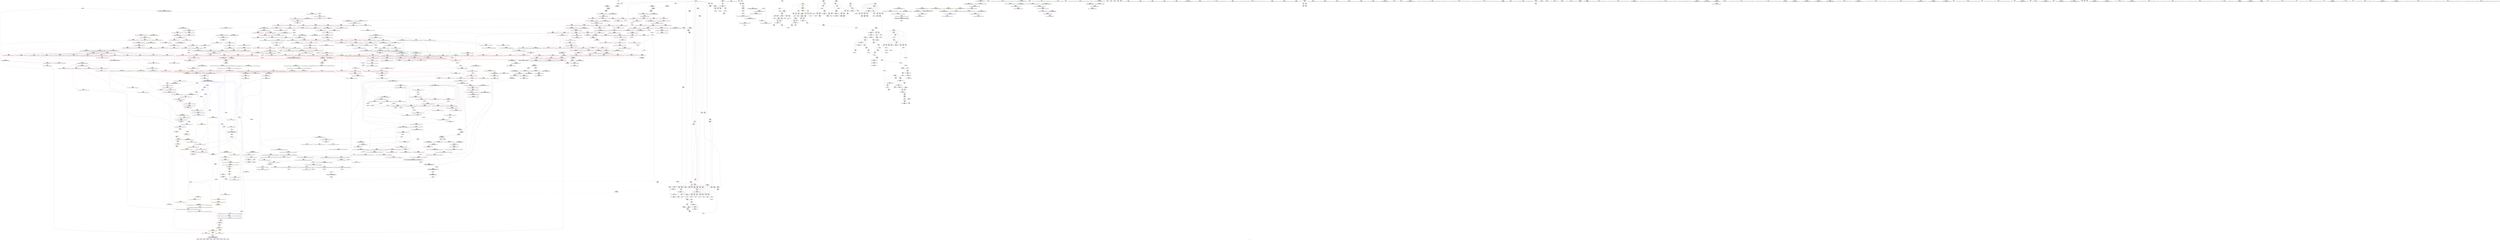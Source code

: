 digraph "SVFG" {
	label="SVFG";

	Node0x56532d2f1ee0 [shape=record,color=grey,label="{NodeID: 0\nNullPtr}"];
	Node0x56532d2f1ee0 -> Node0x56532d34f140[style=solid];
	Node0x56532d46f040 [shape=record,color=black,label="{NodeID: 1882\n641 = PHI(1144, )\n}"];
	Node0x56532d46f040 -> Node0x56532d350b70[style=solid];
	Node0x56532d357370 [shape=record,color=blue,label="{NodeID: 775\n877\<--889\n__topIndex\<--\n_ZSt13__adjust_heapIPxlxN9__gnu_cxx5__ops15_Iter_less_iterEEvT_T0_S5_T1_T2_\n}"];
	Node0x56532d357370 -> Node0x56532d362e50[style=dashed];
	Node0x56532d34e000 [shape=record,color=red,label="{NodeID: 443\n500\<--460\n\<--__first.addr\n_ZSt16__introsort_loopIPxlN9__gnu_cxx5__ops15_Iter_less_iterEEvT_S4_T0_T1_\n|{<s0>16}}"];
	Node0x56532d34e000:s0 -> Node0x56532d472c20[style=solid,color=red];
	Node0x56532d391520 [shape=record,color=grey,label="{NodeID: 1218\n434 = Binary(433, 435, )\n|{<s0>12}}"];
	Node0x56532d391520:s0 -> Node0x56532d46bb00[style=solid,color=red];
	Node0x56532d3421e0 [shape=record,color=green,label="{NodeID: 111\n651\<--652\n__first.addr\<--__first.addr_field_insensitive\n_ZSt13__heap_selectIPxN9__gnu_cxx5__ops15_Iter_less_iterEEvT_S4_S4_T0_\n}"];
	Node0x56532d3421e0 -> Node0x56532d35fa50[style=solid];
	Node0x56532d3421e0 -> Node0x56532d35fb20[style=solid];
	Node0x56532d3421e0 -> Node0x56532d35fbf0[style=solid];
	Node0x56532d3421e0 -> Node0x56532d36d340[style=solid];
	Node0x56532d363810 [shape=record,color=red,label="{NodeID: 554\n921\<--920\n\<--call4\n_ZSt13__adjust_heapIPxlxN9__gnu_cxx5__ops15_Iter_less_iterEEvT_T0_S5_T1_T2_\n}"];
	Node0x56532d363810 -> Node0x56532d3576b0[style=solid];
	Node0x56532d3d4510 [shape=record,color=black,label="{NodeID: 1329\nMR_2V_4 = PHI(MR_2V_3, MR_2V_1, )\npts\{7 \}\n|{<s0>11}}"];
	Node0x56532d3d4510:s0 -> Node0x56532d411b70[style=dashed,color=blue];
	Node0x56532d346890 [shape=record,color=green,label="{NodeID: 222\n1470\<--1471\n__it.addr\<--__it.addr_field_insensitive\n_ZSt12__niter_baseIPxET_S1_\n}"];
	Node0x56532d346890 -> Node0x56532d3693e0[style=solid];
	Node0x56532d346890 -> Node0x56532d35ad20[style=solid];
	Node0x56532d369240 [shape=record,color=red,label="{NodeID: 665\n1462\<--1450\n\<--__last.addr\n_ZSt22__copy_move_backward_aILb1EPxS0_ET1_T0_S2_S1_\n|{<s0>84}}"];
	Node0x56532d369240:s0 -> Node0x56532d46cb30[style=solid,color=red];
	Node0x56532d3f1020 [shape=record,color=yellow,style=double,label="{NodeID: 1440\n50V_1 = ENCHI(MR_50V_0)\npts\{307 \}\nFun[main]}"];
	Node0x56532d3f1020 -> Node0x56532d34cfc0[style=dashed];
	Node0x56532d354450 [shape=record,color=purple,label="{NodeID: 333\n769\<--767\nadd.ptr\<--\n_ZSt11__make_heapIPxN9__gnu_cxx5__ops15_Iter_less_iterEEvT_S4_RT0_\n|{<s0>30}}"];
	Node0x56532d354450:s0 -> Node0x56532d46a6e0[style=solid,color=red];
	Node0x56532d2dd730 [shape=record,color=green,label="{NodeID: 1\n9\<--1\n\<--dummyObj\nCan only get source location for instruction, argument, global var or function.}"];
	Node0x56532d46f180 [shape=record,color=black,label="{NodeID: 1883\n676 = PHI(793, )\n}"];
	Node0x56532d357440 [shape=record,color=blue,label="{NodeID: 776\n879\<--891\n__secondChild\<--\n_ZSt13__adjust_heapIPxlxN9__gnu_cxx5__ops15_Iter_less_iterEEvT_T0_S5_T1_T2_\n}"];
	Node0x56532d357440 -> Node0x56532d362f20[style=dashed];
	Node0x56532d357440 -> Node0x56532d362ff0[style=dashed];
	Node0x56532d357440 -> Node0x56532d3634d0[style=dashed];
	Node0x56532d357440 -> Node0x56532d3635a0[style=dashed];
	Node0x56532d357440 -> Node0x56532d357510[style=dashed];
	Node0x56532d357440 -> Node0x56532d357850[style=dashed];
	Node0x56532d357440 -> Node0x56532d3e8f10[style=dashed];
	Node0x56532d34e0d0 [shape=record,color=red,label="{NodeID: 444\n478\<--462\n\<--__last.addr\n_ZSt16__introsort_loopIPxlN9__gnu_cxx5__ops15_Iter_less_iterEEvT_S4_T0_T1_\n}"];
	Node0x56532d34e0d0 -> Node0x56532d350420[style=solid];
	Node0x56532d3916a0 [shape=record,color=grey,label="{NodeID: 1219\n433 = Binary(431, 432, )\n}"];
	Node0x56532d3916a0 -> Node0x56532d391520[style=solid];
	Node0x56532d3422b0 [shape=record,color=green,label="{NodeID: 112\n653\<--654\n__middle.addr\<--__middle.addr_field_insensitive\n_ZSt13__heap_selectIPxN9__gnu_cxx5__ops15_Iter_less_iterEEvT_S4_S4_T0_\n}"];
	Node0x56532d3422b0 -> Node0x56532d35fcc0[style=solid];
	Node0x56532d3422b0 -> Node0x56532d35fd90[style=solid];
	Node0x56532d3422b0 -> Node0x56532d35fe60[style=solid];
	Node0x56532d3422b0 -> Node0x56532d36d410[style=solid];
	Node0x56532d3638e0 [shape=record,color=red,label="{NodeID: 555\n948\<--947\n\<--call15\n_ZSt13__adjust_heapIPxlxN9__gnu_cxx5__ops15_Iter_less_iterEEvT_T0_S5_T1_T2_\n}"];
	Node0x56532d3638e0 -> Node0x56532d357920[style=solid];
	Node0x56532d3d4a10 [shape=record,color=black,label="{NodeID: 1330\nMR_2V_2 = PHI(MR_2V_4, MR_2V_1, )\npts\{7 \}\n|{<s0>26}}"];
	Node0x56532d3d4a10:s0 -> Node0x56532d3c70d0[style=dashed,color=blue];
	Node0x56532d346960 [shape=record,color=green,label="{NodeID: 223\n1479\<--1480\n__first.addr\<--__first.addr_field_insensitive\n_ZNSt20__copy_move_backwardILb1ELb1ESt26random_access_iterator_tagE13__copy_move_bIxEEPT_PKS3_S6_S4_\n}"];
	Node0x56532d346960 -> Node0x56532d3694b0[style=solid];
	Node0x56532d346960 -> Node0x56532d369580[style=solid];
	Node0x56532d346960 -> Node0x56532d376640[style=solid];
	Node0x56532d369310 [shape=record,color=red,label="{NodeID: 666\n1463\<--1452\n\<--__result.addr\n_ZSt22__copy_move_backward_aILb1EPxS0_ET1_T0_S2_S1_\n|{<s0>84}}"];
	Node0x56532d369310:s0 -> Node0x56532d46cc40[style=solid,color=red];
	Node0x56532d354520 [shape=record,color=purple,label="{NodeID: 334\n906\<--904\nadd.ptr\<--\n_ZSt13__adjust_heapIPxlxN9__gnu_cxx5__ops15_Iter_less_iterEEvT_T0_S5_T1_T2_\n|{<s0>37}}"];
	Node0x56532d354520:s0 -> Node0x56532d473610[style=solid,color=red];
	Node0x56532d33e210 [shape=record,color=green,label="{NodeID: 2\n11\<--1\n.str\<--dummyObj\nGlob }"];
	Node0x56532d46f290 [shape=record,color=black,label="{NodeID: 1884\n770 = PHI(855, )\n}"];
	Node0x56532d46f290 -> Node0x56532d361380[style=solid];
	Node0x56532d357510 [shape=record,color=blue,label="{NodeID: 777\n879\<--902\n__secondChild\<--mul\n_ZSt13__adjust_heapIPxlxN9__gnu_cxx5__ops15_Iter_less_iterEEvT_T0_S5_T1_T2_\n}"];
	Node0x56532d357510 -> Node0x56532d362f20[style=dashed];
	Node0x56532d357510 -> Node0x56532d362ff0[style=dashed];
	Node0x56532d357510 -> Node0x56532d3630c0[style=dashed];
	Node0x56532d357510 -> Node0x56532d363190[style=dashed];
	Node0x56532d357510 -> Node0x56532d363260[style=dashed];
	Node0x56532d357510 -> Node0x56532d363330[style=dashed];
	Node0x56532d357510 -> Node0x56532d363400[style=dashed];
	Node0x56532d357510 -> Node0x56532d3634d0[style=dashed];
	Node0x56532d357510 -> Node0x56532d3635a0[style=dashed];
	Node0x56532d357510 -> Node0x56532d357510[style=dashed];
	Node0x56532d357510 -> Node0x56532d3575e0[style=dashed];
	Node0x56532d357510 -> Node0x56532d357850[style=dashed];
	Node0x56532d357510 -> Node0x56532d3e8f10[style=dashed];
	Node0x56532d34e1a0 [shape=record,color=red,label="{NodeID: 445\n491\<--462\n\<--__last.addr\n_ZSt16__introsort_loopIPxlN9__gnu_cxx5__ops15_Iter_less_iterEEvT_S4_T0_T1_\n|{<s0>15}}"];
	Node0x56532d34e1a0:s0 -> Node0x56532d474db0[style=solid,color=red];
	Node0x56532d391820 [shape=record,color=grey,label="{NodeID: 1220\n498 = Binary(497, 145, )\n}"];
	Node0x56532d391820 -> Node0x56532d36c980[style=solid];
	Node0x56532d342380 [shape=record,color=green,label="{NodeID: 113\n655\<--656\n__last.addr\<--__last.addr_field_insensitive\n_ZSt13__heap_selectIPxN9__gnu_cxx5__ops15_Iter_less_iterEEvT_S4_S4_T0_\n}"];
	Node0x56532d342380 -> Node0x56532d35ff30[style=solid];
	Node0x56532d342380 -> Node0x56532d36d4e0[style=solid];
	Node0x56532d3639b0 [shape=record,color=red,label="{NodeID: 556\n967\<--966\n\<--call20\n_ZSt13__adjust_heapIPxlxN9__gnu_cxx5__ops15_Iter_less_iterEEvT_T0_S5_T1_T2_\n|{<s0>43}}"];
	Node0x56532d3639b0:s0 -> Node0x56532d46c490[style=solid,color=red];
	Node0x56532d3d4f10 [shape=record,color=black,label="{NodeID: 1331\nMR_136V_2 = PHI(MR_136V_3, MR_136V_1, )\npts\{736 \}\n}"];
	Node0x56532d346a30 [shape=record,color=green,label="{NodeID: 224\n1481\<--1482\n__last.addr\<--__last.addr_field_insensitive\n_ZNSt20__copy_move_backwardILb1ELb1ESt26random_access_iterator_tagE13__copy_move_bIxEEPT_PKS3_S6_S4_\n}"];
	Node0x56532d346a30 -> Node0x56532d369650[style=solid];
	Node0x56532d346a30 -> Node0x56532d376710[style=solid];
	Node0x56532d3693e0 [shape=record,color=red,label="{NodeID: 667\n1473\<--1470\n\<--__it.addr\n_ZSt12__niter_baseIPxET_S1_\n}"];
	Node0x56532d3693e0 -> Node0x56532d351a10[style=solid];
	Node0x56532d3545f0 [shape=record,color=purple,label="{NodeID: 335\n910\<--907\nadd.ptr2\<--\n_ZSt13__adjust_heapIPxlxN9__gnu_cxx5__ops15_Iter_less_iterEEvT_T0_S5_T1_T2_\n|{<s0>37}}"];
	Node0x56532d3545f0:s0 -> Node0x56532d473990[style=solid,color=red];
	Node0x56532d33e550 [shape=record,color=green,label="{NodeID: 3\n13\<--1\n.str.1\<--dummyObj\nGlob }"];
	Node0x56532d46f400 [shape=record,color=black,label="{NodeID: 1885\n778 = PHI(855, )\n}"];
	Node0x56532d46f400 -> Node0x56532d361450[style=solid];
	Node0x56532d3575e0 [shape=record,color=blue,label="{NodeID: 778\n879\<--914\n__secondChild\<--dec\n_ZSt13__adjust_heapIPxlxN9__gnu_cxx5__ops15_Iter_less_iterEEvT_T0_S5_T1_T2_\n}"];
	Node0x56532d3575e0 -> Node0x56532d362f20[style=dashed];
	Node0x56532d3575e0 -> Node0x56532d362ff0[style=dashed];
	Node0x56532d3575e0 -> Node0x56532d363330[style=dashed];
	Node0x56532d3575e0 -> Node0x56532d363400[style=dashed];
	Node0x56532d3575e0 -> Node0x56532d3634d0[style=dashed];
	Node0x56532d3575e0 -> Node0x56532d3635a0[style=dashed];
	Node0x56532d3575e0 -> Node0x56532d357510[style=dashed];
	Node0x56532d3575e0 -> Node0x56532d357850[style=dashed];
	Node0x56532d3575e0 -> Node0x56532d3e8f10[style=dashed];
	Node0x56532d34e270 [shape=record,color=red,label="{NodeID: 446\n492\<--462\n\<--__last.addr\n_ZSt16__introsort_loopIPxlN9__gnu_cxx5__ops15_Iter_less_iterEEvT_S4_T0_T1_\n|{<s0>15}}"];
	Node0x56532d34e270:s0 -> Node0x56532d474ec0[style=solid,color=red];
	Node0x56532d3919a0 [shape=record,color=grey,label="{NodeID: 1221\n56 = Binary(54, 55, )\n}"];
	Node0x56532d3919a0 -> Node0x56532d391b20[style=solid];
	Node0x56532d342450 [shape=record,color=green,label="{NodeID: 114\n657\<--658\n__i\<--__i_field_insensitive\n_ZSt13__heap_selectIPxN9__gnu_cxx5__ops15_Iter_less_iterEEvT_S4_S4_T0_\n}"];
	Node0x56532d342450 -> Node0x56532d360000[style=solid];
	Node0x56532d342450 -> Node0x56532d3600d0[style=solid];
	Node0x56532d342450 -> Node0x56532d3601a0[style=solid];
	Node0x56532d342450 -> Node0x56532d360270[style=solid];
	Node0x56532d342450 -> Node0x56532d36d5b0[style=solid];
	Node0x56532d342450 -> Node0x56532d36d680[style=solid];
	Node0x56532d363a80 [shape=record,color=red,label="{NodeID: 557\n977\<--974\n\<--__t.addr\n_ZSt4moveIRN9__gnu_cxx5__ops15_Iter_less_iterEEONSt16remove_referenceIT_E4typeEOS5_\n}"];
	Node0x56532d363a80 -> Node0x56532d351460[style=solid];
	Node0x56532d3d5410 [shape=record,color=black,label="{NodeID: 1332\nMR_138V_2 = PHI(MR_138V_4, MR_138V_1, )\npts\{738 \}\n}"];
	Node0x56532d346b00 [shape=record,color=green,label="{NodeID: 225\n1483\<--1484\n__result.addr\<--__result.addr_field_insensitive\n_ZNSt20__copy_move_backwardILb1ELb1ESt26random_access_iterator_tagE13__copy_move_bIxEEPT_PKS3_S6_S4_\n}"];
	Node0x56532d346b00 -> Node0x56532d369720[style=solid];
	Node0x56532d346b00 -> Node0x56532d3697f0[style=solid];
	Node0x56532d346b00 -> Node0x56532d3767e0[style=solid];
	Node0x56532d3694b0 [shape=record,color=red,label="{NodeID: 668\n1491\<--1479\n\<--__first.addr\n_ZNSt20__copy_move_backwardILb1ELb1ESt26random_access_iterator_tagE13__copy_move_bIxEEPT_PKS3_S6_S4_\n}"];
	Node0x56532d3694b0 -> Node0x56532d351bb0[style=solid];
	Node0x56532d3546c0 [shape=record,color=purple,label="{NodeID: 336\n919\<--917\nadd.ptr3\<--\n_ZSt13__adjust_heapIPxlxN9__gnu_cxx5__ops15_Iter_less_iterEEvT_T0_S5_T1_T2_\n|{<s0>38}}"];
	Node0x56532d3546c0:s0 -> Node0x56532d46a6e0[style=solid,color=red];
	Node0x56532d33e610 [shape=record,color=green,label="{NodeID: 4\n15\<--1\nstdin\<--dummyObj\nGlob }"];
	Node0x56532d46f540 [shape=record,color=black,label="{NodeID: 1886\n911 = PHI(793, )\n}"];
	Node0x56532d3576b0 [shape=record,color=blue,label="{NodeID: 779\n924\<--921\nadd.ptr5\<--\n_ZSt13__adjust_heapIPxlxN9__gnu_cxx5__ops15_Iter_less_iterEEvT_T0_S5_T1_T2_\n}"];
	Node0x56532d3576b0 -> Node0x56532d3c9ef0[style=dashed];
	Node0x56532d34e340 [shape=record,color=red,label="{NodeID: 447\n501\<--462\n\<--__last.addr\n_ZSt16__introsort_loopIPxlN9__gnu_cxx5__ops15_Iter_less_iterEEvT_S4_T0_T1_\n|{<s0>16}}"];
	Node0x56532d34e340:s0 -> Node0x56532d472d30[style=solid,color=red];
	Node0x56532d391b20 [shape=record,color=grey,label="{NodeID: 1222\n57 = Binary(56, 58, )\n}"];
	Node0x56532d391b20 -> Node0x56532d36a4f0[style=solid];
	Node0x56532d346f40 [shape=record,color=green,label="{NodeID: 115\n665\<--666\n_ZSt11__make_heapIPxN9__gnu_cxx5__ops15_Iter_less_iterEEvT_S4_RT0_\<--_ZSt11__make_heapIPxN9__gnu_cxx5__ops15_Iter_less_iterEEvT_S4_RT0__field_insensitive\n}"];
	Node0x56532d363b50 [shape=record,color=red,label="{NodeID: 558\n986\<--983\nthis1\<--this.addr\n_ZN9__gnu_cxx5__ops14_Iter_less_valC2ENS0_15_Iter_less_iterE\n}"];
	Node0x56532d3d5910 [shape=record,color=black,label="{NodeID: 1333\nMR_140V_2 = PHI(MR_140V_4, MR_140V_1, )\npts\{740 \}\n}"];
	Node0x56532d346bd0 [shape=record,color=green,label="{NodeID: 226\n1485\<--1486\n_Num\<--_Num_field_insensitive\n_ZNSt20__copy_move_backwardILb1ELb1ESt26random_access_iterator_tagE13__copy_move_bIxEEPT_PKS3_S6_S4_\n}"];
	Node0x56532d346bd0 -> Node0x56532d3698c0[style=solid];
	Node0x56532d346bd0 -> Node0x56532d369990[style=solid];
	Node0x56532d346bd0 -> Node0x56532d369a60[style=solid];
	Node0x56532d346bd0 -> Node0x56532d369b30[style=solid];
	Node0x56532d346bd0 -> Node0x56532d3768b0[style=solid];
	Node0x56532d369580 [shape=record,color=red,label="{NodeID: 669\n1505\<--1479\n\<--__first.addr\n_ZNSt20__copy_move_backwardILb1ELb1ESt26random_access_iterator_tagE13__copy_move_bIxEEPT_PKS3_S6_S4_\n}"];
	Node0x56532d369580 -> Node0x56532d351d50[style=solid];
	Node0x56532d354790 [shape=record,color=purple,label="{NodeID: 337\n924\<--922\nadd.ptr5\<--\n_ZSt13__adjust_heapIPxlxN9__gnu_cxx5__ops15_Iter_less_iterEEvT_T0_S5_T1_T2_\n}"];
	Node0x56532d354790 -> Node0x56532d3576b0[style=solid];
	Node0x56532d33e6d0 [shape=record,color=green,label="{NodeID: 5\n16\<--1\n.str.2\<--dummyObj\nGlob }"];
	Node0x56532d46f650 [shape=record,color=black,label="{NodeID: 1887\n920 = PHI(855, )\n}"];
	Node0x56532d46f650 -> Node0x56532d363810[style=solid];
	Node0x56532d357780 [shape=record,color=blue,label="{NodeID: 780\n871\<--926\n__holeIndex.addr\<--\n_ZSt13__adjust_heapIPxlxN9__gnu_cxx5__ops15_Iter_less_iterEEvT_T0_S5_T1_T2_\n}"];
	Node0x56532d357780 -> Node0x56532d362970[style=dashed];
	Node0x56532d357780 -> Node0x56532d362a40[style=dashed];
	Node0x56532d357780 -> Node0x56532d357780[style=dashed];
	Node0x56532d357780 -> Node0x56532d3579f0[style=dashed];
	Node0x56532d357780 -> Node0x56532d3e8a10[style=dashed];
	Node0x56532d34e410 [shape=record,color=red,label="{NodeID: 448\n507\<--462\n\<--__last.addr\n_ZSt16__introsort_loopIPxlN9__gnu_cxx5__ops15_Iter_less_iterEEvT_S4_T0_T1_\n|{<s0>17}}"];
	Node0x56532d34e410:s0 -> Node0x56532d4747e0[style=solid,color=red];
	Node0x56532d391ca0 [shape=record,color=grey,label="{NodeID: 1223\n1494 = Binary(1492, 1493, )\n}"];
	Node0x56532d391ca0 -> Node0x56532d391fa0[style=solid];
	Node0x56532d347010 [shape=record,color=green,label="{NodeID: 116\n677\<--678\n_ZNK9__gnu_cxx5__ops15_Iter_less_iterclIPxS3_EEbT_T0_\<--_ZNK9__gnu_cxx5__ops15_Iter_less_iterclIPxS3_EEbT_T0__field_insensitive\n}"];
	Node0x56532d363c20 [shape=record,color=red,label="{NodeID: 559\n1021\<--994\n\<--__first.addr\n_ZSt11__push_heapIPxlxN9__gnu_cxx5__ops14_Iter_less_valEEvT_T0_S5_T1_RT2_\n}"];
	Node0x56532d363c20 -> Node0x56532d354a00[style=solid];
	Node0x56532d346ca0 [shape=record,color=green,label="{NodeID: 227\n1510\<--1511\nllvm.memmove.p0i8.p0i8.i64\<--llvm.memmove.p0i8.p0i8.i64_field_insensitive\n}"];
	Node0x56532d369650 [shape=record,color=red,label="{NodeID: 670\n1490\<--1481\n\<--__last.addr\n_ZNSt20__copy_move_backwardILb1ELb1ESt26random_access_iterator_tagE13__copy_move_bIxEEPT_PKS3_S6_S4_\n}"];
	Node0x56532d369650 -> Node0x56532d351ae0[style=solid];
	Node0x56532d3f14b0 [shape=record,color=yellow,style=double,label="{NodeID: 1445\n4V_1 = ENCHI(MR_4V_0)\npts\{10 \}\nFun[_Z4Workv]|{|<s5>1}}"];
	Node0x56532d3f14b0 -> Node0x56532d354fb0[style=dashed];
	Node0x56532d3f14b0 -> Node0x56532d355080[style=dashed];
	Node0x56532d3f14b0 -> Node0x56532d355150[style=dashed];
	Node0x56532d3f14b0 -> Node0x56532d355220[style=dashed];
	Node0x56532d3f14b0 -> Node0x56532d3552f0[style=dashed];
	Node0x56532d3f14b0:s5 -> Node0x56532d36fba0[style=dashed,color=red];
	Node0x56532d354860 [shape=record,color=purple,label="{NodeID: 338\n946\<--943\nadd.ptr14\<--\n_ZSt13__adjust_heapIPxlxN9__gnu_cxx5__ops15_Iter_less_iterEEvT_T0_S5_T1_T2_\n|{<s0>39}}"];
	Node0x56532d354860:s0 -> Node0x56532d46a6e0[style=solid,color=red];
	Node0x56532d33ef40 [shape=record,color=green,label="{NodeID: 6\n18\<--1\n.str.3\<--dummyObj\nGlob }"];
	Node0x56532d46f7c0 [shape=record,color=black,label="{NodeID: 1888\n947 = PHI(855, )\n}"];
	Node0x56532d46f7c0 -> Node0x56532d3638e0[style=solid];
	Node0x56532d357850 [shape=record,color=blue,label="{NodeID: 781\n879\<--941\n__secondChild\<--mul12\n_ZSt13__adjust_heapIPxlxN9__gnu_cxx5__ops15_Iter_less_iterEEvT_T0_S5_T1_T2_\n}"];
	Node0x56532d357850 -> Node0x56532d363670[style=dashed];
	Node0x56532d357850 -> Node0x56532d363740[style=dashed];
	Node0x56532d357850 -> Node0x56532d3e8f10[style=dashed];
	Node0x56532d34e4e0 [shape=record,color=red,label="{NodeID: 449\n487\<--464\n\<--__depth_limit.addr\n_ZSt16__introsort_loopIPxlN9__gnu_cxx5__ops15_Iter_less_iterEEvT_S4_T0_T1_\n}"];
	Node0x56532d34e4e0 -> Node0x56532d396aa0[style=solid];
	Node0x56532d391e20 [shape=record,color=grey,label="{NodeID: 1224\n74 = Binary(73, 45, )\n}"];
	Node0x56532d391e20 -> Node0x56532d36a760[style=solid];
	Node0x56532d347110 [shape=record,color=green,label="{NodeID: 117\n684\<--685\n_ZSt10__pop_heapIPxN9__gnu_cxx5__ops15_Iter_less_iterEEvT_S4_S4_RT0_\<--_ZSt10__pop_heapIPxN9__gnu_cxx5__ops15_Iter_less_iterEEvT_S4_S4_RT0__field_insensitive\n}"];
	Node0x56532d363cf0 [shape=record,color=red,label="{NodeID: 560\n1031\<--994\n\<--__first.addr\n_ZSt11__push_heapIPxlxN9__gnu_cxx5__ops14_Iter_less_valEEvT_T0_S5_T1_RT2_\n}"];
	Node0x56532d363cf0 -> Node0x56532d354ad0[style=solid];
	Node0x56532d346da0 [shape=record,color=green,label="{NodeID: 228\n1527\<--1528\nthis.addr\<--this.addr_field_insensitive\n_ZNK9__gnu_cxx5__ops14_Val_less_iterclIxPxEEbRT_T0_\n}"];
	Node0x56532d346da0 -> Node0x56532d369c00[style=solid];
	Node0x56532d346da0 -> Node0x56532d376a50[style=solid];
	Node0x56532d369720 [shape=record,color=red,label="{NodeID: 671\n1500\<--1483\n\<--__result.addr\n_ZNSt20__copy_move_backwardILb1ELb1ESt26random_access_iterator_tagE13__copy_move_bIxEEPT_PKS3_S6_S4_\n}"];
	Node0x56532d369720 -> Node0x56532d354d40[style=solid];
	Node0x56532d354930 [shape=record,color=purple,label="{NodeID: 339\n951\<--949\nadd.ptr16\<--\n_ZSt13__adjust_heapIPxlxN9__gnu_cxx5__ops15_Iter_less_iterEEvT_T0_S5_T1_T2_\n}"];
	Node0x56532d354930 -> Node0x56532d357920[style=solid];
	Node0x56532d33efd0 [shape=record,color=green,label="{NodeID: 7\n20\<--1\nstdout\<--dummyObj\nGlob }"];
	Node0x56532d46f900 [shape=record,color=black,label="{NodeID: 1889\n957 = PHI(972, )\n}"];
	Node0x56532d357920 [shape=record,color=blue,label="{NodeID: 782\n951\<--948\nadd.ptr16\<--\n_ZSt13__adjust_heapIPxlxN9__gnu_cxx5__ops15_Iter_less_iterEEvT_T0_S5_T1_T2_\n}"];
	Node0x56532d357920 -> Node0x56532d3e8510[style=dashed];
	Node0x56532d36f810 [shape=record,color=yellow,style=double,label="{NodeID: 1557\n183V_1 = ENCHI(MR_183V_0)\npts\{740 827 876 1217 1249 1371 \}\nFun[_ZSt11__push_heapIPxlxN9__gnu_cxx5__ops14_Iter_less_valEEvT_T0_S5_T1_RT2_]}"];
	Node0x56532d36f810 -> Node0x56532d364780[style=dashed];
	Node0x56532d36f810 -> Node0x56532d364850[style=dashed];
	Node0x56532d34e5b0 [shape=record,color=red,label="{NodeID: 450\n497\<--464\n\<--__depth_limit.addr\n_ZSt16__introsort_loopIPxlN9__gnu_cxx5__ops15_Iter_less_iterEEvT_S4_T0_T1_\n}"];
	Node0x56532d34e5b0 -> Node0x56532d391820[style=solid];
	Node0x56532d391fa0 [shape=record,color=grey,label="{NodeID: 1225\n1495 = Binary(1494, 435, )\n}"];
	Node0x56532d391fa0 -> Node0x56532d3768b0[style=solid];
	Node0x56532d347210 [shape=record,color=green,label="{NodeID: 118\n697\<--698\n__first.addr\<--__first.addr_field_insensitive\n_ZSt11__sort_heapIPxN9__gnu_cxx5__ops15_Iter_less_iterEEvT_S4_RT0_\n}"];
	Node0x56532d347210 -> Node0x56532d360340[style=solid];
	Node0x56532d347210 -> Node0x56532d360410[style=solid];
	Node0x56532d347210 -> Node0x56532d36d750[style=solid];
	Node0x56532d363dc0 [shape=record,color=red,label="{NodeID: 561\n1036\<--994\n\<--__first.addr\n_ZSt11__push_heapIPxlxN9__gnu_cxx5__ops14_Iter_less_valEEvT_T0_S5_T1_RT2_\n}"];
	Node0x56532d363dc0 -> Node0x56532d354ba0[style=solid];
	Node0x56532d346e70 [shape=record,color=green,label="{NodeID: 229\n1529\<--1530\n__val.addr\<--__val.addr_field_insensitive\n_ZNK9__gnu_cxx5__ops14_Val_less_iterclIxPxEEbRT_T0_\n}"];
	Node0x56532d346e70 -> Node0x56532d369cd0[style=solid];
	Node0x56532d346e70 -> Node0x56532d376b20[style=solid];
	Node0x56532d3697f0 [shape=record,color=red,label="{NodeID: 672\n1513\<--1483\n\<--__result.addr\n_ZNSt20__copy_move_backwardILb1ELb1ESt26random_access_iterator_tagE13__copy_move_bIxEEPT_PKS3_S6_S4_\n}"];
	Node0x56532d3697f0 -> Node0x56532d354e10[style=solid];
	Node0x56532d354a00 [shape=record,color=purple,label="{NodeID: 340\n1023\<--1021\nadd.ptr\<--\n_ZSt11__push_heapIPxlxN9__gnu_cxx5__ops14_Iter_less_valEEvT_T0_S5_T1_RT2_\n|{<s0>44}}"];
	Node0x56532d354a00:s0 -> Node0x56532d469400[style=solid,color=red];
	Node0x56532d33f060 [shape=record,color=green,label="{NodeID: 8\n21\<--1\n.str.4\<--dummyObj\nGlob }"];
	Node0x56532d46fa10 [shape=record,color=black,label="{NodeID: 1890\n966 = PHI(855, )\n}"];
	Node0x56532d46fa10 -> Node0x56532d3639b0[style=solid];
	Node0x56532d3579f0 [shape=record,color=blue,label="{NodeID: 783\n871\<--954\n__holeIndex.addr\<--sub17\n_ZSt13__adjust_heapIPxlxN9__gnu_cxx5__ops15_Iter_less_iterEEvT_T0_S5_T1_T2_\n}"];
	Node0x56532d3579f0 -> Node0x56532d3e8a10[style=dashed];
	Node0x56532d34e680 [shape=record,color=red,label="{NodeID: 451\n508\<--464\n\<--__depth_limit.addr\n_ZSt16__introsort_loopIPxlN9__gnu_cxx5__ops15_Iter_less_iterEEvT_S4_T0_T1_\n|{<s0>17}}"];
	Node0x56532d34e680:s0 -> Node0x56532d474930[style=solid,color=red];
	Node0x56532d392120 [shape=record,color=grey,label="{NodeID: 1226\n253 = Binary(252, 254, )\n}"];
	Node0x56532d392120 -> Node0x56532d396f20[style=solid];
	Node0x56532d3472e0 [shape=record,color=green,label="{NodeID: 119\n699\<--700\n__last.addr\<--__last.addr_field_insensitive\n_ZSt11__sort_heapIPxN9__gnu_cxx5__ops15_Iter_less_iterEEvT_S4_RT0_\n}"];
	Node0x56532d3472e0 -> Node0x56532d3604e0[style=solid];
	Node0x56532d3472e0 -> Node0x56532d3605b0[style=solid];
	Node0x56532d3472e0 -> Node0x56532d360680[style=solid];
	Node0x56532d3472e0 -> Node0x56532d360750[style=solid];
	Node0x56532d3472e0 -> Node0x56532d36d820[style=solid];
	Node0x56532d3472e0 -> Node0x56532d36d9c0[style=solid];
	Node0x56532d363e90 [shape=record,color=red,label="{NodeID: 562\n1049\<--994\n\<--__first.addr\n_ZSt11__push_heapIPxlxN9__gnu_cxx5__ops14_Iter_less_valEEvT_T0_S5_T1_RT2_\n}"];
	Node0x56532d363e90 -> Node0x56532d354c70[style=solid];
	Node0x56532d34f070 [shape=record,color=green,label="{NodeID: 230\n1531\<--1532\n__it.addr\<--__it.addr_field_insensitive\n_ZNK9__gnu_cxx5__ops14_Val_less_iterclIxPxEEbRT_T0_\n}"];
	Node0x56532d34f070 -> Node0x56532d369da0[style=solid];
	Node0x56532d34f070 -> Node0x56532d376bf0[style=solid];
	Node0x56532d3698c0 [shape=record,color=red,label="{NodeID: 673\n1497\<--1485\n\<--_Num\n_ZNSt20__copy_move_backwardILb1ELb1ESt26random_access_iterator_tagE13__copy_move_bIxEEPT_PKS3_S6_S4_\n}"];
	Node0x56532d3698c0 -> Node0x56532d3973a0[style=solid];
	Node0x56532d354ad0 [shape=record,color=purple,label="{NodeID: 341\n1033\<--1031\nadd.ptr1\<--\n_ZSt11__push_heapIPxlxN9__gnu_cxx5__ops14_Iter_less_valEEvT_T0_S5_T1_RT2_\n|{<s0>45}}"];
	Node0x56532d354ad0:s0 -> Node0x56532d46a6e0[style=solid,color=red];
	Node0x56532d33f0f0 [shape=record,color=green,label="{NodeID: 9\n23\<--1\n.str.5\<--dummyObj\nGlob }"];
	Node0x56532d46fb80 [shape=record,color=black,label="{NodeID: 1891\n1024 = PHI(1054, )\n}"];
	Node0x56532d46fb80 -> Node0x56532d38d610[style=solid];
	Node0x56532d357ac0 [shape=record,color=blue,label="{NodeID: 784\n974\<--973\n__t.addr\<--__t\n_ZSt4moveIRN9__gnu_cxx5__ops15_Iter_less_iterEEONSt16remove_referenceIT_E4typeEOS5_\n}"];
	Node0x56532d357ac0 -> Node0x56532d363a80[style=dashed];
	Node0x56532d36fa90 [shape=record,color=yellow,style=double,label="{NodeID: 1559\n2V_1 = ENCHI(MR_2V_0)\npts\{7 \}\nFun[_Z5bsleqx]}"];
	Node0x56532d36fa90 -> Node0x56532d355f20[style=dashed];
	Node0x56532d34e750 [shape=record,color=red,label="{NodeID: 452\n506\<--468\n\<--__cut\n_ZSt16__introsort_loopIPxlN9__gnu_cxx5__ops15_Iter_less_iterEEvT_S4_T0_T1_\n|{<s0>17}}"];
	Node0x56532d34e750:s0 -> Node0x56532d474690[style=solid,color=red];
	Node0x56532d3922a0 [shape=record,color=grey,label="{NodeID: 1227\n70 = Binary(69, 45, )\n}"];
	Node0x56532d3922a0 -> Node0x56532d36a690[style=solid];
	Node0x56532d3473b0 [shape=record,color=green,label="{NodeID: 120\n701\<--702\n__comp.addr\<--__comp.addr_field_insensitive\n_ZSt11__sort_heapIPxN9__gnu_cxx5__ops15_Iter_less_iterEEvT_S4_RT0_\n}"];
	Node0x56532d3473b0 -> Node0x56532d360820[style=solid];
	Node0x56532d3473b0 -> Node0x56532d36d8f0[style=solid];
	Node0x56532d363f60 [shape=record,color=red,label="{NodeID: 563\n1011\<--996\n\<--__holeIndex.addr\n_ZSt11__push_heapIPxlxN9__gnu_cxx5__ops14_Iter_less_valEEvT_T0_S5_T1_RT2_\n}"];
	Node0x56532d363f60 -> Node0x56532d393920[style=solid];
	Node0x56532d34f140 [shape=record,color=black,label="{NodeID: 231\n2\<--3\ndummyVal\<--dummyVal\n}"];
	Node0x56532d369990 [shape=record,color=red,label="{NodeID: 674\n1501\<--1485\n\<--_Num\n_ZNSt20__copy_move_backwardILb1ELb1ESt26random_access_iterator_tagE13__copy_move_bIxEEPT_PKS3_S6_S4_\n}"];
	Node0x56532d369990 -> Node0x56532d392420[style=solid];
	Node0x56532d354ba0 [shape=record,color=purple,label="{NodeID: 342\n1038\<--1036\nadd.ptr3\<--\n_ZSt11__push_heapIPxlxN9__gnu_cxx5__ops14_Iter_less_valEEvT_T0_S5_T1_RT2_\n}"];
	Node0x56532d354ba0 -> Node0x56532d358140[style=solid];
	Node0x56532d33f1f0 [shape=record,color=green,label="{NodeID: 10\n25\<--1\n.str.6\<--dummyObj\nGlob }"];
	Node0x56532d46fcc0 [shape=record,color=black,label="{NodeID: 1892\n1034 = PHI(855, )\n}"];
	Node0x56532d46fcc0 -> Node0x56532d364780[style=solid];
	Node0x56532d357b90 [shape=record,color=blue,label="{NodeID: 785\n983\<--980\nthis.addr\<--this\n_ZN9__gnu_cxx5__ops14_Iter_less_valC2ENS0_15_Iter_less_iterE\n}"];
	Node0x56532d357b90 -> Node0x56532d363b50[style=dashed];
	Node0x56532d36fba0 [shape=record,color=yellow,style=double,label="{NodeID: 1560\n4V_1 = ENCHI(MR_4V_0)\npts\{10 \}\nFun[_Z5bsleqx]}"];
	Node0x56532d36fba0 -> Node0x56532d354ee0[style=dashed];
	Node0x56532d34e820 [shape=record,color=red,label="{NodeID: 453\n510\<--468\n\<--__cut\n_ZSt16__introsort_loopIPxlN9__gnu_cxx5__ops15_Iter_less_iterEEvT_S4_T0_T1_\n}"];
	Node0x56532d34e820 -> Node0x56532d36cb20[style=solid];
	Node0x56532d392420 [shape=record,color=grey,label="{NodeID: 1228\n1502 = Binary(114, 1501, )\n}"];
	Node0x56532d347480 [shape=record,color=green,label="{NodeID: 121\n729\<--730\n__first.addr\<--__first.addr_field_insensitive\n_ZSt11__make_heapIPxN9__gnu_cxx5__ops15_Iter_less_iterEEvT_S4_RT0_\n}"];
	Node0x56532d347480 -> Node0x56532d3608f0[style=solid];
	Node0x56532d347480 -> Node0x56532d3609c0[style=solid];
	Node0x56532d347480 -> Node0x56532d360a90[style=solid];
	Node0x56532d347480 -> Node0x56532d360b60[style=solid];
	Node0x56532d347480 -> Node0x56532d36da90[style=solid];
	Node0x56532d364030 [shape=record,color=red,label="{NodeID: 564\n1016\<--996\n\<--__holeIndex.addr\n_ZSt11__push_heapIPxlxN9__gnu_cxx5__ops14_Iter_less_valEEvT_T0_S5_T1_RT2_\n}"];
	Node0x56532d364030 -> Node0x56532d397e20[style=solid];
	Node0x56532d3d7710 [shape=record,color=black,label="{NodeID: 1339\nMR_54V_2 = PHI(MR_54V_4, MR_54V_1, )\npts\{311 \}\n}"];
	Node0x56532d3d7710 -> Node0x56532d36c090[style=dashed];
	Node0x56532d34f240 [shape=record,color=black,label="{NodeID: 232\n303\<--9\nmain_ret\<--\nmain\n}"];
	Node0x56532d369a60 [shape=record,color=red,label="{NodeID: 675\n1507\<--1485\n\<--_Num\n_ZNSt20__copy_move_backwardILb1ELb1ESt26random_access_iterator_tagE13__copy_move_bIxEEPT_PKS3_S6_S4_\n}"];
	Node0x56532d369a60 -> Node0x56532d3925a0[style=solid];
	Node0x56532d354c70 [shape=record,color=purple,label="{NodeID: 343\n1051\<--1049\nadd.ptr7\<--\n_ZSt11__push_heapIPxlxN9__gnu_cxx5__ops14_Iter_less_valEEvT_T0_S5_T1_RT2_\n}"];
	Node0x56532d354c70 -> Node0x56532d3583b0[style=solid];
	Node0x56532d33f2f0 [shape=record,color=green,label="{NodeID: 11\n45\<--1\n\<--dummyObj\nCan only get source location for instruction, argument, global var or function.}"];
	Node0x56532d46fe00 [shape=record,color=black,label="{NodeID: 1893\n1047 = PHI(855, )\n}"];
	Node0x56532d46fe00 -> Node0x56532d364850[style=solid];
	Node0x56532d357c60 [shape=record,color=blue,label="{NodeID: 786\n994\<--989\n__first.addr\<--__first\n_ZSt11__push_heapIPxlxN9__gnu_cxx5__ops14_Iter_less_valEEvT_T0_S5_T1_RT2_\n}"];
	Node0x56532d357c60 -> Node0x56532d363c20[style=dashed];
	Node0x56532d357c60 -> Node0x56532d363cf0[style=dashed];
	Node0x56532d357c60 -> Node0x56532d363dc0[style=dashed];
	Node0x56532d357c60 -> Node0x56532d363e90[style=dashed];
	Node0x56532d34e8f0 [shape=record,color=red,label="{NodeID: 454\n519\<--516\n\<--__n.addr\n_ZSt4__lgl\n}"];
	Node0x56532d3925a0 [shape=record,color=grey,label="{NodeID: 1229\n1508 = Binary(435, 1507, )\n}"];
	Node0x56532d347550 [shape=record,color=green,label="{NodeID: 122\n731\<--732\n__last.addr\<--__last.addr_field_insensitive\n_ZSt11__make_heapIPxN9__gnu_cxx5__ops15_Iter_less_iterEEvT_S4_RT0_\n}"];
	Node0x56532d347550 -> Node0x56532d360c30[style=solid];
	Node0x56532d347550 -> Node0x56532d360d00[style=solid];
	Node0x56532d347550 -> Node0x56532d36db60[style=solid];
	Node0x56532d364100 [shape=record,color=red,label="{NodeID: 565\n1037\<--996\n\<--__holeIndex.addr\n_ZSt11__push_heapIPxlxN9__gnu_cxx5__ops14_Iter_less_valEEvT_T0_S5_T1_RT2_\n}"];
	Node0x56532d3d7c10 [shape=record,color=black,label="{NodeID: 1340\nMR_56V_2 = PHI(MR_56V_3, MR_56V_1, )\npts\{313 \}\n}"];
	Node0x56532d3d7c10 -> Node0x56532d36c230[style=dashed];
	Node0x56532d34f310 [shape=record,color=black,label="{NodeID: 233\n61\<--60\nidxprom\<--\n_Z5bsleqx\n}"];
	Node0x56532d369b30 [shape=record,color=red,label="{NodeID: 676\n1514\<--1485\n\<--_Num\n_ZNSt20__copy_move_backwardILb1ELb1ESt26random_access_iterator_tagE13__copy_move_bIxEEPT_PKS3_S6_S4_\n}"];
	Node0x56532d369b30 -> Node0x56532d390620[style=solid];
	Node0x56532d354d40 [shape=record,color=purple,label="{NodeID: 344\n1503\<--1500\nadd.ptr\<--\n_ZNSt20__copy_move_backwardILb1ELb1ESt26random_access_iterator_tagE13__copy_move_bIxEEPT_PKS3_S6_S4_\n}"];
	Node0x56532d354d40 -> Node0x56532d351c80[style=solid];
	Node0x56532d33f3f0 [shape=record,color=green,label="{NodeID: 12\n48\<--1\n\<--dummyObj\nCan only get source location for instruction, argument, global var or function.}"];
	Node0x56532d46ff40 [shape=record,color=black,label="{NodeID: 1894\n1095 = PHI(793, )\n}"];
	Node0x56532d357d30 [shape=record,color=blue,label="{NodeID: 787\n996\<--990\n__holeIndex.addr\<--__holeIndex\n_ZSt11__push_heapIPxlxN9__gnu_cxx5__ops14_Iter_less_valEEvT_T0_S5_T1_RT2_\n}"];
	Node0x56532d357d30 -> Node0x56532d363f60[style=dashed];
	Node0x56532d357d30 -> Node0x56532d3eb710[style=dashed];
	Node0x56532d34e9c0 [shape=record,color=red,label="{NodeID: 455\n547\<--534\n\<--__first.addr\n_ZSt22__final_insertion_sortIPxN9__gnu_cxx5__ops15_Iter_less_iterEEvT_S4_T0_\n}"];
	Node0x56532d34e9c0 -> Node0x56532d350900[style=solid];
	Node0x56532d392720 [shape=record,color=grey,label="{NodeID: 1230\n526 = Binary(527, 525, )\n}"];
	Node0x56532d392720 -> Node0x56532d350760[style=solid];
	Node0x56532d347620 [shape=record,color=green,label="{NodeID: 123\n733\<--734\n__comp.addr\<--__comp.addr_field_insensitive\n_ZSt11__make_heapIPxN9__gnu_cxx5__ops15_Iter_less_iterEEvT_S4_RT0_\n}"];
	Node0x56532d347620 -> Node0x56532d360dd0[style=solid];
	Node0x56532d347620 -> Node0x56532d36dc30[style=solid];
	Node0x56532d3641d0 [shape=record,color=red,label="{NodeID: 566\n1042\<--996\n\<--__holeIndex.addr\n_ZSt11__push_heapIPxlxN9__gnu_cxx5__ops14_Iter_less_valEEvT_T0_S5_T1_RT2_\n}"];
	Node0x56532d3641d0 -> Node0x56532d392ea0[style=solid];
	Node0x56532d3d8110 [shape=record,color=black,label="{NodeID: 1341\nMR_52V_3 = PHI(MR_52V_4, MR_52V_2, )\npts\{309 \}\n}"];
	Node0x56532d3d8110 -> Node0x56532d34d090[style=dashed];
	Node0x56532d3d8110 -> Node0x56532d34d160[style=dashed];
	Node0x56532d3d8110 -> Node0x56532d34d230[style=dashed];
	Node0x56532d3d8110 -> Node0x56532d36c300[style=dashed];
	Node0x56532d34f3e0 [shape=record,color=black,label="{NodeID: 234\n29\<--78\n_Z5bsleqx_ret\<--\n_Z5bsleqx\n|{<s0>1}}"];
	Node0x56532d34f3e0:s0 -> Node0x56532d46e190[style=solid,color=blue];
	Node0x56532d369c00 [shape=record,color=red,label="{NodeID: 677\n1536\<--1527\nthis1\<--this.addr\n_ZNK9__gnu_cxx5__ops14_Val_less_iterclIxPxEEbRT_T0_\n}"];
	Node0x56532d354e10 [shape=record,color=purple,label="{NodeID: 345\n1516\<--1513\nadd.ptr2\<--\n_ZNSt20__copy_move_backwardILb1ELb1ESt26random_access_iterator_tagE13__copy_move_bIxEEPT_PKS3_S6_S4_\n}"];
	Node0x56532d354e10 -> Node0x56532d351e20[style=solid];
	Node0x56532d33f4f0 [shape=record,color=green,label="{NodeID: 13\n58\<--1\n\<--dummyObj\nCan only get source location for instruction, argument, global var or function.}"];
	Node0x56532d470050 [shape=record,color=black,label="{NodeID: 1895\n1099 = PHI(793, )\n}"];
	Node0x56532d357e00 [shape=record,color=blue,label="{NodeID: 788\n998\<--991\n__topIndex.addr\<--__topIndex\n_ZSt11__push_heapIPxlxN9__gnu_cxx5__ops14_Iter_less_valEEvT_T0_S5_T1_RT2_\n}"];
	Node0x56532d357e00 -> Node0x56532d364370[style=dashed];
	Node0x56532d34ea90 [shape=record,color=red,label="{NodeID: 456\n554\<--534\n\<--__first.addr\n_ZSt22__final_insertion_sortIPxN9__gnu_cxx5__ops15_Iter_less_iterEEvT_S4_T0_\n|{<s0>19}}"];
	Node0x56532d34ea90:s0 -> Node0x56532d472640[style=solid,color=red];
	Node0x56532d3928a0 [shape=record,color=grey,label="{NodeID: 1231\n236 = Binary(235, 45, )\n}"];
	Node0x56532d3928a0 -> Node0x56532d36b870[style=solid];
	Node0x56532d3476f0 [shape=record,color=green,label="{NodeID: 124\n735\<--736\n__len\<--__len_field_insensitive\n_ZSt11__make_heapIPxN9__gnu_cxx5__ops15_Iter_less_iterEEvT_S4_RT0_\n}"];
	Node0x56532d3476f0 -> Node0x56532d360ea0[style=solid];
	Node0x56532d3476f0 -> Node0x56532d360f70[style=solid];
	Node0x56532d3476f0 -> Node0x56532d36dd00[style=solid];
	Node0x56532d3642a0 [shape=record,color=red,label="{NodeID: 567\n1050\<--996\n\<--__holeIndex.addr\n_ZSt11__push_heapIPxlxN9__gnu_cxx5__ops14_Iter_less_valEEvT_T0_S5_T1_RT2_\n}"];
	Node0x56532d3d8610 [shape=record,color=black,label="{NodeID: 1342\nMR_2V_2 = PHI(MR_2V_4, MR_2V_1, )\npts\{7 \}\n|{<s0>7}}"];
	Node0x56532d3d8610:s0 -> Node0x56532d3f4a20[style=dashed,color=red];
	Node0x56532d34f4b0 [shape=record,color=black,label="{NodeID: 235\n120\<--119\nidxprom\<--\n_Z4Workv\n}"];
	Node0x56532d369cd0 [shape=record,color=red,label="{NodeID: 678\n1537\<--1529\n\<--__val.addr\n_ZNK9__gnu_cxx5__ops14_Val_less_iterclIxPxEEbRT_T0_\n}"];
	Node0x56532d369cd0 -> Node0x56532d369e70[style=solid];
	Node0x56532d354ee0 [shape=record,color=red,label="{NodeID: 346\n43\<--8\n\<--N\n_Z5bsleqx\n}"];
	Node0x56532d354ee0 -> Node0x56532d38f8a0[style=solid];
	Node0x56532d33f5f0 [shape=record,color=green,label="{NodeID: 14\n111\<--1\n\<--dummyObj\nCan only get source location for instruction, argument, global var or function.}"];
	Node0x56532d470160 [shape=record,color=black,label="{NodeID: 1896\n1109 = PHI(793, )\n}"];
	Node0x56532d357ed0 [shape=record,color=blue,label="{NodeID: 789\n1000\<--992\n__value.addr\<--__value\n_ZSt11__push_heapIPxlxN9__gnu_cxx5__ops14_Iter_less_valEEvT_T0_S5_T1_RT2_\n|{|<s2>44}}"];
	Node0x56532d357ed0 -> Node0x56532d364780[style=dashed];
	Node0x56532d357ed0 -> Node0x56532d364850[style=dashed];
	Node0x56532d357ed0:s2 -> Node0x56532d3ce860[style=dashed,color=red];
	Node0x56532d34eb60 [shape=record,color=red,label="{NodeID: 457\n555\<--534\n\<--__first.addr\n_ZSt22__final_insertion_sortIPxN9__gnu_cxx5__ops15_Iter_less_iterEEvT_S4_T0_\n}"];
	Node0x56532d34eb60 -> Node0x56532d353340[style=solid];
	Node0x56532d392a20 [shape=record,color=grey,label="{NodeID: 1232\n186 = Binary(182, 184, )\n}"];
	Node0x56532d392a20 -> Node0x56532d36b2c0[style=solid];
	Node0x56532d3477c0 [shape=record,color=green,label="{NodeID: 125\n737\<--738\n__parent\<--__parent_field_insensitive\n_ZSt11__make_heapIPxN9__gnu_cxx5__ops15_Iter_less_iterEEvT_S4_RT0_\n}"];
	Node0x56532d3477c0 -> Node0x56532d361040[style=solid];
	Node0x56532d3477c0 -> Node0x56532d361110[style=solid];
	Node0x56532d3477c0 -> Node0x56532d3611e0[style=solid];
	Node0x56532d3477c0 -> Node0x56532d3612b0[style=solid];
	Node0x56532d3477c0 -> Node0x56532d36ddd0[style=solid];
	Node0x56532d3477c0 -> Node0x56532d36df70[style=solid];
	Node0x56532d364370 [shape=record,color=red,label="{NodeID: 568\n1017\<--998\n\<--__topIndex.addr\n_ZSt11__push_heapIPxlxN9__gnu_cxx5__ops14_Iter_less_valEEvT_T0_S5_T1_RT2_\n}"];
	Node0x56532d364370 -> Node0x56532d397e20[style=solid];
	Node0x56532d34f580 [shape=record,color=black,label="{NodeID: 236\n134\<--133\nidxprom2\<--\n_Z4Workv\n}"];
	Node0x56532d369da0 [shape=record,color=red,label="{NodeID: 679\n1539\<--1531\n\<--__it.addr\n_ZNK9__gnu_cxx5__ops14_Val_less_iterclIxPxEEbRT_T0_\n}"];
	Node0x56532d369da0 -> Node0x56532d369f40[style=solid];
	Node0x56532d354fb0 [shape=record,color=red,label="{NodeID: 347\n109\<--8\n\<--N\n_Z4Workv\n}"];
	Node0x56532d354fb0 -> Node0x56532d396320[style=solid];
	Node0x56532d33f6f0 [shape=record,color=green,label="{NodeID: 15\n114\<--1\n\<--dummyObj\nCan only get source location for instruction, argument, global var or function.|{<s0>36}}"];
	Node0x56532d33f6f0:s0 -> Node0x56532d4742a0[style=solid,color=red];
	Node0x56532d470270 [shape=record,color=black,label="{NodeID: 1897\n1123 = PHI(793, )\n}"];
	Node0x56532d357fa0 [shape=record,color=blue,label="{NodeID: 790\n1002\<--993\n__comp.addr\<--__comp\n_ZSt11__push_heapIPxlxN9__gnu_cxx5__ops14_Iter_less_valEEvT_T0_S5_T1_RT2_\n}"];
	Node0x56532d357fa0 -> Node0x56532d364440[style=dashed];
	Node0x56532d34ec30 [shape=record,color=red,label="{NodeID: 458\n560\<--534\n\<--__first.addr\n_ZSt22__final_insertion_sortIPxN9__gnu_cxx5__ops15_Iter_less_iterEEvT_S4_T0_\n}"];
	Node0x56532d34ec30 -> Node0x56532d353410[style=solid];
	Node0x56532d392ba0 [shape=record,color=grey,label="{NodeID: 1233\n849 = Binary(848, 435, )\n|{<s0>36}}"];
	Node0x56532d392ba0:s0 -> Node0x56532d4743f0[style=solid,color=red];
	Node0x56532d347890 [shape=record,color=green,label="{NodeID: 126\n739\<--740\n__value\<--__value_field_insensitive\n_ZSt11__make_heapIPxN9__gnu_cxx5__ops15_Iter_less_iterEEvT_S4_RT0_\n|{|<s1>31}}"];
	Node0x56532d347890 -> Node0x56532d36dea0[style=solid];
	Node0x56532d347890:s1 -> Node0x56532d46a6e0[style=solid,color=red];
	Node0x56532d364440 [shape=record,color=red,label="{NodeID: 569\n1020\<--1002\n\<--__comp.addr\n_ZSt11__push_heapIPxlxN9__gnu_cxx5__ops14_Iter_less_valEEvT_T0_S5_T1_RT2_\n|{<s0>44}}"];
	Node0x56532d364440:s0 -> Node0x56532d4692c0[style=solid,color=red];
	Node0x56532d34f650 [shape=record,color=black,label="{NodeID: 237\n154\<--153\nidxprom9\<--\n_Z4Workv\n}"];
	Node0x56532d369e70 [shape=record,color=red,label="{NodeID: 680\n1538\<--1537\n\<--\n_ZNK9__gnu_cxx5__ops14_Val_less_iterclIxPxEEbRT_T0_\n}"];
	Node0x56532d369e70 -> Node0x56532d396920[style=solid];
	Node0x56532d355080 [shape=record,color=red,label="{NodeID: 348\n119\<--8\n\<--N\n_Z4Workv\n}"];
	Node0x56532d355080 -> Node0x56532d34f4b0[style=solid];
	Node0x56532d33f7f0 [shape=record,color=green,label="{NodeID: 16\n123\<--1\n\<--dummyObj\nCan only get source location for instruction, argument, global var or function.}"];
	Node0x56532d4703b0 [shape=record,color=black,label="{NodeID: 1898\n1131 = PHI(793, )\n}"];
	Node0x56532d358070 [shape=record,color=blue,label="{NodeID: 791\n1004\<--1013\n__parent\<--div\n_ZSt11__push_heapIPxlxN9__gnu_cxx5__ops14_Iter_less_valEEvT_T0_S5_T1_RT2_\n}"];
	Node0x56532d358070 -> Node0x56532d3ebc10[style=dashed];
	Node0x56532d34ed00 [shape=record,color=red,label="{NodeID: 459\n567\<--534\n\<--__first.addr\n_ZSt22__final_insertion_sortIPxN9__gnu_cxx5__ops15_Iter_less_iterEEvT_S4_T0_\n|{<s0>21}}"];
	Node0x56532d34ed00:s0 -> Node0x56532d472640[style=solid,color=red];
	Node0x56532d392d20 [shape=record,color=grey,label="{NodeID: 1234\n848 = Binary(846, 847, )\n}"];
	Node0x56532d392d20 -> Node0x56532d392ba0[style=solid];
	Node0x56532d347960 [shape=record,color=green,label="{NodeID: 127\n741\<--742\nagg.tmp\<--agg.tmp_field_insensitive\n_ZSt11__make_heapIPxN9__gnu_cxx5__ops15_Iter_less_iterEEvT_S4_RT0_\n}"];
	Node0x56532d364510 [shape=record,color=red,label="{NodeID: 570\n1022\<--1004\n\<--__parent\n_ZSt11__push_heapIPxlxN9__gnu_cxx5__ops14_Iter_less_valEEvT_T0_S5_T1_RT2_\n}"];
	Node0x56532d34f720 [shape=record,color=black,label="{NodeID: 238\n165\<--164\nidxprom15\<--\n_Z4Workv\n}"];
	Node0x56532d369f40 [shape=record,color=red,label="{NodeID: 681\n1540\<--1539\n\<--\n_ZNK9__gnu_cxx5__ops14_Val_less_iterclIxPxEEbRT_T0_\n}"];
	Node0x56532d369f40 -> Node0x56532d396920[style=solid];
	Node0x56532d355150 [shape=record,color=red,label="{NodeID: 349\n130\<--8\n\<--N\n_Z4Workv\n}"];
	Node0x56532d355150 -> Node0x56532d396020[style=solid];
	Node0x56532d33f8f0 [shape=record,color=green,label="{NodeID: 17\n125\<--1\n\<--dummyObj\nCan only get source location for instruction, argument, global var or function.}"];
	Node0x56532d4704f0 [shape=record,color=black,label="{NodeID: 1899\n1163 = PHI(793, )\n}"];
	Node0x56532d358140 [shape=record,color=blue,label="{NodeID: 792\n1038\<--1035\nadd.ptr3\<--\n_ZSt11__push_heapIPxlxN9__gnu_cxx5__ops14_Iter_less_valEEvT_T0_S5_T1_RT2_\n}"];
	Node0x56532d358140 -> Node0x56532d3eb210[style=dashed];
	Node0x56532d34edd0 [shape=record,color=red,label="{NodeID: 460\n546\<--536\n\<--__last.addr\n_ZSt22__final_insertion_sortIPxN9__gnu_cxx5__ops15_Iter_less_iterEEvT_S4_T0_\n}"];
	Node0x56532d34edd0 -> Node0x56532d350830[style=solid];
	Node0x56532d392ea0 [shape=record,color=grey,label="{NodeID: 1235\n1043 = Binary(1042, 125, )\n}"];
	Node0x56532d392ea0 -> Node0x56532d393020[style=solid];
	Node0x56532d347a30 [shape=record,color=green,label="{NodeID: 128\n771\<--772\n_ZSt4moveIRxEONSt16remove_referenceIT_E4typeEOS2_\<--_ZSt4moveIRxEONSt16remove_referenceIT_E4typeEOS2__field_insensitive\n}"];
	Node0x56532d3645e0 [shape=record,color=red,label="{NodeID: 571\n1032\<--1004\n\<--__parent\n_ZSt11__push_heapIPxlxN9__gnu_cxx5__ops14_Iter_less_valEEvT_T0_S5_T1_RT2_\n}"];
	Node0x56532d34f7f0 [shape=record,color=black,label="{NodeID: 239\n172\<--171\nidxprom18\<--\n_Z4Workv\n}"];
	Node0x56532d36a010 [shape=record,color=red,label="{NodeID: 682\n1545\<--1544\ndummyVal\<--offset_0\n_ZNSt20__copy_move_backwardILb1ELb1ESt26random_access_iterator_tagE13__copy_move_bIxEEPT_PKS3_S6_S4_\n}"];
	Node0x56532d36a010 -> Node0x56532d376980[style=solid];
	Node0x56532d355220 [shape=record,color=red,label="{NodeID: 350\n150\<--8\n\<--N\n_Z4Workv\n}"];
	Node0x56532d355220 -> Node0x56532d395720[style=solid];
	Node0x56532d33f9f0 [shape=record,color=green,label="{NodeID: 18\n145\<--1\n\<--dummyObj\nCan only get source location for instruction, argument, global var or function.}"];
	Node0x56532d470630 [shape=record,color=black,label="{NodeID: 1900\n1175 = PHI(793, )\n}"];
	Node0x56532d358210 [shape=record,color=blue,label="{NodeID: 793\n996\<--1040\n__holeIndex.addr\<--\n_ZSt11__push_heapIPxlxN9__gnu_cxx5__ops14_Iter_less_valEEvT_T0_S5_T1_RT2_\n}"];
	Node0x56532d358210 -> Node0x56532d3641d0[style=dashed];
	Node0x56532d358210 -> Node0x56532d3eb710[style=dashed];
	Node0x56532d34eea0 [shape=record,color=red,label="{NodeID: 461\n562\<--536\n\<--__last.addr\n_ZSt22__final_insertion_sortIPxN9__gnu_cxx5__ops15_Iter_less_iterEEvT_S4_T0_\n|{<s0>20}}"];
	Node0x56532d34eea0:s0 -> Node0x56532d475310[style=solid,color=red];
	Node0x56532d393020 [shape=record,color=grey,label="{NodeID: 1236\n1044 = Binary(1043, 185, )\n}"];
	Node0x56532d393020 -> Node0x56532d3582e0[style=solid];
	Node0x56532d347b30 [shape=record,color=green,label="{NodeID: 129\n782\<--783\n_ZSt13__adjust_heapIPxlxN9__gnu_cxx5__ops15_Iter_less_iterEEvT_T0_S5_T1_T2_\<--_ZSt13__adjust_heapIPxlxN9__gnu_cxx5__ops15_Iter_less_iterEEvT_T0_S5_T1_T2__field_insensitive\n}"];
	Node0x56532d3646b0 [shape=record,color=red,label="{NodeID: 572\n1040\<--1004\n\<--__parent\n_ZSt11__push_heapIPxlxN9__gnu_cxx5__ops14_Iter_less_valEEvT_T0_S5_T1_RT2_\n}"];
	Node0x56532d3646b0 -> Node0x56532d358210[style=solid];
	Node0x56532d34f8c0 [shape=record,color=black,label="{NodeID: 240\n180\<--179\nidxprom23\<--\n_Z4Workv\n}"];
	Node0x56532d4118b0 [shape=record,color=yellow,style=double,label="{NodeID: 1790\n2V_2 = CSCHI(MR_2V_1)\npts\{7 \}\nCS[]|{<s0>25}}"];
	Node0x56532d4118b0:s0 -> Node0x56532d3ecb10[style=dashed,color=red];
	Node0x56532d36a0e0 [shape=record,color=blue,label="{NodeID: 683\n8\<--9\nN\<--\nGlob }"];
	Node0x56532d36a0e0 -> Node0x56532d3f0e60[style=dashed];
	Node0x56532d3552f0 [shape=record,color=red,label="{NodeID: 351\n245\<--8\n\<--N\n_Z4Workv\n}"];
	Node0x56532d3552f0 -> Node0x56532d3976a0[style=solid];
	Node0x56532d33faf0 [shape=record,color=green,label="{NodeID: 19\n185\<--1\n\<--dummyObj\nCan only get source location for instruction, argument, global var or function.}"];
	Node0x56532d470770 [shape=record,color=black,label="{NodeID: 1901\n1221 = PHI(855, )\n}"];
	Node0x56532d470770 -> Node0x56532d366e80[style=solid];
	Node0x56532d3582e0 [shape=record,color=blue,label="{NodeID: 794\n1004\<--1044\n__parent\<--div5\n_ZSt11__push_heapIPxlxN9__gnu_cxx5__ops14_Iter_less_valEEvT_T0_S5_T1_RT2_\n}"];
	Node0x56532d3582e0 -> Node0x56532d3ebc10[style=dashed];
	Node0x56532d34ef70 [shape=record,color=red,label="{NodeID: 462\n568\<--536\n\<--__last.addr\n_ZSt22__final_insertion_sortIPxN9__gnu_cxx5__ops15_Iter_less_iterEEvT_S4_T0_\n|{<s0>21}}"];
	Node0x56532d34ef70:s0 -> Node0x56532d472850[style=solid,color=red];
	Node0x56532d3931a0 [shape=record,color=grey,label="{NodeID: 1237\n1013 = Binary(1012, 185, )\n}"];
	Node0x56532d3931a0 -> Node0x56532d358070[style=solid];
	Node0x56532d347c30 [shape=record,color=green,label="{NodeID: 130\n797\<--798\nthis.addr\<--this.addr_field_insensitive\n_ZNK9__gnu_cxx5__ops15_Iter_less_iterclIPxS3_EEbT_T0_\n}"];
	Node0x56532d347c30 -> Node0x56532d361520[style=solid];
	Node0x56532d347c30 -> Node0x56532d36e040[style=solid];
	Node0x56532d364780 [shape=record,color=red,label="{NodeID: 573\n1035\<--1034\n\<--call2\n_ZSt11__push_heapIPxlxN9__gnu_cxx5__ops14_Iter_less_valEEvT_T0_S5_T1_RT2_\n}"];
	Node0x56532d364780 -> Node0x56532d358140[style=solid];
	Node0x56532d34f990 [shape=record,color=black,label="{NodeID: 241\n195\<--194\nconv\<--sub26\n_Z4Workv\n}"];
	Node0x56532d34f990 -> Node0x56532d36b460[style=solid];
	Node0x56532d411a10 [shape=record,color=yellow,style=double,label="{NodeID: 1791\n2V_6 = CSCHI(MR_2V_5)\npts\{7 \}\nCS[]|{<s0>32|<s1>32|<s2>36}}"];
	Node0x56532d411a10:s0 -> Node0x56532d3d4a10[style=dashed,color=blue];
	Node0x56532d411a10:s1 -> Node0x56532d3e2110[style=dashed,color=blue];
	Node0x56532d411a10:s2 -> Node0x56532d411f90[style=dashed,color=blue];
	Node0x56532d36a1b0 [shape=record,color=blue,label="{NodeID: 684\n31\<--30\nleq.addr\<--leq\n_Z5bsleqx\n}"];
	Node0x56532d36a1b0 -> Node0x56532d355700[style=dashed];
	Node0x56532d3f20f0 [shape=record,color=yellow,style=double,label="{NodeID: 1459\n2V_1 = ENCHI(MR_2V_0)\npts\{7 \}\nFun[_ZNK9__gnu_cxx5__ops15_Iter_less_iterclIPxS3_EEbT_T0_]}"];
	Node0x56532d3f20f0 -> Node0x56532d361790[style=dashed];
	Node0x56532d3f20f0 -> Node0x56532d361860[style=dashed];
	Node0x56532d3553c0 [shape=record,color=red,label="{NodeID: 352\n340\<--8\n\<--N\nmain\n}"];
	Node0x56532d3553c0 -> Node0x56532d398120[style=solid];
	Node0x56532d33fbf0 [shape=record,color=green,label="{NodeID: 20\n254\<--1\n\<--dummyObj\nCan only get source location for instruction, argument, global var or function.}"];
	Node0x56532d470940 [shape=record,color=black,label="{NodeID: 1902\n1225 = PHI(855, )\n}"];
	Node0x56532d470940 -> Node0x56532d366f50[style=solid];
	Node0x56532d3583b0 [shape=record,color=blue,label="{NodeID: 795\n1051\<--1048\nadd.ptr7\<--\n_ZSt11__push_heapIPxlxN9__gnu_cxx5__ops14_Iter_less_valEEvT_T0_S5_T1_RT2_\n|{<s0>43}}"];
	Node0x56532d3583b0:s0 -> Node0x56532d411a10[style=dashed,color=blue];
	Node0x56532d35ee20 [shape=record,color=red,label="{NodeID: 463\n589\<--578\n\<--__first.addr\n_ZSt14__partial_sortIPxN9__gnu_cxx5__ops15_Iter_less_iterEEvT_S4_S4_T0_\n|{<s0>22}}"];
	Node0x56532d35ee20:s0 -> Node0x56532d46b290[style=solid,color=red];
	Node0x56532d393320 [shape=record,color=grey,label="{NodeID: 1238\n198 = Binary(197, 45, )\n}"];
	Node0x56532d393320 -> Node0x56532d34fa60[style=solid];
	Node0x56532d347d00 [shape=record,color=green,label="{NodeID: 131\n799\<--800\n__it1.addr\<--__it1.addr_field_insensitive\n_ZNK9__gnu_cxx5__ops15_Iter_less_iterclIPxS3_EEbT_T0_\n}"];
	Node0x56532d347d00 -> Node0x56532d3615f0[style=solid];
	Node0x56532d347d00 -> Node0x56532d36e110[style=solid];
	Node0x56532d364850 [shape=record,color=red,label="{NodeID: 574\n1048\<--1047\n\<--call6\n_ZSt11__push_heapIPxlxN9__gnu_cxx5__ops14_Iter_less_valEEvT_T0_S5_T1_RT2_\n}"];
	Node0x56532d364850 -> Node0x56532d3583b0[style=solid];
	Node0x56532d34fa60 [shape=record,color=black,label="{NodeID: 242\n199\<--198\nidxprom27\<--add\n_Z4Workv\n}"];
	Node0x56532d411b70 [shape=record,color=yellow,style=double,label="{NodeID: 1792\n2V_2 = CSCHI(MR_2V_1)\npts\{7 \}\nCS[]|{<s0>7}}"];
	Node0x56532d411b70:s0 -> Node0x56532d411cd0[style=dashed,color=blue];
	Node0x56532d36a280 [shape=record,color=blue,label="{NodeID: 685\n33\<--9\nlo\<--\n_Z5bsleqx\n}"];
	Node0x56532d36a280 -> Node0x56532d3e4410[style=dashed];
	Node0x56532d355490 [shape=record,color=red,label="{NodeID: 353\n353\<--8\n\<--N\nmain\n}"];
	Node0x56532d355490 -> Node0x56532d3501b0[style=solid];
	Node0x56532d33fcf0 [shape=record,color=green,label="{NodeID: 21\n274\<--1\n\<--dummyObj\nCan only get source location for instruction, argument, global var or function.}"];
	Node0x56532d470a80 [shape=record,color=black,label="{NodeID: 1903\n1229 = PHI(855, )\n}"];
	Node0x56532d470a80 -> Node0x56532d367020[style=solid];
	Node0x56532d358480 [shape=record,color=blue,label="{NodeID: 796\n1058\<--1055\nthis.addr\<--this\n_ZNK9__gnu_cxx5__ops14_Iter_less_valclIPxxEEbT_RT0_\n}"];
	Node0x56532d358480 -> Node0x56532d364920[style=dashed];
	Node0x56532d35eef0 [shape=record,color=red,label="{NodeID: 464\n595\<--578\n\<--__first.addr\n_ZSt14__partial_sortIPxN9__gnu_cxx5__ops15_Iter_less_iterEEvT_S4_S4_T0_\n|{<s0>23}}"];
	Node0x56532d35eef0:s0 -> Node0x56532d468f00[style=solid,color=red];
	Node0x56532d3934a0 [shape=record,color=grey,label="{NodeID: 1239\n232 = Binary(231, 230, )\n}"];
	Node0x56532d3934a0 -> Node0x56532d36b7a0[style=solid];
	Node0x56532d347dd0 [shape=record,color=green,label="{NodeID: 132\n801\<--802\n__it2.addr\<--__it2.addr_field_insensitive\n_ZNK9__gnu_cxx5__ops15_Iter_less_iterclIPxS3_EEbT_T0_\n}"];
	Node0x56532d347dd0 -> Node0x56532d3616c0[style=solid];
	Node0x56532d347dd0 -> Node0x56532d36e1e0[style=solid];
	Node0x56532d364920 [shape=record,color=red,label="{NodeID: 575\n1067\<--1058\nthis1\<--this.addr\n_ZNK9__gnu_cxx5__ops14_Iter_less_valclIPxxEEbT_RT0_\n}"];
	Node0x56532d34fb30 [shape=record,color=black,label="{NodeID: 243\n206\<--205\nidxprom30\<--\n_Z4Workv\n}"];
	Node0x56532d411cd0 [shape=record,color=yellow,style=double,label="{NodeID: 1793\n2V_3 = CSCHI(MR_2V_2)\npts\{7 \}\nCS[]|{<s0>8|<s1>8|<s2>8}}"];
	Node0x56532d411cd0:s0 -> Node0x56532d34c6d0[style=dashed,color=red];
	Node0x56532d411cd0:s1 -> Node0x56532d36a9d0[style=dashed,color=red];
	Node0x56532d411cd0:s2 -> Node0x56532d3cadf0[style=dashed,color=red];
	Node0x56532d36a350 [shape=record,color=blue,label="{NodeID: 686\n35\<--44\nhi\<--sub\n_Z5bsleqx\n}"];
	Node0x56532d36a350 -> Node0x56532d3e4910[style=dashed];
	Node0x56532d355560 [shape=record,color=red,label="{NodeID: 354\n315\<--15\n\<--stdin\nmain\n}"];
	Node0x56532d355560 -> Node0x56532d34ff40[style=solid];
	Node0x56532d33fdf0 [shape=record,color=green,label="{NodeID: 22\n435\<--1\n\<--dummyObj\nCan only get source location for instruction, argument, global var or function.}"];
	Node0x56532d470bc0 [shape=record,color=black,label="{NodeID: 1904\n1273 = PHI(793, )\n}"];
	Node0x56532d358550 [shape=record,color=blue,label="{NodeID: 797\n1060\<--1056\n__it.addr\<--__it\n_ZNK9__gnu_cxx5__ops14_Iter_less_valclIPxxEEbT_RT0_\n}"];
	Node0x56532d358550 -> Node0x56532d3649f0[style=dashed];
	Node0x56532d35efc0 [shape=record,color=red,label="{NodeID: 465\n590\<--580\n\<--__middle.addr\n_ZSt14__partial_sortIPxN9__gnu_cxx5__ops15_Iter_less_iterEEvT_S4_S4_T0_\n|{<s0>22}}"];
	Node0x56532d35efc0:s0 -> Node0x56532d46b3a0[style=solid,color=red];
	Node0x56532d393620 [shape=record,color=grey,label="{NodeID: 1240\n550 = Binary(548, 549, )\n}"];
	Node0x56532d393620 -> Node0x56532d3937a0[style=solid];
	Node0x56532d347ea0 [shape=record,color=green,label="{NodeID: 133\n818\<--819\n__first.addr\<--__first.addr_field_insensitive\n_ZSt10__pop_heapIPxN9__gnu_cxx5__ops15_Iter_less_iterEEvT_S4_S4_RT0_\n}"];
	Node0x56532d347ea0 -> Node0x56532d361930[style=solid];
	Node0x56532d347ea0 -> Node0x56532d361a00[style=solid];
	Node0x56532d347ea0 -> Node0x56532d361ad0[style=solid];
	Node0x56532d347ea0 -> Node0x56532d36e2b0[style=solid];
	Node0x56532d3649f0 [shape=record,color=red,label="{NodeID: 576\n1068\<--1060\n\<--__it.addr\n_ZNK9__gnu_cxx5__ops14_Iter_less_valclIPxxEEbT_RT0_\n}"];
	Node0x56532d3649f0 -> Node0x56532d364b90[style=solid];
	Node0x56532d34fc00 [shape=record,color=black,label="{NodeID: 244\n249\<--248\nidxprom50\<--\n_Z4Workv\n}"];
	Node0x56532d36a420 [shape=record,color=blue,label="{NodeID: 687\n37\<--48\nans\<--\n_Z5bsleqx\n}"];
	Node0x56532d36a420 -> Node0x56532d3e4e10[style=dashed];
	Node0x56532d355630 [shape=record,color=red,label="{NodeID: 355\n321\<--20\n\<--stdout\nmain\n}"];
	Node0x56532d355630 -> Node0x56532d350010[style=solid];
	Node0x56532d33fef0 [shape=record,color=green,label="{NodeID: 23\n485\<--1\n\<--dummyObj\nCan only get source location for instruction, argument, global var or function.}"];
	Node0x56532d470cd0 [shape=record,color=black,label="{NodeID: 1905\n1276 = PHI(855, )\n}"];
	Node0x56532d470cd0 -> Node0x56532d367c50[style=solid];
	Node0x56532d358620 [shape=record,color=blue,label="{NodeID: 798\n1062\<--1057\n__val.addr\<--__val\n_ZNK9__gnu_cxx5__ops14_Iter_less_valclIPxxEEbT_RT0_\n}"];
	Node0x56532d358620 -> Node0x56532d364ac0[style=dashed];
	Node0x56532d35f090 [shape=record,color=red,label="{NodeID: 466\n596\<--580\n\<--__middle.addr\n_ZSt14__partial_sortIPxN9__gnu_cxx5__ops15_Iter_less_iterEEvT_S4_S4_T0_\n|{<s0>23}}"];
	Node0x56532d35f090:s0 -> Node0x56532d469040[style=solid,color=red];
	Node0x56532d3937a0 [shape=record,color=grey,label="{NodeID: 1241\n551 = Binary(550, 435, )\n}"];
	Node0x56532d3937a0 -> Node0x56532d397ca0[style=solid];
	Node0x56532d347f70 [shape=record,color=green,label="{NodeID: 134\n820\<--821\n__last.addr\<--__last.addr_field_insensitive\n_ZSt10__pop_heapIPxN9__gnu_cxx5__ops15_Iter_less_iterEEvT_S4_S4_RT0_\n}"];
	Node0x56532d347f70 -> Node0x56532d361ba0[style=solid];
	Node0x56532d347f70 -> Node0x56532d36e380[style=solid];
	Node0x56532d364ac0 [shape=record,color=red,label="{NodeID: 577\n1070\<--1062\n\<--__val.addr\n_ZNK9__gnu_cxx5__ops14_Iter_less_valclIPxxEEbT_RT0_\n}"];
	Node0x56532d364ac0 -> Node0x56532d364c60[style=solid];
	Node0x56532d34fcd0 [shape=record,color=black,label="{NodeID: 245\n259\<--258\nidxprom56\<--\n_Z4Workv\n}"];
	Node0x56532d411f90 [shape=record,color=yellow,style=double,label="{NodeID: 1795\n2V_3 = CSCHI(MR_2V_2)\npts\{7 \}\nCS[]|{<s0>28|<s1>29}}"];
	Node0x56532d411f90:s0 -> Node0x56532d3c70d0[style=dashed,color=blue];
	Node0x56532d411f90:s1 -> Node0x56532d3e9e10[style=dashed,color=blue];
	Node0x56532d36a4f0 [shape=record,color=blue,label="{NodeID: 688\n39\<--57\nmid\<--div\n_Z5bsleqx\n}"];
	Node0x56532d36a4f0 -> Node0x56532d355be0[style=dashed];
	Node0x56532d36a4f0 -> Node0x56532d355cb0[style=dashed];
	Node0x56532d36a4f0 -> Node0x56532d355d80[style=dashed];
	Node0x56532d36a4f0 -> Node0x56532d355e50[style=dashed];
	Node0x56532d36a4f0 -> Node0x56532d3e5310[style=dashed];
	Node0x56532d3f24a0 [shape=record,color=yellow,style=double,label="{NodeID: 1463\n2V_1 = ENCHI(MR_2V_0)\npts\{7 \}\nFun[_ZSt22__move_median_to_firstIPxN9__gnu_cxx5__ops15_Iter_less_iterEEvT_S4_S4_S4_T0_]|{<s0>47|<s1>48|<s2>49|<s3>50|<s4>51|<s5>52|<s6>53|<s7>54|<s8>55|<s9>56|<s10>57}}"];
	Node0x56532d3f24a0:s0 -> Node0x56532d3f20f0[style=dashed,color=red];
	Node0x56532d3f24a0:s1 -> Node0x56532d3f20f0[style=dashed,color=red];
	Node0x56532d3f24a0:s2 -> Node0x56532d3cf420[style=dashed,color=red];
	Node0x56532d3f24a0:s3 -> Node0x56532d3f20f0[style=dashed,color=red];
	Node0x56532d3f24a0:s4 -> Node0x56532d3cf420[style=dashed,color=red];
	Node0x56532d3f24a0:s5 -> Node0x56532d3cf420[style=dashed,color=red];
	Node0x56532d3f24a0:s6 -> Node0x56532d3f20f0[style=dashed,color=red];
	Node0x56532d3f24a0:s7 -> Node0x56532d3cf420[style=dashed,color=red];
	Node0x56532d3f24a0:s8 -> Node0x56532d3f20f0[style=dashed,color=red];
	Node0x56532d3f24a0:s9 -> Node0x56532d3cf420[style=dashed,color=red];
	Node0x56532d3f24a0:s10 -> Node0x56532d3cf420[style=dashed,color=red];
	Node0x56532d355700 [shape=record,color=red,label="{NodeID: 356\n64\<--31\n\<--leq.addr\n_Z5bsleqx\n}"];
	Node0x56532d355700 -> Node0x56532d397220[style=solid];
	Node0x56532d33fff0 [shape=record,color=green,label="{NodeID: 24\n521\<--1\n\<--dummyObj\nCan only get source location for instruction, argument, global var or function.}"];
	Node0x56532d470e40 [shape=record,color=black,label="{NodeID: 1906\n1283 = PHI(1340, )\n}"];
	Node0x56532d3586f0 [shape=record,color=blue,label="{NodeID: 799\n1081\<--1075\n__result.addr\<--__result\n_ZSt22__move_median_to_firstIPxN9__gnu_cxx5__ops15_Iter_less_iterEEvT_S4_S4_S4_T0_\n}"];
	Node0x56532d3586f0 -> Node0x56532d364d30[style=dashed];
	Node0x56532d3586f0 -> Node0x56532d364e00[style=dashed];
	Node0x56532d3586f0 -> Node0x56532d364ed0[style=dashed];
	Node0x56532d3586f0 -> Node0x56532d364fa0[style=dashed];
	Node0x56532d3586f0 -> Node0x56532d365070[style=dashed];
	Node0x56532d3586f0 -> Node0x56532d365140[style=dashed];
	Node0x56532d35f160 [shape=record,color=red,label="{NodeID: 467\n591\<--582\n\<--__last.addr\n_ZSt14__partial_sortIPxN9__gnu_cxx5__ops15_Iter_less_iterEEvT_S4_S4_T0_\n|{<s0>22}}"];
	Node0x56532d35f160:s0 -> Node0x56532d46b4b0[style=solid,color=red];
	Node0x56532d393920 [shape=record,color=grey,label="{NodeID: 1242\n1012 = Binary(1011, 125, )\n}"];
	Node0x56532d393920 -> Node0x56532d3931a0[style=solid];
	Node0x56532d348040 [shape=record,color=green,label="{NodeID: 135\n822\<--823\n__result.addr\<--__result.addr_field_insensitive\n_ZSt10__pop_heapIPxN9__gnu_cxx5__ops15_Iter_less_iterEEvT_S4_S4_RT0_\n}"];
	Node0x56532d348040 -> Node0x56532d361c70[style=solid];
	Node0x56532d348040 -> Node0x56532d361d40[style=solid];
	Node0x56532d348040 -> Node0x56532d36e450[style=solid];
	Node0x56532d364b90 [shape=record,color=red,label="{NodeID: 578\n1069\<--1068\n\<--\n_ZNK9__gnu_cxx5__ops14_Iter_less_valclIPxxEEbT_RT0_\n}"];
	Node0x56532d364b90 -> Node0x56532d394e20[style=solid];
	Node0x56532d34fda0 [shape=record,color=black,label="{NodeID: 246\n286\<--285\nidxprom71\<--\n_Z4Workv\n}"];
	Node0x56532d4120f0 [shape=record,color=yellow,style=double,label="{NodeID: 1796\n2V_2 = CSCHI(MR_2V_1)\npts\{7 \}\nCS[]|{<s0>14}}"];
	Node0x56532d4120f0:s0 -> Node0x56532d3ce0d0[style=dashed,color=red];
	Node0x56532d36a5c0 [shape=record,color=blue,label="{NodeID: 689\n37\<--67\nans\<--\n_Z5bsleqx\n}"];
	Node0x56532d36a5c0 -> Node0x56532d3e4e10[style=dashed];
	Node0x56532d3557d0 [shape=record,color=red,label="{NodeID: 357\n50\<--33\n\<--lo\n_Z5bsleqx\n}"];
	Node0x56532d3557d0 -> Node0x56532d395ba0[style=solid];
	Node0x56532d3400f0 [shape=record,color=green,label="{NodeID: 25\n527\<--1\n\<--dummyObj\nCan only get source location for instruction, argument, global var or function.}"];
	Node0x56532d470f50 [shape=record,color=black,label="{NodeID: 1907\n1286 = PHI(855, )\n}"];
	Node0x56532d470f50 -> Node0x56532d367d20[style=solid];
	Node0x56532d3587c0 [shape=record,color=blue,label="{NodeID: 800\n1083\<--1076\n__a.addr\<--__a\n_ZSt22__move_median_to_firstIPxN9__gnu_cxx5__ops15_Iter_less_iterEEvT_S4_S4_S4_T0_\n}"];
	Node0x56532d3587c0 -> Node0x56532d365210[style=dashed];
	Node0x56532d3587c0 -> Node0x56532d3652e0[style=dashed];
	Node0x56532d3587c0 -> Node0x56532d3653b0[style=dashed];
	Node0x56532d3587c0 -> Node0x56532d365480[style=dashed];
	Node0x56532d3587c0 -> Node0x56532d365550[style=dashed];
	Node0x56532d35f230 [shape=record,color=red,label="{NodeID: 468\n618\<--606\n\<--__first.addr\n_ZSt27__unguarded_partition_pivotIPxN9__gnu_cxx5__ops15_Iter_less_iterEET_S4_S4_T0_\n}"];
	Node0x56532d35f230 -> Node0x56532d354380[style=solid];
	Node0x56532d393aa0 [shape=record,color=grey,label="{NodeID: 1243\n194 = Binary(193, 45, )\n}"];
	Node0x56532d393aa0 -> Node0x56532d34f990[style=solid];
	Node0x56532d348110 [shape=record,color=green,label="{NodeID: 136\n824\<--825\n__comp.addr\<--__comp.addr_field_insensitive\n_ZSt10__pop_heapIPxN9__gnu_cxx5__ops15_Iter_less_iterEEvT_S4_S4_RT0_\n}"];
	Node0x56532d348110 -> Node0x56532d361e10[style=solid];
	Node0x56532d348110 -> Node0x56532d36e520[style=solid];
	Node0x56532d364c60 [shape=record,color=red,label="{NodeID: 579\n1071\<--1070\n\<--\n_ZNK9__gnu_cxx5__ops14_Iter_less_valclIPxxEEbT_RT0_\n}"];
	Node0x56532d364c60 -> Node0x56532d394e20[style=solid];
	Node0x56532d34fe70 [shape=record,color=black,label="{NodeID: 247\n82\<--299\n_Z4Workv_ret\<--\n_Z4Workv\n|{<s0>8}}"];
	Node0x56532d34fe70:s0 -> Node0x56532d46e630[style=solid,color=blue];
	Node0x56532d36a690 [shape=record,color=blue,label="{NodeID: 690\n33\<--70\nlo\<--add2\n_Z5bsleqx\n}"];
	Node0x56532d36a690 -> Node0x56532d3e4410[style=dashed];
	Node0x56532d3558a0 [shape=record,color=red,label="{NodeID: 358\n54\<--33\n\<--lo\n_Z5bsleqx\n}"];
	Node0x56532d3558a0 -> Node0x56532d3919a0[style=solid];
	Node0x56532d3401f0 [shape=record,color=green,label="{NodeID: 26\n1029\<--1\n\<--dummyObj\nCan only get source location for instruction, argument, global var or function.}"];
	Node0x56532d4710c0 [shape=record,color=black,label="{NodeID: 1908\n1354 = PHI(1437, )\n|{<s0>75}}"];
	Node0x56532d4710c0:s0 -> Node0x56532d469a40[style=solid,color=red];
	Node0x56532d358890 [shape=record,color=blue,label="{NodeID: 801\n1085\<--1077\n__b.addr\<--__b\n_ZSt22__move_median_to_firstIPxN9__gnu_cxx5__ops15_Iter_less_iterEEvT_S4_S4_S4_T0_\n}"];
	Node0x56532d358890 -> Node0x56532d365620[style=dashed];
	Node0x56532d358890 -> Node0x56532d3656f0[style=dashed];
	Node0x56532d358890 -> Node0x56532d3657c0[style=dashed];
	Node0x56532d358890 -> Node0x56532d365890[style=dashed];
	Node0x56532d358890 -> Node0x56532d365960[style=dashed];
	Node0x56532d35f300 [shape=record,color=red,label="{NodeID: 469\n620\<--606\n\<--__first.addr\n_ZSt27__unguarded_partition_pivotIPxN9__gnu_cxx5__ops15_Iter_less_iterEET_S4_S4_T0_\n}"];
	Node0x56532d35f300 -> Node0x56532d350aa0[style=solid];
	Node0x56532d393c20 [shape=record,color=grey,label="{NodeID: 1244\n193 = Binary(191, 192, )\n}"];
	Node0x56532d393c20 -> Node0x56532d393aa0[style=solid];
	Node0x56532d3481e0 [shape=record,color=green,label="{NodeID: 137\n826\<--827\n__value\<--__value_field_insensitive\n_ZSt10__pop_heapIPxN9__gnu_cxx5__ops15_Iter_less_iterEEvT_S4_S4_RT0_\n|{|<s1>35}}"];
	Node0x56532d3481e0 -> Node0x56532d356dc0[style=solid];
	Node0x56532d3481e0:s1 -> Node0x56532d46a6e0[style=solid,color=red];
	Node0x56532d364d30 [shape=record,color=red,label="{NodeID: 580\n1101\<--1081\n\<--__result.addr\n_ZSt22__move_median_to_firstIPxN9__gnu_cxx5__ops15_Iter_less_iterEEvT_S4_S4_S4_T0_\n|{<s0>49}}"];
	Node0x56532d364d30:s0 -> Node0x56532d469e00[style=solid,color=red];
	Node0x56532d34ff40 [shape=record,color=black,label="{NodeID: 248\n318\<--315\ncall\<--\nmain\n}"];
	Node0x56532d36a760 [shape=record,color=blue,label="{NodeID: 691\n35\<--74\nhi\<--sub3\n_Z5bsleqx\n}"];
	Node0x56532d36a760 -> Node0x56532d3e4910[style=dashed];
	Node0x56532d355970 [shape=record,color=red,label="{NodeID: 359\n51\<--35\n\<--hi\n_Z5bsleqx\n}"];
	Node0x56532d355970 -> Node0x56532d395ba0[style=solid];
	Node0x56532d3402f0 [shape=record,color=green,label="{NodeID: 27\n1460\<--1\n\<--dummyObj\nCan only get source location for instruction, argument, global var or function.}"];
	Node0x56532d471290 [shape=record,color=black,label="{NodeID: 1909\n1358 = PHI(1437, )\n|{<s0>75}}"];
	Node0x56532d471290:s0 -> Node0x56532d469b80[style=solid,color=red];
	Node0x56532d358960 [shape=record,color=blue,label="{NodeID: 802\n1087\<--1078\n__c.addr\<--__c\n_ZSt22__move_median_to_firstIPxN9__gnu_cxx5__ops15_Iter_less_iterEEvT_S4_S4_S4_T0_\n}"];
	Node0x56532d358960 -> Node0x56532d365a30[style=dashed];
	Node0x56532d358960 -> Node0x56532d365b00[style=dashed];
	Node0x56532d358960 -> Node0x56532d365bd0[style=dashed];
	Node0x56532d358960 -> Node0x56532d365ca0[style=dashed];
	Node0x56532d358960 -> Node0x56532d365d70[style=dashed];
	Node0x56532d358960 -> Node0x56532d365e40[style=dashed];
	Node0x56532d35f3d0 [shape=record,color=red,label="{NodeID: 470\n628\<--606\n\<--__first.addr\n_ZSt27__unguarded_partition_pivotIPxN9__gnu_cxx5__ops15_Iter_less_iterEET_S4_S4_T0_\n|{<s0>24}}"];
	Node0x56532d35f3d0:s0 -> Node0x56532d473d10[style=solid,color=red];
	Node0x56532d393da0 [shape=record,color=grey,label="{NodeID: 1245\n214 = Binary(213, 212, )\n}"];
	Node0x56532d393da0 -> Node0x56532d36b530[style=solid];
	Node0x56532d3482b0 [shape=record,color=green,label="{NodeID: 138\n828\<--829\nagg.tmp\<--agg.tmp_field_insensitive\n_ZSt10__pop_heapIPxN9__gnu_cxx5__ops15_Iter_less_iterEEvT_S4_S4_RT0_\n}"];
	Node0x56532d364e00 [shape=record,color=red,label="{NodeID: 581\n1111\<--1081\n\<--__result.addr\n_ZSt22__move_median_to_firstIPxN9__gnu_cxx5__ops15_Iter_less_iterEEvT_S4_S4_S4_T0_\n|{<s0>51}}"];
	Node0x56532d364e00:s0 -> Node0x56532d469e00[style=solid,color=red];
	Node0x56532d350010 [shape=record,color=black,label="{NodeID: 249\n324\<--321\ncall1\<--\nmain\n}"];
	Node0x56532d412510 [shape=record,color=yellow,style=double,label="{NodeID: 1799\n2V_4 = CSCHI(MR_2V_2)\npts\{7 \}\nCS[]|{<s0>17}}"];
	Node0x56532d412510:s0 -> Node0x56532d3c8b20[style=dashed,color=red];
	Node0x56532d36a830 [shape=record,color=blue,label="{NodeID: 692\n83\<--114\nretval\<--\n_Z4Workv\n}"];
	Node0x56532d36a830 -> Node0x56532d3cb2f0[style=dashed];
	Node0x56532d355a40 [shape=record,color=red,label="{NodeID: 360\n55\<--35\n\<--hi\n_Z5bsleqx\n}"];
	Node0x56532d355a40 -> Node0x56532d3919a0[style=solid];
	Node0x56532d3403f0 [shape=record,color=green,label="{NodeID: 28\n4\<--7\narr\<--arr_field_insensitive\nGlob }"];
	Node0x56532d3403f0 -> Node0x56532d351fc0[style=solid];
	Node0x56532d3403f0 -> Node0x56532d352090[style=solid];
	Node0x56532d3403f0 -> Node0x56532d352160[style=solid];
	Node0x56532d3403f0 -> Node0x56532d352230[style=solid];
	Node0x56532d3403f0 -> Node0x56532d352300[style=solid];
	Node0x56532d3403f0 -> Node0x56532d3523d0[style=solid];
	Node0x56532d3403f0 -> Node0x56532d3524a0[style=solid];
	Node0x56532d3403f0 -> Node0x56532d352570[style=solid];
	Node0x56532d3403f0 -> Node0x56532d352640[style=solid];
	Node0x56532d3403f0 -> Node0x56532d352710[style=solid];
	Node0x56532d3403f0 -> Node0x56532d3527e0[style=solid];
	Node0x56532d3403f0 -> Node0x56532d3528b0[style=solid];
	Node0x56532d3403f0 -> Node0x56532d352980[style=solid];
	Node0x56532d3403f0 -> Node0x56532d352a50[style=solid];
	Node0x56532d3403f0 -> Node0x56532d352b20[style=solid];
	Node0x56532d3403f0 -> Node0x56532d352bf0[style=solid];
	Node0x56532d3403f0 -> Node0x56532d3542b0[style=solid];
	Node0x56532d4713d0 [shape=record,color=black,label="{NodeID: 1910\n1360 = PHI(1412, )\n}"];
	Node0x56532d4713d0 -> Node0x56532d3516d0[style=solid];
	Node0x56532d358a30 [shape=record,color=blue,label="{NodeID: 803\n1150\<--1145\n__first.addr\<--__first\n_ZSt21__unguarded_partitionIPxN9__gnu_cxx5__ops15_Iter_less_iterEET_S4_S4_S4_T0_\n}"];
	Node0x56532d358a30 -> Node0x56532d3e5d10[style=dashed];
	Node0x56532d35f4a0 [shape=record,color=red,label="{NodeID: 471\n629\<--606\n\<--__first.addr\n_ZSt27__unguarded_partition_pivotIPxN9__gnu_cxx5__ops15_Iter_less_iterEET_S4_S4_T0_\n}"];
	Node0x56532d35f4a0 -> Node0x56532d3534e0[style=solid];
	Node0x56532d393f20 [shape=record,color=grey,label="{NodeID: 1246\n218 = Binary(217, 125, )\n}"];
	Node0x56532d393f20 -> Node0x56532d394820[style=solid];
	Node0x56532d348380 [shape=record,color=green,label="{NodeID: 139\n857\<--858\n__t.addr\<--__t.addr_field_insensitive\n_ZSt4moveIRxEONSt16remove_referenceIT_E4typeEOS2_\n}"];
	Node0x56532d348380 -> Node0x56532d362150[style=solid];
	Node0x56532d348380 -> Node0x56532d356f60[style=solid];
	Node0x56532d364ed0 [shape=record,color=red,label="{NodeID: 582\n1115\<--1081\n\<--__result.addr\n_ZSt22__move_median_to_firstIPxN9__gnu_cxx5__ops15_Iter_less_iterEEvT_S4_S4_S4_T0_\n|{<s0>52}}"];
	Node0x56532d364ed0:s0 -> Node0x56532d469e00[style=solid,color=red];
	Node0x56532d3500e0 [shape=record,color=black,label="{NodeID: 250\n344\<--343\nidxprom\<--\nmain\n}"];
	Node0x56532d36a900 [shape=record,color=blue,label="{NodeID: 693\n85\<--117\nlast\<--\n_Z4Workv\n}"];
	Node0x56532d36a900 -> Node0x56532d3560c0[style=dashed];
	Node0x56532d36a900 -> Node0x56532d356190[style=dashed];
	Node0x56532d36a900 -> Node0x56532d356260[style=dashed];
	Node0x56532d36a900 -> Node0x56532d356330[style=dashed];
	Node0x56532d36a900 -> Node0x56532d356400[style=dashed];
	Node0x56532d36a900 -> Node0x56532d3564d0[style=dashed];
	Node0x56532d36a900 -> Node0x56532d3565a0[style=dashed];
	Node0x56532d36a900 -> Node0x56532d36bc80[style=dashed];
	Node0x56532d36a900 -> Node0x56532d3cb7f0[style=dashed];
	Node0x56532d36a900 -> Node0x56532d3de010[style=dashed];
	Node0x56532d355b10 [shape=record,color=red,label="{NodeID: 361\n78\<--37\n\<--ans\n_Z5bsleqx\n}"];
	Node0x56532d355b10 -> Node0x56532d34f3e0[style=solid];
	Node0x56532d3404f0 [shape=record,color=green,label="{NodeID: 29\n8\<--10\nN\<--N_field_insensitive\nGlob }"];
	Node0x56532d3404f0 -> Node0x56532d354ee0[style=solid];
	Node0x56532d3404f0 -> Node0x56532d354fb0[style=solid];
	Node0x56532d3404f0 -> Node0x56532d355080[style=solid];
	Node0x56532d3404f0 -> Node0x56532d355150[style=solid];
	Node0x56532d3404f0 -> Node0x56532d355220[style=solid];
	Node0x56532d3404f0 -> Node0x56532d3552f0[style=solid];
	Node0x56532d3404f0 -> Node0x56532d3553c0[style=solid];
	Node0x56532d3404f0 -> Node0x56532d355490[style=solid];
	Node0x56532d3404f0 -> Node0x56532d36a0e0[style=solid];
	Node0x56532d4714e0 [shape=record,color=black,label="{NodeID: 1911\n1376 = PHI(855, )\n}"];
	Node0x56532d4714e0 -> Node0x56532d368bc0[style=solid];
	Node0x56532d358b00 [shape=record,color=blue,label="{NodeID: 804\n1152\<--1146\n__last.addr\<--__last\n_ZSt21__unguarded_partitionIPxN9__gnu_cxx5__ops15_Iter_less_iterEET_S4_S4_S4_T0_\n}"];
	Node0x56532d358b00 -> Node0x56532d3663f0[style=dashed];
	Node0x56532d358b00 -> Node0x56532d358d70[style=dashed];
	Node0x56532d35f570 [shape=record,color=red,label="{NodeID: 472\n637\<--606\n\<--__first.addr\n_ZSt27__unguarded_partition_pivotIPxN9__gnu_cxx5__ops15_Iter_less_iterEET_S4_S4_T0_\n}"];
	Node0x56532d35f570 -> Node0x56532d353680[style=solid];
	Node0x56532d3940a0 [shape=record,color=grey,label="{NodeID: 1247\n224 = Binary(222, 223, )\n}"];
	Node0x56532d3940a0 -> Node0x56532d394520[style=solid];
	Node0x56532d348450 [shape=record,color=green,label="{NodeID: 140\n867\<--868\n__comp\<--__comp_field_insensitive\n_ZSt13__adjust_heapIPxlxN9__gnu_cxx5__ops15_Iter_less_iterEEvT_T0_S5_T1_T2_\n|{<s0>37|<s1>40}}"];
	Node0x56532d348450:s0 -> Node0x56532d472e40[style=solid,color=red];
	Node0x56532d348450:s1 -> Node0x56532d46c910[style=solid,color=red];
	Node0x56532d364fa0 [shape=record,color=red,label="{NodeID: 583\n1125\<--1081\n\<--__result.addr\n_ZSt22__move_median_to_firstIPxN9__gnu_cxx5__ops15_Iter_less_iterEEvT_S4_S4_S4_T0_\n|{<s0>54}}"];
	Node0x56532d364fa0:s0 -> Node0x56532d469e00[style=solid,color=red];
	Node0x56532d3501b0 [shape=record,color=black,label="{NodeID: 251\n354\<--353\nidx.ext\<--\nmain\n}"];
	Node0x56532d4127d0 [shape=record,color=yellow,style=double,label="{NodeID: 1801\n2V_2 = CSCHI(MR_2V_1)\npts\{7 \}\nCS[]|{<s0>20}}"];
	Node0x56532d4127d0:s0 -> Node0x56532d3e6710[style=dashed,color=red];
	Node0x56532d36a9d0 [shape=record,color=blue,label="{NodeID: 694\n121\<--123\narrayidx\<--\n_Z4Workv\n|{|<s11>1}}"];
	Node0x56532d36a9d0 -> Node0x56532d34c7a0[style=dashed];
	Node0x56532d36a9d0 -> Node0x56532d34c870[style=dashed];
	Node0x56532d36a9d0 -> Node0x56532d34c940[style=dashed];
	Node0x56532d36a9d0 -> Node0x56532d34ca10[style=dashed];
	Node0x56532d36a9d0 -> Node0x56532d34cae0[style=dashed];
	Node0x56532d36a9d0 -> Node0x56532d34cbb0[style=dashed];
	Node0x56532d36a9d0 -> Node0x56532d34cc80[style=dashed];
	Node0x56532d36a9d0 -> Node0x56532d34cd50[style=dashed];
	Node0x56532d36a9d0 -> Node0x56532d34ce20[style=dashed];
	Node0x56532d36a9d0 -> Node0x56532d34cef0[style=dashed];
	Node0x56532d36a9d0 -> Node0x56532d3cadf0[style=dashed];
	Node0x56532d36a9d0:s11 -> Node0x56532d36fa90[style=dashed,color=red];
	Node0x56532d355be0 [shape=record,color=red,label="{NodeID: 362\n60\<--39\n\<--mid\n_Z5bsleqx\n}"];
	Node0x56532d355be0 -> Node0x56532d34f310[style=solid];
	Node0x56532d3405f0 [shape=record,color=green,label="{NodeID: 30\n27\<--28\n_Z5bsleqx\<--_Z5bsleqx_field_insensitive\n}"];
	Node0x56532d4715f0 [shape=record,color=black,label="{NodeID: 1912\n1386 = PHI(1523, )\n}"];
	Node0x56532d358bd0 [shape=record,color=blue,label="{NodeID: 805\n1154\<--1147\n__pivot.addr\<--__pivot\n_ZSt21__unguarded_partitionIPxN9__gnu_cxx5__ops15_Iter_less_iterEET_S4_S4_S4_T0_\n}"];
	Node0x56532d358bd0 -> Node0x56532d366800[style=dashed];
	Node0x56532d358bd0 -> Node0x56532d3668d0[style=dashed];
	Node0x56532d35f640 [shape=record,color=red,label="{NodeID: 473\n640\<--606\n\<--__first.addr\n_ZSt27__unguarded_partition_pivotIPxN9__gnu_cxx5__ops15_Iter_less_iterEET_S4_S4_T0_\n|{<s0>25}}"];
	Node0x56532d35f640:s0 -> Node0x56532d46cf70[style=solid,color=red];
	Node0x56532d394220 [shape=record,color=grey,label="{NodeID: 1248\n226 = Binary(225, 125, )\n}"];
	Node0x56532d394220 -> Node0x56532d394520[style=solid];
	Node0x56532d348520 [shape=record,color=green,label="{NodeID: 141\n869\<--870\n__first.addr\<--__first.addr_field_insensitive\n_ZSt13__adjust_heapIPxlxN9__gnu_cxx5__ops15_Iter_less_iterEEvT_T0_S5_T1_T2_\n}"];
	Node0x56532d348520 -> Node0x56532d362220[style=solid];
	Node0x56532d348520 -> Node0x56532d3622f0[style=solid];
	Node0x56532d348520 -> Node0x56532d3623c0[style=solid];
	Node0x56532d348520 -> Node0x56532d362490[style=solid];
	Node0x56532d348520 -> Node0x56532d362560[style=solid];
	Node0x56532d348520 -> Node0x56532d362630[style=solid];
	Node0x56532d348520 -> Node0x56532d362700[style=solid];
	Node0x56532d348520 -> Node0x56532d357030[style=solid];
	Node0x56532d365070 [shape=record,color=red,label="{NodeID: 584\n1133\<--1081\n\<--__result.addr\n_ZSt22__move_median_to_firstIPxN9__gnu_cxx5__ops15_Iter_less_iterEEvT_S4_S4_S4_T0_\n|{<s0>56}}"];
	Node0x56532d365070:s0 -> Node0x56532d469e00[style=solid,color=red];
	Node0x56532d350280 [shape=record,color=black,label="{NodeID: 252\n431\<--429\nsub.ptr.lhs.cast\<--\n_ZSt6__sortIPxN9__gnu_cxx5__ops15_Iter_less_iterEEvT_S4_T0_\n}"];
	Node0x56532d350280 -> Node0x56532d3916a0[style=solid];
	Node0x56532d36aaa0 [shape=record,color=blue,label="{NodeID: 695\n87\<--125\nrun\<--\n_Z4Workv\n}"];
	Node0x56532d36aaa0 -> Node0x56532d356670[style=dashed];
	Node0x56532d36aaa0 -> Node0x56532d356740[style=dashed];
	Node0x56532d36aaa0 -> Node0x56532d356810[style=dashed];
	Node0x56532d36aaa0 -> Node0x56532d3568e0[style=dashed];
	Node0x56532d36aaa0 -> Node0x56532d3569b0[style=dashed];
	Node0x56532d36aaa0 -> Node0x56532d356a80[style=dashed];
	Node0x56532d36aaa0 -> Node0x56532d356b50[style=dashed];
	Node0x56532d36aaa0 -> Node0x56532d356c20[style=dashed];
	Node0x56532d36aaa0 -> Node0x56532d36ad10[style=dashed];
	Node0x56532d36aaa0 -> Node0x56532d36bbb0[style=dashed];
	Node0x56532d36aaa0 -> Node0x56532d3cbcf0[style=dashed];
	Node0x56532d355cb0 [shape=record,color=red,label="{NodeID: 363\n67\<--39\n\<--mid\n_Z5bsleqx\n}"];
	Node0x56532d355cb0 -> Node0x56532d36a5c0[style=solid];
	Node0x56532d3406f0 [shape=record,color=green,label="{NodeID: 31\n31\<--32\nleq.addr\<--leq.addr_field_insensitive\n_Z5bsleqx\n}"];
	Node0x56532d3406f0 -> Node0x56532d355700[style=solid];
	Node0x56532d3406f0 -> Node0x56532d36a1b0[style=solid];
	Node0x56532d471700 [shape=record,color=black,label="{NodeID: 1913\n1391 = PHI(855, )\n}"];
	Node0x56532d471700 -> Node0x56532d368c90[style=solid];
	Node0x56532d358ca0 [shape=record,color=blue,label="{NodeID: 806\n1150\<--1166\n__first.addr\<--incdec.ptr\n_ZSt21__unguarded_partitionIPxN9__gnu_cxx5__ops15_Iter_less_iterEET_S4_S4_S4_T0_\n}"];
	Node0x56532d358ca0 -> Node0x56532d3e5d10[style=dashed];
	Node0x56532d35f710 [shape=record,color=red,label="{NodeID: 474\n619\<--608\n\<--__last.addr\n_ZSt27__unguarded_partition_pivotIPxN9__gnu_cxx5__ops15_Iter_less_iterEET_S4_S4_T0_\n}"];
	Node0x56532d35f710 -> Node0x56532d3509d0[style=solid];
	Node0x56532d3943a0 [shape=record,color=grey,label="{NodeID: 1249\n228 = Binary(227, 185, )\n}"];
	Node0x56532d3943a0 -> Node0x56532d36b6d0[style=solid];
	Node0x56532d3485f0 [shape=record,color=green,label="{NodeID: 142\n871\<--872\n__holeIndex.addr\<--__holeIndex.addr_field_insensitive\n_ZSt13__adjust_heapIPxlxN9__gnu_cxx5__ops15_Iter_less_iterEEvT_T0_S5_T1_T2_\n}"];
	Node0x56532d3485f0 -> Node0x56532d3627d0[style=solid];
	Node0x56532d3485f0 -> Node0x56532d3628a0[style=solid];
	Node0x56532d3485f0 -> Node0x56532d362970[style=solid];
	Node0x56532d3485f0 -> Node0x56532d362a40[style=solid];
	Node0x56532d3485f0 -> Node0x56532d362b10[style=solid];
	Node0x56532d3485f0 -> Node0x56532d357100[style=solid];
	Node0x56532d3485f0 -> Node0x56532d357780[style=solid];
	Node0x56532d3485f0 -> Node0x56532d3579f0[style=solid];
	Node0x56532d365140 [shape=record,color=red,label="{NodeID: 585\n1137\<--1081\n\<--__result.addr\n_ZSt22__move_median_to_firstIPxN9__gnu_cxx5__ops15_Iter_less_iterEEvT_S4_S4_S4_T0_\n|{<s0>57}}"];
	Node0x56532d365140:s0 -> Node0x56532d469e00[style=solid,color=red];
	Node0x56532d3de010 [shape=record,color=black,label="{NodeID: 1360\nMR_20V_5 = PHI(MR_20V_6, MR_20V_4, )\npts\{86 \}\n}"];
	Node0x56532d3de010 -> Node0x56532d3560c0[style=dashed];
	Node0x56532d3de010 -> Node0x56532d356190[style=dashed];
	Node0x56532d3de010 -> Node0x56532d356260[style=dashed];
	Node0x56532d3de010 -> Node0x56532d356330[style=dashed];
	Node0x56532d3de010 -> Node0x56532d356400[style=dashed];
	Node0x56532d3de010 -> Node0x56532d3564d0[style=dashed];
	Node0x56532d3de010 -> Node0x56532d3565a0[style=dashed];
	Node0x56532d3de010 -> Node0x56532d36bc80[style=dashed];
	Node0x56532d3de010 -> Node0x56532d3cb7f0[style=dashed];
	Node0x56532d3de010 -> Node0x56532d3de010[style=dashed];
	Node0x56532d350350 [shape=record,color=black,label="{NodeID: 253\n432\<--430\nsub.ptr.rhs.cast\<--\n_ZSt6__sortIPxN9__gnu_cxx5__ops15_Iter_less_iterEEvT_S4_T0_\n}"];
	Node0x56532d350350 -> Node0x56532d3916a0[style=solid];
	Node0x56532d36ab70 [shape=record,color=blue,label="{NodeID: 696\n89\<--114\nans\<--\n_Z4Workv\n}"];
	Node0x56532d36ab70 -> Node0x56532d34b0e0[style=dashed];
	Node0x56532d36ab70 -> Node0x56532d3cc1f0[style=dashed];
	Node0x56532d36ab70 -> Node0x56532d3d0410[style=dashed];
	Node0x56532d36ab70 -> Node0x56532d3dea10[style=dashed];
	Node0x56532d355d80 [shape=record,color=red,label="{NodeID: 364\n69\<--39\n\<--mid\n_Z5bsleqx\n}"];
	Node0x56532d355d80 -> Node0x56532d3922a0[style=solid];
	Node0x56532d3407c0 [shape=record,color=green,label="{NodeID: 32\n33\<--34\nlo\<--lo_field_insensitive\n_Z5bsleqx\n}"];
	Node0x56532d3407c0 -> Node0x56532d3557d0[style=solid];
	Node0x56532d3407c0 -> Node0x56532d3558a0[style=solid];
	Node0x56532d3407c0 -> Node0x56532d36a280[style=solid];
	Node0x56532d3407c0 -> Node0x56532d36a690[style=solid];
	Node0x56532d471840 [shape=record,color=black,label="{NodeID: 1914\n1401 = PHI(855, )\n}"];
	Node0x56532d471840 -> Node0x56532d368d60[style=solid];
	Node0x56532d358d70 [shape=record,color=blue,label="{NodeID: 807\n1152\<--1170\n__last.addr\<--incdec.ptr3\n_ZSt21__unguarded_partitionIPxN9__gnu_cxx5__ops15_Iter_less_iterEET_S4_S4_S4_T0_\n}"];
	Node0x56532d358d70 -> Node0x56532d3e5810[style=dashed];
	Node0x56532d35f7e0 [shape=record,color=red,label="{NodeID: 475\n632\<--608\n\<--__last.addr\n_ZSt27__unguarded_partition_pivotIPxN9__gnu_cxx5__ops15_Iter_less_iterEET_S4_S4_T0_\n}"];
	Node0x56532d35f7e0 -> Node0x56532d3535b0[style=solid];
	Node0x56532d394520 [shape=record,color=grey,label="{NodeID: 1250\n227 = Binary(224, 226, )\n}"];
	Node0x56532d394520 -> Node0x56532d3943a0[style=solid];
	Node0x56532d3486c0 [shape=record,color=green,label="{NodeID: 143\n873\<--874\n__len.addr\<--__len.addr_field_insensitive\n_ZSt13__adjust_heapIPxlxN9__gnu_cxx5__ops15_Iter_less_iterEEvT_T0_S5_T1_T2_\n}"];
	Node0x56532d3486c0 -> Node0x56532d362be0[style=solid];
	Node0x56532d3486c0 -> Node0x56532d362cb0[style=solid];
	Node0x56532d3486c0 -> Node0x56532d362d80[style=solid];
	Node0x56532d3486c0 -> Node0x56532d3571d0[style=solid];
	Node0x56532d365210 [shape=record,color=red,label="{NodeID: 586\n1093\<--1083\n\<--__a.addr\n_ZSt22__move_median_to_firstIPxN9__gnu_cxx5__ops15_Iter_less_iterEEvT_S4_S4_S4_T0_\n|{<s0>47}}"];
	Node0x56532d365210:s0 -> Node0x56532d473610[style=solid,color=red];
	Node0x56532d350420 [shape=record,color=black,label="{NodeID: 254\n480\<--478\nsub.ptr.lhs.cast\<--\n_ZSt16__introsort_loopIPxlN9__gnu_cxx5__ops15_Iter_less_iterEEvT_S4_T0_T1_\n}"];
	Node0x56532d350420 -> Node0x56532d3910a0[style=solid];
	Node0x56532d412bf0 [shape=record,color=yellow,style=double,label="{NodeID: 1804\n2V_2 = CSCHI(MR_2V_1)\npts\{7 \}\nCS[]|{<s0>23}}"];
	Node0x56532d412bf0:s0 -> Node0x56532d3e9e10[style=dashed,color=red];
	Node0x56532d36ac40 [shape=record,color=blue,label="{NodeID: 697\n95\<--45\ni\<--\n_Z4Workv\n}"];
	Node0x56532d36ac40 -> Node0x56532d34b420[style=dashed];
	Node0x56532d36ac40 -> Node0x56532d34b4f0[style=dashed];
	Node0x56532d36ac40 -> Node0x56532d34b5c0[style=dashed];
	Node0x56532d36ac40 -> Node0x56532d34b690[style=dashed];
	Node0x56532d36ac40 -> Node0x56532d36bd50[style=dashed];
	Node0x56532d36ac40 -> Node0x56532d3cd0f0[style=dashed];
	Node0x56532d355e50 [shape=record,color=red,label="{NodeID: 365\n73\<--39\n\<--mid\n_Z5bsleqx\n}"];
	Node0x56532d355e50 -> Node0x56532d391e20[style=solid];
	Node0x56532d340890 [shape=record,color=green,label="{NodeID: 33\n35\<--36\nhi\<--hi_field_insensitive\n_Z5bsleqx\n}"];
	Node0x56532d340890 -> Node0x56532d355970[style=solid];
	Node0x56532d340890 -> Node0x56532d355a40[style=solid];
	Node0x56532d340890 -> Node0x56532d36a350[style=solid];
	Node0x56532d340890 -> Node0x56532d36a760[style=solid];
	Node0x56532d471980 [shape=record,color=black,label="{NodeID: 1915\n1426 = PHI(1468, )\n|{<s0>83}}"];
	Node0x56532d471980:s0 -> Node0x56532d469680[style=solid,color=red];
	Node0x56532d358e40 [shape=record,color=blue,label="{NodeID: 808\n1152\<--1178\n__last.addr\<--incdec.ptr7\n_ZSt21__unguarded_partitionIPxN9__gnu_cxx5__ops15_Iter_less_iterEET_S4_S4_S4_T0_\n}"];
	Node0x56532d358e40 -> Node0x56532d3e5810[style=dashed];
	Node0x56532d35f8b0 [shape=record,color=red,label="{NodeID: 476\n639\<--608\n\<--__last.addr\n_ZSt27__unguarded_partition_pivotIPxN9__gnu_cxx5__ops15_Iter_less_iterEET_S4_S4_T0_\n|{<s0>25}}"];
	Node0x56532d35f8b0:s0 -> Node0x56532d46ce60[style=solid,color=red];
	Node0x56532d3946a0 [shape=record,color=grey,label="{NodeID: 1251\n372 = Binary(371, 45, )\n}"];
	Node0x56532d3946a0 -> Node0x56532d36c300[style=solid];
	Node0x56532d348790 [shape=record,color=green,label="{NodeID: 144\n875\<--876\n__value.addr\<--__value.addr_field_insensitive\n_ZSt13__adjust_heapIPxlxN9__gnu_cxx5__ops15_Iter_less_iterEEvT_T0_S5_T1_T2_\n|{|<s1>42}}"];
	Node0x56532d348790 -> Node0x56532d3572a0[style=solid];
	Node0x56532d348790:s1 -> Node0x56532d46a6e0[style=solid,color=red];
	Node0x56532d3652e0 [shape=record,color=red,label="{NodeID: 587\n1107\<--1083\n\<--__a.addr\n_ZSt22__move_median_to_firstIPxN9__gnu_cxx5__ops15_Iter_less_iterEEvT_S4_S4_S4_T0_\n|{<s0>50}}"];
	Node0x56532d3652e0:s0 -> Node0x56532d473610[style=solid,color=red];
	Node0x56532d3dea10 [shape=record,color=black,label="{NodeID: 1362\nMR_24V_5 = PHI(MR_24V_12, MR_24V_4, )\npts\{90 \}\n}"];
	Node0x56532d3dea10 -> Node0x56532d34b0e0[style=dashed];
	Node0x56532d3dea10 -> Node0x56532d3cc1f0[style=dashed];
	Node0x56532d3dea10 -> Node0x56532d3d0410[style=dashed];
	Node0x56532d3dea10 -> Node0x56532d3dea10[style=dashed];
	Node0x56532d3504f0 [shape=record,color=black,label="{NodeID: 255\n481\<--479\nsub.ptr.rhs.cast\<--\n_ZSt16__introsort_loopIPxlN9__gnu_cxx5__ops15_Iter_less_iterEEvT_S4_T0_T1_\n}"];
	Node0x56532d3504f0 -> Node0x56532d3910a0[style=solid];
	Node0x56532d412d50 [shape=record,color=yellow,style=double,label="{NodeID: 1805\n2V_3 = CSCHI(MR_2V_2)\npts\{7 \}\nCS[]|{<s0>15}}"];
	Node0x56532d412d50:s0 -> Node0x56532d3e1710[style=dashed,color=blue];
	Node0x56532d36ad10 [shape=record,color=blue,label="{NodeID: 698\n87\<--141\nrun\<--inc\n_Z4Workv\n}"];
	Node0x56532d36ad10 -> Node0x56532d356670[style=dashed];
	Node0x56532d36ad10 -> Node0x56532d356740[style=dashed];
	Node0x56532d36ad10 -> Node0x56532d356810[style=dashed];
	Node0x56532d36ad10 -> Node0x56532d3568e0[style=dashed];
	Node0x56532d36ad10 -> Node0x56532d3569b0[style=dashed];
	Node0x56532d36ad10 -> Node0x56532d356a80[style=dashed];
	Node0x56532d36ad10 -> Node0x56532d356b50[style=dashed];
	Node0x56532d36ad10 -> Node0x56532d356c20[style=dashed];
	Node0x56532d36ad10 -> Node0x56532d36ad10[style=dashed];
	Node0x56532d36ad10 -> Node0x56532d36bbb0[style=dashed];
	Node0x56532d36ad10 -> Node0x56532d3cbcf0[style=dashed];
	Node0x56532d355f20 [shape=record,color=red,label="{NodeID: 366\n63\<--62\n\<--arrayidx\n_Z5bsleqx\n}"];
	Node0x56532d355f20 -> Node0x56532d397220[style=solid];
	Node0x56532d340960 [shape=record,color=green,label="{NodeID: 34\n37\<--38\nans\<--ans_field_insensitive\n_Z5bsleqx\n}"];
	Node0x56532d340960 -> Node0x56532d355b10[style=solid];
	Node0x56532d340960 -> Node0x56532d36a420[style=solid];
	Node0x56532d340960 -> Node0x56532d36a5c0[style=solid];
	Node0x56532d471b50 [shape=record,color=black,label="{NodeID: 1916\n1430 = PHI(1468, )\n|{<s0>83}}"];
	Node0x56532d471b50:s0 -> Node0x56532d4697c0[style=solid,color=red];
	Node0x56532d358f10 [shape=record,color=blue,label="{NodeID: 809\n1150\<--1191\n__first.addr\<--incdec.ptr9\n_ZSt21__unguarded_partitionIPxN9__gnu_cxx5__ops15_Iter_less_iterEET_S4_S4_S4_T0_\n}"];
	Node0x56532d358f10 -> Node0x56532d3e5d10[style=dashed];
	Node0x56532d35f980 [shape=record,color=red,label="{NodeID: 477\n631\<--610\n\<--__mid\n_ZSt27__unguarded_partition_pivotIPxN9__gnu_cxx5__ops15_Iter_less_iterEET_S4_S4_T0_\n|{<s0>24}}"];
	Node0x56532d35f980:s0 -> Node0x56532d473f30[style=solid,color=red];
	Node0x56532d394820 [shape=record,color=grey,label="{NodeID: 1252\n220 = Binary(219, 218, )\n}"];
	Node0x56532d394820 -> Node0x56532d36b600[style=solid];
	Node0x56532d348860 [shape=record,color=green,label="{NodeID: 145\n877\<--878\n__topIndex\<--__topIndex_field_insensitive\n_ZSt13__adjust_heapIPxlxN9__gnu_cxx5__ops15_Iter_less_iterEEvT_T0_S5_T1_T2_\n}"];
	Node0x56532d348860 -> Node0x56532d362e50[style=solid];
	Node0x56532d348860 -> Node0x56532d357370[style=solid];
	Node0x56532d3653b0 [shape=record,color=red,label="{NodeID: 588\n1116\<--1083\n\<--__a.addr\n_ZSt22__move_median_to_firstIPxN9__gnu_cxx5__ops15_Iter_less_iterEEvT_S4_S4_S4_T0_\n|{<s0>52}}"];
	Node0x56532d3653b0:s0 -> Node0x56532d46a420[style=solid,color=red];
	Node0x56532d3def10 [shape=record,color=black,label="{NodeID: 1363\nMR_26V_4 = PHI(MR_26V_6, MR_26V_3, )\npts\{92 \}\n}"];
	Node0x56532d3def10 -> Node0x56532d36ade0[style=dashed];
	Node0x56532d3def10 -> Node0x56532d3cc6f0[style=dashed];
	Node0x56532d3def10 -> Node0x56532d3def10[style=dashed];
	Node0x56532d3505c0 [shape=record,color=black,label="{NodeID: 256\n524\<--520\ncast\<--\n_ZSt4__lgl\n}"];
	Node0x56532d412eb0 [shape=record,color=yellow,style=double,label="{NodeID: 1806\n2V_3 = CSCHI(MR_2V_2)\npts\{7 \}\nCS[]|{<s0>16}}"];
	Node0x56532d412eb0:s0 -> Node0x56532d412510[style=dashed,color=blue];
	Node0x56532d36ade0 [shape=record,color=blue,label="{NodeID: 699\n91\<--145\njlast\<--\n_Z4Workv\n}"];
	Node0x56532d36ade0 -> Node0x56532d3d0910[style=dashed];
	Node0x56532d355ff0 [shape=record,color=red,label="{NodeID: 367\n299\<--83\n\<--retval\n_Z4Workv\n}"];
	Node0x56532d355ff0 -> Node0x56532d34fe70[style=solid];
	Node0x56532d340a30 [shape=record,color=green,label="{NodeID: 35\n39\<--40\nmid\<--mid_field_insensitive\n_Z5bsleqx\n}"];
	Node0x56532d340a30 -> Node0x56532d355be0[style=solid];
	Node0x56532d340a30 -> Node0x56532d355cb0[style=solid];
	Node0x56532d340a30 -> Node0x56532d355d80[style=solid];
	Node0x56532d340a30 -> Node0x56532d355e50[style=solid];
	Node0x56532d340a30 -> Node0x56532d36a4f0[style=solid];
	Node0x56532d471c90 [shape=record,color=black,label="{NodeID: 1917\n1432 = PHI(1468, )\n|{<s0>83}}"];
	Node0x56532d471c90:s0 -> Node0x56532d469900[style=solid,color=red];
	Node0x56532d358fe0 [shape=record,color=blue,label="{NodeID: 810\n1197\<--1195\n__a.addr\<--__a\n_ZSt9iter_swapIPxS0_EvT_T0_\n}"];
	Node0x56532d358fe0 -> Node0x56532d3669a0[style=dashed];
	Node0x56532d35fa50 [shape=record,color=red,label="{NodeID: 478\n662\<--651\n\<--__first.addr\n_ZSt13__heap_selectIPxN9__gnu_cxx5__ops15_Iter_less_iterEEvT_S4_S4_T0_\n|{<s0>26}}"];
	Node0x56532d35fa50:s0 -> Node0x56532d474fd0[style=solid,color=red];
	Node0x56532d3949a0 [shape=record,color=grey,label="{NodeID: 1253\n364 = Binary(363, 45, )\n}"];
	Node0x56532d348930 [shape=record,color=green,label="{NodeID: 146\n879\<--880\n__secondChild\<--__secondChild_field_insensitive\n_ZSt13__adjust_heapIPxlxN9__gnu_cxx5__ops15_Iter_less_iterEEvT_T0_S5_T1_T2_\n}"];
	Node0x56532d348930 -> Node0x56532d362f20[style=solid];
	Node0x56532d348930 -> Node0x56532d362ff0[style=solid];
	Node0x56532d348930 -> Node0x56532d3630c0[style=solid];
	Node0x56532d348930 -> Node0x56532d363190[style=solid];
	Node0x56532d348930 -> Node0x56532d363260[style=solid];
	Node0x56532d348930 -> Node0x56532d363330[style=solid];
	Node0x56532d348930 -> Node0x56532d363400[style=solid];
	Node0x56532d348930 -> Node0x56532d3634d0[style=solid];
	Node0x56532d348930 -> Node0x56532d3635a0[style=solid];
	Node0x56532d348930 -> Node0x56532d363670[style=solid];
	Node0x56532d348930 -> Node0x56532d363740[style=solid];
	Node0x56532d348930 -> Node0x56532d357440[style=solid];
	Node0x56532d348930 -> Node0x56532d357510[style=solid];
	Node0x56532d348930 -> Node0x56532d3575e0[style=solid];
	Node0x56532d348930 -> Node0x56532d357850[style=solid];
	Node0x56532d365480 [shape=record,color=red,label="{NodeID: 589\n1121\<--1083\n\<--__a.addr\n_ZSt22__move_median_to_firstIPxN9__gnu_cxx5__ops15_Iter_less_iterEEvT_S4_S4_S4_T0_\n|{<s0>53}}"];
	Node0x56532d365480:s0 -> Node0x56532d473610[style=solid,color=red];
	Node0x56532d3df410 [shape=record,color=black,label="{NodeID: 1364\nMR_28V_4 = PHI(MR_28V_6, MR_28V_3, )\npts\{94 \}\n}"];
	Node0x56532d3df410 -> Node0x56532d36aeb0[style=dashed];
	Node0x56532d3df410 -> Node0x56532d3ccbf0[style=dashed];
	Node0x56532d3df410 -> Node0x56532d3df410[style=dashed];
	Node0x56532d350690 [shape=record,color=black,label="{NodeID: 257\n525\<--520\nconv\<--\n_ZSt4__lgl\n}"];
	Node0x56532d350690 -> Node0x56532d392720[style=solid];
	Node0x56532d36aeb0 [shape=record,color=blue,label="{NodeID: 700\n93\<--114\njrun\<--\n_Z4Workv\n}"];
	Node0x56532d36aeb0 -> Node0x56532d34b280[style=dashed];
	Node0x56532d36aeb0 -> Node0x56532d36b050[style=dashed];
	Node0x56532d36aeb0 -> Node0x56532d36b1f0[style=dashed];
	Node0x56532d36aeb0 -> Node0x56532d3df410[style=dashed];
	Node0x56532d3f2f80 [shape=record,color=yellow,style=double,label="{NodeID: 1475\n97V_1 = ENCHI(MR_97V_0)\npts\{740 827 1001 1217 1249 1371 \}\nFun[_ZSt13__adjust_heapIPxlxN9__gnu_cxx5__ops15_Iter_less_iterEEvT_T0_S5_T1_T2_]}"];
	Node0x56532d3f2f80 -> Node0x56532d363810[style=dashed];
	Node0x56532d3f2f80 -> Node0x56532d3638e0[style=dashed];
	Node0x56532d3f2f80 -> Node0x56532d3639b0[style=dashed];
	Node0x56532d3560c0 [shape=record,color=red,label="{NodeID: 368\n137\<--85\n\<--last\n_Z4Workv\n}"];
	Node0x56532d3560c0 -> Node0x56532d3958a0[style=solid];
	Node0x56532d340b00 [shape=record,color=green,label="{NodeID: 36\n80\<--81\n_Z4Workv\<--_Z4Workv_field_insensitive\n}"];
	Node0x56532d471dd0 [shape=record,color=black,label="{NodeID: 1918\n1433 = PHI(1444, )\n}"];
	Node0x56532d471dd0 -> Node0x56532d3517a0[style=solid];
	Node0x56532d3590b0 [shape=record,color=blue,label="{NodeID: 811\n1199\<--1196\n__b.addr\<--__b\n_ZSt9iter_swapIPxS0_EvT_T0_\n}"];
	Node0x56532d3590b0 -> Node0x56532d366a70[style=dashed];
	Node0x56532d35fb20 [shape=record,color=red,label="{NodeID: 479\n675\<--651\n\<--__first.addr\n_ZSt13__heap_selectIPxN9__gnu_cxx5__ops15_Iter_less_iterEEvT_S4_S4_T0_\n|{<s0>27}}"];
	Node0x56532d35fb20:s0 -> Node0x56532d473990[style=solid,color=red];
	Node0x56532d394b20 [shape=record,color=grey,label="{NodeID: 1254\n350 = Binary(349, 45, )\n}"];
	Node0x56532d394b20 -> Node0x56532d36c160[style=solid];
	Node0x56532d348a00 [shape=record,color=green,label="{NodeID: 147\n881\<--882\n__cmp\<--__cmp_field_insensitive\n_ZSt13__adjust_heapIPxlxN9__gnu_cxx5__ops15_Iter_less_iterEEvT_T0_S5_T1_T2_\n|{<s0>41|<s1>43}}"];
	Node0x56532d348a00:s0 -> Node0x56532d4721d0[style=solid,color=red];
	Node0x56532d348a00:s1 -> Node0x56532d46c5a0[style=solid,color=red];
	Node0x56532d365550 [shape=record,color=red,label="{NodeID: 590\n1126\<--1083\n\<--__a.addr\n_ZSt22__move_median_to_firstIPxN9__gnu_cxx5__ops15_Iter_less_iterEEvT_S4_S4_S4_T0_\n|{<s0>54}}"];
	Node0x56532d365550:s0 -> Node0x56532d46a420[style=solid,color=red];
	Node0x56532d3df910 [shape=record,color=black,label="{NodeID: 1365\nMR_32V_4 = PHI(MR_32V_6, MR_32V_3, )\npts\{98 \}\n}"];
	Node0x56532d3df910 -> Node0x56532d36af80[style=dashed];
	Node0x56532d3df910 -> Node0x56532d3cd5f0[style=dashed];
	Node0x56532d3df910 -> Node0x56532d3df910[style=dashed];
	Node0x56532d350760 [shape=record,color=black,label="{NodeID: 258\n514\<--526\n_ZSt4__lgl_ret\<--sub\n_ZSt4__lgl\n|{<s0>12}}"];
	Node0x56532d350760:s0 -> Node0x56532d46ecc0[style=solid,color=blue];
	Node0x56532d36af80 [shape=record,color=blue,label="{NodeID: 701\n97\<--9\nj\<--\n_Z4Workv\n}"];
	Node0x56532d36af80 -> Node0x56532d34b760[style=dashed];
	Node0x56532d36af80 -> Node0x56532d34b830[style=dashed];
	Node0x56532d36af80 -> Node0x56532d34b900[style=dashed];
	Node0x56532d36af80 -> Node0x56532d34b9d0[style=dashed];
	Node0x56532d36af80 -> Node0x56532d34baa0[style=dashed];
	Node0x56532d36af80 -> Node0x56532d34bb70[style=dashed];
	Node0x56532d36af80 -> Node0x56532d34bc40[style=dashed];
	Node0x56532d36af80 -> Node0x56532d34bd10[style=dashed];
	Node0x56532d36af80 -> Node0x56532d36b870[style=dashed];
	Node0x56532d36af80 -> Node0x56532d3df910[style=dashed];
	Node0x56532d356190 [shape=record,color=red,label="{NodeID: 369\n175\<--85\n\<--last\n_Z4Workv\n}"];
	Node0x56532d356190 -> Node0x56532d3952a0[style=solid];
	Node0x56532d340c00 [shape=record,color=green,label="{NodeID: 37\n83\<--84\nretval\<--retval_field_insensitive\n_Z4Workv\n}"];
	Node0x56532d340c00 -> Node0x56532d355ff0[style=solid];
	Node0x56532d340c00 -> Node0x56532d36a830[style=solid];
	Node0x56532d340c00 -> Node0x56532d36be20[style=solid];
	Node0x56532d471ee0 [shape=record,color=black,label="{NodeID: 1919\n1464 = PHI(1475, )\n}"];
	Node0x56532d471ee0 -> Node0x56532d351940[style=solid];
	Node0x56532d359180 [shape=record,color=blue,label="{NodeID: 812\n1212\<--1210\n__a.addr\<--__a\n_ZSt4swapIxENSt9enable_ifIXsr6__and_ISt6__not_ISt15__is_tuple_likeIT_EESt21is_move_constructibleIS3_ESt18is_move_assignableIS3_EEE5valueEvE4typeERS3_SC_\n}"];
	Node0x56532d359180 -> Node0x56532d366b40[style=dashed];
	Node0x56532d359180 -> Node0x56532d366c10[style=dashed];
	Node0x56532d35fbf0 [shape=record,color=red,label="{NodeID: 480\n680\<--651\n\<--__first.addr\n_ZSt13__heap_selectIPxN9__gnu_cxx5__ops15_Iter_less_iterEEvT_S4_S4_T0_\n|{<s0>28}}"];
	Node0x56532d35fbf0:s0 -> Node0x56532d46b5c0[style=solid,color=red];
	Node0x56532d394ca0 [shape=record,color=grey,label="{NodeID: 1255\n333 = cmp(331, 332, )\n}"];
	Node0x56532d348ad0 [shape=record,color=green,label="{NodeID: 148\n883\<--884\nagg.tmp\<--agg.tmp_field_insensitive\n_ZSt13__adjust_heapIPxlxN9__gnu_cxx5__ops15_Iter_less_iterEEvT_T0_S5_T1_T2_\n}"];
	Node0x56532d365620 [shape=record,color=red,label="{NodeID: 591\n1094\<--1085\n\<--__b.addr\n_ZSt22__move_median_to_firstIPxN9__gnu_cxx5__ops15_Iter_less_iterEEvT_S4_S4_S4_T0_\n|{<s0>47}}"];
	Node0x56532d365620:s0 -> Node0x56532d473990[style=solid,color=red];
	Node0x56532d3dfe10 [shape=record,color=black,label="{NodeID: 1366\nMR_34V_4 = PHI(MR_34V_5, MR_34V_3, )\npts\{100 \}\n}"];
	Node0x56532d3dfe10 -> Node0x56532d3cdaf0[style=dashed];
	Node0x56532d3dfe10 -> Node0x56532d3d1810[style=dashed];
	Node0x56532d3dfe10 -> Node0x56532d3dfe10[style=dashed];
	Node0x56532d350830 [shape=record,color=black,label="{NodeID: 259\n548\<--546\nsub.ptr.lhs.cast\<--\n_ZSt22__final_insertion_sortIPxN9__gnu_cxx5__ops15_Iter_less_iterEEvT_S4_T0_\n}"];
	Node0x56532d350830 -> Node0x56532d393620[style=solid];
	Node0x56532d36b050 [shape=record,color=blue,label="{NodeID: 702\n93\<--161\njrun\<--inc13\n_Z4Workv\n}"];
	Node0x56532d36b050 -> Node0x56532d34b280[style=dashed];
	Node0x56532d36b050 -> Node0x56532d34b350[style=dashed];
	Node0x56532d36b050 -> Node0x56532d36b050[style=dashed];
	Node0x56532d36b050 -> Node0x56532d36b1f0[style=dashed];
	Node0x56532d36b050 -> Node0x56532d3df410[style=dashed];
	Node0x56532d356260 [shape=record,color=red,label="{NodeID: 370\n183\<--85\n\<--last\n_Z4Workv\n}"];
	Node0x56532d356260 -> Node0x56532d38dc20[style=solid];
	Node0x56532d340cd0 [shape=record,color=green,label="{NodeID: 38\n85\<--86\nlast\<--last_field_insensitive\n_Z4Workv\n}"];
	Node0x56532d340cd0 -> Node0x56532d3560c0[style=solid];
	Node0x56532d340cd0 -> Node0x56532d356190[style=solid];
	Node0x56532d340cd0 -> Node0x56532d356260[style=solid];
	Node0x56532d340cd0 -> Node0x56532d356330[style=solid];
	Node0x56532d340cd0 -> Node0x56532d356400[style=solid];
	Node0x56532d340cd0 -> Node0x56532d3564d0[style=solid];
	Node0x56532d340cd0 -> Node0x56532d3565a0[style=solid];
	Node0x56532d340cd0 -> Node0x56532d36a900[style=solid];
	Node0x56532d340cd0 -> Node0x56532d36bc80[style=solid];
	Node0x56532d471ff0 [shape=record,color=black,label="{NodeID: 1920\n1365 = PHI(1291, 1331, )\n0th arg _ZSt25__unguarded_linear_insertIPxN9__gnu_cxx5__ops14_Val_less_iterEEvT_T0_ }"];
	Node0x56532d471ff0 -> Node0x56532d35a020[style=solid];
	Node0x56532d359250 [shape=record,color=blue,label="{NodeID: 813\n1214\<--1211\n__b.addr\<--__b\n_ZSt4swapIxENSt9enable_ifIXsr6__and_ISt6__not_ISt15__is_tuple_likeIT_EESt21is_move_constructibleIS3_ESt18is_move_assignableIS3_EEE5valueEvE4typeERS3_SC_\n}"];
	Node0x56532d359250 -> Node0x56532d366ce0[style=dashed];
	Node0x56532d359250 -> Node0x56532d366db0[style=dashed];
	Node0x56532d35fcc0 [shape=record,color=red,label="{NodeID: 481\n663\<--653\n\<--__middle.addr\n_ZSt13__heap_selectIPxN9__gnu_cxx5__ops15_Iter_less_iterEEvT_S4_S4_T0_\n|{<s0>26}}"];
	Node0x56532d35fcc0:s0 -> Node0x56532d4750a0[style=solid,color=red];
	Node0x56532d394e20 [shape=record,color=grey,label="{NodeID: 1256\n1072 = cmp(1069, 1071, )\n}"];
	Node0x56532d394e20 -> Node0x56532d351530[style=solid];
	Node0x56532d348ba0 [shape=record,color=green,label="{NodeID: 149\n958\<--959\n_ZSt4moveIRN9__gnu_cxx5__ops15_Iter_less_iterEEONSt16remove_referenceIT_E4typeEOS5_\<--_ZSt4moveIRN9__gnu_cxx5__ops15_Iter_less_iterEEONSt16remove_referenceIT_E4typeEOS5__field_insensitive\n}"];
	Node0x56532d3656f0 [shape=record,color=red,label="{NodeID: 592\n1097\<--1085\n\<--__b.addr\n_ZSt22__move_median_to_firstIPxN9__gnu_cxx5__ops15_Iter_less_iterEEvT_S4_S4_S4_T0_\n|{<s0>48}}"];
	Node0x56532d3656f0:s0 -> Node0x56532d473610[style=solid,color=red];
	Node0x56532d3e0310 [shape=record,color=black,label="{NodeID: 1367\nMR_36V_4 = PHI(MR_36V_5, MR_36V_3, )\npts\{102 \}\n}"];
	Node0x56532d3e0310 -> Node0x56532d3c72f0[style=dashed];
	Node0x56532d3e0310 -> Node0x56532d3d1d10[style=dashed];
	Node0x56532d3e0310 -> Node0x56532d3e0310[style=dashed];
	Node0x56532d350900 [shape=record,color=black,label="{NodeID: 260\n549\<--547\nsub.ptr.rhs.cast\<--\n_ZSt22__final_insertion_sortIPxN9__gnu_cxx5__ops15_Iter_less_iterEEvT_S4_T0_\n}"];
	Node0x56532d350900 -> Node0x56532d393620[style=solid];
	Node0x56532d36b120 [shape=record,color=blue,label="{NodeID: 703\n91\<--167\njlast\<--\n_Z4Workv\n}"];
	Node0x56532d36b120 -> Node0x56532d3d0910[style=dashed];
	Node0x56532d356330 [shape=record,color=red,label="{NodeID: 371\n202\<--85\n\<--last\n_Z4Workv\n}"];
	Node0x56532d356330 -> Node0x56532d3979a0[style=solid];
	Node0x56532d340da0 [shape=record,color=green,label="{NodeID: 39\n87\<--88\nrun\<--run_field_insensitive\n_Z4Workv\n}"];
	Node0x56532d340da0 -> Node0x56532d356670[style=solid];
	Node0x56532d340da0 -> Node0x56532d356740[style=solid];
	Node0x56532d340da0 -> Node0x56532d356810[style=solid];
	Node0x56532d340da0 -> Node0x56532d3568e0[style=solid];
	Node0x56532d340da0 -> Node0x56532d3569b0[style=solid];
	Node0x56532d340da0 -> Node0x56532d356a80[style=solid];
	Node0x56532d340da0 -> Node0x56532d356b50[style=solid];
	Node0x56532d340da0 -> Node0x56532d356c20[style=solid];
	Node0x56532d340da0 -> Node0x56532d36aaa0[style=solid];
	Node0x56532d340da0 -> Node0x56532d36ad10[style=solid];
	Node0x56532d340da0 -> Node0x56532d36bbb0[style=solid];
	Node0x56532d4721d0 [shape=record,color=black,label="{NodeID: 1921\n980 = PHI(881, )\n0th arg _ZN9__gnu_cxx5__ops14_Iter_less_valC2ENS0_15_Iter_less_iterE }"];
	Node0x56532d4721d0 -> Node0x56532d357b90[style=solid];
	Node0x56532d359320 [shape=record,color=blue,label="{NodeID: 814\n1216\<--1222\n__tmp\<--\n_ZSt4swapIxENSt9enable_ifIXsr6__and_ISt6__not_ISt15__is_tuple_likeIT_EESt21is_move_constructibleIS3_ESt18is_move_assignableIS3_EEE5valueEvE4typeERS3_SC_\n}"];
	Node0x56532d359320 -> Node0x56532d366f50[style=dashed];
	Node0x56532d359320 -> Node0x56532d367020[style=dashed];
	Node0x56532d35fd90 [shape=record,color=red,label="{NodeID: 482\n667\<--653\n\<--__middle.addr\n_ZSt13__heap_selectIPxN9__gnu_cxx5__ops15_Iter_less_iterEEvT_S4_S4_T0_\n}"];
	Node0x56532d35fd90 -> Node0x56532d36d5b0[style=solid];
	Node0x56532d394fa0 [shape=record,color=grey,label="{NodeID: 1257\n158 = cmp(156, 157, )\n}"];
	Node0x56532d348ca0 [shape=record,color=green,label="{NodeID: 150\n961\<--962\n_ZN9__gnu_cxx5__ops14_Iter_less_valC2ENS0_15_Iter_less_iterE\<--_ZN9__gnu_cxx5__ops14_Iter_less_valC2ENS0_15_Iter_less_iterE_field_insensitive\n}"];
	Node0x56532d3657c0 [shape=record,color=red,label="{NodeID: 593\n1102\<--1085\n\<--__b.addr\n_ZSt22__move_median_to_firstIPxN9__gnu_cxx5__ops15_Iter_less_iterEEvT_S4_S4_S4_T0_\n|{<s0>49}}"];
	Node0x56532d3657c0:s0 -> Node0x56532d46a420[style=solid,color=red];
	Node0x56532d3e0810 [shape=record,color=black,label="{NodeID: 1368\nMR_38V_4 = PHI(MR_38V_5, MR_38V_3, )\npts\{104 \}\n}"];
	Node0x56532d3e0810 -> Node0x56532d3c77f0[style=dashed];
	Node0x56532d3e0810 -> Node0x56532d3d2210[style=dashed];
	Node0x56532d3e0810 -> Node0x56532d3e0810[style=dashed];
	Node0x56532d3509d0 [shape=record,color=black,label="{NodeID: 261\n621\<--619\nsub.ptr.lhs.cast\<--\n_ZSt27__unguarded_partition_pivotIPxN9__gnu_cxx5__ops15_Iter_less_iterEET_S4_S4_T0_\n}"];
	Node0x56532d3509d0 -> Node0x56532d38d7a0[style=solid];
	Node0x56532d36b1f0 [shape=record,color=blue,label="{NodeID: 704\n93\<--125\njrun\<--\n_Z4Workv\n}"];
	Node0x56532d36b1f0 -> Node0x56532d34b280[style=dashed];
	Node0x56532d36b1f0 -> Node0x56532d34b350[style=dashed];
	Node0x56532d36b1f0 -> Node0x56532d36b050[style=dashed];
	Node0x56532d36b1f0 -> Node0x56532d36b1f0[style=dashed];
	Node0x56532d36b1f0 -> Node0x56532d3df410[style=dashed];
	Node0x56532d356400 [shape=record,color=red,label="{NodeID: 372\n209\<--85\n\<--last\n_Z4Workv\n}"];
	Node0x56532d356400 -> Node0x56532d396da0[style=solid];
	Node0x56532d340e70 [shape=record,color=green,label="{NodeID: 40\n89\<--90\nans\<--ans_field_insensitive\n_Z4Workv\n}"];
	Node0x56532d340e70 -> Node0x56532d356cf0[style=solid];
	Node0x56532d340e70 -> Node0x56532d34b010[style=solid];
	Node0x56532d340e70 -> Node0x56532d34b0e0[style=solid];
	Node0x56532d340e70 -> Node0x56532d36ab70[style=solid];
	Node0x56532d340e70 -> Node0x56532d36b7a0[style=solid];
	Node0x56532d340e70 -> Node0x56532d36ba10[style=solid];
	Node0x56532d4722e0 [shape=record,color=black,label="{NodeID: 1922\n1524 = PHI(1366, )\n0th arg _ZNK9__gnu_cxx5__ops14_Val_less_iterclIxPxEEbRT_T0_ }"];
	Node0x56532d4722e0 -> Node0x56532d376a50[style=solid];
	Node0x56532d3593f0 [shape=record,color=blue,label="{NodeID: 815\n1227\<--1226\n\<--\n_ZSt4swapIxENSt9enable_ifIXsr6__and_ISt6__not_ISt15__is_tuple_likeIT_EESt21is_move_constructibleIS3_ESt18is_move_assignableIS3_EEE5valueEvE4typeERS3_SC_\n}"];
	Node0x56532d3593f0 -> Node0x56532d367020[style=dashed];
	Node0x56532d3593f0 -> Node0x56532d3594c0[style=dashed];
	Node0x56532d35fe60 [shape=record,color=red,label="{NodeID: 483\n681\<--653\n\<--__middle.addr\n_ZSt13__heap_selectIPxN9__gnu_cxx5__ops15_Iter_less_iterEEvT_S4_S4_T0_\n|{<s0>28}}"];
	Node0x56532d35fe60:s0 -> Node0x56532d46b710[style=solid,color=red];
	Node0x56532d395120 [shape=record,color=grey,label="{NodeID: 1258\n672 = cmp(670, 671, )\n}"];
	Node0x56532d348da0 [shape=record,color=green,label="{NodeID: 151\n969\<--970\n_ZSt11__push_heapIPxlxN9__gnu_cxx5__ops14_Iter_less_valEEvT_T0_S5_T1_RT2_\<--_ZSt11__push_heapIPxlxN9__gnu_cxx5__ops14_Iter_less_valEEvT_T0_S5_T1_RT2__field_insensitive\n}"];
	Node0x56532d365890 [shape=record,color=red,label="{NodeID: 594\n1129\<--1085\n\<--__b.addr\n_ZSt22__move_median_to_firstIPxN9__gnu_cxx5__ops15_Iter_less_iterEEvT_S4_S4_S4_T0_\n|{<s0>55}}"];
	Node0x56532d365890:s0 -> Node0x56532d473610[style=solid,color=red];
	Node0x56532d3e0d10 [shape=record,color=black,label="{NodeID: 1369\nMR_40V_4 = PHI(MR_40V_5, MR_40V_3, )\npts\{106 \}\n}"];
	Node0x56532d3e0d10 -> Node0x56532d3c7cf0[style=dashed];
	Node0x56532d3e0d10 -> Node0x56532d3d2710[style=dashed];
	Node0x56532d3e0d10 -> Node0x56532d3e0d10[style=dashed];
	Node0x56532d350aa0 [shape=record,color=black,label="{NodeID: 262\n622\<--620\nsub.ptr.rhs.cast\<--\n_ZSt27__unguarded_partition_pivotIPxN9__gnu_cxx5__ops15_Iter_less_iterEET_S4_S4_T0_\n}"];
	Node0x56532d350aa0 -> Node0x56532d38d7a0[style=solid];
	Node0x56532d36b2c0 [shape=record,color=blue,label="{NodeID: 705\n99\<--186\nleq\<--sub\n_Z4Workv\n}"];
	Node0x56532d36b2c0 -> Node0x56532d34bde0[style=dashed];
	Node0x56532d36b2c0 -> Node0x56532d3d1810[style=dashed];
	Node0x56532d3564d0 [shape=record,color=red,label="{NodeID: 373\n252\<--85\n\<--last\n_Z4Workv\n}"];
	Node0x56532d3564d0 -> Node0x56532d392120[style=solid];
	Node0x56532d340f40 [shape=record,color=green,label="{NodeID: 41\n91\<--92\njlast\<--jlast_field_insensitive\n_Z4Workv\n}"];
	Node0x56532d340f40 -> Node0x56532d34b1b0[style=solid];
	Node0x56532d340f40 -> Node0x56532d36ade0[style=solid];
	Node0x56532d340f40 -> Node0x56532d36b120[style=solid];
	Node0x56532d4723f0 [shape=record,color=black,label="{NodeID: 1923\n1525 = PHI(1370, )\n1st arg _ZNK9__gnu_cxx5__ops14_Val_less_iterclIxPxEEbRT_T0_ }"];
	Node0x56532d4723f0 -> Node0x56532d376b20[style=solid];
	Node0x56532d3594c0 [shape=record,color=blue,label="{NodeID: 816\n1231\<--1230\n\<--\n_ZSt4swapIxENSt9enable_ifIXsr6__and_ISt6__not_ISt15__is_tuple_likeIT_EESt21is_move_constructibleIS3_ESt18is_move_assignableIS3_EEE5valueEvE4typeERS3_SC_\n|{<s0>61}}"];
	Node0x56532d3594c0:s0 -> Node0x56532d413f30[style=dashed,color=blue];
	Node0x56532d35ff30 [shape=record,color=red,label="{NodeID: 484\n671\<--655\n\<--__last.addr\n_ZSt13__heap_selectIPxN9__gnu_cxx5__ops15_Iter_less_iterEEvT_S4_S4_T0_\n}"];
	Node0x56532d35ff30 -> Node0x56532d395120[style=solid];
	Node0x56532d3952a0 [shape=record,color=grey,label="{NodeID: 1259\n176 = cmp(174, 175, )\n}"];
	Node0x56532d348ea0 [shape=record,color=green,label="{NodeID: 152\n974\<--975\n__t.addr\<--__t.addr_field_insensitive\n_ZSt4moveIRN9__gnu_cxx5__ops15_Iter_less_iterEEONSt16remove_referenceIT_E4typeEOS5_\n}"];
	Node0x56532d348ea0 -> Node0x56532d363a80[style=solid];
	Node0x56532d348ea0 -> Node0x56532d357ac0[style=solid];
	Node0x56532d365960 [shape=record,color=red,label="{NodeID: 595\n1138\<--1085\n\<--__b.addr\n_ZSt22__move_median_to_firstIPxN9__gnu_cxx5__ops15_Iter_less_iterEEvT_S4_S4_S4_T0_\n|{<s0>57}}"];
	Node0x56532d365960:s0 -> Node0x56532d46a420[style=solid,color=red];
	Node0x56532d3e1210 [shape=record,color=black,label="{NodeID: 1370\nMR_42V_4 = PHI(MR_42V_8, MR_42V_3, )\npts\{108 \}\n}"];
	Node0x56532d3e1210 -> Node0x56532d36b940[style=dashed];
	Node0x56532d3e1210 -> Node0x56532d3c81f0[style=dashed];
	Node0x56532d3e1210 -> Node0x56532d3e1210[style=dashed];
	Node0x56532d350b70 [shape=record,color=black,label="{NodeID: 263\n601\<--641\n_ZSt27__unguarded_partition_pivotIPxN9__gnu_cxx5__ops15_Iter_less_iterEET_S4_S4_T0__ret\<--call\n_ZSt27__unguarded_partition_pivotIPxN9__gnu_cxx5__ops15_Iter_less_iterEET_S4_S4_T0_\n|{<s0>16}}"];
	Node0x56532d350b70:s0 -> Node0x56532d46ee00[style=solid,color=blue];
	Node0x56532d36b390 [shape=record,color=blue,label="{NodeID: 706\n101\<--189\nk\<--call\n_Z4Workv\n}"];
	Node0x56532d36b390 -> Node0x56532d34beb0[style=dashed];
	Node0x56532d36b390 -> Node0x56532d34bf80[style=dashed];
	Node0x56532d36b390 -> Node0x56532d3d1d10[style=dashed];
	Node0x56532d3565a0 [shape=record,color=red,label="{NodeID: 374\n262\<--85\n\<--last\n_Z4Workv\n}"];
	Node0x56532d3565a0 -> Node0x56532d397520[style=solid];
	Node0x56532d341010 [shape=record,color=green,label="{NodeID: 42\n93\<--94\njrun\<--jrun_field_insensitive\n_Z4Workv\n}"];
	Node0x56532d341010 -> Node0x56532d34b280[style=solid];
	Node0x56532d341010 -> Node0x56532d34b350[style=solid];
	Node0x56532d341010 -> Node0x56532d36aeb0[style=solid];
	Node0x56532d341010 -> Node0x56532d36b050[style=solid];
	Node0x56532d341010 -> Node0x56532d36b1f0[style=solid];
	Node0x56532d472500 [shape=record,color=black,label="{NodeID: 1924\n1526 = PHI(1385, )\n2nd arg _ZNK9__gnu_cxx5__ops14_Val_less_iterclIxPxEEbRT_T0_ }"];
	Node0x56532d472500 -> Node0x56532d376bf0[style=solid];
	Node0x56532d359590 [shape=record,color=blue,label="{NodeID: 817\n1242\<--1238\n__first.addr\<--__first\n_ZSt16__insertion_sortIPxN9__gnu_cxx5__ops15_Iter_less_iterEEvT_S4_T0_\n}"];
	Node0x56532d359590 -> Node0x56532d3670f0[style=dashed];
	Node0x56532d359590 -> Node0x56532d3671c0[style=dashed];
	Node0x56532d359590 -> Node0x56532d367290[style=dashed];
	Node0x56532d359590 -> Node0x56532d367360[style=dashed];
	Node0x56532d359590 -> Node0x56532d367430[style=dashed];
	Node0x56532d360000 [shape=record,color=red,label="{NodeID: 485\n670\<--657\n\<--__i\n_ZSt13__heap_selectIPxN9__gnu_cxx5__ops15_Iter_less_iterEEvT_S4_S4_T0_\n}"];
	Node0x56532d360000 -> Node0x56532d395120[style=solid];
	Node0x56532d395420 [shape=record,color=grey,label="{NodeID: 1260\n898 = cmp(894, 897, )\n}"];
	Node0x56532d348f70 [shape=record,color=green,label="{NodeID: 153\n981\<--982\n\<--field_insensitive\n_ZN9__gnu_cxx5__ops14_Iter_less_valC2ENS0_15_Iter_less_iterE\n}"];
	Node0x56532d365a30 [shape=record,color=red,label="{NodeID: 596\n1098\<--1087\n\<--__c.addr\n_ZSt22__move_median_to_firstIPxN9__gnu_cxx5__ops15_Iter_less_iterEEvT_S4_S4_S4_T0_\n|{<s0>48}}"];
	Node0x56532d365a30:s0 -> Node0x56532d473990[style=solid,color=red];
	Node0x56532d3e1710 [shape=record,color=black,label="{NodeID: 1371\nMR_2V_6 = PHI(MR_2V_3, MR_2V_2, )\npts\{7 \}\n|{<s0>13|<s1>17}}"];
	Node0x56532d3e1710:s0 -> Node0x56532d4120f0[style=dashed,color=blue];
	Node0x56532d3e1710:s1 -> Node0x56532d3c8b20[style=dashed,color=blue];
	Node0x56532d350c40 [shape=record,color=black,label="{NodeID: 264\n709\<--707\nsub.ptr.lhs.cast\<--\n_ZSt11__sort_heapIPxN9__gnu_cxx5__ops15_Iter_less_iterEEvT_S4_RT0_\n}"];
	Node0x56532d350c40 -> Node0x56532d38dda0[style=solid];
	Node0x56532d36b460 [shape=record,color=blue,label="{NodeID: 707\n103\<--195\nnum\<--conv\n_Z4Workv\n}"];
	Node0x56532d36b460 -> Node0x56532d34c050[style=dashed];
	Node0x56532d36b460 -> Node0x56532d34c120[style=dashed];
	Node0x56532d36b460 -> Node0x56532d36b530[style=dashed];
	Node0x56532d36b460 -> Node0x56532d36b600[style=dashed];
	Node0x56532d356670 [shape=record,color=red,label="{NodeID: 375\n140\<--87\n\<--run\n_Z4Workv\n}"];
	Node0x56532d356670 -> Node0x56532d38eb20[style=solid];
	Node0x56532d3410e0 [shape=record,color=green,label="{NodeID: 43\n95\<--96\ni\<--i_field_insensitive\n_Z4Workv\n}"];
	Node0x56532d3410e0 -> Node0x56532d34b420[style=solid];
	Node0x56532d3410e0 -> Node0x56532d34b4f0[style=solid];
	Node0x56532d3410e0 -> Node0x56532d34b5c0[style=solid];
	Node0x56532d3410e0 -> Node0x56532d34b690[style=solid];
	Node0x56532d3410e0 -> Node0x56532d36ac40[style=solid];
	Node0x56532d3410e0 -> Node0x56532d36bd50[style=solid];
	Node0x56532d472640 [shape=record,color=black,label="{NodeID: 1925\n1238 = PHI(554, 567, )\n0th arg _ZSt16__insertion_sortIPxN9__gnu_cxx5__ops15_Iter_less_iterEEvT_S4_T0_ }"];
	Node0x56532d472640 -> Node0x56532d359590[style=solid];
	Node0x56532d359660 [shape=record,color=blue,label="{NodeID: 818\n1244\<--1239\n__last.addr\<--__last\n_ZSt16__insertion_sortIPxN9__gnu_cxx5__ops15_Iter_less_iterEEvT_S4_T0_\n}"];
	Node0x56532d359660 -> Node0x56532d367500[style=dashed];
	Node0x56532d359660 -> Node0x56532d3675d0[style=dashed];
	Node0x56532d3600d0 [shape=record,color=red,label="{NodeID: 486\n674\<--657\n\<--__i\n_ZSt13__heap_selectIPxN9__gnu_cxx5__ops15_Iter_less_iterEEvT_S4_S4_T0_\n|{<s0>27}}"];
	Node0x56532d3600d0:s0 -> Node0x56532d473610[style=solid,color=red];
	Node0x56532d3955a0 [shape=record,color=grey,label="{NodeID: 1261\n1260 = cmp(1258, 1259, )\n}"];
	Node0x56532d349040 [shape=record,color=green,label="{NodeID: 154\n983\<--984\nthis.addr\<--this.addr_field_insensitive\n_ZN9__gnu_cxx5__ops14_Iter_less_valC2ENS0_15_Iter_less_iterE\n}"];
	Node0x56532d349040 -> Node0x56532d363b50[style=solid];
	Node0x56532d349040 -> Node0x56532d357b90[style=solid];
	Node0x56532d365b00 [shape=record,color=red,label="{NodeID: 597\n1108\<--1087\n\<--__c.addr\n_ZSt22__move_median_to_firstIPxN9__gnu_cxx5__ops15_Iter_less_iterEEvT_S4_S4_S4_T0_\n|{<s0>50}}"];
	Node0x56532d365b00:s0 -> Node0x56532d473990[style=solid,color=red];
	Node0x56532d3e1c10 [shape=record,color=black,label="{NodeID: 1372\nMR_2V_4 = PHI(MR_2V_5, MR_2V_3, )\npts\{7 \}\n|{<s0>14}}"];
	Node0x56532d3e1c10:s0 -> Node0x56532d3d4510[style=dashed,color=blue];
	Node0x56532d350d10 [shape=record,color=black,label="{NodeID: 265\n710\<--708\nsub.ptr.rhs.cast\<--\n_ZSt11__sort_heapIPxN9__gnu_cxx5__ops15_Iter_less_iterEEvT_S4_RT0_\n}"];
	Node0x56532d350d10 -> Node0x56532d38dda0[style=solid];
	Node0x56532d36b530 [shape=record,color=blue,label="{NodeID: 708\n103\<--214\nnum\<--sub34\n_Z4Workv\n}"];
	Node0x56532d36b530 -> Node0x56532d34c120[style=dashed];
	Node0x56532d36b530 -> Node0x56532d36b600[style=dashed];
	Node0x56532d356740 [shape=record,color=red,label="{NodeID: 376\n212\<--87\n\<--run\n_Z4Workv\n}"];
	Node0x56532d356740 -> Node0x56532d393da0[style=solid];
	Node0x56532d3411b0 [shape=record,color=green,label="{NodeID: 44\n97\<--98\nj\<--j_field_insensitive\n_Z4Workv\n}"];
	Node0x56532d3411b0 -> Node0x56532d34b760[style=solid];
	Node0x56532d3411b0 -> Node0x56532d34b830[style=solid];
	Node0x56532d3411b0 -> Node0x56532d34b900[style=solid];
	Node0x56532d3411b0 -> Node0x56532d34b9d0[style=solid];
	Node0x56532d3411b0 -> Node0x56532d34baa0[style=solid];
	Node0x56532d3411b0 -> Node0x56532d34bb70[style=solid];
	Node0x56532d3411b0 -> Node0x56532d34bc40[style=solid];
	Node0x56532d3411b0 -> Node0x56532d34bd10[style=solid];
	Node0x56532d3411b0 -> Node0x56532d36af80[style=solid];
	Node0x56532d3411b0 -> Node0x56532d36b870[style=solid];
	Node0x56532d472850 [shape=record,color=black,label="{NodeID: 1926\n1239 = PHI(556, 568, )\n1st arg _ZSt16__insertion_sortIPxN9__gnu_cxx5__ops15_Iter_less_iterEEvT_S4_T0_ }"];
	Node0x56532d472850 -> Node0x56532d359660[style=solid];
	Node0x56532d359730 [shape=record,color=blue,label="{NodeID: 819\n1246\<--1264\n__i\<--add.ptr\n_ZSt16__insertion_sortIPxN9__gnu_cxx5__ops15_Iter_less_iterEEvT_S4_T0_\n}"];
	Node0x56532d359730 -> Node0x56532d3676a0[style=dashed];
	Node0x56532d359730 -> Node0x56532d367770[style=dashed];
	Node0x56532d359730 -> Node0x56532d367840[style=dashed];
	Node0x56532d359730 -> Node0x56532d367910[style=dashed];
	Node0x56532d359730 -> Node0x56532d3679e0[style=dashed];
	Node0x56532d359730 -> Node0x56532d367ab0[style=dashed];
	Node0x56532d359730 -> Node0x56532d367b80[style=dashed];
	Node0x56532d359730 -> Node0x56532d3599a0[style=dashed];
	Node0x56532d359730 -> Node0x56532d3edf10[style=dashed];
	Node0x56532d3601a0 [shape=record,color=red,label="{NodeID: 487\n682\<--657\n\<--__i\n_ZSt13__heap_selectIPxN9__gnu_cxx5__ops15_Iter_less_iterEEvT_S4_S4_T0_\n|{<s0>28}}"];
	Node0x56532d3601a0:s0 -> Node0x56532d46b860[style=solid,color=red];
	Node0x56532d395720 [shape=record,color=grey,label="{NodeID: 1262\n151 = cmp(149, 150, )\n}"];
	Node0x56532d349110 [shape=record,color=green,label="{NodeID: 155\n994\<--995\n__first.addr\<--__first.addr_field_insensitive\n_ZSt11__push_heapIPxlxN9__gnu_cxx5__ops14_Iter_less_valEEvT_T0_S5_T1_RT2_\n}"];
	Node0x56532d349110 -> Node0x56532d363c20[style=solid];
	Node0x56532d349110 -> Node0x56532d363cf0[style=solid];
	Node0x56532d349110 -> Node0x56532d363dc0[style=solid];
	Node0x56532d349110 -> Node0x56532d363e90[style=solid];
	Node0x56532d349110 -> Node0x56532d357c60[style=solid];
	Node0x56532d365bd0 [shape=record,color=red,label="{NodeID: 598\n1112\<--1087\n\<--__c.addr\n_ZSt22__move_median_to_firstIPxN9__gnu_cxx5__ops15_Iter_less_iterEEvT_S4_S4_S4_T0_\n|{<s0>51}}"];
	Node0x56532d365bd0:s0 -> Node0x56532d46a420[style=solid,color=red];
	Node0x56532d3e2110 [shape=record,color=black,label="{NodeID: 1373\nMR_2V_3 = PHI(MR_2V_1, MR_2V_4, )\npts\{7 \}\n|{|<s2>32}}"];
	Node0x56532d3e2110 -> Node0x56532d361380[style=dashed];
	Node0x56532d3e2110 -> Node0x56532d361450[style=dashed];
	Node0x56532d3e2110:s2 -> Node0x56532d3c9ef0[style=dashed,color=red];
	Node0x56532d350de0 [shape=record,color=black,label="{NodeID: 266\n748\<--746\nsub.ptr.lhs.cast\<--\n_ZSt11__make_heapIPxN9__gnu_cxx5__ops15_Iter_less_iterEEvT_S4_RT0_\n}"];
	Node0x56532d350de0 -> Node0x56532d390da0[style=solid];
	Node0x56532d36b600 [shape=record,color=blue,label="{NodeID: 709\n103\<--220\nnum\<--sub37\n_Z4Workv\n}"];
	Node0x56532d36b600 -> Node0x56532d34c1f0[style=dashed];
	Node0x56532d36b600 -> Node0x56532d3d2210[style=dashed];
	Node0x56532d3f3880 [shape=record,color=yellow,style=double,label="{NodeID: 1484\n221V_1 = ENCHI(MR_221V_0)\npts\{740 827 876 1001 1249 1371 \}\nFun[_ZSt4swapIxENSt9enable_ifIXsr6__and_ISt6__not_ISt15__is_tuple_likeIT_EESt21is_move_constructibleIS3_ESt18is_move_assignableIS3_EEE5valueEvE4typeERS3_SC_]}"];
	Node0x56532d3f3880 -> Node0x56532d366e80[style=dashed];
	Node0x56532d3f3880 -> Node0x56532d366f50[style=dashed];
	Node0x56532d3f3880 -> Node0x56532d367020[style=dashed];
	Node0x56532d356810 [shape=record,color=red,label="{NodeID: 377\n223\<--87\n\<--run\n_Z4Workv\n}"];
	Node0x56532d356810 -> Node0x56532d3940a0[style=solid];
	Node0x56532d341280 [shape=record,color=green,label="{NodeID: 45\n99\<--100\nleq\<--leq_field_insensitive\n_Z4Workv\n}"];
	Node0x56532d341280 -> Node0x56532d34bde0[style=solid];
	Node0x56532d341280 -> Node0x56532d36b2c0[style=solid];
	Node0x56532d4729d0 [shape=record,color=black,label="{NodeID: 1927\n1469 = PHI(1425, 1429, 1431, )\n0th arg _ZSt12__niter_baseIPxET_S1_ }"];
	Node0x56532d4729d0 -> Node0x56532d35ad20[style=solid];
	Node0x56532d359800 [shape=record,color=blue,label="{NodeID: 820\n1248\<--1277\n__val\<--\n_ZSt16__insertion_sortIPxN9__gnu_cxx5__ops15_Iter_less_iterEEvT_S4_T0_\n}"];
	Node0x56532d359800 -> Node0x56532d367d20[style=dashed];
	Node0x56532d359800 -> Node0x56532d3e7b10[style=dashed];
	Node0x56532d360270 [shape=record,color=red,label="{NodeID: 488\n688\<--657\n\<--__i\n_ZSt13__heap_selectIPxN9__gnu_cxx5__ops15_Iter_less_iterEEvT_S4_S4_T0_\n}"];
	Node0x56532d360270 -> Node0x56532d353750[style=solid];
	Node0x56532d3958a0 [shape=record,color=grey,label="{NodeID: 1263\n138 = cmp(136, 137, )\n}"];
	Node0x56532d3491e0 [shape=record,color=green,label="{NodeID: 156\n996\<--997\n__holeIndex.addr\<--__holeIndex.addr_field_insensitive\n_ZSt11__push_heapIPxlxN9__gnu_cxx5__ops14_Iter_less_valEEvT_T0_S5_T1_RT2_\n}"];
	Node0x56532d3491e0 -> Node0x56532d363f60[style=solid];
	Node0x56532d3491e0 -> Node0x56532d364030[style=solid];
	Node0x56532d3491e0 -> Node0x56532d364100[style=solid];
	Node0x56532d3491e0 -> Node0x56532d3641d0[style=solid];
	Node0x56532d3491e0 -> Node0x56532d3642a0[style=solid];
	Node0x56532d3491e0 -> Node0x56532d357d30[style=solid];
	Node0x56532d3491e0 -> Node0x56532d358210[style=solid];
	Node0x56532d365ca0 [shape=record,color=red,label="{NodeID: 599\n1122\<--1087\n\<--__c.addr\n_ZSt22__move_median_to_firstIPxN9__gnu_cxx5__ops15_Iter_less_iterEEvT_S4_S4_S4_T0_\n|{<s0>53}}"];
	Node0x56532d365ca0:s0 -> Node0x56532d473990[style=solid,color=red];
	Node0x56532d350eb0 [shape=record,color=black,label="{NodeID: 267\n749\<--747\nsub.ptr.rhs.cast\<--\n_ZSt11__make_heapIPxN9__gnu_cxx5__ops15_Iter_less_iterEEvT_S4_RT0_\n}"];
	Node0x56532d350eb0 -> Node0x56532d390da0[style=solid];
	Node0x56532d36b6d0 [shape=record,color=blue,label="{NodeID: 710\n105\<--228\nadd38\<--div\n_Z4Workv\n}"];
	Node0x56532d36b6d0 -> Node0x56532d34c2c0[style=dashed];
	Node0x56532d36b6d0 -> Node0x56532d3d2710[style=dashed];
	Node0x56532d3568e0 [shape=record,color=red,label="{NodeID: 378\n225\<--87\n\<--run\n_Z4Workv\n}"];
	Node0x56532d3568e0 -> Node0x56532d394220[style=solid];
	Node0x56532d341350 [shape=record,color=green,label="{NodeID: 46\n101\<--102\nk\<--k_field_insensitive\n_Z4Workv\n}"];
	Node0x56532d341350 -> Node0x56532d34beb0[style=solid];
	Node0x56532d341350 -> Node0x56532d34bf80[style=solid];
	Node0x56532d341350 -> Node0x56532d36b390[style=solid];
	Node0x56532d472c20 [shape=record,color=black,label="{NodeID: 1928\n602 = PHI(500, )\n0th arg _ZSt27__unguarded_partition_pivotIPxN9__gnu_cxx5__ops15_Iter_less_iterEET_S4_S4_T0_ }"];
	Node0x56532d472c20 -> Node0x56532d36d0d0[style=solid];
	Node0x56532d3598d0 [shape=record,color=blue,label="{NodeID: 821\n1288\<--1287\n\<--\n_ZSt16__insertion_sortIPxN9__gnu_cxx5__ops15_Iter_less_iterEEvT_S4_T0_\n}"];
	Node0x56532d3598d0 -> Node0x56532d3e7110[style=dashed];
	Node0x56532d360340 [shape=record,color=red,label="{NodeID: 489\n708\<--697\n\<--__first.addr\n_ZSt11__sort_heapIPxN9__gnu_cxx5__ops15_Iter_less_iterEEvT_S4_RT0_\n}"];
	Node0x56532d360340 -> Node0x56532d350d10[style=solid];
	Node0x56532d395a20 [shape=record,color=grey,label="{NodeID: 1264\n713 = cmp(712, 125, )\n}"];
	Node0x56532d3492b0 [shape=record,color=green,label="{NodeID: 157\n998\<--999\n__topIndex.addr\<--__topIndex.addr_field_insensitive\n_ZSt11__push_heapIPxlxN9__gnu_cxx5__ops14_Iter_less_valEEvT_T0_S5_T1_RT2_\n}"];
	Node0x56532d3492b0 -> Node0x56532d364370[style=solid];
	Node0x56532d3492b0 -> Node0x56532d357e00[style=solid];
	Node0x56532d365d70 [shape=record,color=red,label="{NodeID: 600\n1130\<--1087\n\<--__c.addr\n_ZSt22__move_median_to_firstIPxN9__gnu_cxx5__ops15_Iter_less_iterEEvT_S4_S4_S4_T0_\n|{<s0>55}}"];
	Node0x56532d365d70:s0 -> Node0x56532d473990[style=solid,color=red];
	Node0x56532d350f80 [shape=record,color=black,label="{NodeID: 268\n757\<--755\nsub.ptr.lhs.cast1\<--\n_ZSt11__make_heapIPxN9__gnu_cxx5__ops15_Iter_less_iterEEvT_S4_RT0_\n}"];
	Node0x56532d350f80 -> Node0x56532d3907a0[style=solid];
	Node0x56532d413f30 [shape=record,color=yellow,style=double,label="{NodeID: 1818\n2V_2 = CSCHI(MR_2V_1)\npts\{7 \}\nCS[]|{<s0>49|<s1>51|<s2>52|<s3>54|<s4>56|<s5>57|<s6>60}}"];
	Node0x56532d413f30:s0 -> Node0x56532d3ee910[style=dashed,color=blue];
	Node0x56532d413f30:s1 -> Node0x56532d3ee910[style=dashed,color=blue];
	Node0x56532d413f30:s2 -> Node0x56532d3ee910[style=dashed,color=blue];
	Node0x56532d413f30:s3 -> Node0x56532d3ee910[style=dashed,color=blue];
	Node0x56532d413f30:s4 -> Node0x56532d3ee910[style=dashed,color=blue];
	Node0x56532d413f30:s5 -> Node0x56532d3ee910[style=dashed,color=blue];
	Node0x56532d413f30:s6 -> Node0x56532d3ecb10[style=dashed,color=blue];
	Node0x56532d36b7a0 [shape=record,color=blue,label="{NodeID: 711\n89\<--232\nans\<--add42\n_Z4Workv\n}"];
	Node0x56532d36b7a0 -> Node0x56532d3d0410[style=dashed];
	Node0x56532d3f3b00 [shape=record,color=yellow,style=double,label="{NodeID: 1486\n2V_1 = ENCHI(MR_2V_0)\npts\{7 \}\nFun[_ZSt14__partial_sortIPxN9__gnu_cxx5__ops15_Iter_less_iterEEvT_S4_S4_T0_]|{<s0>22}}"];
	Node0x56532d3f3b00:s0 -> Node0x56532d3cf800[style=dashed,color=red];
	Node0x56532d3569b0 [shape=record,color=red,label="{NodeID: 379\n239\<--87\n\<--run\n_Z4Workv\n}"];
	Node0x56532d3569b0 -> Node0x56532d397820[style=solid];
	Node0x56532d341420 [shape=record,color=green,label="{NodeID: 47\n103\<--104\nnum\<--num_field_insensitive\n_Z4Workv\n}"];
	Node0x56532d341420 -> Node0x56532d34c050[style=solid];
	Node0x56532d341420 -> Node0x56532d34c120[style=solid];
	Node0x56532d341420 -> Node0x56532d34c1f0[style=solid];
	Node0x56532d341420 -> Node0x56532d36b460[style=solid];
	Node0x56532d341420 -> Node0x56532d36b530[style=solid];
	Node0x56532d341420 -> Node0x56532d36b600[style=solid];
	Node0x56532d472d30 [shape=record,color=black,label="{NodeID: 1929\n603 = PHI(501, )\n1st arg _ZSt27__unguarded_partition_pivotIPxN9__gnu_cxx5__ops15_Iter_less_iterEET_S4_S4_T0_ }"];
	Node0x56532d472d30 -> Node0x56532d36d1a0[style=solid];
	Node0x56532d3599a0 [shape=record,color=blue,label="{NodeID: 822\n1246\<--1301\n__i\<--incdec.ptr\n_ZSt16__insertion_sortIPxN9__gnu_cxx5__ops15_Iter_less_iterEEvT_S4_T0_\n}"];
	Node0x56532d3599a0 -> Node0x56532d3676a0[style=dashed];
	Node0x56532d3599a0 -> Node0x56532d367770[style=dashed];
	Node0x56532d3599a0 -> Node0x56532d367840[style=dashed];
	Node0x56532d3599a0 -> Node0x56532d367910[style=dashed];
	Node0x56532d3599a0 -> Node0x56532d3679e0[style=dashed];
	Node0x56532d3599a0 -> Node0x56532d367ab0[style=dashed];
	Node0x56532d3599a0 -> Node0x56532d367b80[style=dashed];
	Node0x56532d3599a0 -> Node0x56532d3599a0[style=dashed];
	Node0x56532d3599a0 -> Node0x56532d3edf10[style=dashed];
	Node0x56532d360410 [shape=record,color=red,label="{NodeID: 490\n718\<--697\n\<--__first.addr\n_ZSt11__sort_heapIPxN9__gnu_cxx5__ops15_Iter_less_iterEEvT_S4_RT0_\n|{<s0>29}}"];
	Node0x56532d360410:s0 -> Node0x56532d46b5c0[style=solid,color=red];
	Node0x56532d395ba0 [shape=record,color=grey,label="{NodeID: 1265\n52 = cmp(50, 51, )\n}"];
	Node0x56532d349380 [shape=record,color=green,label="{NodeID: 158\n1000\<--1001\n__value.addr\<--__value.addr_field_insensitive\n_ZSt11__push_heapIPxlxN9__gnu_cxx5__ops14_Iter_less_valEEvT_T0_S5_T1_RT2_\n|{|<s1>44|<s2>46}}"];
	Node0x56532d349380 -> Node0x56532d357ed0[style=solid];
	Node0x56532d349380:s1 -> Node0x56532d469540[style=solid,color=red];
	Node0x56532d349380:s2 -> Node0x56532d46a6e0[style=solid,color=red];
	Node0x56532d365e40 [shape=record,color=red,label="{NodeID: 601\n1134\<--1087\n\<--__c.addr\n_ZSt22__move_median_to_firstIPxN9__gnu_cxx5__ops15_Iter_less_iterEEvT_S4_S4_S4_T0_\n|{<s0>56}}"];
	Node0x56532d365e40:s0 -> Node0x56532d46a420[style=solid,color=red];
	Node0x56532d351050 [shape=record,color=black,label="{NodeID: 269\n758\<--756\nsub.ptr.rhs.cast2\<--\n_ZSt11__make_heapIPxN9__gnu_cxx5__ops15_Iter_less_iterEEvT_S4_RT0_\n}"];
	Node0x56532d351050 -> Node0x56532d3907a0[style=solid];
	Node0x56532d36b870 [shape=record,color=blue,label="{NodeID: 712\n97\<--236\nj\<--inc43\n_Z4Workv\n}"];
	Node0x56532d36b870 -> Node0x56532d34b760[style=dashed];
	Node0x56532d36b870 -> Node0x56532d34b830[style=dashed];
	Node0x56532d36b870 -> Node0x56532d34b900[style=dashed];
	Node0x56532d36b870 -> Node0x56532d34b9d0[style=dashed];
	Node0x56532d36b870 -> Node0x56532d34baa0[style=dashed];
	Node0x56532d36b870 -> Node0x56532d34bb70[style=dashed];
	Node0x56532d36b870 -> Node0x56532d34bc40[style=dashed];
	Node0x56532d36b870 -> Node0x56532d34bd10[style=dashed];
	Node0x56532d36b870 -> Node0x56532d36b870[style=dashed];
	Node0x56532d36b870 -> Node0x56532d3df910[style=dashed];
	Node0x56532d356a80 [shape=record,color=red,label="{NodeID: 380\n266\<--87\n\<--run\n_Z4Workv\n}"];
	Node0x56532d356a80 -> Node0x56532d38f420[style=solid];
	Node0x56532d342510 [shape=record,color=green,label="{NodeID: 48\n105\<--106\nadd38\<--add38_field_insensitive\n_Z4Workv\n}"];
	Node0x56532d342510 -> Node0x56532d34c2c0[style=solid];
	Node0x56532d342510 -> Node0x56532d36b6d0[style=solid];
	Node0x56532d472e40 [shape=record,color=black,label="{NodeID: 1930\n794 = PHI(649, 867, 1079, 1079, 1079, 1079, 1079, 1148, 1148, 1240, )\n0th arg _ZNK9__gnu_cxx5__ops15_Iter_less_iterclIPxS3_EEbT_T0_ }"];
	Node0x56532d472e40 -> Node0x56532d36e040[style=solid];
	Node0x56532d359a70 [shape=record,color=blue,label="{NodeID: 823\n1310\<--1306\n__first.addr\<--__first\n_ZSt26__unguarded_insertion_sortIPxN9__gnu_cxx5__ops15_Iter_less_iterEEvT_S4_T0_\n}"];
	Node0x56532d359a70 -> Node0x56532d367df0[style=dashed];
	Node0x56532d3604e0 [shape=record,color=red,label="{NodeID: 491\n707\<--699\n\<--__last.addr\n_ZSt11__sort_heapIPxN9__gnu_cxx5__ops15_Iter_less_iterEEvT_S4_RT0_\n}"];
	Node0x56532d3604e0 -> Node0x56532d350c40[style=solid];
	Node0x56532d395d20 [shape=record,color=grey,label="{NodeID: 1266\n937 = cmp(933, 936, )\n}"];
	Node0x56532d349450 [shape=record,color=green,label="{NodeID: 159\n1002\<--1003\n__comp.addr\<--__comp.addr_field_insensitive\n_ZSt11__push_heapIPxlxN9__gnu_cxx5__ops14_Iter_less_valEEvT_T0_S5_T1_RT2_\n}"];
	Node0x56532d349450 -> Node0x56532d364440[style=solid];
	Node0x56532d349450 -> Node0x56532d357fa0[style=solid];
	Node0x56532d365f10 [shape=record,color=red,label="{NodeID: 602\n1161\<--1150\n\<--__first.addr\n_ZSt21__unguarded_partitionIPxN9__gnu_cxx5__ops15_Iter_less_iterEET_S4_S4_S4_T0_\n|{<s0>58}}"];
	Node0x56532d365f10:s0 -> Node0x56532d473610[style=solid,color=red];
	Node0x56532d351120 [shape=record,color=black,label="{NodeID: 270\n793\<--811\n_ZNK9__gnu_cxx5__ops15_Iter_less_iterclIPxS3_EEbT_T0__ret\<--cmp\n_ZNK9__gnu_cxx5__ops15_Iter_less_iterclIPxS3_EEbT_T0_\n|{<s0>27|<s1>37|<s2>47|<s3>48|<s4>50|<s5>53|<s6>55|<s7>58|<s8>59|<s9>65}}"];
	Node0x56532d351120:s0 -> Node0x56532d46f180[style=solid,color=blue];
	Node0x56532d351120:s1 -> Node0x56532d46f540[style=solid,color=blue];
	Node0x56532d351120:s2 -> Node0x56532d46ff40[style=solid,color=blue];
	Node0x56532d351120:s3 -> Node0x56532d470050[style=solid,color=blue];
	Node0x56532d351120:s4 -> Node0x56532d470160[style=solid,color=blue];
	Node0x56532d351120:s5 -> Node0x56532d470270[style=solid,color=blue];
	Node0x56532d351120:s6 -> Node0x56532d4703b0[style=solid,color=blue];
	Node0x56532d351120:s7 -> Node0x56532d4704f0[style=solid,color=blue];
	Node0x56532d351120:s8 -> Node0x56532d470630[style=solid,color=blue];
	Node0x56532d351120:s9 -> Node0x56532d470bc0[style=solid,color=blue];
	Node0x56532d36b940 [shape=record,color=blue,label="{NodeID: 713\n107\<--9\nj46\<--\n_Z4Workv\n}"];
	Node0x56532d36b940 -> Node0x56532d34c390[style=dashed];
	Node0x56532d36b940 -> Node0x56532d34c460[style=dashed];
	Node0x56532d36b940 -> Node0x56532d34c530[style=dashed];
	Node0x56532d36b940 -> Node0x56532d34c600[style=dashed];
	Node0x56532d36b940 -> Node0x56532d36bae0[style=dashed];
	Node0x56532d36b940 -> Node0x56532d3e1210[style=dashed];
	Node0x56532d356b50 [shape=record,color=red,label="{NodeID: 381\n267\<--87\n\<--run\n_Z4Workv\n}"];
	Node0x56532d356b50 -> Node0x56532d38f5a0[style=solid];
	Node0x56532d3425e0 [shape=record,color=green,label="{NodeID: 49\n107\<--108\nj46\<--j46_field_insensitive\n_Z4Workv\n}"];
	Node0x56532d3425e0 -> Node0x56532d34c390[style=solid];
	Node0x56532d3425e0 -> Node0x56532d34c460[style=solid];
	Node0x56532d3425e0 -> Node0x56532d34c530[style=solid];
	Node0x56532d3425e0 -> Node0x56532d34c600[style=solid];
	Node0x56532d3425e0 -> Node0x56532d36b940[style=solid];
	Node0x56532d3425e0 -> Node0x56532d36bae0[style=solid];
	Node0x56532d473610 [shape=record,color=black,label="{NodeID: 1931\n795 = PHI(674, 906, 1093, 1097, 1107, 1121, 1129, 1161, 1173, 1271, )\n1st arg _ZNK9__gnu_cxx5__ops15_Iter_less_iterclIPxS3_EEbT_T0_ }"];
	Node0x56532d473610 -> Node0x56532d36e110[style=solid];
	Node0x56532d359b40 [shape=record,color=blue,label="{NodeID: 824\n1312\<--1307\n__last.addr\<--__last\n_ZSt26__unguarded_insertion_sortIPxN9__gnu_cxx5__ops15_Iter_less_iterEEvT_S4_T0_\n}"];
	Node0x56532d359b40 -> Node0x56532d367ec0[style=dashed];
	Node0x56532d3605b0 [shape=record,color=red,label="{NodeID: 492\n715\<--699\n\<--__last.addr\n_ZSt11__sort_heapIPxN9__gnu_cxx5__ops15_Iter_less_iterEEvT_S4_RT0_\n}"];
	Node0x56532d3605b0 -> Node0x56532d353820[style=solid];
	Node0x56532d395ea0 [shape=record,color=grey,label="{NodeID: 1267\n931 = cmp(930, 114, )\n}"];
	Node0x56532d349520 [shape=record,color=green,label="{NodeID: 160\n1004\<--1005\n__parent\<--__parent_field_insensitive\n_ZSt11__push_heapIPxlxN9__gnu_cxx5__ops14_Iter_less_valEEvT_T0_S5_T1_RT2_\n}"];
	Node0x56532d349520 -> Node0x56532d364510[style=solid];
	Node0x56532d349520 -> Node0x56532d3645e0[style=solid];
	Node0x56532d349520 -> Node0x56532d3646b0[style=solid];
	Node0x56532d349520 -> Node0x56532d358070[style=solid];
	Node0x56532d349520 -> Node0x56532d3582e0[style=solid];
	Node0x56532d365fe0 [shape=record,color=red,label="{NodeID: 603\n1165\<--1150\n\<--__first.addr\n_ZSt21__unguarded_partitionIPxN9__gnu_cxx5__ops15_Iter_less_iterEET_S4_S4_S4_T0_\n}"];
	Node0x56532d365fe0 -> Node0x56532d3538f0[style=solid];
	Node0x56532d3511f0 [shape=record,color=black,label="{NodeID: 271\n846\<--844\nsub.ptr.lhs.cast\<--\n_ZSt10__pop_heapIPxN9__gnu_cxx5__ops15_Iter_less_iterEEvT_S4_S4_RT0_\n}"];
	Node0x56532d3511f0 -> Node0x56532d392d20[style=solid];
	Node0x56532d36ba10 [shape=record,color=blue,label="{NodeID: 714\n89\<--276\nans\<--add66\n_Z4Workv\n}"];
	Node0x56532d36ba10 -> Node0x56532d3c6ae0[style=dashed];
	Node0x56532d356c20 [shape=record,color=red,label="{NodeID: 382\n270\<--87\n\<--run\n_Z4Workv\n}"];
	Node0x56532d356c20 -> Node0x56532d38fea0[style=solid];
	Node0x56532d3426b0 [shape=record,color=green,label="{NodeID: 50\n301\<--302\nmain\<--main_field_insensitive\n}"];
	Node0x56532d473990 [shape=record,color=black,label="{NodeID: 1932\n796 = PHI(675, 910, 1094, 1098, 1108, 1122, 1130, 1162, 1174, 1272, )\n2nd arg _ZNK9__gnu_cxx5__ops15_Iter_less_iterclIPxS3_EEbT_T0_ }"];
	Node0x56532d473990 -> Node0x56532d36e1e0[style=solid];
	Node0x56532d359c10 [shape=record,color=blue,label="{NodeID: 825\n1314\<--1324\n__i\<--\n_ZSt26__unguarded_insertion_sortIPxN9__gnu_cxx5__ops15_Iter_less_iterEEvT_S4_T0_\n}"];
	Node0x56532d359c10 -> Node0x56532d3e6210[style=dashed];
	Node0x56532d360680 [shape=record,color=red,label="{NodeID: 493\n719\<--699\n\<--__last.addr\n_ZSt11__sort_heapIPxN9__gnu_cxx5__ops15_Iter_less_iterEEvT_S4_RT0_\n|{<s0>29}}"];
	Node0x56532d360680:s0 -> Node0x56532d46b710[style=solid,color=red];
	Node0x56532d396020 [shape=record,color=grey,label="{NodeID: 1268\n131 = cmp(129, 130, )\n}"];
	Node0x56532d3495f0 [shape=record,color=green,label="{NodeID: 161\n1025\<--1026\n_ZNK9__gnu_cxx5__ops14_Iter_less_valclIPxxEEbT_RT0_\<--_ZNK9__gnu_cxx5__ops14_Iter_less_valclIPxxEEbT_RT0__field_insensitive\n}"];
	Node0x56532d3660b0 [shape=record,color=red,label="{NodeID: 604\n1181\<--1150\n\<--__first.addr\n_ZSt21__unguarded_partitionIPxN9__gnu_cxx5__ops15_Iter_less_iterEET_S4_S4_S4_T0_\n}"];
	Node0x56532d3660b0 -> Node0x56532d3961a0[style=solid];
	Node0x56532d3512c0 [shape=record,color=black,label="{NodeID: 272\n847\<--845\nsub.ptr.rhs.cast\<--\n_ZSt10__pop_heapIPxN9__gnu_cxx5__ops15_Iter_less_iterEEvT_S4_S4_RT0_\n}"];
	Node0x56532d3512c0 -> Node0x56532d392d20[style=solid];
	Node0x56532d4144b0 [shape=record,color=yellow,style=double,label="{NodeID: 1822\n2V_2 = CSCHI(MR_2V_1)\npts\{7 \}\nCS[]|{<s0>67|<s1>67}}"];
	Node0x56532d4144b0:s0 -> Node0x56532d367d20[style=dashed,color=blue];
	Node0x56532d4144b0:s1 -> Node0x56532d3598d0[style=dashed,color=blue];
	Node0x56532d36bae0 [shape=record,color=blue,label="{NodeID: 715\n107\<--280\nj46\<--inc68\n_Z4Workv\n}"];
	Node0x56532d36bae0 -> Node0x56532d34c390[style=dashed];
	Node0x56532d36bae0 -> Node0x56532d34c460[style=dashed];
	Node0x56532d36bae0 -> Node0x56532d34c530[style=dashed];
	Node0x56532d36bae0 -> Node0x56532d34c600[style=dashed];
	Node0x56532d36bae0 -> Node0x56532d36bae0[style=dashed];
	Node0x56532d36bae0 -> Node0x56532d3e1210[style=dashed];
	Node0x56532d356cf0 [shape=record,color=red,label="{NodeID: 383\n231\<--89\n\<--ans\n_Z4Workv\n}"];
	Node0x56532d356cf0 -> Node0x56532d3934a0[style=solid];
	Node0x56532d3427b0 [shape=record,color=green,label="{NodeID: 51\n304\<--305\nretval\<--retval_field_insensitive\nmain\n}"];
	Node0x56532d3427b0 -> Node0x56532d36bef0[style=solid];
	Node0x56532d473d10 [shape=record,color=black,label="{NodeID: 1933\n1075 = PHI(628, )\n0th arg _ZSt22__move_median_to_firstIPxN9__gnu_cxx5__ops15_Iter_less_iterEEvT_S4_S4_S4_T0_ }"];
	Node0x56532d473d10 -> Node0x56532d3586f0[style=solid];
	Node0x56532d359ce0 [shape=record,color=blue,label="{NodeID: 826\n1314\<--1336\n__i\<--incdec.ptr\n_ZSt26__unguarded_insertion_sortIPxN9__gnu_cxx5__ops15_Iter_less_iterEEvT_S4_T0_\n}"];
	Node0x56532d359ce0 -> Node0x56532d3e6210[style=dashed];
	Node0x56532d360750 [shape=record,color=red,label="{NodeID: 494\n720\<--699\n\<--__last.addr\n_ZSt11__sort_heapIPxN9__gnu_cxx5__ops15_Iter_less_iterEEvT_S4_RT0_\n|{<s0>29}}"];
	Node0x56532d360750:s0 -> Node0x56532d46b860[style=solid,color=red];
	Node0x56532d3961a0 [shape=record,color=grey,label="{NodeID: 1269\n1183 = cmp(1181, 1182, )\n}"];
	Node0x56532d3496f0 [shape=record,color=green,label="{NodeID: 162\n1058\<--1059\nthis.addr\<--this.addr_field_insensitive\n_ZNK9__gnu_cxx5__ops14_Iter_less_valclIPxxEEbT_RT0_\n}"];
	Node0x56532d3496f0 -> Node0x56532d364920[style=solid];
	Node0x56532d3496f0 -> Node0x56532d358480[style=solid];
	Node0x56532d366180 [shape=record,color=red,label="{NodeID: 605\n1185\<--1150\n\<--__first.addr\n_ZSt21__unguarded_partitionIPxN9__gnu_cxx5__ops15_Iter_less_iterEET_S4_S4_S4_T0_\n}"];
	Node0x56532d366180 -> Node0x56532d351600[style=solid];
	Node0x56532d3e4410 [shape=record,color=black,label="{NodeID: 1380\nMR_8V_3 = PHI(MR_8V_5, MR_8V_2, )\npts\{34 \}\n}"];
	Node0x56532d3e4410 -> Node0x56532d3557d0[style=dashed];
	Node0x56532d3e4410 -> Node0x56532d3558a0[style=dashed];
	Node0x56532d3e4410 -> Node0x56532d36a690[style=dashed];
	Node0x56532d3e4410 -> Node0x56532d3e4410[style=dashed];
	Node0x56532d351390 [shape=record,color=black,label="{NodeID: 273\n855\<--860\n_ZSt4moveIRxEONSt16remove_referenceIT_E4typeEOS2__ret\<--\n_ZSt4moveIRxEONSt16remove_referenceIT_E4typeEOS2_\n|{<s0>30|<s1>31|<s2>33|<s3>34|<s4>35|<s5>38|<s6>39|<s7>42|<s8>45|<s9>46|<s10>62|<s11>63|<s12>64|<s13>66|<s14>68|<s15>76|<s16>78|<s17>79}}"];
	Node0x56532d351390:s0 -> Node0x56532d46f290[style=solid,color=blue];
	Node0x56532d351390:s1 -> Node0x56532d46f400[style=solid,color=blue];
	Node0x56532d351390:s2 -> Node0x56532d46e8d0[style=solid,color=blue];
	Node0x56532d351390:s3 -> Node0x56532d46ea40[style=solid,color=blue];
	Node0x56532d351390:s4 -> Node0x56532d46eb80[style=solid,color=blue];
	Node0x56532d351390:s5 -> Node0x56532d46f650[style=solid,color=blue];
	Node0x56532d351390:s6 -> Node0x56532d46f7c0[style=solid,color=blue];
	Node0x56532d351390:s7 -> Node0x56532d46fa10[style=solid,color=blue];
	Node0x56532d351390:s8 -> Node0x56532d46fcc0[style=solid,color=blue];
	Node0x56532d351390:s9 -> Node0x56532d46fe00[style=solid,color=blue];
	Node0x56532d351390:s10 -> Node0x56532d470770[style=solid,color=blue];
	Node0x56532d351390:s11 -> Node0x56532d470940[style=solid,color=blue];
	Node0x56532d351390:s12 -> Node0x56532d470a80[style=solid,color=blue];
	Node0x56532d351390:s13 -> Node0x56532d470cd0[style=solid,color=blue];
	Node0x56532d351390:s14 -> Node0x56532d470f50[style=solid,color=blue];
	Node0x56532d351390:s15 -> Node0x56532d4714e0[style=solid,color=blue];
	Node0x56532d351390:s16 -> Node0x56532d471700[style=solid,color=blue];
	Node0x56532d351390:s17 -> Node0x56532d471840[style=solid,color=blue];
	Node0x56532d414610 [shape=record,color=yellow,style=double,label="{NodeID: 1823\n2V_2 = CSCHI(MR_2V_1)\npts\{7 \}\nCS[]|{<s0>75}}"];
	Node0x56532d414610:s0 -> Node0x56532d4144b0[style=dashed,color=blue];
	Node0x56532d36bbb0 [shape=record,color=blue,label="{NodeID: 716\n87\<--125\nrun\<--\n_Z4Workv\n}"];
	Node0x56532d36bbb0 -> Node0x56532d356670[style=dashed];
	Node0x56532d36bbb0 -> Node0x56532d356740[style=dashed];
	Node0x56532d36bbb0 -> Node0x56532d356810[style=dashed];
	Node0x56532d36bbb0 -> Node0x56532d3568e0[style=dashed];
	Node0x56532d36bbb0 -> Node0x56532d3569b0[style=dashed];
	Node0x56532d36bbb0 -> Node0x56532d356a80[style=dashed];
	Node0x56532d36bbb0 -> Node0x56532d356b50[style=dashed];
	Node0x56532d36bbb0 -> Node0x56532d356c20[style=dashed];
	Node0x56532d36bbb0 -> Node0x56532d36ad10[style=dashed];
	Node0x56532d36bbb0 -> Node0x56532d36bbb0[style=dashed];
	Node0x56532d36bbb0 -> Node0x56532d3cbcf0[style=dashed];
	Node0x56532d34b010 [shape=record,color=red,label="{NodeID: 384\n275\<--89\n\<--ans\n_Z4Workv\n}"];
	Node0x56532d34b010 -> Node0x56532d38efa0[style=solid];
	Node0x56532d342880 [shape=record,color=green,label="{NodeID: 52\n306\<--307\njcase\<--jcase_field_insensitive\nmain\n}"];
	Node0x56532d342880 -> Node0x56532d34cfc0[style=solid];
	Node0x56532d473e20 [shape=record,color=black,label="{NodeID: 1934\n1076 = PHI(630, )\n1st arg _ZSt22__move_median_to_firstIPxN9__gnu_cxx5__ops15_Iter_less_iterEEvT_S4_S4_S4_T0_ }"];
	Node0x56532d473e20 -> Node0x56532d3587c0[style=solid];
	Node0x56532d359db0 [shape=record,color=blue,label="{NodeID: 827\n1344\<--1341\n__first.addr\<--__first\n_ZSt13move_backwardIPxS0_ET0_T_S2_S1_\n}"];
	Node0x56532d359db0 -> Node0x56532d368200[style=dashed];
	Node0x56532d360820 [shape=record,color=red,label="{NodeID: 495\n721\<--701\n\<--__comp.addr\n_ZSt11__sort_heapIPxN9__gnu_cxx5__ops15_Iter_less_iterEEvT_S4_RT0_\n|{<s0>29}}"];
	Node0x56532d360820:s0 -> Node0x56532d46b9b0[style=solid,color=red];
	Node0x56532d396320 [shape=record,color=grey,label="{NodeID: 1270\n110 = cmp(109, 111, )\n}"];
	Node0x56532d3497c0 [shape=record,color=green,label="{NodeID: 163\n1060\<--1061\n__it.addr\<--__it.addr_field_insensitive\n_ZNK9__gnu_cxx5__ops14_Iter_less_valclIPxxEEbT_RT0_\n}"];
	Node0x56532d3497c0 -> Node0x56532d3649f0[style=solid];
	Node0x56532d3497c0 -> Node0x56532d358550[style=solid];
	Node0x56532d366250 [shape=record,color=red,label="{NodeID: 606\n1187\<--1150\n\<--__first.addr\n_ZSt21__unguarded_partitionIPxN9__gnu_cxx5__ops15_Iter_less_iterEET_S4_S4_S4_T0_\n|{<s0>60}}"];
	Node0x56532d366250:s0 -> Node0x56532d469e00[style=solid,color=red];
	Node0x56532d3e4910 [shape=record,color=black,label="{NodeID: 1381\nMR_10V_3 = PHI(MR_10V_4, MR_10V_2, )\npts\{36 \}\n}"];
	Node0x56532d3e4910 -> Node0x56532d355970[style=dashed];
	Node0x56532d3e4910 -> Node0x56532d355a40[style=dashed];
	Node0x56532d3e4910 -> Node0x56532d36a760[style=dashed];
	Node0x56532d3e4910 -> Node0x56532d3e4910[style=dashed];
	Node0x56532d351460 [shape=record,color=black,label="{NodeID: 274\n972\<--977\n_ZSt4moveIRN9__gnu_cxx5__ops15_Iter_less_iterEEONSt16remove_referenceIT_E4typeEOS5__ret\<--\n_ZSt4moveIRN9__gnu_cxx5__ops15_Iter_less_iterEEONSt16remove_referenceIT_E4typeEOS5_\n|{<s0>40}}"];
	Node0x56532d351460:s0 -> Node0x56532d46f900[style=solid,color=blue];
	Node0x56532d414770 [shape=record,color=yellow,style=double,label="{NodeID: 1824\n2V_2 = CSCHI(MR_2V_1)\npts\{7 \}\nCS[]|{<s0>83}}"];
	Node0x56532d414770:s0 -> Node0x56532d414610[style=dashed,color=blue];
	Node0x56532d36bc80 [shape=record,color=blue,label="{NodeID: 717\n85\<--288\nlast\<--\n_Z4Workv\n}"];
	Node0x56532d36bc80 -> Node0x56532d3de010[style=dashed];
	Node0x56532d34b0e0 [shape=record,color=red,label="{NodeID: 385\n296\<--89\n\<--ans\n_Z4Workv\n}"];
	Node0x56532d34b0e0 -> Node0x56532d36be20[style=solid];
	Node0x56532d342950 [shape=record,color=green,label="{NodeID: 53\n308\<--309\nicase\<--icase_field_insensitive\nmain\n}"];
	Node0x56532d342950 -> Node0x56532d34d090[style=solid];
	Node0x56532d342950 -> Node0x56532d34d160[style=solid];
	Node0x56532d342950 -> Node0x56532d34d230[style=solid];
	Node0x56532d342950 -> Node0x56532d36bfc0[style=solid];
	Node0x56532d342950 -> Node0x56532d36c300[style=solid];
	Node0x56532d473f30 [shape=record,color=black,label="{NodeID: 1935\n1077 = PHI(631, )\n2nd arg _ZSt22__move_median_to_firstIPxN9__gnu_cxx5__ops15_Iter_less_iterEEvT_S4_S4_S4_T0_ }"];
	Node0x56532d473f30 -> Node0x56532d358890[style=solid];
	Node0x56532d359e80 [shape=record,color=blue,label="{NodeID: 828\n1346\<--1342\n__last.addr\<--__last\n_ZSt13move_backwardIPxS0_ET0_T_S2_S1_\n}"];
	Node0x56532d359e80 -> Node0x56532d3682d0[style=dashed];
	Node0x56532d3608f0 [shape=record,color=red,label="{NodeID: 496\n747\<--729\n\<--__first.addr\n_ZSt11__make_heapIPxN9__gnu_cxx5__ops15_Iter_less_iterEEvT_S4_RT0_\n}"];
	Node0x56532d3608f0 -> Node0x56532d350eb0[style=solid];
	Node0x56532d3964a0 [shape=record,color=grey,label="{NodeID: 1271\n752 = cmp(751, 185, )\n}"];
	Node0x56532d349890 [shape=record,color=green,label="{NodeID: 164\n1062\<--1063\n__val.addr\<--__val.addr_field_insensitive\n_ZNK9__gnu_cxx5__ops14_Iter_less_valclIPxxEEbT_RT0_\n}"];
	Node0x56532d349890 -> Node0x56532d364ac0[style=solid];
	Node0x56532d349890 -> Node0x56532d358620[style=solid];
	Node0x56532d366320 [shape=record,color=red,label="{NodeID: 607\n1190\<--1150\n\<--__first.addr\n_ZSt21__unguarded_partitionIPxN9__gnu_cxx5__ops15_Iter_less_iterEET_S4_S4_S4_T0_\n}"];
	Node0x56532d366320 -> Node0x56532d353b60[style=solid];
	Node0x56532d3e4e10 [shape=record,color=black,label="{NodeID: 1382\nMR_12V_3 = PHI(MR_12V_5, MR_12V_2, )\npts\{38 \}\n}"];
	Node0x56532d3e4e10 -> Node0x56532d355b10[style=dashed];
	Node0x56532d3e4e10 -> Node0x56532d36a5c0[style=dashed];
	Node0x56532d3e4e10 -> Node0x56532d3e4e10[style=dashed];
	Node0x56532d351530 [shape=record,color=black,label="{NodeID: 275\n1054\<--1072\n_ZNK9__gnu_cxx5__ops14_Iter_less_valclIPxxEEbT_RT0__ret\<--cmp\n_ZNK9__gnu_cxx5__ops14_Iter_less_valclIPxxEEbT_RT0_\n|{<s0>44}}"];
	Node0x56532d351530:s0 -> Node0x56532d46fb80[style=solid,color=blue];
	Node0x56532d4601c0 [shape=record,color=black,label="{NodeID: 1825\n385 = PHI(356, )\n1st arg _ZSt4sortIPxEvT_S1_ }"];
	Node0x56532d4601c0 -> Node0x56532d36c4a0[style=solid];
	Node0x56532d36bd50 [shape=record,color=blue,label="{NodeID: 718\n95\<--293\ni\<--inc75\n_Z4Workv\n}"];
	Node0x56532d36bd50 -> Node0x56532d34b420[style=dashed];
	Node0x56532d36bd50 -> Node0x56532d34b4f0[style=dashed];
	Node0x56532d36bd50 -> Node0x56532d34b5c0[style=dashed];
	Node0x56532d36bd50 -> Node0x56532d34b690[style=dashed];
	Node0x56532d36bd50 -> Node0x56532d36bd50[style=dashed];
	Node0x56532d36bd50 -> Node0x56532d3cd0f0[style=dashed];
	Node0x56532d34b1b0 [shape=record,color=red,label="{NodeID: 386\n157\<--91\n\<--jlast\n_Z4Workv\n}"];
	Node0x56532d34b1b0 -> Node0x56532d394fa0[style=solid];
	Node0x56532d342a20 [shape=record,color=green,label="{NodeID: 54\n310\<--311\ni\<--i_field_insensitive\nmain\n}"];
	Node0x56532d342a20 -> Node0x56532d34d300[style=solid];
	Node0x56532d342a20 -> Node0x56532d34d3d0[style=solid];
	Node0x56532d342a20 -> Node0x56532d34d4a0[style=solid];
	Node0x56532d342a20 -> Node0x56532d36c090[style=solid];
	Node0x56532d342a20 -> Node0x56532d36c160[style=solid];
	Node0x56532d474040 [shape=record,color=black,label="{NodeID: 1936\n1078 = PHI(633, )\n3rd arg _ZSt22__move_median_to_firstIPxN9__gnu_cxx5__ops15_Iter_less_iterEEvT_S4_S4_S4_T0_ }"];
	Node0x56532d474040 -> Node0x56532d358960[style=solid];
	Node0x56532d359f50 [shape=record,color=blue,label="{NodeID: 829\n1348\<--1343\n__result.addr\<--__result\n_ZSt13move_backwardIPxS0_ET0_T_S2_S1_\n}"];
	Node0x56532d359f50 -> Node0x56532d3683a0[style=dashed];
	Node0x56532d3609c0 [shape=record,color=red,label="{NodeID: 497\n756\<--729\n\<--__first.addr\n_ZSt11__make_heapIPxN9__gnu_cxx5__ops15_Iter_less_iterEEvT_S4_RT0_\n}"];
	Node0x56532d3609c0 -> Node0x56532d351050[style=solid];
	Node0x56532d396620 [shape=record,color=grey,label="{NodeID: 1272\n484 = cmp(483, 485, )\n}"];
	Node0x56532d349960 [shape=record,color=green,label="{NodeID: 165\n1079\<--1080\n__comp\<--__comp_field_insensitive\n_ZSt22__move_median_to_firstIPxN9__gnu_cxx5__ops15_Iter_less_iterEEvT_S4_S4_S4_T0_\n|{<s0>47|<s1>48|<s2>50|<s3>53|<s4>55}}"];
	Node0x56532d349960:s0 -> Node0x56532d472e40[style=solid,color=red];
	Node0x56532d349960:s1 -> Node0x56532d472e40[style=solid,color=red];
	Node0x56532d349960:s2 -> Node0x56532d472e40[style=solid,color=red];
	Node0x56532d349960:s3 -> Node0x56532d472e40[style=solid,color=red];
	Node0x56532d349960:s4 -> Node0x56532d472e40[style=solid,color=red];
	Node0x56532d3663f0 [shape=record,color=red,label="{NodeID: 608\n1169\<--1152\n\<--__last.addr\n_ZSt21__unguarded_partitionIPxN9__gnu_cxx5__ops15_Iter_less_iterEET_S4_S4_S4_T0_\n}"];
	Node0x56532d3663f0 -> Node0x56532d3539c0[style=solid];
	Node0x56532d3e5310 [shape=record,color=black,label="{NodeID: 1383\nMR_14V_2 = PHI(MR_14V_3, MR_14V_1, )\npts\{40 \}\n}"];
	Node0x56532d3e5310 -> Node0x56532d36a4f0[style=dashed];
	Node0x56532d351600 [shape=record,color=black,label="{NodeID: 276\n1144\<--1185\n_ZSt21__unguarded_partitionIPxN9__gnu_cxx5__ops15_Iter_less_iterEET_S4_S4_S4_T0__ret\<--\n_ZSt21__unguarded_partitionIPxN9__gnu_cxx5__ops15_Iter_less_iterEET_S4_S4_S4_T0_\n|{<s0>25}}"];
	Node0x56532d351600:s0 -> Node0x56532d46f040[style=solid,color=blue];
	Node0x56532d45f870 [shape=record,color=black,label="{NodeID: 1826\n530 = PHI(443, )\n0th arg _ZSt22__final_insertion_sortIPxN9__gnu_cxx5__ops15_Iter_less_iterEEvT_S4_T0_ }"];
	Node0x56532d45f870 -> Node0x56532d36ccc0[style=solid];
	Node0x56532d36be20 [shape=record,color=blue,label="{NodeID: 719\n83\<--296\nretval\<--\n_Z4Workv\n}"];
	Node0x56532d36be20 -> Node0x56532d3cb2f0[style=dashed];
	Node0x56532d34b280 [shape=record,color=red,label="{NodeID: 387\n160\<--93\n\<--jrun\n_Z4Workv\n}"];
	Node0x56532d34b280 -> Node0x56532d38e220[style=solid];
	Node0x56532d342af0 [shape=record,color=green,label="{NodeID: 55\n312\<--313\nans\<--ans_field_insensitive\nmain\n}"];
	Node0x56532d342af0 -> Node0x56532d34d570[style=solid];
	Node0x56532d342af0 -> Node0x56532d36c230[style=solid];
	Node0x56532d474150 [shape=record,color=black,label="{NodeID: 1937\n863 = PHI(775, 843, )\n0th arg _ZSt13__adjust_heapIPxlxN9__gnu_cxx5__ops15_Iter_less_iterEEvT_T0_S5_T1_T2_ }"];
	Node0x56532d474150 -> Node0x56532d357030[style=solid];
	Node0x56532d35a020 [shape=record,color=blue,label="{NodeID: 830\n1368\<--1365\n__last.addr\<--__last\n_ZSt25__unguarded_linear_insertIPxN9__gnu_cxx5__ops14_Val_less_iterEEvT_T0_\n}"];
	Node0x56532d35a020 -> Node0x56532d368470[style=dashed];
	Node0x56532d35a020 -> Node0x56532d368540[style=dashed];
	Node0x56532d35a020 -> Node0x56532d3d3610[style=dashed];
	Node0x56532d360a90 [shape=record,color=red,label="{NodeID: 498\n767\<--729\n\<--__first.addr\n_ZSt11__make_heapIPxN9__gnu_cxx5__ops15_Iter_less_iterEEvT_S4_RT0_\n}"];
	Node0x56532d360a90 -> Node0x56532d354450[style=solid];
	Node0x56532d3967a0 [shape=record,color=grey,label="{NodeID: 1273\n785 = cmp(784, 114, )\n}"];
	Node0x56532d349a30 [shape=record,color=green,label="{NodeID: 166\n1081\<--1082\n__result.addr\<--__result.addr_field_insensitive\n_ZSt22__move_median_to_firstIPxN9__gnu_cxx5__ops15_Iter_less_iterEEvT_S4_S4_S4_T0_\n}"];
	Node0x56532d349a30 -> Node0x56532d364d30[style=solid];
	Node0x56532d349a30 -> Node0x56532d364e00[style=solid];
	Node0x56532d349a30 -> Node0x56532d364ed0[style=solid];
	Node0x56532d349a30 -> Node0x56532d364fa0[style=solid];
	Node0x56532d349a30 -> Node0x56532d365070[style=solid];
	Node0x56532d349a30 -> Node0x56532d365140[style=solid];
	Node0x56532d349a30 -> Node0x56532d3586f0[style=solid];
	Node0x56532d3664c0 [shape=record,color=red,label="{NodeID: 609\n1174\<--1152\n\<--__last.addr\n_ZSt21__unguarded_partitionIPxN9__gnu_cxx5__ops15_Iter_less_iterEET_S4_S4_S4_T0_\n|{<s0>59}}"];
	Node0x56532d3664c0:s0 -> Node0x56532d473990[style=solid,color=red];
	Node0x56532d3e5810 [shape=record,color=black,label="{NodeID: 1384\nMR_205V_5 = PHI(MR_205V_6, MR_205V_4, )\npts\{1153 \}\n}"];
	Node0x56532d3e5810 -> Node0x56532d3663f0[style=dashed];
	Node0x56532d3e5810 -> Node0x56532d3664c0[style=dashed];
	Node0x56532d3e5810 -> Node0x56532d366590[style=dashed];
	Node0x56532d3e5810 -> Node0x56532d366660[style=dashed];
	Node0x56532d3e5810 -> Node0x56532d366730[style=dashed];
	Node0x56532d3e5810 -> Node0x56532d358d70[style=dashed];
	Node0x56532d3e5810 -> Node0x56532d358e40[style=dashed];
	Node0x56532d3516d0 [shape=record,color=black,label="{NodeID: 277\n1340\<--1360\n_ZSt13move_backwardIPxS0_ET0_T_S2_S1__ret\<--call2\n_ZSt13move_backwardIPxS0_ET0_T_S2_S1_\n|{<s0>67}}"];
	Node0x56532d3516d0:s0 -> Node0x56532d470e40[style=solid,color=blue];
	Node0x56532d468dc0 [shape=record,color=black,label="{NodeID: 1827\n531 = PHI(444, )\n1st arg _ZSt22__final_insertion_sortIPxN9__gnu_cxx5__ops15_Iter_less_iterEEvT_S4_T0_ }"];
	Node0x56532d468dc0 -> Node0x56532d36cd90[style=solid];
	Node0x56532d36bef0 [shape=record,color=blue,label="{NodeID: 720\n304\<--9\nretval\<--\nmain\n}"];
	Node0x56532d34b350 [shape=record,color=red,label="{NodeID: 388\n217\<--93\n\<--jrun\n_Z4Workv\n}"];
	Node0x56532d34b350 -> Node0x56532d393f20[style=solid];
	Node0x56532d342bc0 [shape=record,color=green,label="{NodeID: 56\n319\<--320\nfreopen\<--freopen_field_insensitive\n}"];
	Node0x56532d4742a0 [shape=record,color=black,label="{NodeID: 1938\n864 = PHI(776, 114, )\n1st arg _ZSt13__adjust_heapIPxlxN9__gnu_cxx5__ops15_Iter_less_iterEEvT_T0_S5_T1_T2_ }"];
	Node0x56532d4742a0 -> Node0x56532d357100[style=solid];
	Node0x56532d35a0f0 [shape=record,color=blue,label="{NodeID: 831\n1370\<--1377\n__val\<--\n_ZSt25__unguarded_linear_insertIPxN9__gnu_cxx5__ops14_Val_less_iterEEvT_T0_\n|{|<s2>77}}"];
	Node0x56532d35a0f0 -> Node0x56532d368c90[style=dashed];
	Node0x56532d35a0f0 -> Node0x56532d368d60[style=dashed];
	Node0x56532d35a0f0:s2 -> Node0x56532d3efe00[style=dashed,color=red];
	Node0x56532d360b60 [shape=record,color=red,label="{NodeID: 499\n775\<--729\n\<--__first.addr\n_ZSt11__make_heapIPxN9__gnu_cxx5__ops15_Iter_less_iterEEvT_S4_RT0_\n|{<s0>32}}"];
	Node0x56532d360b60:s0 -> Node0x56532d474150[style=solid,color=red];
	Node0x56532d396920 [shape=record,color=grey,label="{NodeID: 1274\n1541 = cmp(1538, 1540, )\n}"];
	Node0x56532d396920 -> Node0x56532d351ef0[style=solid];
	Node0x56532d349b00 [shape=record,color=green,label="{NodeID: 167\n1083\<--1084\n__a.addr\<--__a.addr_field_insensitive\n_ZSt22__move_median_to_firstIPxN9__gnu_cxx5__ops15_Iter_less_iterEEvT_S4_S4_S4_T0_\n}"];
	Node0x56532d349b00 -> Node0x56532d365210[style=solid];
	Node0x56532d349b00 -> Node0x56532d3652e0[style=solid];
	Node0x56532d349b00 -> Node0x56532d3653b0[style=solid];
	Node0x56532d349b00 -> Node0x56532d365480[style=solid];
	Node0x56532d349b00 -> Node0x56532d365550[style=solid];
	Node0x56532d349b00 -> Node0x56532d3587c0[style=solid];
	Node0x56532d366590 [shape=record,color=red,label="{NodeID: 610\n1177\<--1152\n\<--__last.addr\n_ZSt21__unguarded_partitionIPxN9__gnu_cxx5__ops15_Iter_less_iterEET_S4_S4_S4_T0_\n}"];
	Node0x56532d366590 -> Node0x56532d353a90[style=solid];
	Node0x56532d3e5d10 [shape=record,color=black,label="{NodeID: 1385\nMR_203V_4 = PHI(MR_203V_5, MR_203V_3, )\npts\{1151 \}\n}"];
	Node0x56532d3e5d10 -> Node0x56532d365f10[style=dashed];
	Node0x56532d3e5d10 -> Node0x56532d365fe0[style=dashed];
	Node0x56532d3e5d10 -> Node0x56532d3660b0[style=dashed];
	Node0x56532d3e5d10 -> Node0x56532d366180[style=dashed];
	Node0x56532d3e5d10 -> Node0x56532d366250[style=dashed];
	Node0x56532d3e5d10 -> Node0x56532d366320[style=dashed];
	Node0x56532d3e5d10 -> Node0x56532d358ca0[style=dashed];
	Node0x56532d3e5d10 -> Node0x56532d358f10[style=dashed];
	Node0x56532d3517a0 [shape=record,color=black,label="{NodeID: 278\n1412\<--1433\n_ZSt23__copy_move_backward_a2ILb1EPxS0_ET1_T0_S2_S1__ret\<--call3\n_ZSt23__copy_move_backward_a2ILb1EPxS0_ET1_T0_S2_S1_\n|{<s0>75}}"];
	Node0x56532d3517a0:s0 -> Node0x56532d4713d0[style=solid,color=blue];
	Node0x56532d468f00 [shape=record,color=black,label="{NodeID: 1828\n694 = PHI(595, )\n0th arg _ZSt11__sort_heapIPxN9__gnu_cxx5__ops15_Iter_less_iterEEvT_S4_RT0_ }"];
	Node0x56532d468f00 -> Node0x56532d36d750[style=solid];
	Node0x56532d36bfc0 [shape=record,color=blue,label="{NodeID: 721\n308\<--9\nicase\<--\nmain\n}"];
	Node0x56532d36bfc0 -> Node0x56532d3d8110[style=dashed];
	Node0x56532d34b420 [shape=record,color=red,label="{NodeID: 389\n129\<--95\n\<--i\n_Z4Workv\n}"];
	Node0x56532d34b420 -> Node0x56532d396020[style=solid];
	Node0x56532d342cc0 [shape=record,color=green,label="{NodeID: 57\n327\<--328\nscanf\<--scanf_field_insensitive\n}"];
	Node0x56532d4743f0 [shape=record,color=black,label="{NodeID: 1939\n865 = PHI(777, 849, )\n2nd arg _ZSt13__adjust_heapIPxlxN9__gnu_cxx5__ops15_Iter_less_iterEEvT_T0_S5_T1_T2_ }"];
	Node0x56532d4743f0 -> Node0x56532d3571d0[style=solid];
	Node0x56532d35a1c0 [shape=record,color=blue,label="{NodeID: 832\n1372\<--1379\n__next\<--\n_ZSt25__unguarded_linear_insertIPxN9__gnu_cxx5__ops14_Val_less_iterEEvT_T0_\n}"];
	Node0x56532d35a1c0 -> Node0x56532d3687b0[style=dashed];
	Node0x56532d35a1c0 -> Node0x56532d35a290[style=dashed];
	Node0x56532d360c30 [shape=record,color=red,label="{NodeID: 500\n746\<--731\n\<--__last.addr\n_ZSt11__make_heapIPxN9__gnu_cxx5__ops15_Iter_less_iterEEvT_S4_RT0_\n}"];
	Node0x56532d360c30 -> Node0x56532d350de0[style=solid];
	Node0x56532d396aa0 [shape=record,color=grey,label="{NodeID: 1275\n488 = cmp(487, 114, )\n}"];
	Node0x56532d349bd0 [shape=record,color=green,label="{NodeID: 168\n1085\<--1086\n__b.addr\<--__b.addr_field_insensitive\n_ZSt22__move_median_to_firstIPxN9__gnu_cxx5__ops15_Iter_less_iterEEvT_S4_S4_S4_T0_\n}"];
	Node0x56532d349bd0 -> Node0x56532d365620[style=solid];
	Node0x56532d349bd0 -> Node0x56532d3656f0[style=solid];
	Node0x56532d349bd0 -> Node0x56532d3657c0[style=solid];
	Node0x56532d349bd0 -> Node0x56532d365890[style=solid];
	Node0x56532d349bd0 -> Node0x56532d365960[style=solid];
	Node0x56532d349bd0 -> Node0x56532d358890[style=solid];
	Node0x56532d366660 [shape=record,color=red,label="{NodeID: 611\n1182\<--1152\n\<--__last.addr\n_ZSt21__unguarded_partitionIPxN9__gnu_cxx5__ops15_Iter_less_iterEET_S4_S4_S4_T0_\n}"];
	Node0x56532d366660 -> Node0x56532d3961a0[style=solid];
	Node0x56532d3e6210 [shape=record,color=black,label="{NodeID: 1386\nMR_239V_3 = PHI(MR_239V_4, MR_239V_2, )\npts\{1315 \}\n}"];
	Node0x56532d3e6210 -> Node0x56532d367f90[style=dashed];
	Node0x56532d3e6210 -> Node0x56532d368060[style=dashed];
	Node0x56532d3e6210 -> Node0x56532d368130[style=dashed];
	Node0x56532d3e6210 -> Node0x56532d359ce0[style=dashed];
	Node0x56532d351870 [shape=record,color=black,label="{NodeID: 279\n1437\<--1442\n_ZSt12__miter_baseIPxET_S1__ret\<--\n_ZSt12__miter_baseIPxET_S1_\n|{<s0>73|<s1>74}}"];
	Node0x56532d351870:s0 -> Node0x56532d4710c0[style=solid,color=blue];
	Node0x56532d351870:s1 -> Node0x56532d471290[style=solid,color=blue];
	Node0x56532d469040 [shape=record,color=black,label="{NodeID: 1829\n695 = PHI(596, )\n1st arg _ZSt11__sort_heapIPxN9__gnu_cxx5__ops15_Iter_less_iterEEvT_S4_RT0_ }"];
	Node0x56532d469040 -> Node0x56532d36d820[style=solid];
	Node0x56532d36c090 [shape=record,color=blue,label="{NodeID: 722\n310\<--9\ni\<--\nmain\n}"];
	Node0x56532d36c090 -> Node0x56532d34d300[style=dashed];
	Node0x56532d36c090 -> Node0x56532d34d3d0[style=dashed];
	Node0x56532d36c090 -> Node0x56532d34d4a0[style=dashed];
	Node0x56532d36c090 -> Node0x56532d36c160[style=dashed];
	Node0x56532d36c090 -> Node0x56532d3d7710[style=dashed];
	Node0x56532d3f4500 [shape=record,color=yellow,style=double,label="{NodeID: 1497\n142V_1 = ENCHI(MR_142V_0)\npts\{827 876 1001 1217 1249 1371 \}\nFun[_ZSt11__make_heapIPxN9__gnu_cxx5__ops15_Iter_less_iterEEvT_S4_RT0_]}"];
	Node0x56532d3f4500 -> Node0x56532d361380[style=dashed];
	Node0x56532d3f4500 -> Node0x56532d361450[style=dashed];
	Node0x56532d34b4f0 [shape=record,color=red,label="{NodeID: 390\n133\<--95\n\<--i\n_Z4Workv\n}"];
	Node0x56532d34b4f0 -> Node0x56532d34f580[style=solid];
	Node0x56532d342dc0 [shape=record,color=green,label="{NodeID: 58\n359\<--360\n_ZSt4sortIPxEvT_S1_\<--_ZSt4sortIPxEvT_S1__field_insensitive\n}"];
	Node0x56532d474540 [shape=record,color=black,label="{NodeID: 1940\n866 = PHI(779, 851, )\n3rd arg _ZSt13__adjust_heapIPxlxN9__gnu_cxx5__ops15_Iter_less_iterEEvT_T0_S5_T1_T2_ }"];
	Node0x56532d474540 -> Node0x56532d3572a0[style=solid];
	Node0x56532d35a290 [shape=record,color=blue,label="{NodeID: 833\n1372\<--1382\n__next\<--incdec.ptr\n_ZSt25__unguarded_linear_insertIPxN9__gnu_cxx5__ops14_Val_less_iterEEvT_T0_\n}"];
	Node0x56532d35a290 -> Node0x56532d3d3b10[style=dashed];
	Node0x56532d360d00 [shape=record,color=red,label="{NodeID: 501\n755\<--731\n\<--__last.addr\n_ZSt11__make_heapIPxN9__gnu_cxx5__ops15_Iter_less_iterEEvT_S4_RT0_\n}"];
	Node0x56532d360d00 -> Node0x56532d350f80[style=solid];
	Node0x56532d396c20 [shape=record,color=grey,label="{NodeID: 1276\n425 = cmp(423, 424, )\n}"];
	Node0x56532d349ca0 [shape=record,color=green,label="{NodeID: 169\n1087\<--1088\n__c.addr\<--__c.addr_field_insensitive\n_ZSt22__move_median_to_firstIPxN9__gnu_cxx5__ops15_Iter_less_iterEEvT_S4_S4_S4_T0_\n}"];
	Node0x56532d349ca0 -> Node0x56532d365a30[style=solid];
	Node0x56532d349ca0 -> Node0x56532d365b00[style=solid];
	Node0x56532d349ca0 -> Node0x56532d365bd0[style=solid];
	Node0x56532d349ca0 -> Node0x56532d365ca0[style=solid];
	Node0x56532d349ca0 -> Node0x56532d365d70[style=solid];
	Node0x56532d349ca0 -> Node0x56532d365e40[style=solid];
	Node0x56532d349ca0 -> Node0x56532d358960[style=solid];
	Node0x56532d366730 [shape=record,color=red,label="{NodeID: 612\n1188\<--1152\n\<--__last.addr\n_ZSt21__unguarded_partitionIPxN9__gnu_cxx5__ops15_Iter_less_iterEET_S4_S4_S4_T0_\n|{<s0>60}}"];
	Node0x56532d366730:s0 -> Node0x56532d46a420[style=solid,color=red];
	Node0x56532d3e6710 [shape=record,color=black,label="{NodeID: 1387\nMR_2V_2 = PHI(MR_2V_3, MR_2V_1, )\npts\{7 \}\n|{<s0>20|<s1>72|<s2>72}}"];
	Node0x56532d3e6710:s0 -> Node0x56532d3e1c10[style=dashed,color=blue];
	Node0x56532d3e6710:s1 -> Node0x56532d368bc0[style=dashed,color=red];
	Node0x56532d3e6710:s2 -> Node0x56532d3d3110[style=dashed,color=red];
	Node0x56532d351940 [shape=record,color=black,label="{NodeID: 280\n1444\<--1464\n_ZSt22__copy_move_backward_aILb1EPxS0_ET1_T0_S2_S1__ret\<--call\n_ZSt22__copy_move_backward_aILb1EPxS0_ET1_T0_S2_S1_\n|{<s0>83}}"];
	Node0x56532d351940:s0 -> Node0x56532d471dd0[style=solid,color=blue];
	Node0x56532d469180 [shape=record,color=black,label="{NodeID: 1830\n696 = PHI(576, )\n2nd arg _ZSt11__sort_heapIPxN9__gnu_cxx5__ops15_Iter_less_iterEEvT_S4_RT0_ }"];
	Node0x56532d469180 -> Node0x56532d36d8f0[style=solid];
	Node0x56532d36c160 [shape=record,color=blue,label="{NodeID: 723\n310\<--350\ni\<--inc\nmain\n}"];
	Node0x56532d36c160 -> Node0x56532d34d300[style=dashed];
	Node0x56532d36c160 -> Node0x56532d34d3d0[style=dashed];
	Node0x56532d36c160 -> Node0x56532d34d4a0[style=dashed];
	Node0x56532d36c160 -> Node0x56532d36c160[style=dashed];
	Node0x56532d36c160 -> Node0x56532d3d7710[style=dashed];
	Node0x56532d34b5c0 [shape=record,color=red,label="{NodeID: 391\n285\<--95\n\<--i\n_Z4Workv\n}"];
	Node0x56532d34b5c0 -> Node0x56532d34fda0[style=solid];
	Node0x56532d342ec0 [shape=record,color=green,label="{NodeID: 59\n368\<--369\nprintf\<--printf_field_insensitive\n}"];
	Node0x56532d474690 [shape=record,color=black,label="{NodeID: 1941\n455 = PHI(427, 506, )\n0th arg _ZSt16__introsort_loopIPxlN9__gnu_cxx5__ops15_Iter_less_iterEEvT_S4_T0_T1_ }"];
	Node0x56532d474690 -> Node0x56532d36c710[style=solid];
	Node0x56532d35a360 [shape=record,color=blue,label="{NodeID: 834\n1393\<--1392\n\<--\n_ZSt25__unguarded_linear_insertIPxN9__gnu_cxx5__ops14_Val_less_iterEEvT_T0_\n}"];
	Node0x56532d35a360 -> Node0x56532d3d3110[style=dashed];
	Node0x56532d360dd0 [shape=record,color=red,label="{NodeID: 502\n780\<--733\n\<--__comp.addr\n_ZSt11__make_heapIPxN9__gnu_cxx5__ops15_Iter_less_iterEEvT_S4_RT0_\n}"];
	Node0x56532d396da0 [shape=record,color=grey,label="{NodeID: 1277\n210 = cmp(208, 209, )\n}"];
	Node0x56532d349d70 [shape=record,color=green,label="{NodeID: 170\n1104\<--1105\n_ZSt9iter_swapIPxS0_EvT_T0_\<--_ZSt9iter_swapIPxS0_EvT_T0__field_insensitive\n}"];
	Node0x56532d366800 [shape=record,color=red,label="{NodeID: 613\n1162\<--1154\n\<--__pivot.addr\n_ZSt21__unguarded_partitionIPxN9__gnu_cxx5__ops15_Iter_less_iterEET_S4_S4_S4_T0_\n|{<s0>58}}"];
	Node0x56532d366800:s0 -> Node0x56532d473990[style=solid,color=red];
	Node0x56532d351a10 [shape=record,color=black,label="{NodeID: 281\n1468\<--1473\n_ZSt12__niter_baseIPxET_S1__ret\<--\n_ZSt12__niter_baseIPxET_S1_\n|{<s0>80|<s1>81|<s2>82}}"];
	Node0x56532d351a10:s0 -> Node0x56532d471980[style=solid,color=blue];
	Node0x56532d351a10:s1 -> Node0x56532d471b50[style=solid,color=blue];
	Node0x56532d351a10:s2 -> Node0x56532d471c90[style=solid,color=blue];
	Node0x56532d4692c0 [shape=record,color=black,label="{NodeID: 1831\n1055 = PHI(1020, )\n0th arg _ZNK9__gnu_cxx5__ops14_Iter_less_valclIPxxEEbT_RT0_ }"];
	Node0x56532d4692c0 -> Node0x56532d358480[style=solid];
	Node0x56532d36c230 [shape=record,color=blue,label="{NodeID: 724\n312\<--361\nans\<--call8\nmain\n}"];
	Node0x56532d36c230 -> Node0x56532d34d570[style=dashed];
	Node0x56532d36c230 -> Node0x56532d3d7c10[style=dashed];
	Node0x56532d34b690 [shape=record,color=red,label="{NodeID: 392\n292\<--95\n\<--i\n_Z4Workv\n}"];
	Node0x56532d34b690 -> Node0x56532d38e3a0[style=solid];
	Node0x56532d342fc0 [shape=record,color=green,label="{NodeID: 60\n386\<--387\n__first.addr\<--__first.addr_field_insensitive\n_ZSt4sortIPxEvT_S1_\n}"];
	Node0x56532d342fc0 -> Node0x56532d34d640[style=solid];
	Node0x56532d342fc0 -> Node0x56532d36c3d0[style=solid];
	Node0x56532d4747e0 [shape=record,color=black,label="{NodeID: 1942\n456 = PHI(428, 507, )\n1st arg _ZSt16__introsort_loopIPxlN9__gnu_cxx5__ops15_Iter_less_iterEEvT_S4_T0_T1_ }"];
	Node0x56532d4747e0 -> Node0x56532d36c7e0[style=solid];
	Node0x56532d35a430 [shape=record,color=blue,label="{NodeID: 835\n1368\<--1395\n__last.addr\<--\n_ZSt25__unguarded_linear_insertIPxN9__gnu_cxx5__ops14_Val_less_iterEEvT_T0_\n}"];
	Node0x56532d35a430 -> Node0x56532d3d3610[style=dashed];
	Node0x56532d360ea0 [shape=record,color=red,label="{NodeID: 503\n762\<--735\n\<--__len\n_ZSt11__make_heapIPxN9__gnu_cxx5__ops15_Iter_less_iterEEvT_S4_RT0_\n}"];
	Node0x56532d360ea0 -> Node0x56532d390aa0[style=solid];
	Node0x56532d396f20 [shape=record,color=grey,label="{NodeID: 1278\n255 = cmp(251, 253, )\n}"];
	Node0x56532d349e70 [shape=record,color=green,label="{NodeID: 171\n1148\<--1149\n__comp\<--__comp_field_insensitive\n_ZSt21__unguarded_partitionIPxN9__gnu_cxx5__ops15_Iter_less_iterEET_S4_S4_S4_T0_\n|{<s0>58|<s1>59}}"];
	Node0x56532d349e70:s0 -> Node0x56532d472e40[style=solid,color=red];
	Node0x56532d349e70:s1 -> Node0x56532d472e40[style=solid,color=red];
	Node0x56532d3668d0 [shape=record,color=red,label="{NodeID: 614\n1173\<--1154\n\<--__pivot.addr\n_ZSt21__unguarded_partitionIPxN9__gnu_cxx5__ops15_Iter_less_iterEET_S4_S4_S4_T0_\n|{<s0>59}}"];
	Node0x56532d3668d0:s0 -> Node0x56532d473610[style=solid,color=red];
	Node0x56532d3e7110 [shape=record,color=black,label="{NodeID: 1389\nMR_2V_3 = PHI(MR_2V_6, MR_2V_1, )\npts\{7 \}\n|{|<s2>65|<s3>67|<s4>70|<s5>70}}"];
	Node0x56532d3e7110 -> Node0x56532d367c50[style=dashed];
	Node0x56532d3e7110 -> Node0x56532d3eda10[style=dashed];
	Node0x56532d3e7110:s2 -> Node0x56532d3f20f0[style=dashed,color=red];
	Node0x56532d3e7110:s3 -> Node0x56532d36eb40[style=dashed,color=red];
	Node0x56532d3e7110:s4 -> Node0x56532d368bc0[style=dashed,color=red];
	Node0x56532d3e7110:s5 -> Node0x56532d3d3110[style=dashed,color=red];
	Node0x56532d351ae0 [shape=record,color=black,label="{NodeID: 282\n1492\<--1490\nsub.ptr.lhs.cast\<--\n_ZNSt20__copy_move_backwardILb1ELb1ESt26random_access_iterator_tagE13__copy_move_bIxEEPT_PKS3_S6_S4_\n}"];
	Node0x56532d351ae0 -> Node0x56532d391ca0[style=solid];
	Node0x56532d469400 [shape=record,color=black,label="{NodeID: 1832\n1056 = PHI(1023, )\n1st arg _ZNK9__gnu_cxx5__ops14_Iter_less_valclIPxxEEbT_RT0_ }"];
	Node0x56532d469400 -> Node0x56532d358550[style=solid];
	Node0x56532d36c300 [shape=record,color=blue,label="{NodeID: 725\n308\<--372\nicase\<--inc11\nmain\n}"];
	Node0x56532d36c300 -> Node0x56532d3d8110[style=dashed];
	Node0x56532d34b760 [shape=record,color=red,label="{NodeID: 393\n149\<--97\n\<--j\n_Z4Workv\n}"];
	Node0x56532d34b760 -> Node0x56532d395720[style=solid];
	Node0x56532d343090 [shape=record,color=green,label="{NodeID: 61\n388\<--389\n__last.addr\<--__last.addr_field_insensitive\n_ZSt4sortIPxEvT_S1_\n}"];
	Node0x56532d343090 -> Node0x56532d34d710[style=solid];
	Node0x56532d343090 -> Node0x56532d36c4a0[style=solid];
	Node0x56532d474930 [shape=record,color=black,label="{NodeID: 1943\n457 = PHI(439, 508, )\n2nd arg _ZSt16__introsort_loopIPxlN9__gnu_cxx5__ops15_Iter_less_iterEEvT_S4_T0_T1_ }"];
	Node0x56532d474930 -> Node0x56532d36c8b0[style=solid];
	Node0x56532d35a500 [shape=record,color=blue,label="{NodeID: 836\n1372\<--1398\n__next\<--incdec.ptr3\n_ZSt25__unguarded_linear_insertIPxN9__gnu_cxx5__ops14_Val_less_iterEEvT_T0_\n}"];
	Node0x56532d35a500 -> Node0x56532d3d3b10[style=dashed];
	Node0x56532d360f70 [shape=record,color=red,label="{NodeID: 504\n777\<--735\n\<--__len\n_ZSt11__make_heapIPxN9__gnu_cxx5__ops15_Iter_less_iterEEvT_S4_RT0_\n|{<s0>32}}"];
	Node0x56532d360f70:s0 -> Node0x56532d4743f0[style=solid,color=red];
	Node0x56532d3970a0 [shape=record,color=grey,label="{NodeID: 1279\n811 = cmp(808, 810, )\n}"];
	Node0x56532d3970a0 -> Node0x56532d351120[style=solid];
	Node0x56532d349f40 [shape=record,color=green,label="{NodeID: 172\n1150\<--1151\n__first.addr\<--__first.addr_field_insensitive\n_ZSt21__unguarded_partitionIPxN9__gnu_cxx5__ops15_Iter_less_iterEET_S4_S4_S4_T0_\n}"];
	Node0x56532d349f40 -> Node0x56532d365f10[style=solid];
	Node0x56532d349f40 -> Node0x56532d365fe0[style=solid];
	Node0x56532d349f40 -> Node0x56532d3660b0[style=solid];
	Node0x56532d349f40 -> Node0x56532d366180[style=solid];
	Node0x56532d349f40 -> Node0x56532d366250[style=solid];
	Node0x56532d349f40 -> Node0x56532d366320[style=solid];
	Node0x56532d349f40 -> Node0x56532d358a30[style=solid];
	Node0x56532d349f40 -> Node0x56532d358ca0[style=solid];
	Node0x56532d349f40 -> Node0x56532d358f10[style=solid];
	Node0x56532d3669a0 [shape=record,color=red,label="{NodeID: 615\n1203\<--1197\n\<--__a.addr\n_ZSt9iter_swapIPxS0_EvT_T0_\n|{<s0>61}}"];
	Node0x56532d3669a0:s0 -> Node0x56532d474a80[style=solid,color=red];
	Node0x56532d351bb0 [shape=record,color=black,label="{NodeID: 283\n1493\<--1491\nsub.ptr.rhs.cast\<--\n_ZNSt20__copy_move_backwardILb1ELb1ESt26random_access_iterator_tagE13__copy_move_bIxEEPT_PKS3_S6_S4_\n}"];
	Node0x56532d351bb0 -> Node0x56532d391ca0[style=solid];
	Node0x56532d469540 [shape=record,color=black,label="{NodeID: 1833\n1057 = PHI(1000, )\n2nd arg _ZNK9__gnu_cxx5__ops14_Iter_less_valclIPxxEEbT_RT0_ }"];
	Node0x56532d469540 -> Node0x56532d358620[style=solid];
	Node0x56532d36c3d0 [shape=record,color=blue,label="{NodeID: 726\n386\<--384\n__first.addr\<--__first\n_ZSt4sortIPxEvT_S1_\n}"];
	Node0x56532d36c3d0 -> Node0x56532d34d640[style=dashed];
	Node0x56532d34b830 [shape=record,color=red,label="{NodeID: 394\n153\<--97\n\<--j\n_Z4Workv\n}"];
	Node0x56532d34b830 -> Node0x56532d34f650[style=solid];
	Node0x56532d343160 [shape=record,color=green,label="{NodeID: 62\n390\<--391\nagg.tmp\<--agg.tmp_field_insensitive\n_ZSt4sortIPxEvT_S1_\n}"];
	Node0x56532d474a80 [shape=record,color=black,label="{NodeID: 1944\n1210 = PHI(1203, )\n0th arg _ZSt4swapIxENSt9enable_ifIXsr6__and_ISt6__not_ISt15__is_tuple_likeIT_EESt21is_move_constructibleIS3_ESt18is_move_assignableIS3_EEE5valueEvE4typeERS3_SC_ }"];
	Node0x56532d474a80 -> Node0x56532d359180[style=solid];
	Node0x56532d35a5d0 [shape=record,color=blue,label="{NodeID: 837\n1403\<--1402\n\<--\n_ZSt25__unguarded_linear_insertIPxN9__gnu_cxx5__ops14_Val_less_iterEEvT_T0_\n|{<s0>70|<s1>72}}"];
	Node0x56532d35a5d0:s0 -> Node0x56532d3e7110[style=dashed,color=blue];
	Node0x56532d35a5d0:s1 -> Node0x56532d3e6710[style=dashed,color=blue];
	Node0x56532d361040 [shape=record,color=red,label="{NodeID: 505\n768\<--737\n\<--__parent\n_ZSt11__make_heapIPxN9__gnu_cxx5__ops15_Iter_less_iterEEvT_S4_RT0_\n}"];
	Node0x56532d397220 [shape=record,color=grey,label="{NodeID: 1280\n65 = cmp(63, 64, )\n}"];
	Node0x56532d34a010 [shape=record,color=green,label="{NodeID: 173\n1152\<--1153\n__last.addr\<--__last.addr_field_insensitive\n_ZSt21__unguarded_partitionIPxN9__gnu_cxx5__ops15_Iter_less_iterEET_S4_S4_S4_T0_\n}"];
	Node0x56532d34a010 -> Node0x56532d3663f0[style=solid];
	Node0x56532d34a010 -> Node0x56532d3664c0[style=solid];
	Node0x56532d34a010 -> Node0x56532d366590[style=solid];
	Node0x56532d34a010 -> Node0x56532d366660[style=solid];
	Node0x56532d34a010 -> Node0x56532d366730[style=solid];
	Node0x56532d34a010 -> Node0x56532d358b00[style=solid];
	Node0x56532d34a010 -> Node0x56532d358d70[style=solid];
	Node0x56532d34a010 -> Node0x56532d358e40[style=solid];
	Node0x56532d366a70 [shape=record,color=red,label="{NodeID: 616\n1204\<--1199\n\<--__b.addr\n_ZSt9iter_swapIPxS0_EvT_T0_\n|{<s0>61}}"];
	Node0x56532d366a70:s0 -> Node0x56532d474b90[style=solid,color=red];
	Node0x56532d3e7b10 [shape=record,color=black,label="{NodeID: 1391\nMR_230V_3 = PHI(MR_230V_5, MR_230V_1, )\npts\{1249 \}\n}"];
	Node0x56532d3e7b10 -> Node0x56532d367c50[style=dashed];
	Node0x56532d3e7b10 -> Node0x56532d359800[style=dashed];
	Node0x56532d3e7b10 -> Node0x56532d3e7b10[style=dashed];
	Node0x56532d3e7b10 -> Node0x56532d3ee410[style=dashed];
	Node0x56532d351c80 [shape=record,color=black,label="{NodeID: 284\n1504\<--1503\n\<--add.ptr\n_ZNSt20__copy_move_backwardILb1ELb1ESt26random_access_iterator_tagE13__copy_move_bIxEEPT_PKS3_S6_S4_\n}"];
	Node0x56532d351c80 -> Node0x56532d354110[style=solid];
	Node0x56532d469680 [shape=record,color=black,label="{NodeID: 1834\n1445 = PHI(1426, )\n0th arg _ZSt22__copy_move_backward_aILb1EPxS0_ET1_T0_S2_S1_ }"];
	Node0x56532d469680 -> Node0x56532d35a9e0[style=solid];
	Node0x56532d36c4a0 [shape=record,color=blue,label="{NodeID: 727\n388\<--385\n__last.addr\<--__last\n_ZSt4sortIPxEvT_S1_\n}"];
	Node0x56532d36c4a0 -> Node0x56532d34d710[style=dashed];
	Node0x56532d3f4a20 [shape=record,color=yellow,style=double,label="{NodeID: 1502\n2V_1 = ENCHI(MR_2V_0)\npts\{7 \}\nFun[_ZSt4sortIPxEvT_S1_]|{<s0>11}}"];
	Node0x56532d3f4a20:s0 -> Node0x56532d36eef0[style=dashed,color=red];
	Node0x56532d34b900 [shape=record,color=red,label="{NodeID: 395\n164\<--97\n\<--j\n_Z4Workv\n}"];
	Node0x56532d34b900 -> Node0x56532d34f720[style=solid];
	Node0x56532d343230 [shape=record,color=green,label="{NodeID: 63\n392\<--393\nundef.agg.tmp\<--undef.agg.tmp_field_insensitive\n_ZSt4sortIPxEvT_S1_\n}"];
	Node0x56532d474b90 [shape=record,color=black,label="{NodeID: 1945\n1211 = PHI(1204, )\n1st arg _ZSt4swapIxENSt9enable_ifIXsr6__and_ISt6__not_ISt15__is_tuple_likeIT_EESt21is_move_constructibleIS3_ESt18is_move_assignableIS3_EEE5valueEvE4typeERS3_SC_ }"];
	Node0x56532d474b90 -> Node0x56532d359250[style=solid];
	Node0x56532d35a6a0 [shape=record,color=blue,label="{NodeID: 838\n1416\<--1413\n__first.addr\<--__first\n_ZSt23__copy_move_backward_a2ILb1EPxS0_ET1_T0_S2_S1_\n}"];
	Node0x56532d35a6a0 -> Node0x56532d368e30[style=dashed];
	Node0x56532d361110 [shape=record,color=red,label="{NodeID: 506\n776\<--737\n\<--__parent\n_ZSt11__make_heapIPxN9__gnu_cxx5__ops15_Iter_less_iterEEvT_S4_RT0_\n|{<s0>32}}"];
	Node0x56532d361110:s0 -> Node0x56532d4742a0[style=solid,color=red];
	Node0x56532d3973a0 [shape=record,color=grey,label="{NodeID: 1281\n1498 = cmp(1497, 114, )\n}"];
	Node0x56532d34a0e0 [shape=record,color=green,label="{NodeID: 174\n1154\<--1155\n__pivot.addr\<--__pivot.addr_field_insensitive\n_ZSt21__unguarded_partitionIPxN9__gnu_cxx5__ops15_Iter_less_iterEET_S4_S4_S4_T0_\n}"];
	Node0x56532d34a0e0 -> Node0x56532d366800[style=solid];
	Node0x56532d34a0e0 -> Node0x56532d3668d0[style=solid];
	Node0x56532d34a0e0 -> Node0x56532d358bd0[style=solid];
	Node0x56532d366b40 [shape=record,color=red,label="{NodeID: 617\n1220\<--1212\n\<--__a.addr\n_ZSt4swapIxENSt9enable_ifIXsr6__and_ISt6__not_ISt15__is_tuple_likeIT_EESt21is_move_constructibleIS3_ESt18is_move_assignableIS3_EEE5valueEvE4typeERS3_SC_\n|{<s0>62}}"];
	Node0x56532d366b40:s0 -> Node0x56532d46a6e0[style=solid,color=red];
	Node0x56532d351d50 [shape=record,color=black,label="{NodeID: 285\n1506\<--1505\n\<--\n_ZNSt20__copy_move_backwardILb1ELb1ESt26random_access_iterator_tagE13__copy_move_bIxEEPT_PKS3_S6_S4_\n}"];
	Node0x56532d351d50 -> Node0x56532d3541e0[style=solid];
	Node0x56532d4697c0 [shape=record,color=black,label="{NodeID: 1835\n1446 = PHI(1430, )\n1st arg _ZSt22__copy_move_backward_aILb1EPxS0_ET1_T0_S2_S1_ }"];
	Node0x56532d4697c0 -> Node0x56532d35aab0[style=solid];
	Node0x56532d36c570 [shape=record,color=blue,label="{NodeID: 728\n413\<--409\n__first.addr\<--__first\n_ZSt6__sortIPxN9__gnu_cxx5__ops15_Iter_less_iterEEvT_S4_T0_\n}"];
	Node0x56532d36c570 -> Node0x56532d34d7e0[style=dashed];
	Node0x56532d36c570 -> Node0x56532d34d8b0[style=dashed];
	Node0x56532d36c570 -> Node0x56532d34d980[style=dashed];
	Node0x56532d36c570 -> Node0x56532d34da50[style=dashed];
	Node0x56532d34b9d0 [shape=record,color=red,label="{NodeID: 396\n171\<--97\n\<--j\n_Z4Workv\n}"];
	Node0x56532d34b9d0 -> Node0x56532d34f7f0[style=solid];
	Node0x56532d343300 [shape=record,color=green,label="{NodeID: 64\n399\<--400\n_ZN9__gnu_cxx5__ops16__iter_less_iterEv\<--_ZN9__gnu_cxx5__ops16__iter_less_iterEv_field_insensitive\n}"];
	Node0x56532d474ca0 [shape=record,color=black,label="{NodeID: 1946\n573 = PHI(490, )\n0th arg _ZSt14__partial_sortIPxN9__gnu_cxx5__ops15_Iter_less_iterEEvT_S4_S4_T0_ }"];
	Node0x56532d474ca0 -> Node0x56532d36ce60[style=solid];
	Node0x56532d35a770 [shape=record,color=blue,label="{NodeID: 839\n1418\<--1414\n__last.addr\<--__last\n_ZSt23__copy_move_backward_a2ILb1EPxS0_ET1_T0_S2_S1_\n}"];
	Node0x56532d35a770 -> Node0x56532d368f00[style=dashed];
	Node0x56532d3611e0 [shape=record,color=red,label="{NodeID: 507\n784\<--737\n\<--__parent\n_ZSt11__make_heapIPxN9__gnu_cxx5__ops15_Iter_less_iterEEvT_S4_RT0_\n}"];
	Node0x56532d3611e0 -> Node0x56532d3967a0[style=solid];
	Node0x56532d397520 [shape=record,color=grey,label="{NodeID: 1282\n263 = cmp(261, 262, )\n}"];
	Node0x56532d34a1b0 [shape=record,color=green,label="{NodeID: 175\n1197\<--1198\n__a.addr\<--__a.addr_field_insensitive\n_ZSt9iter_swapIPxS0_EvT_T0_\n}"];
	Node0x56532d34a1b0 -> Node0x56532d3669a0[style=solid];
	Node0x56532d34a1b0 -> Node0x56532d358fe0[style=solid];
	Node0x56532d366c10 [shape=record,color=red,label="{NodeID: 618\n1227\<--1212\n\<--__a.addr\n_ZSt4swapIxENSt9enable_ifIXsr6__and_ISt6__not_ISt15__is_tuple_likeIT_EESt21is_move_constructibleIS3_ESt18is_move_assignableIS3_EEE5valueEvE4typeERS3_SC_\n}"];
	Node0x56532d366c10 -> Node0x56532d3593f0[style=solid];
	Node0x56532d3e8510 [shape=record,color=black,label="{NodeID: 1393\nMR_2V_5 = PHI(MR_2V_4, MR_2V_2, MR_2V_2, )\npts\{7 \}\n|{|<s1>43}}"];
	Node0x56532d3e8510 -> Node0x56532d3639b0[style=dashed];
	Node0x56532d3e8510:s1 -> Node0x56532d3eb210[style=dashed,color=red];
	Node0x56532d351e20 [shape=record,color=black,label="{NodeID: 286\n1475\<--1516\n_ZNSt20__copy_move_backwardILb1ELb1ESt26random_access_iterator_tagE13__copy_move_bIxEEPT_PKS3_S6_S4__ret\<--add.ptr2\n_ZNSt20__copy_move_backwardILb1ELb1ESt26random_access_iterator_tagE13__copy_move_bIxEEPT_PKS3_S6_S4_\n|{<s0>84}}"];
	Node0x56532d351e20:s0 -> Node0x56532d471ee0[style=solid,color=blue];
	Node0x56532d469900 [shape=record,color=black,label="{NodeID: 1836\n1447 = PHI(1432, )\n2nd arg _ZSt22__copy_move_backward_aILb1EPxS0_ET1_T0_S2_S1_ }"];
	Node0x56532d469900 -> Node0x56532d35ab80[style=solid];
	Node0x56532d36c640 [shape=record,color=blue,label="{NodeID: 729\n415\<--410\n__last.addr\<--__last\n_ZSt6__sortIPxN9__gnu_cxx5__ops15_Iter_less_iterEEvT_S4_T0_\n}"];
	Node0x56532d36c640 -> Node0x56532d34db20[style=dashed];
	Node0x56532d36c640 -> Node0x56532d34dbf0[style=dashed];
	Node0x56532d36c640 -> Node0x56532d34dcc0[style=dashed];
	Node0x56532d36c640 -> Node0x56532d34dd90[style=dashed];
	Node0x56532d34baa0 [shape=record,color=red,label="{NodeID: 397\n179\<--97\n\<--j\n_Z4Workv\n}"];
	Node0x56532d34baa0 -> Node0x56532d34f8c0[style=solid];
	Node0x56532d343400 [shape=record,color=green,label="{NodeID: 65\n402\<--403\n_ZSt6__sortIPxN9__gnu_cxx5__ops15_Iter_less_iterEEvT_S4_T0_\<--_ZSt6__sortIPxN9__gnu_cxx5__ops15_Iter_less_iterEEvT_S4_T0__field_insensitive\n}"];
	Node0x56532d474db0 [shape=record,color=black,label="{NodeID: 1947\n574 = PHI(491, )\n1st arg _ZSt14__partial_sortIPxN9__gnu_cxx5__ops15_Iter_less_iterEEvT_S4_S4_T0_ }"];
	Node0x56532d474db0 -> Node0x56532d36cf30[style=solid];
	Node0x56532d35a840 [shape=record,color=blue,label="{NodeID: 840\n1420\<--1415\n__result.addr\<--__result\n_ZSt23__copy_move_backward_a2ILb1EPxS0_ET1_T0_S2_S1_\n}"];
	Node0x56532d35a840 -> Node0x56532d368fd0[style=dashed];
	Node0x56532d3612b0 [shape=record,color=red,label="{NodeID: 508\n788\<--737\n\<--__parent\n_ZSt11__make_heapIPxN9__gnu_cxx5__ops15_Iter_less_iterEEvT_S4_RT0_\n}"];
	Node0x56532d3612b0 -> Node0x56532d38f720[style=solid];
	Node0x56532d3976a0 [shape=record,color=grey,label="{NodeID: 1283\n246 = cmp(244, 245, )\n}"];
	Node0x56532d34a280 [shape=record,color=green,label="{NodeID: 176\n1199\<--1200\n__b.addr\<--__b.addr_field_insensitive\n_ZSt9iter_swapIPxS0_EvT_T0_\n}"];
	Node0x56532d34a280 -> Node0x56532d366a70[style=solid];
	Node0x56532d34a280 -> Node0x56532d3590b0[style=solid];
	Node0x56532d366ce0 [shape=record,color=red,label="{NodeID: 619\n1224\<--1214\n\<--__b.addr\n_ZSt4swapIxENSt9enable_ifIXsr6__and_ISt6__not_ISt15__is_tuple_likeIT_EESt21is_move_constructibleIS3_ESt18is_move_assignableIS3_EEE5valueEvE4typeERS3_SC_\n|{<s0>63}}"];
	Node0x56532d366ce0:s0 -> Node0x56532d46a6e0[style=solid,color=red];
	Node0x56532d3e8a10 [shape=record,color=black,label="{NodeID: 1394\nMR_87V_6 = PHI(MR_87V_5, MR_87V_3, MR_87V_3, )\npts\{872 \}\n}"];
	Node0x56532d3e8a10 -> Node0x56532d362b10[style=dashed];
	Node0x56532d351ef0 [shape=record,color=black,label="{NodeID: 287\n1523\<--1541\n_ZNK9__gnu_cxx5__ops14_Val_less_iterclIxPxEEbRT_T0__ret\<--cmp\n_ZNK9__gnu_cxx5__ops14_Val_less_iterclIxPxEEbRT_T0_\n|{<s0>77}}"];
	Node0x56532d351ef0:s0 -> Node0x56532d4715f0[style=solid,color=blue];
	Node0x56532d469a40 [shape=record,color=black,label="{NodeID: 1837\n1413 = PHI(1354, )\n0th arg _ZSt23__copy_move_backward_a2ILb1EPxS0_ET1_T0_S2_S1_ }"];
	Node0x56532d469a40 -> Node0x56532d35a6a0[style=solid];
	Node0x56532d36c710 [shape=record,color=blue,label="{NodeID: 730\n460\<--455\n__first.addr\<--__first\n_ZSt16__introsort_loopIPxlN9__gnu_cxx5__ops15_Iter_less_iterEEvT_S4_T0_T1_\n}"];
	Node0x56532d36c710 -> Node0x56532d34de60[style=dashed];
	Node0x56532d36c710 -> Node0x56532d34df30[style=dashed];
	Node0x56532d36c710 -> Node0x56532d34e000[style=dashed];
	Node0x56532d3ce0d0 [shape=record,color=yellow,style=double,label="{NodeID: 1505\n2V_1 = ENCHI(MR_2V_0)\npts\{7 \}\nFun[_ZSt22__final_insertion_sortIPxN9__gnu_cxx5__ops15_Iter_less_iterEEvT_S4_T0_]|{<s0>19|<s1>19|<s2>21|<s3>21}}"];
	Node0x56532d3ce0d0:s0 -> Node0x56532d3e7110[style=dashed,color=red];
	Node0x56532d3ce0d0:s1 -> Node0x56532d3eda10[style=dashed,color=red];
	Node0x56532d3ce0d0:s2 -> Node0x56532d3e7110[style=dashed,color=red];
	Node0x56532d3ce0d0:s3 -> Node0x56532d3eda10[style=dashed,color=red];
	Node0x56532d34bb70 [shape=record,color=red,label="{NodeID: 398\n191\<--97\n\<--j\n_Z4Workv\n}"];
	Node0x56532d34bb70 -> Node0x56532d393c20[style=solid];
	Node0x56532d343500 [shape=record,color=green,label="{NodeID: 66\n411\<--412\n__comp\<--__comp_field_insensitive\n_ZSt6__sortIPxN9__gnu_cxx5__ops15_Iter_less_iterEEvT_S4_T0_\n}"];
	Node0x56532d474ec0 [shape=record,color=black,label="{NodeID: 1948\n575 = PHI(492, )\n2nd arg _ZSt14__partial_sortIPxN9__gnu_cxx5__ops15_Iter_less_iterEEvT_S4_S4_T0_ }"];
	Node0x56532d474ec0 -> Node0x56532d36d000[style=solid];
	Node0x56532d35a910 [shape=record,color=blue,label="{NodeID: 841\n1439\<--1438\n__it.addr\<--__it\n_ZSt12__miter_baseIPxET_S1_\n}"];
	Node0x56532d35a910 -> Node0x56532d3690a0[style=dashed];
	Node0x56532d361380 [shape=record,color=red,label="{NodeID: 509\n773\<--770\n\<--call\n_ZSt11__make_heapIPxN9__gnu_cxx5__ops15_Iter_less_iterEEvT_S4_RT0_\n}"];
	Node0x56532d361380 -> Node0x56532d36dea0[style=solid];
	Node0x56532d397820 [shape=record,color=grey,label="{NodeID: 1284\n240 = cmp(239, 185, )\n}"];
	Node0x56532d34a350 [shape=record,color=green,label="{NodeID: 177\n1206\<--1207\n_ZSt4swapIxENSt9enable_ifIXsr6__and_ISt6__not_ISt15__is_tuple_likeIT_EESt21is_move_constructibleIS3_ESt18is_move_assignableIS3_EEE5valueEvE4typeERS3_SC_\<--_ZSt4swapIxENSt9enable_ifIXsr6__and_ISt6__not_ISt15__is_tuple_likeIT_EESt21is_move_constructibleIS3_ESt18is_move_assignableIS3_EEE5valueEvE4typeERS3_SC__field_insensitive\n}"];
	Node0x56532d366db0 [shape=record,color=red,label="{NodeID: 620\n1231\<--1214\n\<--__b.addr\n_ZSt4swapIxENSt9enable_ifIXsr6__and_ISt6__not_ISt15__is_tuple_likeIT_EESt21is_move_constructibleIS3_ESt18is_move_assignableIS3_EEE5valueEvE4typeERS3_SC_\n}"];
	Node0x56532d366db0 -> Node0x56532d3594c0[style=solid];
	Node0x56532d3e8f10 [shape=record,color=black,label="{NodeID: 1395\nMR_95V_8 = PHI(MR_95V_7, MR_95V_3, MR_95V_3, )\npts\{880 \}\n}"];
	Node0x56532d351fc0 [shape=record,color=purple,label="{NodeID: 288\n62\<--4\narrayidx\<--arr\n_Z5bsleqx\n}"];
	Node0x56532d351fc0 -> Node0x56532d355f20[style=solid];
	Node0x56532d469b80 [shape=record,color=black,label="{NodeID: 1838\n1414 = PHI(1358, )\n1st arg _ZSt23__copy_move_backward_a2ILb1EPxS0_ET1_T0_S2_S1_ }"];
	Node0x56532d469b80 -> Node0x56532d35a770[style=solid];
	Node0x56532d36c7e0 [shape=record,color=blue,label="{NodeID: 731\n462\<--456\n__last.addr\<--__last\n_ZSt16__introsort_loopIPxlN9__gnu_cxx5__ops15_Iter_less_iterEEvT_S4_T0_T1_\n}"];
	Node0x56532d36c7e0 -> Node0x56532d3c8ff0[style=dashed];
	Node0x56532d34bc40 [shape=record,color=red,label="{NodeID: 399\n205\<--97\n\<--j\n_Z4Workv\n}"];
	Node0x56532d34bc40 -> Node0x56532d34fb30[style=solid];
	Node0x56532d3435d0 [shape=record,color=green,label="{NodeID: 67\n413\<--414\n__first.addr\<--__first.addr_field_insensitive\n_ZSt6__sortIPxN9__gnu_cxx5__ops15_Iter_less_iterEEvT_S4_T0_\n}"];
	Node0x56532d3435d0 -> Node0x56532d34d7e0[style=solid];
	Node0x56532d3435d0 -> Node0x56532d34d8b0[style=solid];
	Node0x56532d3435d0 -> Node0x56532d34d980[style=solid];
	Node0x56532d3435d0 -> Node0x56532d34da50[style=solid];
	Node0x56532d3435d0 -> Node0x56532d36c570[style=solid];
	Node0x56532d474fd0 [shape=record,color=black,label="{NodeID: 1949\n726 = PHI(662, )\n0th arg _ZSt11__make_heapIPxN9__gnu_cxx5__ops15_Iter_less_iterEEvT_S4_RT0_ }"];
	Node0x56532d474fd0 -> Node0x56532d36da90[style=solid];
	Node0x56532d35a9e0 [shape=record,color=blue,label="{NodeID: 842\n1448\<--1445\n__first.addr\<--__first\n_ZSt22__copy_move_backward_aILb1EPxS0_ET1_T0_S2_S1_\n}"];
	Node0x56532d35a9e0 -> Node0x56532d369170[style=dashed];
	Node0x56532d361450 [shape=record,color=red,label="{NodeID: 510\n779\<--778\n\<--call5\n_ZSt11__make_heapIPxN9__gnu_cxx5__ops15_Iter_less_iterEEvT_S4_RT0_\n|{<s0>32}}"];
	Node0x56532d361450:s0 -> Node0x56532d474540[style=solid,color=red];
	Node0x56532d3979a0 [shape=record,color=grey,label="{NodeID: 1285\n203 = cmp(201, 202, )\n}"];
	Node0x56532d34a450 [shape=record,color=green,label="{NodeID: 178\n1212\<--1213\n__a.addr\<--__a.addr_field_insensitive\n_ZSt4swapIxENSt9enable_ifIXsr6__and_ISt6__not_ISt15__is_tuple_likeIT_EESt21is_move_constructibleIS3_ESt18is_move_assignableIS3_EEE5valueEvE4typeERS3_SC_\n}"];
	Node0x56532d34a450 -> Node0x56532d366b40[style=solid];
	Node0x56532d34a450 -> Node0x56532d366c10[style=solid];
	Node0x56532d34a450 -> Node0x56532d359180[style=solid];
	Node0x56532d366e80 [shape=record,color=red,label="{NodeID: 621\n1222\<--1221\n\<--call\n_ZSt4swapIxENSt9enable_ifIXsr6__and_ISt6__not_ISt15__is_tuple_likeIT_EESt21is_move_constructibleIS3_ESt18is_move_assignableIS3_EEE5valueEvE4typeERS3_SC_\n}"];
	Node0x56532d366e80 -> Node0x56532d359320[style=solid];
	Node0x56532d3e9410 [shape=record,color=black,label="{NodeID: 1396\nMR_2V_3 = PHI(MR_2V_2, MR_2V_1, )\npts\{7 \}\n|{<s0>84}}"];
	Node0x56532d3e9410:s0 -> Node0x56532d414770[style=dashed,color=blue];
	Node0x56532d352090 [shape=record,color=purple,label="{NodeID: 289\n116\<--4\n\<--arr\n_Z4Workv\n}"];
	Node0x56532d352090 -> Node0x56532d34c6d0[style=solid];
	Node0x56532d469cc0 [shape=record,color=black,label="{NodeID: 1839\n1415 = PHI(1359, )\n2nd arg _ZSt23__copy_move_backward_a2ILb1EPxS0_ET1_T0_S2_S1_ }"];
	Node0x56532d469cc0 -> Node0x56532d35a840[style=solid];
	Node0x56532d36c8b0 [shape=record,color=blue,label="{NodeID: 732\n464\<--457\n__depth_limit.addr\<--__depth_limit\n_ZSt16__introsort_loopIPxlN9__gnu_cxx5__ops15_Iter_less_iterEEvT_S4_T0_T1_\n}"];
	Node0x56532d36c8b0 -> Node0x56532d3c94f0[style=dashed];
	Node0x56532d34bd10 [shape=record,color=red,label="{NodeID: 400\n235\<--97\n\<--j\n_Z4Workv\n}"];
	Node0x56532d34bd10 -> Node0x56532d3928a0[style=solid];
	Node0x56532d3436a0 [shape=record,color=green,label="{NodeID: 68\n415\<--416\n__last.addr\<--__last.addr_field_insensitive\n_ZSt6__sortIPxN9__gnu_cxx5__ops15_Iter_less_iterEEvT_S4_T0_\n}"];
	Node0x56532d3436a0 -> Node0x56532d34db20[style=solid];
	Node0x56532d3436a0 -> Node0x56532d34dbf0[style=solid];
	Node0x56532d3436a0 -> Node0x56532d34dcc0[style=solid];
	Node0x56532d3436a0 -> Node0x56532d34dd90[style=solid];
	Node0x56532d3436a0 -> Node0x56532d36c640[style=solid];
	Node0x56532d4750a0 [shape=record,color=black,label="{NodeID: 1950\n727 = PHI(663, )\n1st arg _ZSt11__make_heapIPxN9__gnu_cxx5__ops15_Iter_less_iterEEvT_S4_RT0_ }"];
	Node0x56532d4750a0 -> Node0x56532d36db60[style=solid];
	Node0x56532d35aab0 [shape=record,color=blue,label="{NodeID: 843\n1450\<--1446\n__last.addr\<--__last\n_ZSt22__copy_move_backward_aILb1EPxS0_ET1_T0_S2_S1_\n}"];
	Node0x56532d35aab0 -> Node0x56532d369240[style=dashed];
	Node0x56532d361520 [shape=record,color=red,label="{NodeID: 511\n806\<--797\nthis1\<--this.addr\n_ZNK9__gnu_cxx5__ops15_Iter_less_iterclIPxS3_EEbT_T0_\n}"];
	Node0x56532d397b20 [shape=record,color=grey,label="{NodeID: 1286\n1269 = cmp(1267, 1268, )\n}"];
	Node0x56532d34a520 [shape=record,color=green,label="{NodeID: 179\n1214\<--1215\n__b.addr\<--__b.addr_field_insensitive\n_ZSt4swapIxENSt9enable_ifIXsr6__and_ISt6__not_ISt15__is_tuple_likeIT_EESt21is_move_constructibleIS3_ESt18is_move_assignableIS3_EEE5valueEvE4typeERS3_SC_\n}"];
	Node0x56532d34a520 -> Node0x56532d366ce0[style=solid];
	Node0x56532d34a520 -> Node0x56532d366db0[style=solid];
	Node0x56532d34a520 -> Node0x56532d359250[style=solid];
	Node0x56532d366f50 [shape=record,color=red,label="{NodeID: 622\n1226\<--1225\n\<--call1\n_ZSt4swapIxENSt9enable_ifIXsr6__and_ISt6__not_ISt15__is_tuple_likeIT_EESt21is_move_constructibleIS3_ESt18is_move_assignableIS3_EEE5valueEvE4typeERS3_SC_\n}"];
	Node0x56532d366f50 -> Node0x56532d3593f0[style=solid];
	Node0x56532d352160 [shape=record,color=purple,label="{NodeID: 290\n121\<--4\narrayidx\<--arr\n_Z4Workv\n}"];
	Node0x56532d352160 -> Node0x56532d36a9d0[style=solid];
	Node0x56532d469e00 [shape=record,color=black,label="{NodeID: 1840\n1195 = PHI(1101, 1111, 1115, 1125, 1133, 1137, 1187, )\n0th arg _ZSt9iter_swapIPxS0_EvT_T0_ }"];
	Node0x56532d469e00 -> Node0x56532d358fe0[style=solid];
	Node0x56532d36c980 [shape=record,color=blue,label="{NodeID: 733\n464\<--498\n__depth_limit.addr\<--dec\n_ZSt16__introsort_loopIPxlN9__gnu_cxx5__ops15_Iter_less_iterEEvT_S4_T0_T1_\n}"];
	Node0x56532d36c980 -> Node0x56532d34e680[style=dashed];
	Node0x56532d36c980 -> Node0x56532d3c94f0[style=dashed];
	Node0x56532d34bde0 [shape=record,color=red,label="{NodeID: 401\n188\<--99\n\<--leq\n_Z4Workv\n|{<s0>1}}"];
	Node0x56532d34bde0:s0 -> Node0x56532d46c800[style=solid,color=red];
	Node0x56532d38d610 [shape=record,color=black,label="{NodeID: 1176\n1028 = PHI(1029, 1024, )\n}"];
	Node0x56532d343770 [shape=record,color=green,label="{NodeID: 69\n417\<--418\nagg.tmp\<--agg.tmp_field_insensitive\n_ZSt6__sortIPxN9__gnu_cxx5__ops15_Iter_less_iterEEvT_S4_T0_\n}"];
	Node0x56532d475170 [shape=record,color=black,label="{NodeID: 1951\n728 = PHI(649, )\n2nd arg _ZSt11__make_heapIPxN9__gnu_cxx5__ops15_Iter_less_iterEEvT_S4_RT0_ }"];
	Node0x56532d475170 -> Node0x56532d36dc30[style=solid];
	Node0x56532d35ab80 [shape=record,color=blue,label="{NodeID: 844\n1452\<--1447\n__result.addr\<--__result\n_ZSt22__copy_move_backward_aILb1EPxS0_ET1_T0_S2_S1_\n}"];
	Node0x56532d35ab80 -> Node0x56532d369310[style=dashed];
	Node0x56532d3615f0 [shape=record,color=red,label="{NodeID: 512\n807\<--799\n\<--__it1.addr\n_ZNK9__gnu_cxx5__ops15_Iter_less_iterclIPxS3_EEbT_T0_\n}"];
	Node0x56532d3615f0 -> Node0x56532d361790[style=solid];
	Node0x56532d397ca0 [shape=record,color=grey,label="{NodeID: 1287\n552 = cmp(551, 485, )\n}"];
	Node0x56532d34a5f0 [shape=record,color=green,label="{NodeID: 180\n1216\<--1217\n__tmp\<--__tmp_field_insensitive\n_ZSt4swapIxENSt9enable_ifIXsr6__and_ISt6__not_ISt15__is_tuple_likeIT_EESt21is_move_constructibleIS3_ESt18is_move_assignableIS3_EEE5valueEvE4typeERS3_SC_\n|{|<s1>64}}"];
	Node0x56532d34a5f0 -> Node0x56532d359320[style=solid];
	Node0x56532d34a5f0:s1 -> Node0x56532d46a6e0[style=solid,color=red];
	Node0x56532d367020 [shape=record,color=red,label="{NodeID: 623\n1230\<--1229\n\<--call2\n_ZSt4swapIxENSt9enable_ifIXsr6__and_ISt6__not_ISt15__is_tuple_likeIT_EESt21is_move_constructibleIS3_ESt18is_move_assignableIS3_EEE5valueEvE4typeERS3_SC_\n}"];
	Node0x56532d367020 -> Node0x56532d3594c0[style=solid];
	Node0x56532d3e9e10 [shape=record,color=black,label="{NodeID: 1398\nMR_2V_2 = PHI(MR_2V_3, MR_2V_1, )\npts\{7 \}\n|{<s0>23|<s1>29|<s2>29|<s3>29}}"];
	Node0x56532d3e9e10:s0 -> Node0x56532d412d50[style=dashed,color=blue];
	Node0x56532d3e9e10:s1 -> Node0x56532d361ee0[style=dashed,color=red];
	Node0x56532d3e9e10:s2 -> Node0x56532d361fb0[style=dashed,color=red];
	Node0x56532d3e9e10:s3 -> Node0x56532d356e90[style=dashed,color=red];
	Node0x56532d352230 [shape=record,color=purple,label="{NodeID: 291\n135\<--4\narrayidx3\<--arr\n_Z4Workv\n}"];
	Node0x56532d352230 -> Node0x56532d34c7a0[style=solid];
	Node0x56532d46a420 [shape=record,color=black,label="{NodeID: 1841\n1196 = PHI(1102, 1112, 1116, 1126, 1134, 1138, 1188, )\n1st arg _ZSt9iter_swapIPxS0_EvT_T0_ }"];
	Node0x56532d46a420 -> Node0x56532d3590b0[style=solid];
	Node0x56532d36ca50 [shape=record,color=blue,label="{NodeID: 734\n468\<--502\n__cut\<--call\n_ZSt16__introsort_loopIPxlN9__gnu_cxx5__ops15_Iter_less_iterEEvT_S4_T0_T1_\n}"];
	Node0x56532d36ca50 -> Node0x56532d34e750[style=dashed];
	Node0x56532d36ca50 -> Node0x56532d34e820[style=dashed];
	Node0x56532d36ca50 -> Node0x56532d3c99f0[style=dashed];
	Node0x56532d34beb0 [shape=record,color=red,label="{NodeID: 402\n192\<--101\n\<--k\n_Z4Workv\n}"];
	Node0x56532d34beb0 -> Node0x56532d393c20[style=solid];
	Node0x56532d38d7a0 [shape=record,color=grey,label="{NodeID: 1177\n623 = Binary(621, 622, )\n}"];
	Node0x56532d38d7a0 -> Node0x56532d38d920[style=solid];
	Node0x56532d343840 [shape=record,color=green,label="{NodeID: 70\n419\<--420\nagg.tmp1\<--agg.tmp1_field_insensitive\n_ZSt6__sortIPxN9__gnu_cxx5__ops15_Iter_less_iterEEvT_S4_T0_\n}"];
	Node0x56532d475240 [shape=record,color=black,label="{NodeID: 1952\n1306 = PHI(561, )\n0th arg _ZSt26__unguarded_insertion_sortIPxN9__gnu_cxx5__ops15_Iter_less_iterEEvT_S4_T0_ }"];
	Node0x56532d475240 -> Node0x56532d359a70[style=solid];
	Node0x56532d35ac50 [shape=record,color=blue,label="{NodeID: 845\n1454\<--1460\n__simple\<--\n_ZSt22__copy_move_backward_aILb1EPxS0_ET1_T0_S2_S1_\n}"];
	Node0x56532d3616c0 [shape=record,color=red,label="{NodeID: 513\n809\<--801\n\<--__it2.addr\n_ZNK9__gnu_cxx5__ops15_Iter_less_iterclIPxS3_EEbT_T0_\n}"];
	Node0x56532d3616c0 -> Node0x56532d361860[style=solid];
	Node0x56532d397e20 [shape=record,color=grey,label="{NodeID: 1288\n1018 = cmp(1016, 1017, )\n}"];
	Node0x56532d34a6c0 [shape=record,color=green,label="{NodeID: 181\n1240\<--1241\n__comp\<--__comp_field_insensitive\n_ZSt16__insertion_sortIPxN9__gnu_cxx5__ops15_Iter_less_iterEEvT_S4_T0_\n|{<s0>65}}"];
	Node0x56532d34a6c0:s0 -> Node0x56532d472e40[style=solid,color=red];
	Node0x56532d3670f0 [shape=record,color=red,label="{NodeID: 624\n1258\<--1242\n\<--__first.addr\n_ZSt16__insertion_sortIPxN9__gnu_cxx5__ops15_Iter_less_iterEEvT_S4_T0_\n}"];
	Node0x56532d3670f0 -> Node0x56532d3955a0[style=solid];
	Node0x56532d3ea310 [shape=record,color=black,label="{NodeID: 1399\nMR_125V_3 = PHI(MR_125V_4, MR_125V_2, )\npts\{700 \}\n}"];
	Node0x56532d3ea310 -> Node0x56532d3604e0[style=dashed];
	Node0x56532d3ea310 -> Node0x56532d3605b0[style=dashed];
	Node0x56532d3ea310 -> Node0x56532d36d9c0[style=dashed];
	Node0x56532d352300 [shape=record,color=purple,label="{NodeID: 292\n155\<--4\narrayidx10\<--arr\n_Z4Workv\n}"];
	Node0x56532d352300 -> Node0x56532d34c870[style=solid];
	Node0x56532d46a6e0 [shape=record,color=black,label="{NodeID: 1842\n856 = PHI(769, 739, 834, 838, 826, 919, 946, 875, 1033, 1000, 1220, 1224, 1216, 1275, 1248, 1375, 1390, 1370, )\n0th arg _ZSt4moveIRxEONSt16remove_referenceIT_E4typeEOS2_ }"];
	Node0x56532d46a6e0 -> Node0x56532d356f60[style=solid];
	Node0x56532d36cb20 [shape=record,color=blue,label="{NodeID: 735\n462\<--510\n__last.addr\<--\n_ZSt16__introsort_loopIPxlN9__gnu_cxx5__ops15_Iter_less_iterEEvT_S4_T0_T1_\n}"];
	Node0x56532d36cb20 -> Node0x56532d3c8ff0[style=dashed];
	Node0x56532d34bf80 [shape=record,color=red,label="{NodeID: 403\n197\<--101\n\<--k\n_Z4Workv\n}"];
	Node0x56532d34bf80 -> Node0x56532d393320[style=solid];
	Node0x56532d38d920 [shape=record,color=grey,label="{NodeID: 1178\n624 = Binary(623, 435, )\n}"];
	Node0x56532d38d920 -> Node0x56532d38daa0[style=solid];
	Node0x56532d343910 [shape=record,color=green,label="{NodeID: 71\n437\<--438\n_ZSt4__lgl\<--_ZSt4__lgl_field_insensitive\n}"];
	Node0x56532d475310 [shape=record,color=black,label="{NodeID: 1953\n1307 = PHI(562, )\n1st arg _ZSt26__unguarded_insertion_sortIPxN9__gnu_cxx5__ops15_Iter_less_iterEEvT_S4_T0_ }"];
	Node0x56532d475310 -> Node0x56532d359b40[style=solid];
	Node0x56532d35ad20 [shape=record,color=blue,label="{NodeID: 846\n1470\<--1469\n__it.addr\<--__it\n_ZSt12__niter_baseIPxET_S1_\n}"];
	Node0x56532d35ad20 -> Node0x56532d3693e0[style=dashed];
	Node0x56532d361790 [shape=record,color=red,label="{NodeID: 514\n808\<--807\n\<--\n_ZNK9__gnu_cxx5__ops15_Iter_less_iterclIPxS3_EEbT_T0_\n}"];
	Node0x56532d361790 -> Node0x56532d3970a0[style=solid];
	Node0x56532d397fa0 [shape=record,color=grey,label="{NodeID: 1289\n1329 = cmp(1327, 1328, )\n}"];
	Node0x56532d34a790 [shape=record,color=green,label="{NodeID: 182\n1242\<--1243\n__first.addr\<--__first.addr_field_insensitive\n_ZSt16__insertion_sortIPxN9__gnu_cxx5__ops15_Iter_less_iterEEvT_S4_T0_\n}"];
	Node0x56532d34a790 -> Node0x56532d3670f0[style=solid];
	Node0x56532d34a790 -> Node0x56532d3671c0[style=solid];
	Node0x56532d34a790 -> Node0x56532d367290[style=solid];
	Node0x56532d34a790 -> Node0x56532d367360[style=solid];
	Node0x56532d34a790 -> Node0x56532d367430[style=solid];
	Node0x56532d34a790 -> Node0x56532d359590[style=solid];
	Node0x56532d3671c0 [shape=record,color=red,label="{NodeID: 625\n1263\<--1242\n\<--__first.addr\n_ZSt16__insertion_sortIPxN9__gnu_cxx5__ops15_Iter_less_iterEEvT_S4_T0_\n}"];
	Node0x56532d3671c0 -> Node0x56532d353c30[style=solid];
	Node0x56532d3523d0 [shape=record,color=purple,label="{NodeID: 293\n166\<--4\narrayidx16\<--arr\n_Z4Workv\n}"];
	Node0x56532d3523d0 -> Node0x56532d34c940[style=solid];
	Node0x56532d46b290 [shape=record,color=black,label="{NodeID: 1843\n646 = PHI(589, )\n0th arg _ZSt13__heap_selectIPxN9__gnu_cxx5__ops15_Iter_less_iterEEvT_S4_S4_T0_ }"];
	Node0x56532d46b290 -> Node0x56532d36d340[style=solid];
	Node0x56532d36cbf0 [shape=record,color=blue,label="{NodeID: 736\n516\<--515\n__n.addr\<--__n\n_ZSt4__lgl\n}"];
	Node0x56532d36cbf0 -> Node0x56532d34e8f0[style=dashed];
	Node0x56532d34c050 [shape=record,color=red,label="{NodeID: 404\n213\<--103\n\<--num\n_Z4Workv\n}"];
	Node0x56532d34c050 -> Node0x56532d393da0[style=solid];
	Node0x56532d38daa0 [shape=record,color=grey,label="{NodeID: 1179\n625 = Binary(624, 185, )\n}"];
	Node0x56532d343a10 [shape=record,color=green,label="{NodeID: 72\n441\<--442\n_ZSt16__introsort_loopIPxlN9__gnu_cxx5__ops15_Iter_less_iterEEvT_S4_T0_T1_\<--_ZSt16__introsort_loopIPxlN9__gnu_cxx5__ops15_Iter_less_iterEEvT_S4_T0_T1__field_insensitive\n}"];
	Node0x56532d4753e0 [shape=record,color=black,label="{NodeID: 1954\n384 = PHI(357, )\n0th arg _ZSt4sortIPxEvT_S1_ }"];
	Node0x56532d4753e0 -> Node0x56532d36c3d0[style=solid];
	Node0x56532d376640 [shape=record,color=blue,label="{NodeID: 847\n1479\<--1476\n__first.addr\<--__first\n_ZNSt20__copy_move_backwardILb1ELb1ESt26random_access_iterator_tagE13__copy_move_bIxEEPT_PKS3_S6_S4_\n}"];
	Node0x56532d376640 -> Node0x56532d3694b0[style=dashed];
	Node0x56532d376640 -> Node0x56532d369580[style=dashed];
	Node0x56532d361860 [shape=record,color=red,label="{NodeID: 515\n810\<--809\n\<--\n_ZNK9__gnu_cxx5__ops15_Iter_less_iterclIPxS3_EEbT_T0_\n}"];
	Node0x56532d361860 -> Node0x56532d3970a0[style=solid];
	Node0x56532d398120 [shape=record,color=grey,label="{NodeID: 1290\n341 = cmp(339, 340, )\n}"];
	Node0x56532d34a860 [shape=record,color=green,label="{NodeID: 183\n1244\<--1245\n__last.addr\<--__last.addr_field_insensitive\n_ZSt16__insertion_sortIPxN9__gnu_cxx5__ops15_Iter_less_iterEEvT_S4_T0_\n}"];
	Node0x56532d34a860 -> Node0x56532d367500[style=solid];
	Node0x56532d34a860 -> Node0x56532d3675d0[style=solid];
	Node0x56532d34a860 -> Node0x56532d359660[style=solid];
	Node0x56532d367290 [shape=record,color=red,label="{NodeID: 626\n1272\<--1242\n\<--__first.addr\n_ZSt16__insertion_sortIPxN9__gnu_cxx5__ops15_Iter_less_iterEEvT_S4_T0_\n|{<s0>65}}"];
	Node0x56532d367290:s0 -> Node0x56532d473990[style=solid,color=red];
	Node0x56532d3524a0 [shape=record,color=purple,label="{NodeID: 294\n173\<--4\narrayidx19\<--arr\n_Z4Workv\n}"];
	Node0x56532d3524a0 -> Node0x56532d34ca10[style=solid];
	Node0x56532d46b3a0 [shape=record,color=black,label="{NodeID: 1844\n647 = PHI(590, )\n1st arg _ZSt13__heap_selectIPxN9__gnu_cxx5__ops15_Iter_less_iterEEvT_S4_S4_T0_ }"];
	Node0x56532d46b3a0 -> Node0x56532d36d410[style=solid];
	Node0x56532d36ccc0 [shape=record,color=blue,label="{NodeID: 737\n534\<--530\n__first.addr\<--__first\n_ZSt22__final_insertion_sortIPxN9__gnu_cxx5__ops15_Iter_less_iterEEvT_S4_T0_\n}"];
	Node0x56532d36ccc0 -> Node0x56532d34e9c0[style=dashed];
	Node0x56532d36ccc0 -> Node0x56532d34ea90[style=dashed];
	Node0x56532d36ccc0 -> Node0x56532d34eb60[style=dashed];
	Node0x56532d36ccc0 -> Node0x56532d34ec30[style=dashed];
	Node0x56532d36ccc0 -> Node0x56532d34ed00[style=dashed];
	Node0x56532d3ce750 [shape=record,color=yellow,style=double,label="{NodeID: 1512\n2V_1 = ENCHI(MR_2V_0)\npts\{7 \}\nFun[_ZNK9__gnu_cxx5__ops14_Iter_less_valclIPxxEEbT_RT0_]}"];
	Node0x56532d3ce750 -> Node0x56532d364b90[style=dashed];
	Node0x56532d34c120 [shape=record,color=red,label="{NodeID: 405\n219\<--103\n\<--num\n_Z4Workv\n}"];
	Node0x56532d34c120 -> Node0x56532d394820[style=solid];
	Node0x56532d38dc20 [shape=record,color=grey,label="{NodeID: 1180\n184 = Binary(185, 183, )\n}"];
	Node0x56532d38dc20 -> Node0x56532d392a20[style=solid];
	Node0x56532d343b10 [shape=record,color=green,label="{NodeID: 73\n446\<--447\n_ZSt22__final_insertion_sortIPxN9__gnu_cxx5__ops15_Iter_less_iterEEvT_S4_T0_\<--_ZSt22__final_insertion_sortIPxN9__gnu_cxx5__ops15_Iter_less_iterEEvT_S4_T0__field_insensitive\n}"];
	Node0x56532d376710 [shape=record,color=blue,label="{NodeID: 848\n1481\<--1477\n__last.addr\<--__last\n_ZNSt20__copy_move_backwardILb1ELb1ESt26random_access_iterator_tagE13__copy_move_bIxEEPT_PKS3_S6_S4_\n}"];
	Node0x56532d376710 -> Node0x56532d369650[style=dashed];
	Node0x56532d361930 [shape=record,color=red,label="{NodeID: 516\n838\<--818\n\<--__first.addr\n_ZSt10__pop_heapIPxN9__gnu_cxx5__ops15_Iter_less_iterEEvT_S4_S4_RT0_\n|{<s0>34}}"];
	Node0x56532d361930:s0 -> Node0x56532d46a6e0[style=solid,color=red];
	Node0x56532d3c6ae0 [shape=record,color=black,label="{NodeID: 1291\nMR_24V_9 = PHI(MR_24V_10, MR_24V_6, )\npts\{90 \}\n}"];
	Node0x56532d3c6ae0 -> Node0x56532d34b010[style=dashed];
	Node0x56532d3c6ae0 -> Node0x56532d36ba10[style=dashed];
	Node0x56532d3c6ae0 -> Node0x56532d3c6ae0[style=dashed];
	Node0x56532d3c6ae0 -> Node0x56532d3dea10[style=dashed];
	Node0x56532d34a930 [shape=record,color=green,label="{NodeID: 184\n1246\<--1247\n__i\<--__i_field_insensitive\n_ZSt16__insertion_sortIPxN9__gnu_cxx5__ops15_Iter_less_iterEEvT_S4_T0_\n}"];
	Node0x56532d34a930 -> Node0x56532d3676a0[style=solid];
	Node0x56532d34a930 -> Node0x56532d367770[style=solid];
	Node0x56532d34a930 -> Node0x56532d367840[style=solid];
	Node0x56532d34a930 -> Node0x56532d367910[style=solid];
	Node0x56532d34a930 -> Node0x56532d3679e0[style=solid];
	Node0x56532d34a930 -> Node0x56532d367ab0[style=solid];
	Node0x56532d34a930 -> Node0x56532d367b80[style=solid];
	Node0x56532d34a930 -> Node0x56532d359730[style=solid];
	Node0x56532d34a930 -> Node0x56532d3599a0[style=solid];
	Node0x56532d367360 [shape=record,color=red,label="{NodeID: 627\n1279\<--1242\n\<--__first.addr\n_ZSt16__insertion_sortIPxN9__gnu_cxx5__ops15_Iter_less_iterEEvT_S4_T0_\n|{<s0>67}}"];
	Node0x56532d367360:s0 -> Node0x56532d46bc10[style=solid,color=red];
	Node0x56532d3eb210 [shape=record,color=black,label="{NodeID: 1402\nMR_2V_2 = PHI(MR_2V_3, MR_2V_1, )\npts\{7 \}\n|{|<s4>44}}"];
	Node0x56532d3eb210 -> Node0x56532d364780[style=dashed];
	Node0x56532d3eb210 -> Node0x56532d364850[style=dashed];
	Node0x56532d3eb210 -> Node0x56532d358140[style=dashed];
	Node0x56532d3eb210 -> Node0x56532d3583b0[style=dashed];
	Node0x56532d3eb210:s4 -> Node0x56532d3ce750[style=dashed,color=red];
	Node0x56532d352570 [shape=record,color=purple,label="{NodeID: 295\n181\<--4\narrayidx24\<--arr\n_Z4Workv\n}"];
	Node0x56532d352570 -> Node0x56532d34cae0[style=solid];
	Node0x56532d46b4b0 [shape=record,color=black,label="{NodeID: 1845\n648 = PHI(591, )\n2nd arg _ZSt13__heap_selectIPxN9__gnu_cxx5__ops15_Iter_less_iterEEvT_S4_S4_T0_ }"];
	Node0x56532d46b4b0 -> Node0x56532d36d4e0[style=solid];
	Node0x56532d36cd90 [shape=record,color=blue,label="{NodeID: 738\n536\<--531\n__last.addr\<--__last\n_ZSt22__final_insertion_sortIPxN9__gnu_cxx5__ops15_Iter_less_iterEEvT_S4_T0_\n}"];
	Node0x56532d36cd90 -> Node0x56532d34edd0[style=dashed];
	Node0x56532d36cd90 -> Node0x56532d34eea0[style=dashed];
	Node0x56532d36cd90 -> Node0x56532d34ef70[style=dashed];
	Node0x56532d3ce860 [shape=record,color=yellow,style=double,label="{NodeID: 1513\n177V_1 = ENCHI(MR_177V_0)\npts\{1001 \}\nFun[_ZNK9__gnu_cxx5__ops14_Iter_less_valclIPxxEEbT_RT0_]}"];
	Node0x56532d3ce860 -> Node0x56532d364c60[style=dashed];
	Node0x56532d34c1f0 [shape=record,color=red,label="{NodeID: 406\n222\<--103\n\<--num\n_Z4Workv\n}"];
	Node0x56532d34c1f0 -> Node0x56532d3940a0[style=solid];
	Node0x56532d38dda0 [shape=record,color=grey,label="{NodeID: 1181\n711 = Binary(709, 710, )\n}"];
	Node0x56532d38dda0 -> Node0x56532d38e0a0[style=solid];
	Node0x56532d343c10 [shape=record,color=green,label="{NodeID: 74\n451\<--452\nretval\<--retval_field_insensitive\n_ZN9__gnu_cxx5__ops16__iter_less_iterEv\n}"];
	Node0x56532d3767e0 [shape=record,color=blue,label="{NodeID: 849\n1483\<--1478\n__result.addr\<--__result\n_ZNSt20__copy_move_backwardILb1ELb1ESt26random_access_iterator_tagE13__copy_move_bIxEEPT_PKS3_S6_S4_\n}"];
	Node0x56532d3767e0 -> Node0x56532d369720[style=dashed];
	Node0x56532d3767e0 -> Node0x56532d3697f0[style=dashed];
	Node0x56532d361a00 [shape=record,color=red,label="{NodeID: 517\n843\<--818\n\<--__first.addr\n_ZSt10__pop_heapIPxN9__gnu_cxx5__ops15_Iter_less_iterEEvT_S4_S4_RT0_\n|{<s0>36}}"];
	Node0x56532d361a00:s0 -> Node0x56532d474150[style=solid,color=red];
	Node0x56532d34aa00 [shape=record,color=green,label="{NodeID: 185\n1248\<--1249\n__val\<--__val_field_insensitive\n_ZSt16__insertion_sortIPxN9__gnu_cxx5__ops15_Iter_less_iterEEvT_S4_T0_\n|{|<s1>68}}"];
	Node0x56532d34aa00 -> Node0x56532d359800[style=solid];
	Node0x56532d34aa00:s1 -> Node0x56532d46a6e0[style=solid,color=red];
	Node0x56532d367430 [shape=record,color=red,label="{NodeID: 628\n1288\<--1242\n\<--__first.addr\n_ZSt16__insertion_sortIPxN9__gnu_cxx5__ops15_Iter_less_iterEEvT_S4_T0_\n}"];
	Node0x56532d367430 -> Node0x56532d3598d0[style=solid];
	Node0x56532d3eb710 [shape=record,color=black,label="{NodeID: 1403\nMR_173V_3 = PHI(MR_173V_4, MR_173V_2, )\npts\{997 \}\n}"];
	Node0x56532d3eb710 -> Node0x56532d364030[style=dashed];
	Node0x56532d3eb710 -> Node0x56532d364100[style=dashed];
	Node0x56532d3eb710 -> Node0x56532d3642a0[style=dashed];
	Node0x56532d3eb710 -> Node0x56532d358210[style=dashed];
	Node0x56532d352640 [shape=record,color=purple,label="{NodeID: 296\n200\<--4\narrayidx28\<--arr\n_Z4Workv\n}"];
	Node0x56532d352640 -> Node0x56532d34cbb0[style=solid];
	Node0x56532d46b5c0 [shape=record,color=black,label="{NodeID: 1846\n814 = PHI(680, 718, )\n0th arg _ZSt10__pop_heapIPxN9__gnu_cxx5__ops15_Iter_less_iterEEvT_S4_S4_RT0_ }"];
	Node0x56532d46b5c0 -> Node0x56532d36e2b0[style=solid];
	Node0x56532d36ce60 [shape=record,color=blue,label="{NodeID: 739\n578\<--573\n__first.addr\<--__first\n_ZSt14__partial_sortIPxN9__gnu_cxx5__ops15_Iter_less_iterEEvT_S4_S4_T0_\n}"];
	Node0x56532d36ce60 -> Node0x56532d35ee20[style=dashed];
	Node0x56532d36ce60 -> Node0x56532d35eef0[style=dashed];
	Node0x56532d34c2c0 [shape=record,color=red,label="{NodeID: 407\n230\<--105\n\<--add38\n_Z4Workv\n}"];
	Node0x56532d34c2c0 -> Node0x56532d3934a0[style=solid];
	Node0x56532d38df20 [shape=record,color=grey,label="{NodeID: 1182\n909 = Binary(908, 125, )\n}"];
	Node0x56532d343ce0 [shape=record,color=green,label="{NodeID: 75\n458\<--459\n__comp\<--__comp_field_insensitive\n_ZSt16__introsort_loopIPxlN9__gnu_cxx5__ops15_Iter_less_iterEEvT_S4_T0_T1_\n}"];
	Node0x56532d3768b0 [shape=record,color=blue,label="{NodeID: 850\n1485\<--1495\n_Num\<--sub.ptr.div\n_ZNSt20__copy_move_backwardILb1ELb1ESt26random_access_iterator_tagE13__copy_move_bIxEEPT_PKS3_S6_S4_\n}"];
	Node0x56532d3768b0 -> Node0x56532d3698c0[style=dashed];
	Node0x56532d3768b0 -> Node0x56532d369990[style=dashed];
	Node0x56532d3768b0 -> Node0x56532d369a60[style=dashed];
	Node0x56532d3768b0 -> Node0x56532d369b30[style=dashed];
	Node0x56532d361ad0 [shape=record,color=red,label="{NodeID: 518\n845\<--818\n\<--__first.addr\n_ZSt10__pop_heapIPxN9__gnu_cxx5__ops15_Iter_less_iterEEvT_S4_S4_RT0_\n}"];
	Node0x56532d361ad0 -> Node0x56532d3512c0[style=solid];
	Node0x56532d3c70d0 [shape=record,color=black,label="{NodeID: 1293\nMR_2V_3 = PHI(MR_2V_5, MR_2V_2, )\npts\{7 \}\n|{|<s1>22|<s2>27|<s3>28|<s4>28|<s5>28}}"];
	Node0x56532d3c70d0 -> Node0x56532d3c70d0[style=dashed];
	Node0x56532d3c70d0:s1 -> Node0x56532d412bf0[style=dashed,color=blue];
	Node0x56532d3c70d0:s2 -> Node0x56532d3f20f0[style=dashed,color=red];
	Node0x56532d3c70d0:s3 -> Node0x56532d361ee0[style=dashed,color=red];
	Node0x56532d3c70d0:s4 -> Node0x56532d361fb0[style=dashed,color=red];
	Node0x56532d3c70d0:s5 -> Node0x56532d356e90[style=dashed,color=red];
	Node0x56532d34aad0 [shape=record,color=green,label="{NodeID: 186\n1250\<--1251\nagg.tmp\<--agg.tmp_field_insensitive\n_ZSt16__insertion_sortIPxN9__gnu_cxx5__ops15_Iter_less_iterEEvT_S4_T0_\n}"];
	Node0x56532d367500 [shape=record,color=red,label="{NodeID: 629\n1259\<--1244\n\<--__last.addr\n_ZSt16__insertion_sortIPxN9__gnu_cxx5__ops15_Iter_less_iterEEvT_S4_T0_\n}"];
	Node0x56532d367500 -> Node0x56532d3955a0[style=solid];
	Node0x56532d3ebc10 [shape=record,color=black,label="{NodeID: 1404\nMR_181V_3 = PHI(MR_181V_4, MR_181V_2, )\npts\{1005 \}\n}"];
	Node0x56532d3ebc10 -> Node0x56532d364510[style=dashed];
	Node0x56532d3ebc10 -> Node0x56532d3645e0[style=dashed];
	Node0x56532d3ebc10 -> Node0x56532d3646b0[style=dashed];
	Node0x56532d3ebc10 -> Node0x56532d3582e0[style=dashed];
	Node0x56532d352710 [shape=record,color=purple,label="{NodeID: 297\n207\<--4\narrayidx31\<--arr\n_Z4Workv\n}"];
	Node0x56532d352710 -> Node0x56532d34cc80[style=solid];
	Node0x56532d46b710 [shape=record,color=black,label="{NodeID: 1847\n815 = PHI(681, 719, )\n1st arg _ZSt10__pop_heapIPxN9__gnu_cxx5__ops15_Iter_less_iterEEvT_S4_S4_RT0_ }"];
	Node0x56532d46b710 -> Node0x56532d36e380[style=solid];
	Node0x56532d36cf30 [shape=record,color=blue,label="{NodeID: 740\n580\<--574\n__middle.addr\<--__middle\n_ZSt14__partial_sortIPxN9__gnu_cxx5__ops15_Iter_less_iterEEvT_S4_S4_T0_\n}"];
	Node0x56532d36cf30 -> Node0x56532d35efc0[style=dashed];
	Node0x56532d36cf30 -> Node0x56532d35f090[style=dashed];
	Node0x56532d34c390 [shape=record,color=red,label="{NodeID: 408\n244\<--107\n\<--j46\n_Z4Workv\n}"];
	Node0x56532d34c390 -> Node0x56532d3976a0[style=solid];
	Node0x56532d38e0a0 [shape=record,color=grey,label="{NodeID: 1183\n712 = Binary(711, 435, )\n}"];
	Node0x56532d38e0a0 -> Node0x56532d395a20[style=solid];
	Node0x56532d343db0 [shape=record,color=green,label="{NodeID: 76\n460\<--461\n__first.addr\<--__first.addr_field_insensitive\n_ZSt16__introsort_loopIPxlN9__gnu_cxx5__ops15_Iter_less_iterEEvT_S4_T0_T1_\n}"];
	Node0x56532d343db0 -> Node0x56532d34de60[style=solid];
	Node0x56532d343db0 -> Node0x56532d34df30[style=solid];
	Node0x56532d343db0 -> Node0x56532d34e000[style=solid];
	Node0x56532d343db0 -> Node0x56532d36c710[style=solid];
	Node0x56532d376980 [shape=record,color=blue, style = dotted,label="{NodeID: 851\n1543\<--1545\noffset_0\<--dummyVal\n_ZNSt20__copy_move_backwardILb1ELb1ESt26random_access_iterator_tagE13__copy_move_bIxEEPT_PKS3_S6_S4_\n}"];
	Node0x56532d376980 -> Node0x56532d3e9410[style=dashed];
	Node0x56532d361ba0 [shape=record,color=red,label="{NodeID: 519\n844\<--820\n\<--__last.addr\n_ZSt10__pop_heapIPxN9__gnu_cxx5__ops15_Iter_less_iterEEvT_S4_S4_RT0_\n}"];
	Node0x56532d361ba0 -> Node0x56532d3511f0[style=solid];
	Node0x56532d3c71c0 [shape=record,color=black,label="{NodeID: 1294\nMR_120V_3 = PHI(MR_120V_4, MR_120V_2, )\npts\{658 \}\n}"];
	Node0x56532d3c71c0 -> Node0x56532d360000[style=dashed];
	Node0x56532d3c71c0 -> Node0x56532d3600d0[style=dashed];
	Node0x56532d3c71c0 -> Node0x56532d3601a0[style=dashed];
	Node0x56532d3c71c0 -> Node0x56532d360270[style=dashed];
	Node0x56532d3c71c0 -> Node0x56532d36d680[style=dashed];
	Node0x56532d34aba0 [shape=record,color=green,label="{NodeID: 187\n1252\<--1253\nagg.tmp7\<--agg.tmp7_field_insensitive\n_ZSt16__insertion_sortIPxN9__gnu_cxx5__ops15_Iter_less_iterEEvT_S4_T0_\n}"];
	Node0x56532d3675d0 [shape=record,color=red,label="{NodeID: 630\n1268\<--1244\n\<--__last.addr\n_ZSt16__insertion_sortIPxN9__gnu_cxx5__ops15_Iter_less_iterEEvT_S4_T0_\n}"];
	Node0x56532d3675d0 -> Node0x56532d397b20[style=solid];
	Node0x56532d3527e0 [shape=record,color=purple,label="{NodeID: 298\n250\<--4\narrayidx51\<--arr\n_Z4Workv\n}"];
	Node0x56532d3527e0 -> Node0x56532d34cd50[style=solid];
	Node0x56532d46b860 [shape=record,color=black,label="{NodeID: 1848\n816 = PHI(682, 720, )\n2nd arg _ZSt10__pop_heapIPxN9__gnu_cxx5__ops15_Iter_less_iterEEvT_S4_S4_RT0_ }"];
	Node0x56532d46b860 -> Node0x56532d36e450[style=solid];
	Node0x56532d36d000 [shape=record,color=blue,label="{NodeID: 741\n582\<--575\n__last.addr\<--__last\n_ZSt14__partial_sortIPxN9__gnu_cxx5__ops15_Iter_less_iterEEvT_S4_S4_T0_\n}"];
	Node0x56532d36d000 -> Node0x56532d35f160[style=dashed];
	Node0x56532d34c460 [shape=record,color=red,label="{NodeID: 409\n248\<--107\n\<--j46\n_Z4Workv\n}"];
	Node0x56532d34c460 -> Node0x56532d34fc00[style=solid];
	Node0x56532d38e220 [shape=record,color=grey,label="{NodeID: 1184\n161 = Binary(160, 125, )\n}"];
	Node0x56532d38e220 -> Node0x56532d36b050[style=solid];
	Node0x56532d343e80 [shape=record,color=green,label="{NodeID: 77\n462\<--463\n__last.addr\<--__last.addr_field_insensitive\n_ZSt16__introsort_loopIPxlN9__gnu_cxx5__ops15_Iter_less_iterEEvT_S4_T0_T1_\n}"];
	Node0x56532d343e80 -> Node0x56532d34e0d0[style=solid];
	Node0x56532d343e80 -> Node0x56532d34e1a0[style=solid];
	Node0x56532d343e80 -> Node0x56532d34e270[style=solid];
	Node0x56532d343e80 -> Node0x56532d34e340[style=solid];
	Node0x56532d343e80 -> Node0x56532d34e410[style=solid];
	Node0x56532d343e80 -> Node0x56532d36c7e0[style=solid];
	Node0x56532d343e80 -> Node0x56532d36cb20[style=solid];
	Node0x56532d376a50 [shape=record,color=blue,label="{NodeID: 852\n1527\<--1524\nthis.addr\<--this\n_ZNK9__gnu_cxx5__ops14_Val_less_iterclIxPxEEbRT_T0_\n}"];
	Node0x56532d376a50 -> Node0x56532d369c00[style=dashed];
	Node0x56532d361c70 [shape=record,color=red,label="{NodeID: 520\n834\<--822\n\<--__result.addr\n_ZSt10__pop_heapIPxN9__gnu_cxx5__ops15_Iter_less_iterEEvT_S4_S4_RT0_\n|{<s0>33}}"];
	Node0x56532d361c70:s0 -> Node0x56532d46a6e0[style=solid,color=red];
	Node0x56532d3c8b20 [shape=record,color=black,label="{NodeID: 1295\nMR_2V_2 = PHI(MR_2V_5, MR_2V_1, )\npts\{7 \}\n|{|<s1>15|<s2>16}}"];
	Node0x56532d3c8b20 -> Node0x56532d3e1710[style=dashed];
	Node0x56532d3c8b20:s1 -> Node0x56532d3f3b00[style=dashed,color=red];
	Node0x56532d3c8b20:s2 -> Node0x56532d3f08c0[style=dashed,color=red];
	Node0x56532d34ac70 [shape=record,color=green,label="{NodeID: 188\n1254\<--1255\nundef.agg.tmp\<--undef.agg.tmp_field_insensitive\n_ZSt16__insertion_sortIPxN9__gnu_cxx5__ops15_Iter_less_iterEEvT_S4_T0_\n}"];
	Node0x56532d3676a0 [shape=record,color=red,label="{NodeID: 631\n1267\<--1246\n\<--__i\n_ZSt16__insertion_sortIPxN9__gnu_cxx5__ops15_Iter_less_iterEEvT_S4_T0_\n}"];
	Node0x56532d3676a0 -> Node0x56532d397b20[style=solid];
	Node0x56532d3528b0 [shape=record,color=purple,label="{NodeID: 299\n260\<--4\narrayidx57\<--arr\n_Z4Workv\n}"];
	Node0x56532d3528b0 -> Node0x56532d34ce20[style=solid];
	Node0x56532d46b9b0 [shape=record,color=black,label="{NodeID: 1849\n817 = PHI(649, 721, )\n3rd arg _ZSt10__pop_heapIPxN9__gnu_cxx5__ops15_Iter_less_iterEEvT_S4_S4_RT0_ }"];
	Node0x56532d46b9b0 -> Node0x56532d36e520[style=solid];
	Node0x56532d36d0d0 [shape=record,color=blue,label="{NodeID: 742\n606\<--602\n__first.addr\<--__first\n_ZSt27__unguarded_partition_pivotIPxN9__gnu_cxx5__ops15_Iter_less_iterEET_S4_S4_T0_\n}"];
	Node0x56532d36d0d0 -> Node0x56532d35f230[style=dashed];
	Node0x56532d36d0d0 -> Node0x56532d35f300[style=dashed];
	Node0x56532d36d0d0 -> Node0x56532d35f3d0[style=dashed];
	Node0x56532d36d0d0 -> Node0x56532d35f4a0[style=dashed];
	Node0x56532d36d0d0 -> Node0x56532d35f570[style=dashed];
	Node0x56532d36d0d0 -> Node0x56532d35f640[style=dashed];
	Node0x56532d3cebe0 [shape=record,color=yellow,style=double,label="{NodeID: 1517\n2V_1 = ENCHI(MR_2V_0)\npts\{7 \}\nFun[_ZSt22__copy_move_backward_aILb1EPxS0_ET1_T0_S2_S1_]|{<s0>84|<s1>84|<s2>84}}"];
	Node0x56532d3cebe0:s0 -> Node0x56532d36a010[style=dashed,color=red];
	Node0x56532d3cebe0:s1 -> Node0x56532d376980[style=dashed,color=red];
	Node0x56532d3cebe0:s2 -> Node0x56532d3e9410[style=dashed,color=red];
	Node0x56532d34c530 [shape=record,color=red,label="{NodeID: 410\n258\<--107\n\<--j46\n_Z4Workv\n}"];
	Node0x56532d34c530 -> Node0x56532d34fcd0[style=solid];
	Node0x56532d38e3a0 [shape=record,color=grey,label="{NodeID: 1185\n293 = Binary(292, 45, )\n}"];
	Node0x56532d38e3a0 -> Node0x56532d36bd50[style=solid];
	Node0x56532d343f50 [shape=record,color=green,label="{NodeID: 78\n464\<--465\n__depth_limit.addr\<--__depth_limit.addr_field_insensitive\n_ZSt16__introsort_loopIPxlN9__gnu_cxx5__ops15_Iter_less_iterEEvT_S4_T0_T1_\n}"];
	Node0x56532d343f50 -> Node0x56532d34e4e0[style=solid];
	Node0x56532d343f50 -> Node0x56532d34e5b0[style=solid];
	Node0x56532d343f50 -> Node0x56532d34e680[style=solid];
	Node0x56532d343f50 -> Node0x56532d36c8b0[style=solid];
	Node0x56532d343f50 -> Node0x56532d36c980[style=solid];
	Node0x56532d376b20 [shape=record,color=blue,label="{NodeID: 853\n1529\<--1525\n__val.addr\<--__val\n_ZNK9__gnu_cxx5__ops14_Val_less_iterclIxPxEEbRT_T0_\n}"];
	Node0x56532d376b20 -> Node0x56532d369cd0[style=dashed];
	Node0x56532d361d40 [shape=record,color=red,label="{NodeID: 521\n841\<--822\n\<--__result.addr\n_ZSt10__pop_heapIPxN9__gnu_cxx5__ops15_Iter_less_iterEEvT_S4_S4_RT0_\n}"];
	Node0x56532d361d40 -> Node0x56532d356e90[style=solid];
	Node0x56532d3c8ff0 [shape=record,color=black,label="{NodeID: 1296\nMR_71V_3 = PHI(MR_71V_4, MR_71V_2, )\npts\{463 \}\n}"];
	Node0x56532d3c8ff0 -> Node0x56532d34e0d0[style=dashed];
	Node0x56532d3c8ff0 -> Node0x56532d34e1a0[style=dashed];
	Node0x56532d3c8ff0 -> Node0x56532d34e270[style=dashed];
	Node0x56532d3c8ff0 -> Node0x56532d34e340[style=dashed];
	Node0x56532d3c8ff0 -> Node0x56532d34e410[style=dashed];
	Node0x56532d3c8ff0 -> Node0x56532d36cb20[style=dashed];
	Node0x56532d34ad40 [shape=record,color=green,label="{NodeID: 189\n1284\<--1285\n_ZSt13move_backwardIPxS0_ET0_T_S2_S1_\<--_ZSt13move_backwardIPxS0_ET0_T_S2_S1__field_insensitive\n}"];
	Node0x56532d367770 [shape=record,color=red,label="{NodeID: 632\n1271\<--1246\n\<--__i\n_ZSt16__insertion_sortIPxN9__gnu_cxx5__ops15_Iter_less_iterEEvT_S4_T0_\n|{<s0>65}}"];
	Node0x56532d367770:s0 -> Node0x56532d473610[style=solid,color=red];
	Node0x56532d3ecb10 [shape=record,color=black,label="{NodeID: 1407\nMR_2V_2 = PHI(MR_2V_1, MR_2V_3, )\npts\{7 \}\n|{<s0>25|<s1>58|<s2>59|<s3>60}}"];
	Node0x56532d3ecb10:s0 -> Node0x56532d412eb0[style=dashed,color=blue];
	Node0x56532d3ecb10:s1 -> Node0x56532d3f20f0[style=dashed,color=red];
	Node0x56532d3ecb10:s2 -> Node0x56532d3f20f0[style=dashed,color=red];
	Node0x56532d3ecb10:s3 -> Node0x56532d3cf420[style=dashed,color=red];
	Node0x56532d352980 [shape=record,color=purple,label="{NodeID: 300\n287\<--4\narrayidx72\<--arr\n_Z4Workv\n}"];
	Node0x56532d352980 -> Node0x56532d34cef0[style=solid];
	Node0x56532d46bb00 [shape=record,color=black,label="{NodeID: 1850\n515 = PHI(434, )\n0th arg _ZSt4__lgl }"];
	Node0x56532d46bb00 -> Node0x56532d36cbf0[style=solid];
	Node0x56532d36d1a0 [shape=record,color=blue,label="{NodeID: 743\n608\<--603\n__last.addr\<--__last\n_ZSt27__unguarded_partition_pivotIPxN9__gnu_cxx5__ops15_Iter_less_iterEET_S4_S4_T0_\n}"];
	Node0x56532d36d1a0 -> Node0x56532d35f710[style=dashed];
	Node0x56532d36d1a0 -> Node0x56532d35f7e0[style=dashed];
	Node0x56532d36d1a0 -> Node0x56532d35f8b0[style=dashed];
	Node0x56532d34c600 [shape=record,color=red,label="{NodeID: 411\n279\<--107\n\<--j46\n_Z4Workv\n}"];
	Node0x56532d34c600 -> Node0x56532d38f2a0[style=solid];
	Node0x56532d38e520 [shape=record,color=grey,label="{NodeID: 1186\n902 = Binary(185, 901, )\n}"];
	Node0x56532d38e520 -> Node0x56532d357510[style=solid];
	Node0x56532d344020 [shape=record,color=green,label="{NodeID: 79\n466\<--467\nagg.tmp\<--agg.tmp_field_insensitive\n_ZSt16__introsort_loopIPxlN9__gnu_cxx5__ops15_Iter_less_iterEEvT_S4_T0_T1_\n}"];
	Node0x56532d376bf0 [shape=record,color=blue,label="{NodeID: 854\n1531\<--1526\n__it.addr\<--__it\n_ZNK9__gnu_cxx5__ops14_Val_less_iterclIxPxEEbRT_T0_\n}"];
	Node0x56532d376bf0 -> Node0x56532d369da0[style=dashed];
	Node0x56532d361e10 [shape=record,color=red,label="{NodeID: 522\n852\<--824\n\<--__comp.addr\n_ZSt10__pop_heapIPxN9__gnu_cxx5__ops15_Iter_less_iterEEvT_S4_S4_RT0_\n}"];
	Node0x56532d3c94f0 [shape=record,color=black,label="{NodeID: 1297\nMR_73V_3 = PHI(MR_73V_4, MR_73V_2, )\npts\{465 \}\n}"];
	Node0x56532d3c94f0 -> Node0x56532d34e4e0[style=dashed];
	Node0x56532d3c94f0 -> Node0x56532d34e5b0[style=dashed];
	Node0x56532d3c94f0 -> Node0x56532d36c980[style=dashed];
	Node0x56532d34ae40 [shape=record,color=green,label="{NodeID: 190\n1293\<--1294\n_ZN9__gnu_cxx5__ops15__val_comp_iterENS0_15_Iter_less_iterE\<--_ZN9__gnu_cxx5__ops15__val_comp_iterENS0_15_Iter_less_iterE_field_insensitive\n}"];
	Node0x56532d367840 [shape=record,color=red,label="{NodeID: 633\n1275\<--1246\n\<--__i\n_ZSt16__insertion_sortIPxN9__gnu_cxx5__ops15_Iter_less_iterEEvT_S4_T0_\n|{<s0>66}}"];
	Node0x56532d367840:s0 -> Node0x56532d46a6e0[style=solid,color=red];
	Node0x56532d352a50 [shape=record,color=purple,label="{NodeID: 301\n345\<--4\narrayidx\<--arr\nmain\n}"];
	Node0x56532d46bc10 [shape=record,color=black,label="{NodeID: 1851\n1341 = PHI(1279, )\n0th arg _ZSt13move_backwardIPxS0_ET0_T_S2_S1_ }"];
	Node0x56532d46bc10 -> Node0x56532d359db0[style=solid];
	Node0x56532d36d270 [shape=record,color=blue,label="{NodeID: 744\n610\<--626\n__mid\<--add.ptr\n_ZSt27__unguarded_partition_pivotIPxN9__gnu_cxx5__ops15_Iter_less_iterEET_S4_S4_T0_\n}"];
	Node0x56532d36d270 -> Node0x56532d35f980[style=dashed];
	Node0x56532d34c6d0 [shape=record,color=red,label="{NodeID: 412\n117\<--116\n\<--\n_Z4Workv\n}"];
	Node0x56532d34c6d0 -> Node0x56532d36a900[style=solid];
	Node0x56532d38e6a0 [shape=record,color=grey,label="{NodeID: 1187\n901 = Binary(900, 125, )\n}"];
	Node0x56532d38e6a0 -> Node0x56532d38e520[style=solid];
	Node0x56532d3440f0 [shape=record,color=green,label="{NodeID: 80\n468\<--469\n__cut\<--__cut_field_insensitive\n_ZSt16__introsort_loopIPxlN9__gnu_cxx5__ops15_Iter_less_iterEEvT_S4_T0_T1_\n}"];
	Node0x56532d3440f0 -> Node0x56532d34e750[style=solid];
	Node0x56532d3440f0 -> Node0x56532d34e820[style=solid];
	Node0x56532d3440f0 -> Node0x56532d36ca50[style=solid];
	Node0x56532d361ee0 [shape=record,color=red,label="{NodeID: 523\n836\<--835\n\<--call\n_ZSt10__pop_heapIPxN9__gnu_cxx5__ops15_Iter_less_iterEEvT_S4_S4_RT0_\n}"];
	Node0x56532d361ee0 -> Node0x56532d356dc0[style=solid];
	Node0x56532d3c99f0 [shape=record,color=black,label="{NodeID: 1298\nMR_75V_2 = PHI(MR_75V_3, MR_75V_1, )\npts\{469 \}\n}"];
	Node0x56532d3c99f0 -> Node0x56532d36ca50[style=dashed];
	Node0x56532d34af40 [shape=record,color=green,label="{NodeID: 191\n1296\<--1297\n_ZSt25__unguarded_linear_insertIPxN9__gnu_cxx5__ops14_Val_less_iterEEvT_T0_\<--_ZSt25__unguarded_linear_insertIPxN9__gnu_cxx5__ops14_Val_less_iterEEvT_T0__field_insensitive\n}"];
	Node0x56532d367910 [shape=record,color=red,label="{NodeID: 634\n1280\<--1246\n\<--__i\n_ZSt16__insertion_sortIPxN9__gnu_cxx5__ops15_Iter_less_iterEEvT_S4_T0_\n|{<s0>67}}"];
	Node0x56532d367910:s0 -> Node0x56532d46bd20[style=solid,color=red];
	Node0x56532d352b20 [shape=record,color=purple,label="{NodeID: 302\n355\<--4\n\<--arr\nmain\n}"];
	Node0x56532d46bd20 [shape=record,color=black,label="{NodeID: 1852\n1342 = PHI(1280, )\n1st arg _ZSt13move_backwardIPxS0_ET0_T_S2_S1_ }"];
	Node0x56532d46bd20 -> Node0x56532d359e80[style=solid];
	Node0x56532d36d340 [shape=record,color=blue,label="{NodeID: 745\n651\<--646\n__first.addr\<--__first\n_ZSt13__heap_selectIPxN9__gnu_cxx5__ops15_Iter_less_iterEEvT_S4_S4_T0_\n}"];
	Node0x56532d36d340 -> Node0x56532d35fa50[style=dashed];
	Node0x56532d36d340 -> Node0x56532d35fb20[style=dashed];
	Node0x56532d36d340 -> Node0x56532d35fbf0[style=dashed];
	Node0x56532d34c7a0 [shape=record,color=red,label="{NodeID: 413\n136\<--135\n\<--arrayidx3\n_Z4Workv\n}"];
	Node0x56532d34c7a0 -> Node0x56532d3958a0[style=solid];
	Node0x56532d38e820 [shape=record,color=grey,label="{NodeID: 1188\n897 = Binary(896, 185, )\n}"];
	Node0x56532d38e820 -> Node0x56532d395420[style=solid];
	Node0x56532d3441c0 [shape=record,color=green,label="{NodeID: 81\n470\<--471\nagg.tmp2\<--agg.tmp2_field_insensitive\n_ZSt16__introsort_loopIPxlN9__gnu_cxx5__ops15_Iter_less_iterEEvT_S4_T0_T1_\n}"];
	Node0x56532d361fb0 [shape=record,color=red,label="{NodeID: 524\n840\<--839\n\<--call1\n_ZSt10__pop_heapIPxN9__gnu_cxx5__ops15_Iter_less_iterEEvT_S4_S4_RT0_\n}"];
	Node0x56532d361fb0 -> Node0x56532d356e90[style=solid];
	Node0x56532d3c9ef0 [shape=record,color=black,label="{NodeID: 1299\nMR_2V_2 = PHI(MR_2V_3, MR_2V_1, )\npts\{7 \}\n|{|<s5>37}}"];
	Node0x56532d3c9ef0 -> Node0x56532d363810[style=dashed];
	Node0x56532d3c9ef0 -> Node0x56532d3638e0[style=dashed];
	Node0x56532d3c9ef0 -> Node0x56532d3576b0[style=dashed];
	Node0x56532d3c9ef0 -> Node0x56532d357920[style=dashed];
	Node0x56532d3c9ef0 -> Node0x56532d3e8510[style=dashed];
	Node0x56532d3c9ef0:s5 -> Node0x56532d3f20f0[style=dashed,color=red];
	Node0x56532d344f10 [shape=record,color=green,label="{NodeID: 192\n1308\<--1309\n__comp\<--__comp_field_insensitive\n_ZSt26__unguarded_insertion_sortIPxN9__gnu_cxx5__ops15_Iter_less_iterEEvT_S4_T0_\n}"];
	Node0x56532d3679e0 [shape=record,color=red,label="{NodeID: 635\n1281\<--1246\n\<--__i\n_ZSt16__insertion_sortIPxN9__gnu_cxx5__ops15_Iter_less_iterEEvT_S4_T0_\n}"];
	Node0x56532d3679e0 -> Node0x56532d353d00[style=solid];
	Node0x56532d3eda10 [shape=record,color=black,label="{NodeID: 1410\nMR_2V_2 = PHI(MR_2V_1, MR_2V_3, )\npts\{7 \}\n|{<s0>19|<s1>21}}"];
	Node0x56532d3eda10:s0 -> Node0x56532d4127d0[style=dashed,color=blue];
	Node0x56532d3eda10:s1 -> Node0x56532d3e1c10[style=dashed,color=blue];
	Node0x56532d352bf0 [shape=record,color=purple,label="{NodeID: 303\n357\<--4\n\<--arr\nmain\n|{<s0>7}}"];
	Node0x56532d352bf0:s0 -> Node0x56532d4753e0[style=solid,color=red];
	Node0x56532d46be30 [shape=record,color=black,label="{NodeID: 1853\n1343 = PHI(1282, )\n2nd arg _ZSt13move_backwardIPxS0_ET0_T_S2_S1_ }"];
	Node0x56532d46be30 -> Node0x56532d359f50[style=solid];
	Node0x56532d36d410 [shape=record,color=blue,label="{NodeID: 746\n653\<--647\n__middle.addr\<--__middle\n_ZSt13__heap_selectIPxN9__gnu_cxx5__ops15_Iter_less_iterEEvT_S4_S4_T0_\n}"];
	Node0x56532d36d410 -> Node0x56532d35fcc0[style=dashed];
	Node0x56532d36d410 -> Node0x56532d35fd90[style=dashed];
	Node0x56532d36d410 -> Node0x56532d35fe60[style=dashed];
	Node0x56532d34c870 [shape=record,color=red,label="{NodeID: 414\n156\<--155\n\<--arrayidx10\n_Z4Workv\n}"];
	Node0x56532d34c870 -> Node0x56532d394fa0[style=solid];
	Node0x56532d38e9a0 [shape=record,color=grey,label="{NodeID: 1189\n896 = Binary(895, 125, )\n}"];
	Node0x56532d38e9a0 -> Node0x56532d38e820[style=solid];
	Node0x56532d344290 [shape=record,color=green,label="{NodeID: 82\n472\<--473\nagg.tmp3\<--agg.tmp3_field_insensitive\n_ZSt16__introsort_loopIPxlN9__gnu_cxx5__ops15_Iter_less_iterEEvT_S4_T0_T1_\n}"];
	Node0x56532d362080 [shape=record,color=red,label="{NodeID: 525\n851\<--850\n\<--call2\n_ZSt10__pop_heapIPxN9__gnu_cxx5__ops15_Iter_less_iterEEvT_S4_S4_RT0_\n|{<s0>36}}"];
	Node0x56532d362080:s0 -> Node0x56532d474540[style=solid,color=red];
	Node0x56532d344fe0 [shape=record,color=green,label="{NodeID: 193\n1310\<--1311\n__first.addr\<--__first.addr_field_insensitive\n_ZSt26__unguarded_insertion_sortIPxN9__gnu_cxx5__ops15_Iter_less_iterEEvT_S4_T0_\n}"];
	Node0x56532d344fe0 -> Node0x56532d367df0[style=solid];
	Node0x56532d344fe0 -> Node0x56532d359a70[style=solid];
	Node0x56532d367ab0 [shape=record,color=red,label="{NodeID: 636\n1291\<--1246\n\<--__i\n_ZSt16__insertion_sortIPxN9__gnu_cxx5__ops15_Iter_less_iterEEvT_S4_T0_\n|{<s0>70}}"];
	Node0x56532d367ab0:s0 -> Node0x56532d471ff0[style=solid,color=red];
	Node0x56532d3edf10 [shape=record,color=black,label="{NodeID: 1411\nMR_228V_2 = PHI(MR_228V_1, MR_228V_4, )\npts\{1247 \}\n}"];
	Node0x56532d352cc0 [shape=record,color=purple,label="{NodeID: 304\n316\<--11\n\<--.str\nmain\n}"];
	Node0x56532d46bf40 [shape=record,color=black,label="{NodeID: 1854\n409 = PHI(396, )\n0th arg _ZSt6__sortIPxN9__gnu_cxx5__ops15_Iter_less_iterEEvT_S4_T0_ }"];
	Node0x56532d46bf40 -> Node0x56532d36c570[style=solid];
	Node0x56532d36d4e0 [shape=record,color=blue,label="{NodeID: 747\n655\<--648\n__last.addr\<--__last\n_ZSt13__heap_selectIPxN9__gnu_cxx5__ops15_Iter_less_iterEEvT_S4_S4_T0_\n}"];
	Node0x56532d36d4e0 -> Node0x56532d35ff30[style=dashed];
	Node0x56532d3cf070 [shape=record,color=yellow,style=double,label="{NodeID: 1522\n2V_1 = ENCHI(MR_2V_0)\npts\{7 \}\nFun[_ZSt23__copy_move_backward_a2ILb1EPxS0_ET1_T0_S2_S1_]|{<s0>83}}"];
	Node0x56532d3cf070:s0 -> Node0x56532d3cebe0[style=dashed,color=red];
	Node0x56532d34c940 [shape=record,color=red,label="{NodeID: 415\n167\<--166\n\<--arrayidx16\n_Z4Workv\n}"];
	Node0x56532d34c940 -> Node0x56532d36b120[style=solid];
	Node0x56532d38eb20 [shape=record,color=grey,label="{NodeID: 1190\n141 = Binary(140, 125, )\n}"];
	Node0x56532d38eb20 -> Node0x56532d36ad10[style=solid];
	Node0x56532d344360 [shape=record,color=green,label="{NodeID: 83\n494\<--495\n_ZSt14__partial_sortIPxN9__gnu_cxx5__ops15_Iter_less_iterEEvT_S4_S4_T0_\<--_ZSt14__partial_sortIPxN9__gnu_cxx5__ops15_Iter_less_iterEEvT_S4_S4_T0__field_insensitive\n}"];
	Node0x56532d362150 [shape=record,color=red,label="{NodeID: 526\n860\<--857\n\<--__t.addr\n_ZSt4moveIRxEONSt16remove_referenceIT_E4typeEOS2_\n}"];
	Node0x56532d362150 -> Node0x56532d351390[style=solid];
	Node0x56532d3450b0 [shape=record,color=green,label="{NodeID: 194\n1312\<--1313\n__last.addr\<--__last.addr_field_insensitive\n_ZSt26__unguarded_insertion_sortIPxN9__gnu_cxx5__ops15_Iter_less_iterEEvT_S4_T0_\n}"];
	Node0x56532d3450b0 -> Node0x56532d367ec0[style=solid];
	Node0x56532d3450b0 -> Node0x56532d359b40[style=solid];
	Node0x56532d367b80 [shape=record,color=red,label="{NodeID: 637\n1300\<--1246\n\<--__i\n_ZSt16__insertion_sortIPxN9__gnu_cxx5__ops15_Iter_less_iterEEvT_S4_T0_\n}"];
	Node0x56532d367b80 -> Node0x56532d353dd0[style=solid];
	Node0x56532d3ee410 [shape=record,color=black,label="{NodeID: 1412\nMR_230V_2 = PHI(MR_230V_1, MR_230V_3, )\npts\{1249 \}\n}"];
	Node0x56532d352d90 [shape=record,color=purple,label="{NodeID: 305\n317\<--13\n\<--.str.1\nmain\n}"];
	Node0x56532d46c050 [shape=record,color=black,label="{NodeID: 1855\n410 = PHI(397, )\n1st arg _ZSt6__sortIPxN9__gnu_cxx5__ops15_Iter_less_iterEEvT_S4_T0_ }"];
	Node0x56532d46c050 -> Node0x56532d36c640[style=solid];
	Node0x56532d36d5b0 [shape=record,color=blue,label="{NodeID: 748\n657\<--667\n__i\<--\n_ZSt13__heap_selectIPxN9__gnu_cxx5__ops15_Iter_less_iterEEvT_S4_S4_T0_\n}"];
	Node0x56532d36d5b0 -> Node0x56532d3c71c0[style=dashed];
	Node0x56532d34ca10 [shape=record,color=red,label="{NodeID: 416\n174\<--173\n\<--arrayidx19\n_Z4Workv\n}"];
	Node0x56532d34ca10 -> Node0x56532d3952a0[style=solid];
	Node0x56532d38eca0 [shape=record,color=grey,label="{NodeID: 1191\n273 = Binary(272, 274, )\n}"];
	Node0x56532d38eca0 -> Node0x56532d38efa0[style=solid];
	Node0x56532d344460 [shape=record,color=green,label="{NodeID: 84\n503\<--504\n_ZSt27__unguarded_partition_pivotIPxN9__gnu_cxx5__ops15_Iter_less_iterEET_S4_S4_T0_\<--_ZSt27__unguarded_partition_pivotIPxN9__gnu_cxx5__ops15_Iter_less_iterEET_S4_S4_T0__field_insensitive\n}"];
	Node0x56532d362220 [shape=record,color=red,label="{NodeID: 527\n904\<--869\n\<--__first.addr\n_ZSt13__adjust_heapIPxlxN9__gnu_cxx5__ops15_Iter_less_iterEEvT_T0_S5_T1_T2_\n}"];
	Node0x56532d362220 -> Node0x56532d354520[style=solid];
	Node0x56532d3cadf0 [shape=record,color=black,label="{NodeID: 1302\nMR_2V_2 = PHI(MR_2V_3, MR_2V_1, )\npts\{7 \}\n|{<s0>8}}"];
	Node0x56532d3cadf0:s0 -> Node0x56532d3d8610[style=dashed,color=blue];
	Node0x56532d345180 [shape=record,color=green,label="{NodeID: 195\n1314\<--1315\n__i\<--__i_field_insensitive\n_ZSt26__unguarded_insertion_sortIPxN9__gnu_cxx5__ops15_Iter_less_iterEEvT_S4_T0_\n}"];
	Node0x56532d345180 -> Node0x56532d367f90[style=solid];
	Node0x56532d345180 -> Node0x56532d368060[style=solid];
	Node0x56532d345180 -> Node0x56532d368130[style=solid];
	Node0x56532d345180 -> Node0x56532d359c10[style=solid];
	Node0x56532d345180 -> Node0x56532d359ce0[style=solid];
	Node0x56532d367c50 [shape=record,color=red,label="{NodeID: 638\n1277\<--1276\n\<--call3\n_ZSt16__insertion_sortIPxN9__gnu_cxx5__ops15_Iter_less_iterEEvT_S4_T0_\n}"];
	Node0x56532d367c50 -> Node0x56532d359800[style=solid];
	Node0x56532d3ee910 [shape=record,color=black,label="{NodeID: 1413\nMR_2V_7 = PHI(MR_2V_9, MR_2V_3, )\npts\{7 \}\n|{<s0>24}}"];
	Node0x56532d3ee910:s0 -> Node0x56532d4118b0[style=dashed,color=blue];
	Node0x56532d352e60 [shape=record,color=purple,label="{NodeID: 306\n322\<--16\n\<--.str.2\nmain\n}"];
	Node0x56532d46c160 [shape=record,color=black,label="{NodeID: 1856\n989 = PHI(963, )\n0th arg _ZSt11__push_heapIPxlxN9__gnu_cxx5__ops14_Iter_less_valEEvT_T0_S5_T1_RT2_ }"];
	Node0x56532d46c160 -> Node0x56532d357c60[style=solid];
	Node0x56532d36d680 [shape=record,color=blue,label="{NodeID: 749\n657\<--689\n__i\<--incdec.ptr\n_ZSt13__heap_selectIPxN9__gnu_cxx5__ops15_Iter_less_iterEEvT_S4_S4_T0_\n}"];
	Node0x56532d36d680 -> Node0x56532d3c71c0[style=dashed];
	Node0x56532d34cae0 [shape=record,color=red,label="{NodeID: 417\n182\<--181\n\<--arrayidx24\n_Z4Workv\n}"];
	Node0x56532d34cae0 -> Node0x56532d392a20[style=solid];
	Node0x56532d38ee20 [shape=record,color=grey,label="{NodeID: 1192\n272 = Binary(269, 271, )\n}"];
	Node0x56532d38ee20 -> Node0x56532d38eca0[style=solid];
	Node0x56532d344560 [shape=record,color=green,label="{NodeID: 85\n516\<--517\n__n.addr\<--__n.addr_field_insensitive\n_ZSt4__lgl\n}"];
	Node0x56532d344560 -> Node0x56532d34e8f0[style=solid];
	Node0x56532d344560 -> Node0x56532d36cbf0[style=solid];
	Node0x56532d3622f0 [shape=record,color=red,label="{NodeID: 528\n907\<--869\n\<--__first.addr\n_ZSt13__adjust_heapIPxlxN9__gnu_cxx5__ops15_Iter_less_iterEEvT_T0_S5_T1_T2_\n}"];
	Node0x56532d3622f0 -> Node0x56532d3545f0[style=solid];
	Node0x56532d3cb2f0 [shape=record,color=black,label="{NodeID: 1303\nMR_18V_3 = PHI(MR_18V_4, MR_18V_2, )\npts\{84 \}\n}"];
	Node0x56532d3cb2f0 -> Node0x56532d355ff0[style=dashed];
	Node0x56532d345250 [shape=record,color=green,label="{NodeID: 196\n1316\<--1317\nagg.tmp\<--agg.tmp_field_insensitive\n_ZSt26__unguarded_insertion_sortIPxN9__gnu_cxx5__ops15_Iter_less_iterEEvT_S4_T0_\n}"];
	Node0x56532d367d20 [shape=record,color=red,label="{NodeID: 639\n1287\<--1286\n\<--call6\n_ZSt16__insertion_sortIPxN9__gnu_cxx5__ops15_Iter_less_iterEEvT_S4_T0_\n}"];
	Node0x56532d367d20 -> Node0x56532d3598d0[style=solid];
	Node0x56532d352f30 [shape=record,color=purple,label="{NodeID: 307\n323\<--18\n\<--.str.3\nmain\n}"];
	Node0x56532d46c270 [shape=record,color=black,label="{NodeID: 1857\n990 = PHI(964, )\n1st arg _ZSt11__push_heapIPxlxN9__gnu_cxx5__ops14_Iter_less_valEEvT_T0_S5_T1_RT2_ }"];
	Node0x56532d46c270 -> Node0x56532d357d30[style=solid];
	Node0x56532d36d750 [shape=record,color=blue,label="{NodeID: 750\n697\<--694\n__first.addr\<--__first\n_ZSt11__sort_heapIPxN9__gnu_cxx5__ops15_Iter_less_iterEEvT_S4_RT0_\n}"];
	Node0x56532d36d750 -> Node0x56532d360340[style=dashed];
	Node0x56532d36d750 -> Node0x56532d360410[style=dashed];
	Node0x56532d34cbb0 [shape=record,color=red,label="{NodeID: 418\n201\<--200\n\<--arrayidx28\n_Z4Workv\n}"];
	Node0x56532d34cbb0 -> Node0x56532d3979a0[style=solid];
	Node0x56532d38efa0 [shape=record,color=grey,label="{NodeID: 1193\n276 = Binary(275, 273, )\n}"];
	Node0x56532d38efa0 -> Node0x56532d36ba10[style=solid];
	Node0x56532d344630 [shape=record,color=green,label="{NodeID: 86\n522\<--523\nllvm.ctlz.i64\<--llvm.ctlz.i64_field_insensitive\n}"];
	Node0x56532d3623c0 [shape=record,color=red,label="{NodeID: 529\n917\<--869\n\<--__first.addr\n_ZSt13__adjust_heapIPxlxN9__gnu_cxx5__ops15_Iter_less_iterEEvT_T0_S5_T1_T2_\n}"];
	Node0x56532d3623c0 -> Node0x56532d3546c0[style=solid];
	Node0x56532d3cb7f0 [shape=record,color=black,label="{NodeID: 1304\nMR_20V_2 = PHI(MR_20V_4, MR_20V_1, )\npts\{86 \}\n}"];
	Node0x56532d345320 [shape=record,color=green,label="{NodeID: 197\n1318\<--1319\nagg.tmp1\<--agg.tmp1_field_insensitive\n_ZSt26__unguarded_insertion_sortIPxN9__gnu_cxx5__ops15_Iter_less_iterEEvT_S4_T0_\n}"];
	Node0x56532d367df0 [shape=record,color=red,label="{NodeID: 640\n1324\<--1310\n\<--__first.addr\n_ZSt26__unguarded_insertion_sortIPxN9__gnu_cxx5__ops15_Iter_less_iterEEvT_S4_T0_\n}"];
	Node0x56532d367df0 -> Node0x56532d359c10[style=solid];
	Node0x56532d353000 [shape=record,color=purple,label="{NodeID: 308\n325\<--21\n\<--.str.4\nmain\n}"];
	Node0x56532d46c380 [shape=record,color=black,label="{NodeID: 1858\n991 = PHI(965, )\n2nd arg _ZSt11__push_heapIPxlxN9__gnu_cxx5__ops14_Iter_less_valEEvT_T0_S5_T1_RT2_ }"];
	Node0x56532d46c380 -> Node0x56532d357e00[style=solid];
	Node0x56532d36d820 [shape=record,color=blue,label="{NodeID: 751\n699\<--695\n__last.addr\<--__last\n_ZSt11__sort_heapIPxN9__gnu_cxx5__ops15_Iter_less_iterEEvT_S4_RT0_\n}"];
	Node0x56532d36d820 -> Node0x56532d3ea310[style=dashed];
	Node0x56532d3cf420 [shape=record,color=yellow,style=double,label="{NodeID: 1526\n2V_1 = ENCHI(MR_2V_0)\npts\{7 \}\nFun[_ZSt9iter_swapIPxS0_EvT_T0_]|{<s0>61|<s1>61|<s2>61}}"];
	Node0x56532d3cf420:s0 -> Node0x56532d366e80[style=dashed,color=red];
	Node0x56532d3cf420:s1 -> Node0x56532d366f50[style=dashed,color=red];
	Node0x56532d3cf420:s2 -> Node0x56532d3593f0[style=dashed,color=red];
	Node0x56532d34cc80 [shape=record,color=red,label="{NodeID: 419\n208\<--207\n\<--arrayidx31\n_Z4Workv\n}"];
	Node0x56532d34cc80 -> Node0x56532d396da0[style=solid];
	Node0x56532d38f120 [shape=record,color=grey,label="{NodeID: 1194\n914 = Binary(913, 145, )\n}"];
	Node0x56532d38f120 -> Node0x56532d3575e0[style=solid];
	Node0x56532d344730 [shape=record,color=green,label="{NodeID: 87\n532\<--533\n__comp\<--__comp_field_insensitive\n_ZSt22__final_insertion_sortIPxN9__gnu_cxx5__ops15_Iter_less_iterEEvT_S4_T0_\n}"];
	Node0x56532d362490 [shape=record,color=red,label="{NodeID: 530\n922\<--869\n\<--__first.addr\n_ZSt13__adjust_heapIPxlxN9__gnu_cxx5__ops15_Iter_less_iterEEvT_T0_S5_T1_T2_\n}"];
	Node0x56532d362490 -> Node0x56532d354790[style=solid];
	Node0x56532d3cbcf0 [shape=record,color=black,label="{NodeID: 1305\nMR_22V_2 = PHI(MR_22V_4, MR_22V_1, )\npts\{88 \}\n}"];
	Node0x56532d3453f0 [shape=record,color=green,label="{NodeID: 198\n1320\<--1321\nundef.agg.tmp\<--undef.agg.tmp_field_insensitive\n_ZSt26__unguarded_insertion_sortIPxN9__gnu_cxx5__ops15_Iter_less_iterEEvT_S4_T0_\n}"];
	Node0x56532d367ec0 [shape=record,color=red,label="{NodeID: 641\n1328\<--1312\n\<--__last.addr\n_ZSt26__unguarded_insertion_sortIPxN9__gnu_cxx5__ops15_Iter_less_iterEEvT_S4_T0_\n}"];
	Node0x56532d367ec0 -> Node0x56532d397fa0[style=solid];
	Node0x56532d3530d0 [shape=record,color=purple,label="{NodeID: 309\n335\<--21\n\<--.str.4\nmain\n}"];
	Node0x56532d46c490 [shape=record,color=black,label="{NodeID: 1859\n992 = PHI(967, )\n3rd arg _ZSt11__push_heapIPxlxN9__gnu_cxx5__ops14_Iter_less_valEEvT_T0_S5_T1_RT2_ }"];
	Node0x56532d46c490 -> Node0x56532d357ed0[style=solid];
	Node0x56532d36d8f0 [shape=record,color=blue,label="{NodeID: 752\n701\<--696\n__comp.addr\<--__comp\n_ZSt11__sort_heapIPxN9__gnu_cxx5__ops15_Iter_less_iterEEvT_S4_RT0_\n}"];
	Node0x56532d36d8f0 -> Node0x56532d360820[style=dashed];
	Node0x56532d34cd50 [shape=record,color=red,label="{NodeID: 420\n251\<--250\n\<--arrayidx51\n_Z4Workv\n}"];
	Node0x56532d34cd50 -> Node0x56532d396f20[style=solid];
	Node0x56532d38f2a0 [shape=record,color=grey,label="{NodeID: 1195\n280 = Binary(279, 45, )\n}"];
	Node0x56532d38f2a0 -> Node0x56532d36bae0[style=solid];
	Node0x56532d344800 [shape=record,color=green,label="{NodeID: 88\n534\<--535\n__first.addr\<--__first.addr_field_insensitive\n_ZSt22__final_insertion_sortIPxN9__gnu_cxx5__ops15_Iter_less_iterEEvT_S4_T0_\n}"];
	Node0x56532d344800 -> Node0x56532d34e9c0[style=solid];
	Node0x56532d344800 -> Node0x56532d34ea90[style=solid];
	Node0x56532d344800 -> Node0x56532d34eb60[style=solid];
	Node0x56532d344800 -> Node0x56532d34ec30[style=solid];
	Node0x56532d344800 -> Node0x56532d34ed00[style=solid];
	Node0x56532d344800 -> Node0x56532d36ccc0[style=solid];
	Node0x56532d362560 [shape=record,color=red,label="{NodeID: 531\n943\<--869\n\<--__first.addr\n_ZSt13__adjust_heapIPxlxN9__gnu_cxx5__ops15_Iter_less_iterEEvT_T0_S5_T1_T2_\n}"];
	Node0x56532d362560 -> Node0x56532d354860[style=solid];
	Node0x56532d3cc1f0 [shape=record,color=black,label="{NodeID: 1306\nMR_24V_2 = PHI(MR_24V_4, MR_24V_1, )\npts\{90 \}\n}"];
	Node0x56532d3454c0 [shape=record,color=green,label="{NodeID: 199\n1344\<--1345\n__first.addr\<--__first.addr_field_insensitive\n_ZSt13move_backwardIPxS0_ET0_T_S2_S1_\n}"];
	Node0x56532d3454c0 -> Node0x56532d368200[style=solid];
	Node0x56532d3454c0 -> Node0x56532d359db0[style=solid];
	Node0x56532d367f90 [shape=record,color=red,label="{NodeID: 642\n1327\<--1314\n\<--__i\n_ZSt26__unguarded_insertion_sortIPxN9__gnu_cxx5__ops15_Iter_less_iterEEvT_S4_T0_\n}"];
	Node0x56532d367f90 -> Node0x56532d397fa0[style=solid];
	Node0x56532d3531a0 [shape=record,color=purple,label="{NodeID: 310\n346\<--23\n\<--.str.5\nmain\n}"];
	Node0x56532d46c5a0 [shape=record,color=black,label="{NodeID: 1860\n993 = PHI(881, )\n4th arg _ZSt11__push_heapIPxlxN9__gnu_cxx5__ops14_Iter_less_valEEvT_T0_S5_T1_RT2_ }"];
	Node0x56532d46c5a0 -> Node0x56532d357fa0[style=solid];
	Node0x56532d36d9c0 [shape=record,color=blue,label="{NodeID: 753\n699\<--716\n__last.addr\<--incdec.ptr\n_ZSt11__sort_heapIPxN9__gnu_cxx5__ops15_Iter_less_iterEEvT_S4_RT0_\n}"];
	Node0x56532d36d9c0 -> Node0x56532d360680[style=dashed];
	Node0x56532d36d9c0 -> Node0x56532d360750[style=dashed];
	Node0x56532d36d9c0 -> Node0x56532d3ea310[style=dashed];
	Node0x56532d34ce20 [shape=record,color=red,label="{NodeID: 421\n261\<--260\n\<--arrayidx57\n_Z4Workv\n}"];
	Node0x56532d34ce20 -> Node0x56532d397520[style=solid];
	Node0x56532d38f420 [shape=record,color=grey,label="{NodeID: 1196\n269 = Binary(266, 268, )\n}"];
	Node0x56532d38f420 -> Node0x56532d38ee20[style=solid];
	Node0x56532d3448d0 [shape=record,color=green,label="{NodeID: 89\n536\<--537\n__last.addr\<--__last.addr_field_insensitive\n_ZSt22__final_insertion_sortIPxN9__gnu_cxx5__ops15_Iter_less_iterEEvT_S4_T0_\n}"];
	Node0x56532d3448d0 -> Node0x56532d34edd0[style=solid];
	Node0x56532d3448d0 -> Node0x56532d34eea0[style=solid];
	Node0x56532d3448d0 -> Node0x56532d34ef70[style=solid];
	Node0x56532d3448d0 -> Node0x56532d36cd90[style=solid];
	Node0x56532d362630 [shape=record,color=red,label="{NodeID: 532\n949\<--869\n\<--__first.addr\n_ZSt13__adjust_heapIPxlxN9__gnu_cxx5__ops15_Iter_less_iterEEvT_T0_S5_T1_T2_\n}"];
	Node0x56532d362630 -> Node0x56532d354930[style=solid];
	Node0x56532d3cc6f0 [shape=record,color=black,label="{NodeID: 1307\nMR_26V_2 = PHI(MR_26V_3, MR_26V_1, )\npts\{92 \}\n}"];
	Node0x56532d345590 [shape=record,color=green,label="{NodeID: 200\n1346\<--1347\n__last.addr\<--__last.addr_field_insensitive\n_ZSt13move_backwardIPxS0_ET0_T_S2_S1_\n}"];
	Node0x56532d345590 -> Node0x56532d3682d0[style=solid];
	Node0x56532d345590 -> Node0x56532d359e80[style=solid];
	Node0x56532d368060 [shape=record,color=red,label="{NodeID: 643\n1331\<--1314\n\<--__i\n_ZSt26__unguarded_insertion_sortIPxN9__gnu_cxx5__ops15_Iter_less_iterEEvT_S4_T0_\n|{<s0>72}}"];
	Node0x56532d368060:s0 -> Node0x56532d471ff0[style=solid,color=red];
	Node0x56532d3efa70 [shape=record,color=yellow,style=double,label="{NodeID: 1418\n255V_1 = ENCHI(MR_255V_0)\npts\{740 827 876 1001 1217 1249 \}\nFun[_ZSt25__unguarded_linear_insertIPxN9__gnu_cxx5__ops14_Val_less_iterEEvT_T0_]}"];
	Node0x56532d3efa70 -> Node0x56532d368bc0[style=dashed];
	Node0x56532d3efa70 -> Node0x56532d368c90[style=dashed];
	Node0x56532d3efa70 -> Node0x56532d368d60[style=dashed];
	Node0x56532d353270 [shape=record,color=purple,label="{NodeID: 311\n366\<--25\n\<--.str.6\nmain\n}"];
	Node0x56532d46c6b0 [shape=record,color=black,label="{NodeID: 1861\n1438 = PHI(1353, 1357, )\n0th arg _ZSt12__miter_baseIPxET_S1_ }"];
	Node0x56532d46c6b0 -> Node0x56532d35a910[style=solid];
	Node0x56532d36da90 [shape=record,color=blue,label="{NodeID: 754\n729\<--726\n__first.addr\<--__first\n_ZSt11__make_heapIPxN9__gnu_cxx5__ops15_Iter_less_iterEEvT_S4_RT0_\n}"];
	Node0x56532d36da90 -> Node0x56532d3608f0[style=dashed];
	Node0x56532d36da90 -> Node0x56532d3609c0[style=dashed];
	Node0x56532d36da90 -> Node0x56532d360a90[style=dashed];
	Node0x56532d36da90 -> Node0x56532d360b60[style=dashed];
	Node0x56532d34cef0 [shape=record,color=red,label="{NodeID: 422\n288\<--287\n\<--arrayidx72\n_Z4Workv\n}"];
	Node0x56532d34cef0 -> Node0x56532d36bc80[style=solid];
	Node0x56532d38f5a0 [shape=record,color=grey,label="{NodeID: 1197\n268 = Binary(267, 125, )\n}"];
	Node0x56532d38f5a0 -> Node0x56532d38f420[style=solid];
	Node0x56532d3449a0 [shape=record,color=green,label="{NodeID: 90\n538\<--539\nagg.tmp\<--agg.tmp_field_insensitive\n_ZSt22__final_insertion_sortIPxN9__gnu_cxx5__ops15_Iter_less_iterEEvT_S4_T0_\n}"];
	Node0x56532d362700 [shape=record,color=red,label="{NodeID: 533\n963\<--869\n\<--__first.addr\n_ZSt13__adjust_heapIPxlxN9__gnu_cxx5__ops15_Iter_less_iterEEvT_T0_S5_T1_T2_\n|{<s0>43}}"];
	Node0x56532d362700:s0 -> Node0x56532d46c160[style=solid,color=red];
	Node0x56532d3ccbf0 [shape=record,color=black,label="{NodeID: 1308\nMR_28V_2 = PHI(MR_28V_3, MR_28V_1, )\npts\{94 \}\n}"];
	Node0x56532d345660 [shape=record,color=green,label="{NodeID: 201\n1348\<--1349\n__result.addr\<--__result.addr_field_insensitive\n_ZSt13move_backwardIPxS0_ET0_T_S2_S1_\n}"];
	Node0x56532d345660 -> Node0x56532d3683a0[style=solid];
	Node0x56532d345660 -> Node0x56532d359f50[style=solid];
	Node0x56532d368130 [shape=record,color=red,label="{NodeID: 644\n1335\<--1314\n\<--__i\n_ZSt26__unguarded_insertion_sortIPxN9__gnu_cxx5__ops15_Iter_less_iterEEvT_S4_T0_\n}"];
	Node0x56532d368130 -> Node0x56532d353ea0[style=solid];
	Node0x56532d353340 [shape=record,color=purple,label="{NodeID: 312\n556\<--555\nadd.ptr\<--\n_ZSt22__final_insertion_sortIPxN9__gnu_cxx5__ops15_Iter_less_iterEEvT_S4_T0_\n|{<s0>19}}"];
	Node0x56532d353340:s0 -> Node0x56532d472850[style=solid,color=red];
	Node0x56532d46c800 [shape=record,color=black,label="{NodeID: 1862\n30 = PHI(188, )\n0th arg _Z5bsleqx }"];
	Node0x56532d46c800 -> Node0x56532d36a1b0[style=solid];
	Node0x56532d36db60 [shape=record,color=blue,label="{NodeID: 755\n731\<--727\n__last.addr\<--__last\n_ZSt11__make_heapIPxN9__gnu_cxx5__ops15_Iter_less_iterEEvT_S4_RT0_\n}"];
	Node0x56532d36db60 -> Node0x56532d360c30[style=dashed];
	Node0x56532d36db60 -> Node0x56532d360d00[style=dashed];
	Node0x56532d3cf800 [shape=record,color=yellow,style=double,label="{NodeID: 1530\n2V_1 = ENCHI(MR_2V_0)\npts\{7 \}\nFun[_ZSt13__heap_selectIPxN9__gnu_cxx5__ops15_Iter_less_iterEEvT_S4_S4_T0_]|{<s0>26|<s1>26}}"];
	Node0x56532d3cf800:s0 -> Node0x56532d3d4a10[style=dashed,color=red];
	Node0x56532d3cf800:s1 -> Node0x56532d3e2110[style=dashed,color=red];
	Node0x56532d34cfc0 [shape=record,color=red,label="{NodeID: 423\n332\<--306\n\<--jcase\nmain\n}"];
	Node0x56532d34cfc0 -> Node0x56532d394ca0[style=solid];
	Node0x56532d38f720 [shape=record,color=grey,label="{NodeID: 1198\n789 = Binary(788, 145, )\n}"];
	Node0x56532d38f720 -> Node0x56532d36df70[style=solid];
	Node0x56532d344a70 [shape=record,color=green,label="{NodeID: 91\n540\<--541\nagg.tmp2\<--agg.tmp2_field_insensitive\n_ZSt22__final_insertion_sortIPxN9__gnu_cxx5__ops15_Iter_less_iterEEvT_S4_T0_\n}"];
	Node0x56532d3627d0 [shape=record,color=red,label="{NodeID: 534\n889\<--871\n\<--__holeIndex.addr\n_ZSt13__adjust_heapIPxlxN9__gnu_cxx5__ops15_Iter_less_iterEEvT_T0_S5_T1_T2_\n}"];
	Node0x56532d3627d0 -> Node0x56532d357370[style=solid];
	Node0x56532d3cd0f0 [shape=record,color=black,label="{NodeID: 1309\nMR_30V_2 = PHI(MR_30V_4, MR_30V_1, )\npts\{96 \}\n}"];
	Node0x56532d345730 [shape=record,color=green,label="{NodeID: 202\n1355\<--1356\n_ZSt12__miter_baseIPxET_S1_\<--_ZSt12__miter_baseIPxET_S1__field_insensitive\n}"];
	Node0x56532d368200 [shape=record,color=red,label="{NodeID: 645\n1353\<--1344\n\<--__first.addr\n_ZSt13move_backwardIPxS0_ET0_T_S2_S1_\n|{<s0>73}}"];
	Node0x56532d368200:s0 -> Node0x56532d46c6b0[style=solid,color=red];
	Node0x56532d3efcf0 [shape=record,color=yellow,style=double,label="{NodeID: 1420\n2V_1 = ENCHI(MR_2V_0)\npts\{7 \}\nFun[_ZNK9__gnu_cxx5__ops14_Val_less_iterclIxPxEEbRT_T0_]}"];
	Node0x56532d3efcf0 -> Node0x56532d369f40[style=dashed];
	Node0x56532d353410 [shape=record,color=purple,label="{NodeID: 313\n561\<--560\nadd.ptr1\<--\n_ZSt22__final_insertion_sortIPxN9__gnu_cxx5__ops15_Iter_less_iterEEvT_S4_T0_\n|{<s0>20}}"];
	Node0x56532d353410:s0 -> Node0x56532d475240[style=solid,color=red];
	Node0x56532d46c910 [shape=record,color=black,label="{NodeID: 1863\n973 = PHI(867, )\n0th arg _ZSt4moveIRN9__gnu_cxx5__ops15_Iter_less_iterEEONSt16remove_referenceIT_E4typeEOS5_ }"];
	Node0x56532d46c910 -> Node0x56532d357ac0[style=solid];
	Node0x56532d36dc30 [shape=record,color=blue,label="{NodeID: 756\n733\<--728\n__comp.addr\<--__comp\n_ZSt11__make_heapIPxN9__gnu_cxx5__ops15_Iter_less_iterEEvT_S4_RT0_\n}"];
	Node0x56532d36dc30 -> Node0x56532d360dd0[style=dashed];
	Node0x56532d34d090 [shape=record,color=red,label="{NodeID: 424\n331\<--308\n\<--icase\nmain\n}"];
	Node0x56532d34d090 -> Node0x56532d394ca0[style=solid];
	Node0x56532d38f8a0 [shape=record,color=grey,label="{NodeID: 1199\n44 = Binary(43, 45, )\n}"];
	Node0x56532d38f8a0 -> Node0x56532d36a350[style=solid];
	Node0x56532d344b40 [shape=record,color=green,label="{NodeID: 92\n542\<--543\nagg.tmp3\<--agg.tmp3_field_insensitive\n_ZSt22__final_insertion_sortIPxN9__gnu_cxx5__ops15_Iter_less_iterEEvT_S4_T0_\n}"];
	Node0x56532d3628a0 [shape=record,color=red,label="{NodeID: 535\n891\<--871\n\<--__holeIndex.addr\n_ZSt13__adjust_heapIPxlxN9__gnu_cxx5__ops15_Iter_less_iterEEvT_T0_S5_T1_T2_\n}"];
	Node0x56532d3628a0 -> Node0x56532d357440[style=solid];
	Node0x56532d3cd5f0 [shape=record,color=black,label="{NodeID: 1310\nMR_32V_2 = PHI(MR_32V_3, MR_32V_1, )\npts\{98 \}\n}"];
	Node0x56532d345830 [shape=record,color=green,label="{NodeID: 203\n1361\<--1362\n_ZSt23__copy_move_backward_a2ILb1EPxS0_ET1_T0_S2_S1_\<--_ZSt23__copy_move_backward_a2ILb1EPxS0_ET1_T0_S2_S1__field_insensitive\n}"];
	Node0x56532d3682d0 [shape=record,color=red,label="{NodeID: 646\n1357\<--1346\n\<--__last.addr\n_ZSt13move_backwardIPxS0_ET0_T_S2_S1_\n|{<s0>74}}"];
	Node0x56532d3682d0:s0 -> Node0x56532d46c6b0[style=solid,color=red];
	Node0x56532d3efe00 [shape=record,color=yellow,style=double,label="{NodeID: 1421\n251V_1 = ENCHI(MR_251V_0)\npts\{1371 \}\nFun[_ZNK9__gnu_cxx5__ops14_Val_less_iterclIxPxEEbRT_T0_]}"];
	Node0x56532d3efe00 -> Node0x56532d369e70[style=dashed];
	Node0x56532d3534e0 [shape=record,color=purple,label="{NodeID: 314\n630\<--629\nadd.ptr1\<--\n_ZSt27__unguarded_partition_pivotIPxN9__gnu_cxx5__ops15_Iter_less_iterEET_S4_S4_T0_\n|{<s0>24}}"];
	Node0x56532d3534e0:s0 -> Node0x56532d473e20[style=solid,color=red];
	Node0x56532d46ca20 [shape=record,color=black,label="{NodeID: 1864\n1476 = PHI(1461, )\n0th arg _ZNSt20__copy_move_backwardILb1ELb1ESt26random_access_iterator_tagE13__copy_move_bIxEEPT_PKS3_S6_S4_ }"];
	Node0x56532d46ca20 -> Node0x56532d376640[style=solid];
	Node0x56532d36dd00 [shape=record,color=blue,label="{NodeID: 757\n735\<--760\n__len\<--sub.ptr.div4\n_ZSt11__make_heapIPxN9__gnu_cxx5__ops15_Iter_less_iterEEvT_S4_RT0_\n}"];
	Node0x56532d36dd00 -> Node0x56532d360ea0[style=dashed];
	Node0x56532d36dd00 -> Node0x56532d360f70[style=dashed];
	Node0x56532d36dd00 -> Node0x56532d3d4f10[style=dashed];
	Node0x56532d34d160 [shape=record,color=red,label="{NodeID: 425\n363\<--308\n\<--icase\nmain\n}"];
	Node0x56532d34d160 -> Node0x56532d3949a0[style=solid];
	Node0x56532d38fa20 [shape=record,color=grey,label="{NodeID: 1200\n936 = Binary(935, 185, )\n}"];
	Node0x56532d38fa20 -> Node0x56532d395d20[style=solid];
	Node0x56532d344c10 [shape=record,color=green,label="{NodeID: 93\n558\<--559\n_ZSt16__insertion_sortIPxN9__gnu_cxx5__ops15_Iter_less_iterEEvT_S4_T0_\<--_ZSt16__insertion_sortIPxN9__gnu_cxx5__ops15_Iter_less_iterEEvT_S4_T0__field_insensitive\n}"];
	Node0x56532d362970 [shape=record,color=red,label="{NodeID: 536\n923\<--871\n\<--__holeIndex.addr\n_ZSt13__adjust_heapIPxlxN9__gnu_cxx5__ops15_Iter_less_iterEEvT_T0_S5_T1_T2_\n}"];
	Node0x56532d3cdaf0 [shape=record,color=black,label="{NodeID: 1311\nMR_34V_2 = PHI(MR_34V_3, MR_34V_1, )\npts\{100 \}\n}"];
	Node0x56532d345930 [shape=record,color=green,label="{NodeID: 204\n1366\<--1367\n__comp\<--__comp_field_insensitive\n_ZSt25__unguarded_linear_insertIPxN9__gnu_cxx5__ops14_Val_less_iterEEvT_T0_\n|{<s0>77}}"];
	Node0x56532d345930:s0 -> Node0x56532d4722e0[style=solid,color=red];
	Node0x56532d3683a0 [shape=record,color=red,label="{NodeID: 647\n1359\<--1348\n\<--__result.addr\n_ZSt13move_backwardIPxS0_ET0_T_S2_S1_\n|{<s0>75}}"];
	Node0x56532d3683a0:s0 -> Node0x56532d469cc0[style=solid,color=red];
	Node0x56532d3535b0 [shape=record,color=purple,label="{NodeID: 315\n633\<--632\nadd.ptr2\<--\n_ZSt27__unguarded_partition_pivotIPxN9__gnu_cxx5__ops15_Iter_less_iterEET_S4_S4_T0_\n|{<s0>24}}"];
	Node0x56532d3535b0:s0 -> Node0x56532d474040[style=solid,color=red];
	Node0x56532d46cb30 [shape=record,color=black,label="{NodeID: 1865\n1477 = PHI(1462, )\n1st arg _ZNSt20__copy_move_backwardILb1ELb1ESt26random_access_iterator_tagE13__copy_move_bIxEEPT_PKS3_S6_S4_ }"];
	Node0x56532d46cb30 -> Node0x56532d376710[style=solid];
	Node0x56532d36ddd0 [shape=record,color=blue,label="{NodeID: 758\n737\<--764\n__parent\<--div\n_ZSt11__make_heapIPxN9__gnu_cxx5__ops15_Iter_less_iterEEvT_S4_RT0_\n}"];
	Node0x56532d36ddd0 -> Node0x56532d361040[style=dashed];
	Node0x56532d36ddd0 -> Node0x56532d361110[style=dashed];
	Node0x56532d36ddd0 -> Node0x56532d3611e0[style=dashed];
	Node0x56532d36ddd0 -> Node0x56532d3612b0[style=dashed];
	Node0x56532d36ddd0 -> Node0x56532d36df70[style=dashed];
	Node0x56532d36ddd0 -> Node0x56532d3d5410[style=dashed];
	Node0x56532d34d230 [shape=record,color=red,label="{NodeID: 426\n371\<--308\n\<--icase\nmain\n}"];
	Node0x56532d34d230 -> Node0x56532d3946a0[style=solid];
	Node0x56532d38fba0 [shape=record,color=grey,label="{NodeID: 1201\n935 = Binary(934, 185, )\n}"];
	Node0x56532d38fba0 -> Node0x56532d38fa20[style=solid];
	Node0x56532d344d10 [shape=record,color=green,label="{NodeID: 94\n564\<--565\n_ZSt26__unguarded_insertion_sortIPxN9__gnu_cxx5__ops15_Iter_less_iterEEvT_S4_T0_\<--_ZSt26__unguarded_insertion_sortIPxN9__gnu_cxx5__ops15_Iter_less_iterEEvT_S4_T0__field_insensitive\n}"];
	Node0x56532d362a40 [shape=record,color=red,label="{NodeID: 537\n950\<--871\n\<--__holeIndex.addr\n_ZSt13__adjust_heapIPxlxN9__gnu_cxx5__ops15_Iter_less_iterEEvT_T0_S5_T1_T2_\n}"];
	Node0x56532d3c72f0 [shape=record,color=black,label="{NodeID: 1312\nMR_36V_2 = PHI(MR_36V_3, MR_36V_1, )\npts\{102 \}\n}"];
	Node0x56532d345a00 [shape=record,color=green,label="{NodeID: 205\n1368\<--1369\n__last.addr\<--__last.addr_field_insensitive\n_ZSt25__unguarded_linear_insertIPxN9__gnu_cxx5__ops14_Val_less_iterEEvT_T0_\n}"];
	Node0x56532d345a00 -> Node0x56532d368470[style=solid];
	Node0x56532d345a00 -> Node0x56532d368540[style=solid];
	Node0x56532d345a00 -> Node0x56532d368610[style=solid];
	Node0x56532d345a00 -> Node0x56532d3686e0[style=solid];
	Node0x56532d345a00 -> Node0x56532d35a020[style=solid];
	Node0x56532d345a00 -> Node0x56532d35a430[style=solid];
	Node0x56532d368470 [shape=record,color=red,label="{NodeID: 648\n1375\<--1368\n\<--__last.addr\n_ZSt25__unguarded_linear_insertIPxN9__gnu_cxx5__ops14_Val_less_iterEEvT_T0_\n|{<s0>76}}"];
	Node0x56532d368470:s0 -> Node0x56532d46a6e0[style=solid,color=red];
	Node0x56532d353680 [shape=record,color=purple,label="{NodeID: 316\n638\<--637\nadd.ptr3\<--\n_ZSt27__unguarded_partition_pivotIPxN9__gnu_cxx5__ops15_Iter_less_iterEET_S4_S4_T0_\n|{<s0>25}}"];
	Node0x56532d353680:s0 -> Node0x56532d46cd50[style=solid,color=red];
	Node0x56532d46cc40 [shape=record,color=black,label="{NodeID: 1866\n1478 = PHI(1463, )\n2nd arg _ZNSt20__copy_move_backwardILb1ELb1ESt26random_access_iterator_tagE13__copy_move_bIxEEPT_PKS3_S6_S4_ }"];
	Node0x56532d46cc40 -> Node0x56532d3767e0[style=solid];
	Node0x56532d36dea0 [shape=record,color=blue,label="{NodeID: 759\n739\<--773\n__value\<--\n_ZSt11__make_heapIPxN9__gnu_cxx5__ops15_Iter_less_iterEEvT_S4_RT0_\n}"];
	Node0x56532d36dea0 -> Node0x56532d361380[style=dashed];
	Node0x56532d36dea0 -> Node0x56532d361450[style=dashed];
	Node0x56532d36dea0 -> Node0x56532d36dea0[style=dashed];
	Node0x56532d36dea0 -> Node0x56532d3d5910[style=dashed];
	Node0x56532d34d300 [shape=record,color=red,label="{NodeID: 427\n339\<--310\n\<--i\nmain\n}"];
	Node0x56532d34d300 -> Node0x56532d398120[style=solid];
	Node0x56532d38fd20 [shape=record,color=grey,label="{NodeID: 1202\n930 = Binary(929, 125, )\n}"];
	Node0x56532d38fd20 -> Node0x56532d395ea0[style=solid];
	Node0x56532d344e10 [shape=record,color=green,label="{NodeID: 95\n576\<--577\n__comp\<--__comp_field_insensitive\n_ZSt14__partial_sortIPxN9__gnu_cxx5__ops15_Iter_less_iterEEvT_S4_S4_T0_\n|{<s0>23}}"];
	Node0x56532d344e10:s0 -> Node0x56532d469180[style=solid,color=red];
	Node0x56532d362b10 [shape=record,color=red,label="{NodeID: 538\n964\<--871\n\<--__holeIndex.addr\n_ZSt13__adjust_heapIPxlxN9__gnu_cxx5__ops15_Iter_less_iterEEvT_T0_S5_T1_T2_\n|{<s0>43}}"];
	Node0x56532d362b10:s0 -> Node0x56532d46c270[style=solid,color=red];
	Node0x56532d3c77f0 [shape=record,color=black,label="{NodeID: 1313\nMR_38V_2 = PHI(MR_38V_3, MR_38V_1, )\npts\{104 \}\n}"];
	Node0x56532d345ad0 [shape=record,color=green,label="{NodeID: 206\n1370\<--1371\n__val\<--__val_field_insensitive\n_ZSt25__unguarded_linear_insertIPxN9__gnu_cxx5__ops14_Val_less_iterEEvT_T0_\n|{|<s1>77|<s2>79}}"];
	Node0x56532d345ad0 -> Node0x56532d35a0f0[style=solid];
	Node0x56532d345ad0:s1 -> Node0x56532d4723f0[style=solid,color=red];
	Node0x56532d345ad0:s2 -> Node0x56532d46a6e0[style=solid,color=red];
	Node0x56532d368540 [shape=record,color=red,label="{NodeID: 649\n1379\<--1368\n\<--__last.addr\n_ZSt25__unguarded_linear_insertIPxN9__gnu_cxx5__ops14_Val_less_iterEEvT_T0_\n}"];
	Node0x56532d368540 -> Node0x56532d35a1c0[style=solid];
	Node0x56532d353750 [shape=record,color=purple,label="{NodeID: 317\n689\<--688\nincdec.ptr\<--\n_ZSt13__heap_selectIPxN9__gnu_cxx5__ops15_Iter_less_iterEEvT_S4_S4_T0_\n}"];
	Node0x56532d353750 -> Node0x56532d36d680[style=solid];
	Node0x56532d46cd50 [shape=record,color=black,label="{NodeID: 1867\n1145 = PHI(638, )\n0th arg _ZSt21__unguarded_partitionIPxN9__gnu_cxx5__ops15_Iter_less_iterEET_S4_S4_S4_T0_ }"];
	Node0x56532d46cd50 -> Node0x56532d358a30[style=solid];
	Node0x56532d36df70 [shape=record,color=blue,label="{NodeID: 760\n737\<--789\n__parent\<--dec\n_ZSt11__make_heapIPxN9__gnu_cxx5__ops15_Iter_less_iterEEvT_S4_RT0_\n}"];
	Node0x56532d36df70 -> Node0x56532d361040[style=dashed];
	Node0x56532d36df70 -> Node0x56532d361110[style=dashed];
	Node0x56532d36df70 -> Node0x56532d3611e0[style=dashed];
	Node0x56532d36df70 -> Node0x56532d3612b0[style=dashed];
	Node0x56532d36df70 -> Node0x56532d36df70[style=dashed];
	Node0x56532d36df70 -> Node0x56532d3d5410[style=dashed];
	Node0x56532d34d3d0 [shape=record,color=red,label="{NodeID: 428\n343\<--310\n\<--i\nmain\n}"];
	Node0x56532d34d3d0 -> Node0x56532d3500e0[style=solid];
	Node0x56532d38fea0 [shape=record,color=grey,label="{NodeID: 1203\n271 = Binary(270, 185, )\n}"];
	Node0x56532d38fea0 -> Node0x56532d38ee20[style=solid];
	Node0x56532d3414f0 [shape=record,color=green,label="{NodeID: 96\n578\<--579\n__first.addr\<--__first.addr_field_insensitive\n_ZSt14__partial_sortIPxN9__gnu_cxx5__ops15_Iter_less_iterEEvT_S4_S4_T0_\n}"];
	Node0x56532d3414f0 -> Node0x56532d35ee20[style=solid];
	Node0x56532d3414f0 -> Node0x56532d35eef0[style=solid];
	Node0x56532d3414f0 -> Node0x56532d36ce60[style=solid];
	Node0x56532d362be0 [shape=record,color=red,label="{NodeID: 539\n895\<--873\n\<--__len.addr\n_ZSt13__adjust_heapIPxlxN9__gnu_cxx5__ops15_Iter_less_iterEEvT_T0_S5_T1_T2_\n}"];
	Node0x56532d362be0 -> Node0x56532d38e9a0[style=solid];
	Node0x56532d3c7cf0 [shape=record,color=black,label="{NodeID: 1314\nMR_40V_2 = PHI(MR_40V_3, MR_40V_1, )\npts\{106 \}\n}"];
	Node0x56532d345ba0 [shape=record,color=green,label="{NodeID: 207\n1372\<--1373\n__next\<--__next_field_insensitive\n_ZSt25__unguarded_linear_insertIPxN9__gnu_cxx5__ops14_Val_less_iterEEvT_T0_\n}"];
	Node0x56532d345ba0 -> Node0x56532d3687b0[style=solid];
	Node0x56532d345ba0 -> Node0x56532d368880[style=solid];
	Node0x56532d345ba0 -> Node0x56532d368950[style=solid];
	Node0x56532d345ba0 -> Node0x56532d368a20[style=solid];
	Node0x56532d345ba0 -> Node0x56532d368af0[style=solid];
	Node0x56532d345ba0 -> Node0x56532d35a1c0[style=solid];
	Node0x56532d345ba0 -> Node0x56532d35a290[style=solid];
	Node0x56532d345ba0 -> Node0x56532d35a500[style=solid];
	Node0x56532d368610 [shape=record,color=red,label="{NodeID: 650\n1393\<--1368\n\<--__last.addr\n_ZSt25__unguarded_linear_insertIPxN9__gnu_cxx5__ops14_Val_less_iterEEvT_T0_\n}"];
	Node0x56532d368610 -> Node0x56532d35a360[style=solid];
	Node0x56532d353820 [shape=record,color=purple,label="{NodeID: 318\n716\<--715\nincdec.ptr\<--\n_ZSt11__sort_heapIPxN9__gnu_cxx5__ops15_Iter_less_iterEEvT_S4_RT0_\n}"];
	Node0x56532d353820 -> Node0x56532d36d9c0[style=solid];
	Node0x56532d46ce60 [shape=record,color=black,label="{NodeID: 1868\n1146 = PHI(639, )\n1st arg _ZSt21__unguarded_partitionIPxN9__gnu_cxx5__ops15_Iter_less_iterEET_S4_S4_S4_T0_ }"];
	Node0x56532d46ce60 -> Node0x56532d358b00[style=solid];
	Node0x56532d36e040 [shape=record,color=blue,label="{NodeID: 761\n797\<--794\nthis.addr\<--this\n_ZNK9__gnu_cxx5__ops15_Iter_less_iterclIPxS3_EEbT_T0_\n}"];
	Node0x56532d36e040 -> Node0x56532d361520[style=dashed];
	Node0x56532d34d4a0 [shape=record,color=red,label="{NodeID: 429\n349\<--310\n\<--i\nmain\n}"];
	Node0x56532d34d4a0 -> Node0x56532d394b20[style=solid];
	Node0x56532d390020 [shape=record,color=grey,label="{NodeID: 1204\n954 = Binary(953, 125, )\n}"];
	Node0x56532d390020 -> Node0x56532d3579f0[style=solid];
	Node0x56532d3415c0 [shape=record,color=green,label="{NodeID: 97\n580\<--581\n__middle.addr\<--__middle.addr_field_insensitive\n_ZSt14__partial_sortIPxN9__gnu_cxx5__ops15_Iter_less_iterEEvT_S4_S4_T0_\n}"];
	Node0x56532d3415c0 -> Node0x56532d35efc0[style=solid];
	Node0x56532d3415c0 -> Node0x56532d35f090[style=solid];
	Node0x56532d3415c0 -> Node0x56532d36cf30[style=solid];
	Node0x56532d362cb0 [shape=record,color=red,label="{NodeID: 540\n929\<--873\n\<--__len.addr\n_ZSt13__adjust_heapIPxlxN9__gnu_cxx5__ops15_Iter_less_iterEEvT_T0_S5_T1_T2_\n}"];
	Node0x56532d362cb0 -> Node0x56532d38fd20[style=solid];
	Node0x56532d3c81f0 [shape=record,color=black,label="{NodeID: 1315\nMR_42V_2 = PHI(MR_42V_3, MR_42V_1, )\npts\{108 \}\n}"];
	Node0x56532d345c70 [shape=record,color=green,label="{NodeID: 208\n1387\<--1388\n_ZNK9__gnu_cxx5__ops14_Val_less_iterclIxPxEEbRT_T0_\<--_ZNK9__gnu_cxx5__ops14_Val_less_iterclIxPxEEbRT_T0__field_insensitive\n}"];
	Node0x56532d3686e0 [shape=record,color=red,label="{NodeID: 651\n1403\<--1368\n\<--__last.addr\n_ZSt25__unguarded_linear_insertIPxN9__gnu_cxx5__ops14_Val_less_iterEEvT_T0_\n}"];
	Node0x56532d3686e0 -> Node0x56532d35a5d0[style=solid];
	Node0x56532d3538f0 [shape=record,color=purple,label="{NodeID: 319\n1166\<--1165\nincdec.ptr\<--\n_ZSt21__unguarded_partitionIPxN9__gnu_cxx5__ops15_Iter_less_iterEET_S4_S4_S4_T0_\n}"];
	Node0x56532d3538f0 -> Node0x56532d358ca0[style=solid];
	Node0x56532d46cf70 [shape=record,color=black,label="{NodeID: 1869\n1147 = PHI(640, )\n2nd arg _ZSt21__unguarded_partitionIPxN9__gnu_cxx5__ops15_Iter_less_iterEET_S4_S4_S4_T0_ }"];
	Node0x56532d46cf70 -> Node0x56532d358bd0[style=solid];
	Node0x56532d36e110 [shape=record,color=blue,label="{NodeID: 762\n799\<--795\n__it1.addr\<--__it1\n_ZNK9__gnu_cxx5__ops15_Iter_less_iterclIPxS3_EEbT_T0_\n}"];
	Node0x56532d36e110 -> Node0x56532d3615f0[style=dashed];
	Node0x56532d34d570 [shape=record,color=red,label="{NodeID: 430\n365\<--312\n\<--ans\nmain\n}"];
	Node0x56532d3901a0 [shape=record,color=grey,label="{NodeID: 1205\n945 = Binary(944, 125, )\n}"];
	Node0x56532d341690 [shape=record,color=green,label="{NodeID: 98\n582\<--583\n__last.addr\<--__last.addr_field_insensitive\n_ZSt14__partial_sortIPxN9__gnu_cxx5__ops15_Iter_less_iterEEvT_S4_S4_T0_\n}"];
	Node0x56532d341690 -> Node0x56532d35f160[style=solid];
	Node0x56532d341690 -> Node0x56532d36d000[style=solid];
	Node0x56532d362d80 [shape=record,color=red,label="{NodeID: 541\n934\<--873\n\<--__len.addr\n_ZSt13__adjust_heapIPxlxN9__gnu_cxx5__ops15_Iter_less_iterEEvT_T0_S5_T1_T2_\n}"];
	Node0x56532d362d80 -> Node0x56532d38fba0[style=solid];
	Node0x56532d3d0410 [shape=record,color=black,label="{NodeID: 1316\nMR_24V_6 = PHI(MR_24V_7, MR_24V_4, )\npts\{90 \}\n}"];
	Node0x56532d3d0410 -> Node0x56532d356cf0[style=dashed];
	Node0x56532d3d0410 -> Node0x56532d36b7a0[style=dashed];
	Node0x56532d3d0410 -> Node0x56532d3c6ae0[style=dashed];
	Node0x56532d3d0410 -> Node0x56532d3d0410[style=dashed];
	Node0x56532d3d0410 -> Node0x56532d3dea10[style=dashed];
	Node0x56532d345d70 [shape=record,color=green,label="{NodeID: 209\n1407\<--1408\nretval\<--retval_field_insensitive\n_ZN9__gnu_cxx5__ops15__val_comp_iterENS0_15_Iter_less_iterE\n}"];
	Node0x56532d3687b0 [shape=record,color=red,label="{NodeID: 652\n1381\<--1372\n\<--__next\n_ZSt25__unguarded_linear_insertIPxN9__gnu_cxx5__ops14_Val_less_iterEEvT_T0_\n}"];
	Node0x56532d3687b0 -> Node0x56532d353f70[style=solid];
	Node0x56532d3539c0 [shape=record,color=purple,label="{NodeID: 320\n1170\<--1169\nincdec.ptr3\<--\n_ZSt21__unguarded_partitionIPxN9__gnu_cxx5__ops15_Iter_less_iterEET_S4_S4_S4_T0_\n}"];
	Node0x56532d3539c0 -> Node0x56532d358d70[style=solid];
	Node0x56532d46e190 [shape=record,color=black,label="{NodeID: 1870\n189 = PHI(29, )\n}"];
	Node0x56532d46e190 -> Node0x56532d36b390[style=solid];
	Node0x56532d36e1e0 [shape=record,color=blue,label="{NodeID: 763\n801\<--796\n__it2.addr\<--__it2\n_ZNK9__gnu_cxx5__ops15_Iter_less_iterclIPxS3_EEbT_T0_\n}"];
	Node0x56532d36e1e0 -> Node0x56532d3616c0[style=dashed];
	Node0x56532d34d640 [shape=record,color=red,label="{NodeID: 431\n396\<--386\n\<--__first.addr\n_ZSt4sortIPxEvT_S1_\n|{<s0>11}}"];
	Node0x56532d34d640:s0 -> Node0x56532d46bf40[style=solid,color=red];
	Node0x56532d390320 [shape=record,color=grey,label="{NodeID: 1206\n941 = Binary(185, 940, )\n}"];
	Node0x56532d390320 -> Node0x56532d357850[style=solid];
	Node0x56532d341760 [shape=record,color=green,label="{NodeID: 99\n584\<--585\nagg.tmp\<--agg.tmp_field_insensitive\n_ZSt14__partial_sortIPxN9__gnu_cxx5__ops15_Iter_less_iterEEvT_S4_S4_T0_\n}"];
	Node0x56532d362e50 [shape=record,color=red,label="{NodeID: 542\n965\<--877\n\<--__topIndex\n_ZSt13__adjust_heapIPxlxN9__gnu_cxx5__ops15_Iter_less_iterEEvT_T0_S5_T1_T2_\n|{<s0>43}}"];
	Node0x56532d362e50:s0 -> Node0x56532d46c380[style=solid,color=red];
	Node0x56532d3d0910 [shape=record,color=black,label="{NodeID: 1317\nMR_26V_6 = PHI(MR_26V_7, MR_26V_5, )\npts\{92 \}\n}"];
	Node0x56532d3d0910 -> Node0x56532d34b1b0[style=dashed];
	Node0x56532d3d0910 -> Node0x56532d36b120[style=dashed];
	Node0x56532d3d0910 -> Node0x56532d3d0910[style=dashed];
	Node0x56532d3d0910 -> Node0x56532d3def10[style=dashed];
	Node0x56532d345e40 [shape=record,color=green,label="{NodeID: 210\n1409\<--1410\n\<--field_insensitive\n_ZN9__gnu_cxx5__ops15__val_comp_iterENS0_15_Iter_less_iterE\n}"];
	Node0x56532d368880 [shape=record,color=red,label="{NodeID: 653\n1385\<--1372\n\<--__next\n_ZSt25__unguarded_linear_insertIPxN9__gnu_cxx5__ops14_Val_less_iterEEvT_T0_\n|{<s0>77}}"];
	Node0x56532d368880:s0 -> Node0x56532d472500[style=solid,color=red];
	Node0x56532d353a90 [shape=record,color=purple,label="{NodeID: 321\n1178\<--1177\nincdec.ptr7\<--\n_ZSt21__unguarded_partitionIPxN9__gnu_cxx5__ops15_Iter_less_iterEET_S4_S4_S4_T0_\n}"];
	Node0x56532d353a90 -> Node0x56532d358e40[style=solid];
	Node0x56532d46e3c0 [shape=record,color=black,label="{NodeID: 1871\n326 = PHI()\n}"];
	Node0x56532d36e2b0 [shape=record,color=blue,label="{NodeID: 764\n818\<--814\n__first.addr\<--__first\n_ZSt10__pop_heapIPxN9__gnu_cxx5__ops15_Iter_less_iterEEvT_S4_S4_RT0_\n}"];
	Node0x56532d36e2b0 -> Node0x56532d361930[style=dashed];
	Node0x56532d36e2b0 -> Node0x56532d361a00[style=dashed];
	Node0x56532d36e2b0 -> Node0x56532d361ad0[style=dashed];
	Node0x56532d34d710 [shape=record,color=red,label="{NodeID: 432\n397\<--388\n\<--__last.addr\n_ZSt4sortIPxEvT_S1_\n|{<s0>11}}"];
	Node0x56532d34d710:s0 -> Node0x56532d46c050[style=solid,color=red];
	Node0x56532d3904a0 [shape=record,color=grey,label="{NodeID: 1207\n940 = Binary(939, 125, )\n}"];
	Node0x56532d3904a0 -> Node0x56532d390320[style=solid];
	Node0x56532d341830 [shape=record,color=green,label="{NodeID: 100\n593\<--594\n_ZSt13__heap_selectIPxN9__gnu_cxx5__ops15_Iter_less_iterEEvT_S4_S4_T0_\<--_ZSt13__heap_selectIPxN9__gnu_cxx5__ops15_Iter_less_iterEEvT_S4_S4_T0__field_insensitive\n}"];
	Node0x56532d362f20 [shape=record,color=red,label="{NodeID: 543\n894\<--879\n\<--__secondChild\n_ZSt13__adjust_heapIPxlxN9__gnu_cxx5__ops15_Iter_less_iterEEvT_T0_S5_T1_T2_\n}"];
	Node0x56532d362f20 -> Node0x56532d395420[style=solid];
	Node0x56532d345f10 [shape=record,color=green,label="{NodeID: 211\n1416\<--1417\n__first.addr\<--__first.addr_field_insensitive\n_ZSt23__copy_move_backward_a2ILb1EPxS0_ET1_T0_S2_S1_\n}"];
	Node0x56532d345f10 -> Node0x56532d368e30[style=solid];
	Node0x56532d345f10 -> Node0x56532d35a6a0[style=solid];
	Node0x56532d368950 [shape=record,color=red,label="{NodeID: 654\n1390\<--1372\n\<--__next\n_ZSt25__unguarded_linear_insertIPxN9__gnu_cxx5__ops14_Val_less_iterEEvT_T0_\n|{<s0>78}}"];
	Node0x56532d368950:s0 -> Node0x56532d46a6e0[style=solid,color=red];
	Node0x56532d353b60 [shape=record,color=purple,label="{NodeID: 322\n1191\<--1190\nincdec.ptr9\<--\n_ZSt21__unguarded_partitionIPxN9__gnu_cxx5__ops15_Iter_less_iterEET_S4_S4_S4_T0_\n}"];
	Node0x56532d353b60 -> Node0x56532d358f10[style=solid];
	Node0x56532d46e490 [shape=record,color=black,label="{NodeID: 1872\n336 = PHI()\n}"];
	Node0x56532d36e380 [shape=record,color=blue,label="{NodeID: 765\n820\<--815\n__last.addr\<--__last\n_ZSt10__pop_heapIPxN9__gnu_cxx5__ops15_Iter_less_iterEEvT_S4_S4_RT0_\n}"];
	Node0x56532d36e380 -> Node0x56532d361ba0[style=dashed];
	Node0x56532d34d7e0 [shape=record,color=red,label="{NodeID: 433\n423\<--413\n\<--__first.addr\n_ZSt6__sortIPxN9__gnu_cxx5__ops15_Iter_less_iterEEvT_S4_T0_\n}"];
	Node0x56532d34d7e0 -> Node0x56532d396c20[style=solid];
	Node0x56532d390620 [shape=record,color=grey,label="{NodeID: 1208\n1515 = Binary(114, 1514, )\n}"];
	Node0x56532d341930 [shape=record,color=green,label="{NodeID: 101\n598\<--599\n_ZSt11__sort_heapIPxN9__gnu_cxx5__ops15_Iter_less_iterEEvT_S4_RT0_\<--_ZSt11__sort_heapIPxN9__gnu_cxx5__ops15_Iter_less_iterEEvT_S4_RT0__field_insensitive\n}"];
	Node0x56532d362ff0 [shape=record,color=red,label="{NodeID: 544\n900\<--879\n\<--__secondChild\n_ZSt13__adjust_heapIPxlxN9__gnu_cxx5__ops15_Iter_less_iterEEvT_T0_S5_T1_T2_\n}"];
	Node0x56532d362ff0 -> Node0x56532d38e6a0[style=solid];
	Node0x56532d345fe0 [shape=record,color=green,label="{NodeID: 212\n1418\<--1419\n__last.addr\<--__last.addr_field_insensitive\n_ZSt23__copy_move_backward_a2ILb1EPxS0_ET1_T0_S2_S1_\n}"];
	Node0x56532d345fe0 -> Node0x56532d368f00[style=solid];
	Node0x56532d345fe0 -> Node0x56532d35a770[style=solid];
	Node0x56532d368a20 [shape=record,color=red,label="{NodeID: 655\n1395\<--1372\n\<--__next\n_ZSt25__unguarded_linear_insertIPxN9__gnu_cxx5__ops14_Val_less_iterEEvT_T0_\n}"];
	Node0x56532d368a20 -> Node0x56532d35a430[style=solid];
	Node0x56532d3f0610 [shape=record,color=yellow,style=double,label="{NodeID: 1430\n232V_1 = ENCHI(MR_232V_0)\npts\{740 827 876 1001 1217 1371 \}\nFun[_ZSt16__insertion_sortIPxN9__gnu_cxx5__ops15_Iter_less_iterEEvT_S4_T0_]}"];
	Node0x56532d3f0610 -> Node0x56532d367c50[style=dashed];
	Node0x56532d3f0610 -> Node0x56532d367d20[style=dashed];
	Node0x56532d353c30 [shape=record,color=purple,label="{NodeID: 323\n1264\<--1263\nadd.ptr\<--\n_ZSt16__insertion_sortIPxN9__gnu_cxx5__ops15_Iter_less_iterEEvT_S4_T0_\n}"];
	Node0x56532d353c30 -> Node0x56532d359730[style=solid];
	Node0x56532d46e560 [shape=record,color=black,label="{NodeID: 1873\n347 = PHI()\n}"];
	Node0x56532d36e450 [shape=record,color=blue,label="{NodeID: 766\n822\<--816\n__result.addr\<--__result\n_ZSt10__pop_heapIPxN9__gnu_cxx5__ops15_Iter_less_iterEEvT_S4_S4_RT0_\n}"];
	Node0x56532d36e450 -> Node0x56532d361c70[style=dashed];
	Node0x56532d36e450 -> Node0x56532d361d40[style=dashed];
	Node0x56532d36e890 [shape=record,color=yellow,style=double,label="{NodeID: 1541\n162V_1 = ENCHI(MR_162V_0)\npts\{740 876 1001 1217 1249 1371 \}\nFun[_ZSt10__pop_heapIPxN9__gnu_cxx5__ops15_Iter_less_iterEEvT_S4_S4_RT0_]}"];
	Node0x56532d36e890 -> Node0x56532d361ee0[style=dashed];
	Node0x56532d36e890 -> Node0x56532d361fb0[style=dashed];
	Node0x56532d36e890 -> Node0x56532d362080[style=dashed];
	Node0x56532d34d8b0 [shape=record,color=red,label="{NodeID: 434\n427\<--413\n\<--__first.addr\n_ZSt6__sortIPxN9__gnu_cxx5__ops15_Iter_less_iterEEvT_S4_T0_\n|{<s0>13}}"];
	Node0x56532d34d8b0:s0 -> Node0x56532d474690[style=solid,color=red];
	Node0x56532d3907a0 [shape=record,color=grey,label="{NodeID: 1209\n759 = Binary(757, 758, )\n}"];
	Node0x56532d3907a0 -> Node0x56532d390920[style=solid];
	Node0x56532d341a30 [shape=record,color=green,label="{NodeID: 102\n604\<--605\n__comp\<--__comp_field_insensitive\n_ZSt27__unguarded_partition_pivotIPxN9__gnu_cxx5__ops15_Iter_less_iterEET_S4_S4_T0_\n}"];
	Node0x56532d3630c0 [shape=record,color=red,label="{NodeID: 545\n905\<--879\n\<--__secondChild\n_ZSt13__adjust_heapIPxlxN9__gnu_cxx5__ops15_Iter_less_iterEEvT_T0_S5_T1_T2_\n}"];
	Node0x56532d3d1810 [shape=record,color=black,label="{NodeID: 1320\nMR_34V_5 = PHI(MR_34V_6, MR_34V_3, )\npts\{100 \}\n}"];
	Node0x56532d3d1810 -> Node0x56532d36b2c0[style=dashed];
	Node0x56532d3d1810 -> Node0x56532d3d1810[style=dashed];
	Node0x56532d3d1810 -> Node0x56532d3dfe10[style=dashed];
	Node0x56532d3460b0 [shape=record,color=green,label="{NodeID: 213\n1420\<--1421\n__result.addr\<--__result.addr_field_insensitive\n_ZSt23__copy_move_backward_a2ILb1EPxS0_ET1_T0_S2_S1_\n}"];
	Node0x56532d3460b0 -> Node0x56532d368fd0[style=solid];
	Node0x56532d3460b0 -> Node0x56532d35a840[style=solid];
	Node0x56532d368af0 [shape=record,color=red,label="{NodeID: 656\n1397\<--1372\n\<--__next\n_ZSt25__unguarded_linear_insertIPxN9__gnu_cxx5__ops14_Val_less_iterEEvT_T0_\n}"];
	Node0x56532d368af0 -> Node0x56532d354040[style=solid];
	Node0x56532d353d00 [shape=record,color=purple,label="{NodeID: 324\n1282\<--1281\nadd.ptr4\<--\n_ZSt16__insertion_sortIPxN9__gnu_cxx5__ops15_Iter_less_iterEEvT_S4_T0_\n|{<s0>67}}"];
	Node0x56532d353d00:s0 -> Node0x56532d46be30[style=solid,color=red];
	Node0x56532d46e630 [shape=record,color=black,label="{NodeID: 1874\n361 = PHI(82, )\n}"];
	Node0x56532d46e630 -> Node0x56532d36c230[style=solid];
	Node0x56532d36e520 [shape=record,color=blue,label="{NodeID: 767\n824\<--817\n__comp.addr\<--__comp\n_ZSt10__pop_heapIPxN9__gnu_cxx5__ops15_Iter_less_iterEEvT_S4_S4_RT0_\n}"];
	Node0x56532d36e520 -> Node0x56532d361e10[style=dashed];
	Node0x56532d34d980 [shape=record,color=red,label="{NodeID: 435\n430\<--413\n\<--__first.addr\n_ZSt6__sortIPxN9__gnu_cxx5__ops15_Iter_less_iterEEvT_S4_T0_\n}"];
	Node0x56532d34d980 -> Node0x56532d350350[style=solid];
	Node0x56532d390920 [shape=record,color=grey,label="{NodeID: 1210\n760 = Binary(759, 435, )\n}"];
	Node0x56532d390920 -> Node0x56532d36dd00[style=solid];
	Node0x56532d341b00 [shape=record,color=green,label="{NodeID: 103\n606\<--607\n__first.addr\<--__first.addr_field_insensitive\n_ZSt27__unguarded_partition_pivotIPxN9__gnu_cxx5__ops15_Iter_less_iterEET_S4_S4_T0_\n}"];
	Node0x56532d341b00 -> Node0x56532d35f230[style=solid];
	Node0x56532d341b00 -> Node0x56532d35f300[style=solid];
	Node0x56532d341b00 -> Node0x56532d35f3d0[style=solid];
	Node0x56532d341b00 -> Node0x56532d35f4a0[style=solid];
	Node0x56532d341b00 -> Node0x56532d35f570[style=solid];
	Node0x56532d341b00 -> Node0x56532d35f640[style=solid];
	Node0x56532d341b00 -> Node0x56532d36d0d0[style=solid];
	Node0x56532d363190 [shape=record,color=red,label="{NodeID: 546\n908\<--879\n\<--__secondChild\n_ZSt13__adjust_heapIPxlxN9__gnu_cxx5__ops15_Iter_less_iterEEvT_T0_S5_T1_T2_\n}"];
	Node0x56532d363190 -> Node0x56532d38df20[style=solid];
	Node0x56532d3d1d10 [shape=record,color=black,label="{NodeID: 1321\nMR_36V_5 = PHI(MR_36V_6, MR_36V_3, )\npts\{102 \}\n}"];
	Node0x56532d3d1d10 -> Node0x56532d36b390[style=dashed];
	Node0x56532d3d1d10 -> Node0x56532d3d1d10[style=dashed];
	Node0x56532d3d1d10 -> Node0x56532d3e0310[style=dashed];
	Node0x56532d346180 [shape=record,color=green,label="{NodeID: 214\n1427\<--1428\n_ZSt12__niter_baseIPxET_S1_\<--_ZSt12__niter_baseIPxET_S1__field_insensitive\n}"];
	Node0x56532d368bc0 [shape=record,color=red,label="{NodeID: 657\n1377\<--1376\n\<--call\n_ZSt25__unguarded_linear_insertIPxN9__gnu_cxx5__ops14_Val_less_iterEEvT_T0_\n}"];
	Node0x56532d368bc0 -> Node0x56532d35a0f0[style=solid];
	Node0x56532d3f08c0 [shape=record,color=yellow,style=double,label="{NodeID: 1432\n2V_1 = ENCHI(MR_2V_0)\npts\{7 \}\nFun[_ZSt27__unguarded_partition_pivotIPxN9__gnu_cxx5__ops15_Iter_less_iterEET_S4_S4_T0_]|{<s0>24}}"];
	Node0x56532d3f08c0:s0 -> Node0x56532d3f24a0[style=dashed,color=red];
	Node0x56532d353dd0 [shape=record,color=purple,label="{NodeID: 325\n1301\<--1300\nincdec.ptr\<--\n_ZSt16__insertion_sortIPxN9__gnu_cxx5__ops15_Iter_less_iterEEvT_S4_T0_\n}"];
	Node0x56532d353dd0 -> Node0x56532d3599a0[style=solid];
	Node0x56532d46e800 [shape=record,color=black,label="{NodeID: 1875\n367 = PHI()\n}"];
	Node0x56532d356dc0 [shape=record,color=blue,label="{NodeID: 768\n826\<--836\n__value\<--\n_ZSt10__pop_heapIPxN9__gnu_cxx5__ops15_Iter_less_iterEEvT_S4_S4_RT0_\n}"];
	Node0x56532d356dc0 -> Node0x56532d361fb0[style=dashed];
	Node0x56532d356dc0 -> Node0x56532d362080[style=dashed];
	Node0x56532d36eb40 [shape=record,color=yellow,style=double,label="{NodeID: 1543\n2V_1 = ENCHI(MR_2V_0)\npts\{7 \}\nFun[_ZSt13move_backwardIPxS0_ET0_T_S2_S1_]|{<s0>75}}"];
	Node0x56532d36eb40:s0 -> Node0x56532d3cf070[style=dashed,color=red];
	Node0x56532d34da50 [shape=record,color=red,label="{NodeID: 436\n443\<--413\n\<--__first.addr\n_ZSt6__sortIPxN9__gnu_cxx5__ops15_Iter_less_iterEEvT_S4_T0_\n|{<s0>14}}"];
	Node0x56532d34da50:s0 -> Node0x56532d45f870[style=solid,color=red];
	Node0x56532d390aa0 [shape=record,color=grey,label="{NodeID: 1211\n763 = Binary(762, 185, )\n}"];
	Node0x56532d390aa0 -> Node0x56532d390c20[style=solid];
	Node0x56532d341bd0 [shape=record,color=green,label="{NodeID: 104\n608\<--609\n__last.addr\<--__last.addr_field_insensitive\n_ZSt27__unguarded_partition_pivotIPxN9__gnu_cxx5__ops15_Iter_less_iterEET_S4_S4_T0_\n}"];
	Node0x56532d341bd0 -> Node0x56532d35f710[style=solid];
	Node0x56532d341bd0 -> Node0x56532d35f7e0[style=solid];
	Node0x56532d341bd0 -> Node0x56532d35f8b0[style=solid];
	Node0x56532d341bd0 -> Node0x56532d36d1a0[style=solid];
	Node0x56532d363260 [shape=record,color=red,label="{NodeID: 547\n913\<--879\n\<--__secondChild\n_ZSt13__adjust_heapIPxlxN9__gnu_cxx5__ops15_Iter_less_iterEEvT_T0_S5_T1_T2_\n}"];
	Node0x56532d363260 -> Node0x56532d38f120[style=solid];
	Node0x56532d3d2210 [shape=record,color=black,label="{NodeID: 1322\nMR_38V_5 = PHI(MR_38V_6, MR_38V_3, )\npts\{104 \}\n}"];
	Node0x56532d3d2210 -> Node0x56532d36b460[style=dashed];
	Node0x56532d3d2210 -> Node0x56532d3d2210[style=dashed];
	Node0x56532d3d2210 -> Node0x56532d3e0810[style=dashed];
	Node0x56532d346280 [shape=record,color=green,label="{NodeID: 215\n1434\<--1435\n_ZSt22__copy_move_backward_aILb1EPxS0_ET1_T0_S2_S1_\<--_ZSt22__copy_move_backward_aILb1EPxS0_ET1_T0_S2_S1__field_insensitive\n}"];
	Node0x56532d368c90 [shape=record,color=red,label="{NodeID: 658\n1392\<--1391\n\<--call2\n_ZSt25__unguarded_linear_insertIPxN9__gnu_cxx5__ops14_Val_less_iterEEvT_T0_\n}"];
	Node0x56532d368c90 -> Node0x56532d35a360[style=solid];
	Node0x56532d353ea0 [shape=record,color=purple,label="{NodeID: 326\n1336\<--1335\nincdec.ptr\<--\n_ZSt26__unguarded_insertion_sortIPxN9__gnu_cxx5__ops15_Iter_less_iterEEvT_S4_T0_\n}"];
	Node0x56532d353ea0 -> Node0x56532d359ce0[style=solid];
	Node0x56532d46e8d0 [shape=record,color=black,label="{NodeID: 1876\n835 = PHI(855, )\n}"];
	Node0x56532d46e8d0 -> Node0x56532d361ee0[style=solid];
	Node0x56532d356e90 [shape=record,color=blue,label="{NodeID: 769\n841\<--840\n\<--\n_ZSt10__pop_heapIPxN9__gnu_cxx5__ops15_Iter_less_iterEEvT_S4_S4_RT0_\n|{|<s1>36}}"];
	Node0x56532d356e90 -> Node0x56532d362080[style=dashed];
	Node0x56532d356e90:s1 -> Node0x56532d3c9ef0[style=dashed,color=red];
	Node0x56532d34db20 [shape=record,color=red,label="{NodeID: 437\n424\<--415\n\<--__last.addr\n_ZSt6__sortIPxN9__gnu_cxx5__ops15_Iter_less_iterEEvT_S4_T0_\n}"];
	Node0x56532d34db20 -> Node0x56532d396c20[style=solid];
	Node0x56532d390c20 [shape=record,color=grey,label="{NodeID: 1212\n764 = Binary(763, 185, )\n}"];
	Node0x56532d390c20 -> Node0x56532d36ddd0[style=solid];
	Node0x56532d341ca0 [shape=record,color=green,label="{NodeID: 105\n610\<--611\n__mid\<--__mid_field_insensitive\n_ZSt27__unguarded_partition_pivotIPxN9__gnu_cxx5__ops15_Iter_less_iterEET_S4_S4_T0_\n}"];
	Node0x56532d341ca0 -> Node0x56532d35f980[style=solid];
	Node0x56532d341ca0 -> Node0x56532d36d270[style=solid];
	Node0x56532d363330 [shape=record,color=red,label="{NodeID: 548\n918\<--879\n\<--__secondChild\n_ZSt13__adjust_heapIPxlxN9__gnu_cxx5__ops15_Iter_less_iterEEvT_T0_S5_T1_T2_\n}"];
	Node0x56532d3d2710 [shape=record,color=black,label="{NodeID: 1323\nMR_40V_5 = PHI(MR_40V_6, MR_40V_3, )\npts\{106 \}\n}"];
	Node0x56532d3d2710 -> Node0x56532d36b6d0[style=dashed];
	Node0x56532d3d2710 -> Node0x56532d3d2710[style=dashed];
	Node0x56532d3d2710 -> Node0x56532d3e0d10[style=dashed];
	Node0x56532d346380 [shape=record,color=green,label="{NodeID: 216\n1439\<--1440\n__it.addr\<--__it.addr_field_insensitive\n_ZSt12__miter_baseIPxET_S1_\n}"];
	Node0x56532d346380 -> Node0x56532d3690a0[style=solid];
	Node0x56532d346380 -> Node0x56532d35a910[style=solid];
	Node0x56532d368d60 [shape=record,color=red,label="{NodeID: 659\n1402\<--1401\n\<--call4\n_ZSt25__unguarded_linear_insertIPxN9__gnu_cxx5__ops14_Val_less_iterEEvT_T0_\n}"];
	Node0x56532d368d60 -> Node0x56532d35a5d0[style=solid];
	Node0x56532d353f70 [shape=record,color=purple,label="{NodeID: 327\n1382\<--1381\nincdec.ptr\<--\n_ZSt25__unguarded_linear_insertIPxN9__gnu_cxx5__ops14_Val_less_iterEEvT_T0_\n}"];
	Node0x56532d353f70 -> Node0x56532d35a290[style=solid];
	Node0x56532d46ea40 [shape=record,color=black,label="{NodeID: 1877\n839 = PHI(855, )\n}"];
	Node0x56532d46ea40 -> Node0x56532d361fb0[style=solid];
	Node0x56532d356f60 [shape=record,color=blue,label="{NodeID: 770\n857\<--856\n__t.addr\<--__t\n_ZSt4moveIRxEONSt16remove_referenceIT_E4typeEOS2_\n}"];
	Node0x56532d356f60 -> Node0x56532d362150[style=dashed];
	Node0x56532d34dbf0 [shape=record,color=red,label="{NodeID: 438\n428\<--415\n\<--__last.addr\n_ZSt6__sortIPxN9__gnu_cxx5__ops15_Iter_less_iterEEvT_S4_T0_\n|{<s0>13}}"];
	Node0x56532d34dbf0:s0 -> Node0x56532d4747e0[style=solid,color=red];
	Node0x56532d390da0 [shape=record,color=grey,label="{NodeID: 1213\n750 = Binary(748, 749, )\n}"];
	Node0x56532d390da0 -> Node0x56532d390f20[style=solid];
	Node0x56532d341d70 [shape=record,color=green,label="{NodeID: 106\n612\<--613\nagg.tmp\<--agg.tmp_field_insensitive\n_ZSt27__unguarded_partition_pivotIPxN9__gnu_cxx5__ops15_Iter_less_iterEET_S4_S4_T0_\n}"];
	Node0x56532d363400 [shape=record,color=red,label="{NodeID: 549\n926\<--879\n\<--__secondChild\n_ZSt13__adjust_heapIPxlxN9__gnu_cxx5__ops15_Iter_less_iterEEvT_T0_S5_T1_T2_\n}"];
	Node0x56532d363400 -> Node0x56532d357780[style=solid];
	Node0x56532d346450 [shape=record,color=green,label="{NodeID: 217\n1448\<--1449\n__first.addr\<--__first.addr_field_insensitive\n_ZSt22__copy_move_backward_aILb1EPxS0_ET1_T0_S2_S1_\n}"];
	Node0x56532d346450 -> Node0x56532d369170[style=solid];
	Node0x56532d346450 -> Node0x56532d35a9e0[style=solid];
	Node0x56532d368e30 [shape=record,color=red,label="{NodeID: 660\n1425\<--1416\n\<--__first.addr\n_ZSt23__copy_move_backward_a2ILb1EPxS0_ET1_T0_S2_S1_\n|{<s0>80}}"];
	Node0x56532d368e30:s0 -> Node0x56532d4729d0[style=solid,color=red];
	Node0x56532d354040 [shape=record,color=purple,label="{NodeID: 328\n1398\<--1397\nincdec.ptr3\<--\n_ZSt25__unguarded_linear_insertIPxN9__gnu_cxx5__ops14_Val_less_iterEEvT_T0_\n}"];
	Node0x56532d354040 -> Node0x56532d35a500[style=solid];
	Node0x56532d46eb80 [shape=record,color=black,label="{NodeID: 1878\n850 = PHI(855, )\n}"];
	Node0x56532d46eb80 -> Node0x56532d362080[style=solid];
	Node0x56532d357030 [shape=record,color=blue,label="{NodeID: 771\n869\<--863\n__first.addr\<--__first\n_ZSt13__adjust_heapIPxlxN9__gnu_cxx5__ops15_Iter_less_iterEEvT_T0_S5_T1_T2_\n}"];
	Node0x56532d357030 -> Node0x56532d362220[style=dashed];
	Node0x56532d357030 -> Node0x56532d3622f0[style=dashed];
	Node0x56532d357030 -> Node0x56532d3623c0[style=dashed];
	Node0x56532d357030 -> Node0x56532d362490[style=dashed];
	Node0x56532d357030 -> Node0x56532d362560[style=dashed];
	Node0x56532d357030 -> Node0x56532d362630[style=dashed];
	Node0x56532d357030 -> Node0x56532d362700[style=dashed];
	Node0x56532d34dcc0 [shape=record,color=red,label="{NodeID: 439\n429\<--415\n\<--__last.addr\n_ZSt6__sortIPxN9__gnu_cxx5__ops15_Iter_less_iterEEvT_S4_T0_\n}"];
	Node0x56532d34dcc0 -> Node0x56532d350280[style=solid];
	Node0x56532d390f20 [shape=record,color=grey,label="{NodeID: 1214\n751 = Binary(750, 435, )\n}"];
	Node0x56532d390f20 -> Node0x56532d3964a0[style=solid];
	Node0x56532d341e40 [shape=record,color=green,label="{NodeID: 107\n614\<--615\nagg.tmp4\<--agg.tmp4_field_insensitive\n_ZSt27__unguarded_partition_pivotIPxN9__gnu_cxx5__ops15_Iter_less_iterEET_S4_S4_T0_\n}"];
	Node0x56532d3634d0 [shape=record,color=red,label="{NodeID: 550\n933\<--879\n\<--__secondChild\n_ZSt13__adjust_heapIPxlxN9__gnu_cxx5__ops15_Iter_less_iterEEvT_T0_S5_T1_T2_\n}"];
	Node0x56532d3634d0 -> Node0x56532d395d20[style=solid];
	Node0x56532d3d3110 [shape=record,color=black,label="{NodeID: 1325\nMR_2V_2 = PHI(MR_2V_3, MR_2V_1, )\npts\{7 \}\n|{|<s4>77}}"];
	Node0x56532d3d3110 -> Node0x56532d368c90[style=dashed];
	Node0x56532d3d3110 -> Node0x56532d368d60[style=dashed];
	Node0x56532d3d3110 -> Node0x56532d35a360[style=dashed];
	Node0x56532d3d3110 -> Node0x56532d35a5d0[style=dashed];
	Node0x56532d3d3110:s4 -> Node0x56532d3efcf0[style=dashed,color=red];
	Node0x56532d346520 [shape=record,color=green,label="{NodeID: 218\n1450\<--1451\n__last.addr\<--__last.addr_field_insensitive\n_ZSt22__copy_move_backward_aILb1EPxS0_ET1_T0_S2_S1_\n}"];
	Node0x56532d346520 -> Node0x56532d369240[style=solid];
	Node0x56532d346520 -> Node0x56532d35aab0[style=solid];
	Node0x56532d368f00 [shape=record,color=red,label="{NodeID: 661\n1429\<--1418\n\<--__last.addr\n_ZSt23__copy_move_backward_a2ILb1EPxS0_ET1_T0_S2_S1_\n|{<s0>81}}"];
	Node0x56532d368f00:s0 -> Node0x56532d4729d0[style=solid,color=red];
	Node0x56532d3f0c70 [shape=record,color=yellow,style=double,label="{NodeID: 1436\n44V_1 = ENCHI(MR_44V_0)\npts\{1 \}\nFun[main]}"];
	Node0x56532d3f0c70 -> Node0x56532d355560[style=dashed];
	Node0x56532d3f0c70 -> Node0x56532d355630[style=dashed];
	Node0x56532d354110 [shape=record,color=purple,label="{NodeID: 329\n1543\<--1504\noffset_0\<--\n}"];
	Node0x56532d354110 -> Node0x56532d376980[style=solid];
	Node0x56532d46ecc0 [shape=record,color=black,label="{NodeID: 1879\n436 = PHI(514, )\n}"];
	Node0x56532d46ecc0 -> Node0x56532d3913a0[style=solid];
	Node0x56532d357100 [shape=record,color=blue,label="{NodeID: 772\n871\<--864\n__holeIndex.addr\<--__holeIndex\n_ZSt13__adjust_heapIPxlxN9__gnu_cxx5__ops15_Iter_less_iterEEvT_T0_S5_T1_T2_\n}"];
	Node0x56532d357100 -> Node0x56532d3627d0[style=dashed];
	Node0x56532d357100 -> Node0x56532d3628a0[style=dashed];
	Node0x56532d357100 -> Node0x56532d362970[style=dashed];
	Node0x56532d357100 -> Node0x56532d362a40[style=dashed];
	Node0x56532d357100 -> Node0x56532d357780[style=dashed];
	Node0x56532d357100 -> Node0x56532d3579f0[style=dashed];
	Node0x56532d357100 -> Node0x56532d3e8a10[style=dashed];
	Node0x56532d36eef0 [shape=record,color=yellow,style=double,label="{NodeID: 1547\n2V_1 = ENCHI(MR_2V_0)\npts\{7 \}\nFun[_ZSt6__sortIPxN9__gnu_cxx5__ops15_Iter_less_iterEEvT_S4_T0_]|{|<s1>13}}"];
	Node0x56532d36eef0 -> Node0x56532d3d4510[style=dashed];
	Node0x56532d36eef0:s1 -> Node0x56532d3c8b20[style=dashed,color=red];
	Node0x56532d34dd90 [shape=record,color=red,label="{NodeID: 440\n444\<--415\n\<--__last.addr\n_ZSt6__sortIPxN9__gnu_cxx5__ops15_Iter_less_iterEEvT_S4_T0_\n|{<s0>14}}"];
	Node0x56532d34dd90:s0 -> Node0x56532d468dc0[style=solid,color=red];
	Node0x56532d3910a0 [shape=record,color=grey,label="{NodeID: 1215\n482 = Binary(480, 481, )\n}"];
	Node0x56532d3910a0 -> Node0x56532d391220[style=solid];
	Node0x56532d341f10 [shape=record,color=green,label="{NodeID: 108\n635\<--636\n_ZSt22__move_median_to_firstIPxN9__gnu_cxx5__ops15_Iter_less_iterEEvT_S4_S4_S4_T0_\<--_ZSt22__move_median_to_firstIPxN9__gnu_cxx5__ops15_Iter_less_iterEEvT_S4_S4_S4_T0__field_insensitive\n}"];
	Node0x56532d3635a0 [shape=record,color=red,label="{NodeID: 551\n939\<--879\n\<--__secondChild\n_ZSt13__adjust_heapIPxlxN9__gnu_cxx5__ops15_Iter_less_iterEEvT_T0_S5_T1_T2_\n}"];
	Node0x56532d3635a0 -> Node0x56532d3904a0[style=solid];
	Node0x56532d3d3610 [shape=record,color=black,label="{NodeID: 1326\nMR_249V_3 = PHI(MR_249V_4, MR_249V_2, )\npts\{1369 \}\n}"];
	Node0x56532d3d3610 -> Node0x56532d368610[style=dashed];
	Node0x56532d3d3610 -> Node0x56532d3686e0[style=dashed];
	Node0x56532d3d3610 -> Node0x56532d35a430[style=dashed];
	Node0x56532d3465f0 [shape=record,color=green,label="{NodeID: 219\n1452\<--1453\n__result.addr\<--__result.addr_field_insensitive\n_ZSt22__copy_move_backward_aILb1EPxS0_ET1_T0_S2_S1_\n}"];
	Node0x56532d3465f0 -> Node0x56532d369310[style=solid];
	Node0x56532d3465f0 -> Node0x56532d35ab80[style=solid];
	Node0x56532d368fd0 [shape=record,color=red,label="{NodeID: 662\n1431\<--1420\n\<--__result.addr\n_ZSt23__copy_move_backward_a2ILb1EPxS0_ET1_T0_S2_S1_\n|{<s0>82}}"];
	Node0x56532d368fd0:s0 -> Node0x56532d4729d0[style=solid,color=red];
	Node0x56532d3541e0 [shape=record,color=purple,label="{NodeID: 330\n1544\<--1506\noffset_0\<--\n}"];
	Node0x56532d3541e0 -> Node0x56532d36a010[style=solid];
	Node0x56532d46ee00 [shape=record,color=black,label="{NodeID: 1880\n502 = PHI(601, )\n}"];
	Node0x56532d46ee00 -> Node0x56532d36ca50[style=solid];
	Node0x56532d3571d0 [shape=record,color=blue,label="{NodeID: 773\n873\<--865\n__len.addr\<--__len\n_ZSt13__adjust_heapIPxlxN9__gnu_cxx5__ops15_Iter_less_iterEEvT_T0_S5_T1_T2_\n}"];
	Node0x56532d3571d0 -> Node0x56532d362be0[style=dashed];
	Node0x56532d3571d0 -> Node0x56532d362cb0[style=dashed];
	Node0x56532d3571d0 -> Node0x56532d362d80[style=dashed];
	Node0x56532d34de60 [shape=record,color=red,label="{NodeID: 441\n479\<--460\n\<--__first.addr\n_ZSt16__introsort_loopIPxlN9__gnu_cxx5__ops15_Iter_less_iterEEvT_S4_T0_T1_\n}"];
	Node0x56532d34de60 -> Node0x56532d3504f0[style=solid];
	Node0x56532d391220 [shape=record,color=grey,label="{NodeID: 1216\n483 = Binary(482, 435, )\n}"];
	Node0x56532d391220 -> Node0x56532d396620[style=solid];
	Node0x56532d342010 [shape=record,color=green,label="{NodeID: 109\n642\<--643\n_ZSt21__unguarded_partitionIPxN9__gnu_cxx5__ops15_Iter_less_iterEET_S4_S4_S4_T0_\<--_ZSt21__unguarded_partitionIPxN9__gnu_cxx5__ops15_Iter_less_iterEET_S4_S4_S4_T0__field_insensitive\n}"];
	Node0x56532d363670 [shape=record,color=red,label="{NodeID: 552\n944\<--879\n\<--__secondChild\n_ZSt13__adjust_heapIPxlxN9__gnu_cxx5__ops15_Iter_less_iterEEvT_T0_S5_T1_T2_\n}"];
	Node0x56532d363670 -> Node0x56532d3901a0[style=solid];
	Node0x56532d3d3b10 [shape=record,color=black,label="{NodeID: 1327\nMR_253V_4 = PHI(MR_253V_5, MR_253V_3, )\npts\{1373 \}\n}"];
	Node0x56532d3d3b10 -> Node0x56532d368880[style=dashed];
	Node0x56532d3d3b10 -> Node0x56532d368950[style=dashed];
	Node0x56532d3d3b10 -> Node0x56532d368a20[style=dashed];
	Node0x56532d3d3b10 -> Node0x56532d368af0[style=dashed];
	Node0x56532d3d3b10 -> Node0x56532d35a500[style=dashed];
	Node0x56532d3466c0 [shape=record,color=green,label="{NodeID: 220\n1454\<--1455\n__simple\<--__simple_field_insensitive\n_ZSt22__copy_move_backward_aILb1EPxS0_ET1_T0_S2_S1_\n}"];
	Node0x56532d3466c0 -> Node0x56532d35ac50[style=solid];
	Node0x56532d3690a0 [shape=record,color=red,label="{NodeID: 663\n1442\<--1439\n\<--__it.addr\n_ZSt12__miter_baseIPxET_S1_\n}"];
	Node0x56532d3690a0 -> Node0x56532d351870[style=solid];
	Node0x56532d3f0e60 [shape=record,color=yellow,style=double,label="{NodeID: 1438\n4V_1 = ENCHI(MR_4V_0)\npts\{10 \}\nFun[main]|{|<s2>8}}"];
	Node0x56532d3f0e60 -> Node0x56532d3553c0[style=dashed];
	Node0x56532d3f0e60 -> Node0x56532d355490[style=dashed];
	Node0x56532d3f0e60:s2 -> Node0x56532d3f14b0[style=dashed,color=red];
	Node0x56532d3542b0 [shape=record,color=purple,label="{NodeID: 331\n356\<--4\nadd.ptr\<--arr\nmain\n|{<s0>7}}"];
	Node0x56532d3542b0:s0 -> Node0x56532d4601c0[style=solid,color=red];
	Node0x56532d46ef40 [shape=record,color=black,label="{NodeID: 1881\n520 = PHI()\n}"];
	Node0x56532d46ef40 -> Node0x56532d3505c0[style=solid];
	Node0x56532d46ef40 -> Node0x56532d350690[style=solid];
	Node0x56532d3572a0 [shape=record,color=blue,label="{NodeID: 774\n875\<--866\n__value.addr\<--__value\n_ZSt13__adjust_heapIPxlxN9__gnu_cxx5__ops15_Iter_less_iterEEvT_T0_S5_T1_T2_\n}"];
	Node0x56532d3572a0 -> Node0x56532d363810[style=dashed];
	Node0x56532d3572a0 -> Node0x56532d3638e0[style=dashed];
	Node0x56532d3572a0 -> Node0x56532d3639b0[style=dashed];
	Node0x56532d34df30 [shape=record,color=red,label="{NodeID: 442\n490\<--460\n\<--__first.addr\n_ZSt16__introsort_loopIPxlN9__gnu_cxx5__ops15_Iter_less_iterEEvT_S4_T0_T1_\n|{<s0>15}}"];
	Node0x56532d34df30:s0 -> Node0x56532d474ca0[style=solid,color=red];
	Node0x56532d3913a0 [shape=record,color=grey,label="{NodeID: 1217\n439 = Binary(436, 185, )\n|{<s0>13}}"];
	Node0x56532d3913a0:s0 -> Node0x56532d474930[style=solid,color=red];
	Node0x56532d342110 [shape=record,color=green,label="{NodeID: 110\n649\<--650\n__comp\<--__comp_field_insensitive\n_ZSt13__heap_selectIPxN9__gnu_cxx5__ops15_Iter_less_iterEEvT_S4_S4_T0_\n|{<s0>26|<s1>27|<s2>28}}"];
	Node0x56532d342110:s0 -> Node0x56532d475170[style=solid,color=red];
	Node0x56532d342110:s1 -> Node0x56532d472e40[style=solid,color=red];
	Node0x56532d342110:s2 -> Node0x56532d46b9b0[style=solid,color=red];
	Node0x56532d363740 [shape=record,color=red,label="{NodeID: 553\n953\<--879\n\<--__secondChild\n_ZSt13__adjust_heapIPxlxN9__gnu_cxx5__ops15_Iter_less_iterEEvT_T0_S5_T1_T2_\n}"];
	Node0x56532d363740 -> Node0x56532d390020[style=solid];
	Node0x56532d346790 [shape=record,color=green,label="{NodeID: 221\n1465\<--1466\n_ZNSt20__copy_move_backwardILb1ELb1ESt26random_access_iterator_tagE13__copy_move_bIxEEPT_PKS3_S6_S4_\<--_ZNSt20__copy_move_backwardILb1ELb1ESt26random_access_iterator_tagE13__copy_move_bIxEEPT_PKS3_S6_S4__field_insensitive\n}"];
	Node0x56532d369170 [shape=record,color=red,label="{NodeID: 664\n1461\<--1448\n\<--__first.addr\n_ZSt22__copy_move_backward_aILb1EPxS0_ET1_T0_S2_S1_\n|{<s0>84}}"];
	Node0x56532d369170:s0 -> Node0x56532d46ca20[style=solid,color=red];
	Node0x56532d354380 [shape=record,color=purple,label="{NodeID: 332\n626\<--618\nadd.ptr\<--\n_ZSt27__unguarded_partition_pivotIPxN9__gnu_cxx5__ops15_Iter_less_iterEET_S4_S4_T0_\n}"];
	Node0x56532d354380 -> Node0x56532d36d270[style=solid];
}
